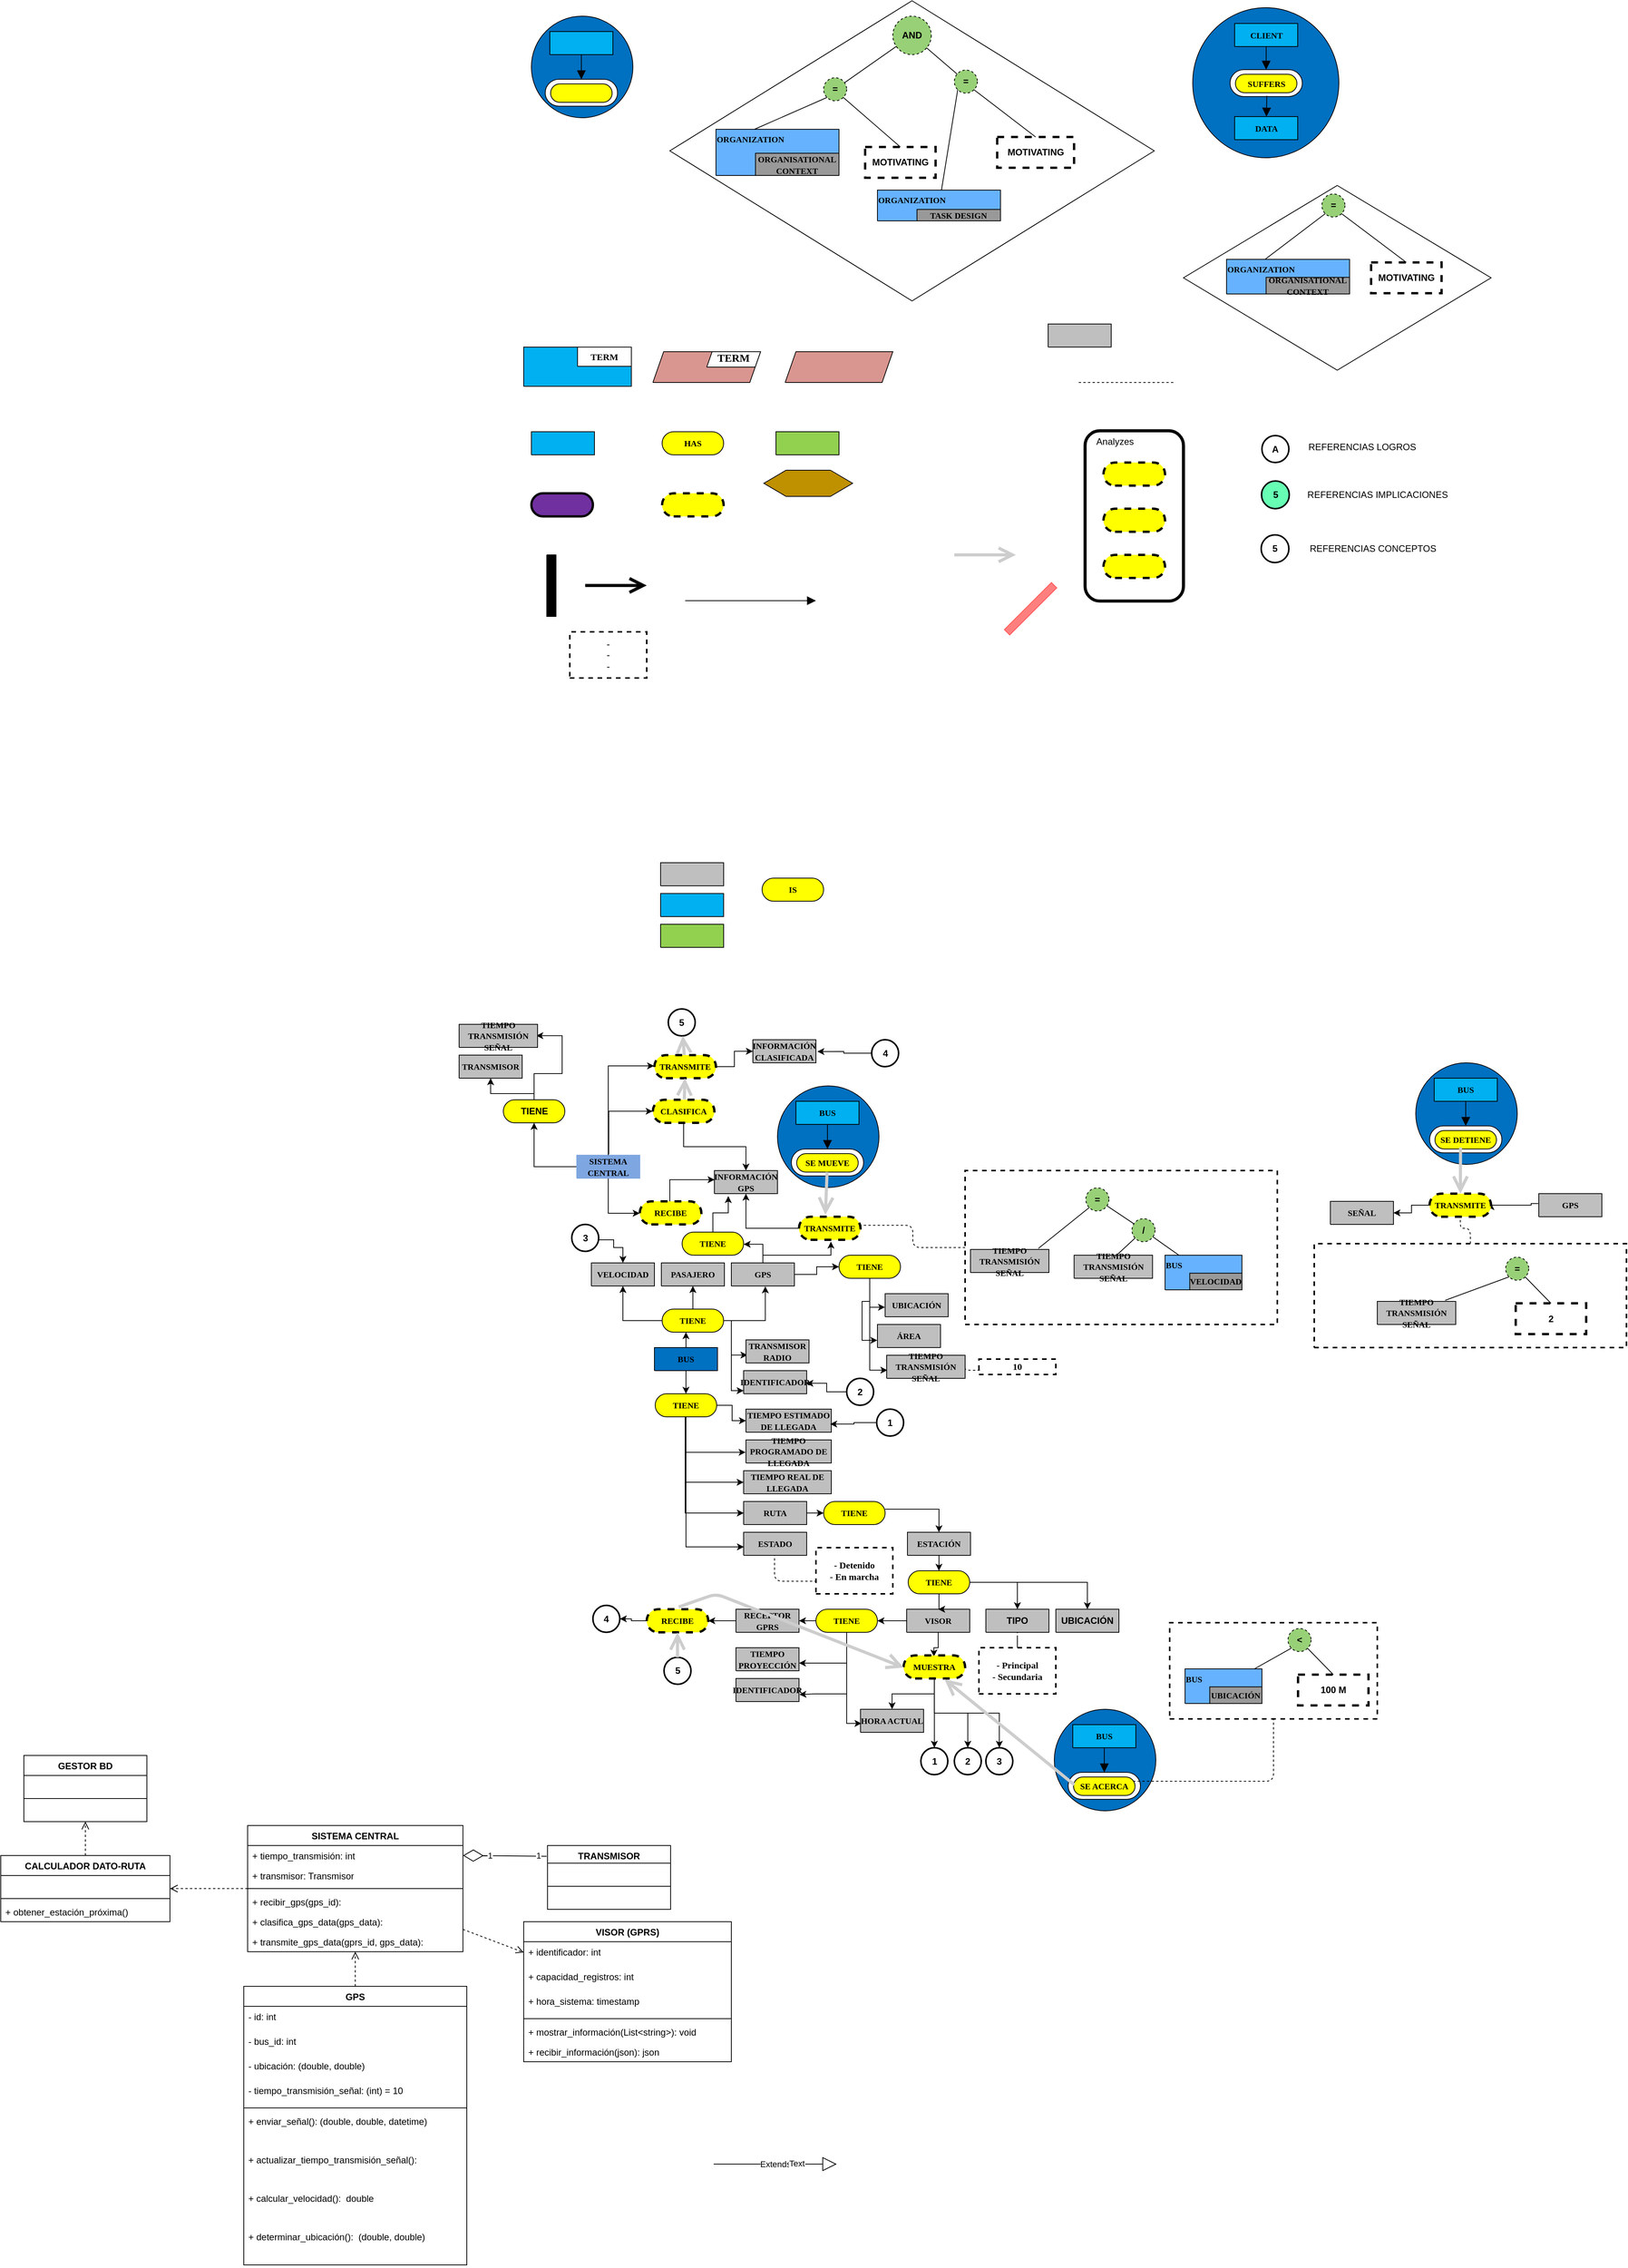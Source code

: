 <mxfile version="21.7.2" type="github" pages="3">
  <diagram id="D9h3iXenDGCqqUBIsyox" name="Pre_conceptual">
    <mxGraphModel dx="2715" dy="1783" grid="1" gridSize="10" guides="1" tooltips="1" connect="1" arrows="1" fold="1" page="1" pageScale="1" pageWidth="1100" pageHeight="900" math="0" shadow="0">
      <root>
        <mxCell id="0" />
        <mxCell id="1" parent="0" />
        <mxCell id="gNVJR5DDrW7frPUomwPy-47" value="&lt;font style=&quot;font-size: 12px ; font-family: &amp;quot;calibri&amp;quot; ; color: #000000 ; direction: ltr ; letter-spacing: 0px ; line-height: 120% ; opacity: 1&quot;&gt;&lt;br&gt;&lt;/font&gt;" style="verticalAlign=middle;align=center;vsdxID=54;fillColor=#FFFFFF;gradientColor=none;shape=stencil(nZBLDoAgDERP0z3SIyjew0SURgSD+Lu9kMZoXLhwN9O+tukAlrNpJg1SzDH4QW/URgNYgZTkjA4UkwJUgGXng+6DX1zLfmoymdXo17xh5zmRJ6Q42BWCfc2oJfdAr+Yv+AP9Cb7OJ3H/2JG1HNGz/84klThPVCc=);dashed=1;strokeWidth=2;labelBackgroundColor=none;rounded=0;html=1;whiteSpace=wrap;fontStyle=1" parent="1" vertex="1">
          <mxGeometry x="1088" y="755" width="406" height="135" as="geometry" />
        </mxCell>
        <mxCell id="umiPMcg7g7ns30VMnE88-1" style="vsdxID=21;fillColor=none;gradientColor=none;labelBackgroundColor=none;rounded=0;strokeColor=none;html=1;whiteSpace=wrap;fontColor=#FFFFFF;" parent="1" vertex="1">
          <mxGeometry x="70" y="-840" width="132" height="132" as="geometry" />
        </mxCell>
        <mxCell id="umiPMcg7g7ns30VMnE88-2" style="vsdxID=22;fillColor=#0070C0;gradientColor=none;shape=stencil(vVHLDsIgEPwajiQI6RfU+h8bu22JCGRB2/69kG1iazx58DazM/vIjjBtmiCi0CplCjecbZ8nYc5Ca+snJJsLEqYTph0C4Ujh4XvmEaqzont41gkL96naodXKrGF6YSfQtUi0OXXDVlqPfJNP6usotUhYbJIUMmQb/GGrAxpRljVycDBuc1hKM2LclX8/7H9nFfB+82Cd45T2+mcspcSRmu4F);labelBackgroundColor=none;rounded=0;html=1;whiteSpace=wrap;fontColor=#FFFFFF;" parent="umiPMcg7g7ns30VMnE88-1" vertex="1">
          <mxGeometry width="132" height="132" as="geometry" />
        </mxCell>
        <mxCell id="umiPMcg7g7ns30VMnE88-3" value="&lt;font style=&quot;font-size:11px;font-family:Calibri;color:#000000;direction:ltr;letter-spacing:0px;line-height:120%;opacity:1&quot;&gt;&lt;br/&gt;&lt;/font&gt;" style="verticalAlign=middle;align=center;vsdxID=23;fillColor=#FFFFFF;gradientColor=none;shape=stencil(tVJBDsIgEHwNRwxCjPZc6z+Ipe1GhGZBW38vSI2ttV6Mt9md2d0MDBG5a2SrCGfOoz2pDkrfELEnnINpFIIPiIiCiLyyqGq0F1OmupVRGdHZXuOGPs2tsxXbxinObkOHsUd9SHINZiTfsVUmvsklHgOH8+046DdJvrzwyVPZg6NovfRgzYTTEmtFwylaaVlPKNcp1c7aH73Mrf/kZPkl/+IlgNefVqB1isSYf89AaKX8iOIO);strokeColor=#000000;spacingTop=-1;spacingBottom=-1;spacingLeft=-1;spacingRight=-1;labelBackgroundColor=none;rounded=0;html=1;whiteSpace=wrap;fontColor=#FFFFFF;" parent="umiPMcg7g7ns30VMnE88-1" vertex="1">
          <mxGeometry x="18" y="82" width="94" height="35" as="geometry" />
        </mxCell>
        <mxCell id="umiPMcg7g7ns30VMnE88-4" value="&lt;font style=&quot;font-size:11px;font-family:Calibri;color:#000000;direction:ltr;letter-spacing:0px;line-height:120%;opacity:1&quot;&gt;&lt;br&gt;&lt;/font&gt;" style="verticalAlign=middle;align=center;vsdxID=24;fillColor=#00B0F0;gradientColor=none;shape=stencil(nZBLDoAgDERP0z3SIyjew0SURgSD+Lu9kMZoXLhwN9O+tukAlrNpJg1SzDH4QW/URgNYgZTkjA4UkwJUgGXng+6DX1zLfmoymdXo17xh5zmRJ6Q42BWCfc2oJfdAr+Yv+AP9Cb7OJ3H/2JG1HNGz/84klThPVCc=);strokeColor=#000000;spacingTop=-1;spacingBottom=-1;spacingLeft=-1;spacingRight=-1;labelBackgroundColor=none;rounded=0;html=1;whiteSpace=wrap;fontColor=#FFFFFF;fontStyle=1" parent="umiPMcg7g7ns30VMnE88-1" vertex="1">
          <mxGeometry x="24" y="20" width="82" height="30" as="geometry" />
        </mxCell>
        <mxCell id="umiPMcg7g7ns30VMnE88-5" value="&lt;font style=&quot;font-size:11px;font-family:Calibri;color:#000000;direction:ltr;letter-spacing:0px;line-height:120%;opacity:1&quot;&gt;&lt;br&gt;&lt;/font&gt;" style="verticalAlign=middle;align=center;vsdxID=25;fillColor=#FFFF00;gradientColor=none;shape=stencil(tVJBDoMgEHwNRxKEmPRu7T9IRd2Ugllo1d8Xik3Vag9NepvZmd3NMhBRuFZ2inDmPNqL6qHyLRFHwjmYViH4gIgoiShqi6pBezNV4p2Mzoiu9h4nDKkvy2MLZ+NEGXvyU/JqMDPv4atX4jlouJqLkzlP3p1RL5HKARxF66UHaxaaltgoGpbQWstmIbleqe6jvHlCtrX3lwN23u0vJwTwjq8GrVP6c30ddyilryLKBw==);strokeColor=#000000;spacingTop=-1;spacingBottom=-1;spacingLeft=-1;spacingRight=-1;labelBackgroundColor=none;rounded=0;html=1;whiteSpace=wrap;fontColor=#FFFFFF;fontStyle=1" parent="umiPMcg7g7ns30VMnE88-1" vertex="1">
          <mxGeometry x="25" y="88" width="80" height="24" as="geometry" />
        </mxCell>
        <mxCell id="umiPMcg7g7ns30VMnE88-6" style="vsdxID=26;edgeStyle=none;startArrow=none;endArrow=block;startSize=5;endSize=9;strokeColor=#000000;spacingTop=0;spacingBottom=0;spacingLeft=0;spacingRight=0;verticalAlign=middle;html=1;labelBackgroundColor=#ffffff;rounded=0;fontColor=#FFFFFF;" parent="umiPMcg7g7ns30VMnE88-1" edge="1">
          <mxGeometry relative="1" as="geometry">
            <mxPoint x="10" as="offset" />
            <Array as="points" />
            <mxPoint x="65" y="50" as="sourcePoint" />
            <mxPoint x="65" y="82" as="targetPoint" />
          </mxGeometry>
        </mxCell>
        <mxCell id="umiPMcg7g7ns30VMnE88-7" value="" style="rhombus;whiteSpace=wrap;html=1;" parent="1" vertex="1">
          <mxGeometry x="250" y="-860" width="630" height="390" as="geometry" />
        </mxCell>
        <mxCell id="umiPMcg7g7ns30VMnE88-8" value="&lt;span style=&quot;font-family: &amp;#34;calibri&amp;#34; ; font-size: 11px ; text-align: center&quot;&gt;&lt;b&gt;ORGANIZATION&lt;/b&gt;&lt;/span&gt;" style="verticalAlign=top;align=left;vsdxID=15;gradientColor=none;shape=stencil(nZBLDoAgDERP0z3SIyjew0SURgSD+Lu9kMZoXLhwN9O+tukAlrNpJg1SzDH4QW/URgNYgZTkjA4UkwJUgGXng+6DX1zLfmoymdXo17xh5zmRJ6Q42BWCfc2oJfdAr+Yv+AP9Cb7OJ3H/2JG1HNGz/84klThPVCc=);strokeColor=#000000;spacingTop=-1;spacingBottom=-1;spacingLeft=-1;spacingRight=-1;labelBackgroundColor=none;rounded=0;html=1;whiteSpace=wrap;fillColor=#66B2FF;" parent="1" vertex="1">
          <mxGeometry x="520" y="-614" width="160" height="40" as="geometry" />
        </mxCell>
        <mxCell id="umiPMcg7g7ns30VMnE88-9" value="&lt;font style=&quot;font-size: 11px ; font-family: &amp;#34;calibri&amp;#34; ; color: #000000 ; direction: ltr ; letter-spacing: 0px ; line-height: 120% ; opacity: 1&quot;&gt;&lt;b&gt;TASK DESIGN&lt;/b&gt;&lt;br&gt;&lt;/font&gt;" style="verticalAlign=middle;align=center;vsdxID=16;gradientColor=none;shape=stencil(nZBLDoAgDERP0z3SIyjew0SURgSD+Lu9kMZoXLhwN9O+tukAlrNpJg1SzDH4QW/URgNYgZTkjA4UkwJUgGXng+6DX1zLfmoymdXo17xh5zmRJ6Q42BWCfc2oJfdAr+Yv+AP9Cb7OJ3H/2JG1HNGz/84klThPVCc=);strokeColor=#000000;spacingTop=-1;spacingBottom=-1;spacingLeft=-1;spacingRight=-1;labelBackgroundColor=none;rounded=0;html=1;whiteSpace=wrap;fillColor=#999999;" parent="1" vertex="1">
          <mxGeometry x="571.43" y="-588.86" width="108.57" height="14.86" as="geometry" />
        </mxCell>
        <mxCell id="umiPMcg7g7ns30VMnE88-10" value="&lt;b&gt;=&lt;/b&gt;" style="ellipse;whiteSpace=wrap;html=1;aspect=fixed;shadow=0;glass=0;sketch=0;strokeWidth=1;gradientColor=none;dashed=1;fillColor=#97D077;" parent="1" vertex="1">
          <mxGeometry x="620" y="-770" width="30" height="30" as="geometry" />
        </mxCell>
        <mxCell id="umiPMcg7g7ns30VMnE88-11" value="&lt;b&gt;MOTIVATING&lt;/b&gt;" style="whiteSpace=wrap;html=1;dashed=1;strokeWidth=3;fillColor=none;" parent="1" vertex="1">
          <mxGeometry x="675.72" y="-683" width="100" height="40" as="geometry" />
        </mxCell>
        <mxCell id="umiPMcg7g7ns30VMnE88-12" value="" style="endArrow=none;html=1;entryX=0;entryY=1;entryDx=0;entryDy=0;rounded=0;" parent="1" source="umiPMcg7g7ns30VMnE88-8" target="umiPMcg7g7ns30VMnE88-10" edge="1">
          <mxGeometry width="50" height="50" relative="1" as="geometry">
            <mxPoint x="60.0" y="-1230" as="sourcePoint" />
            <mxPoint x="110.0" y="-1280" as="targetPoint" />
          </mxGeometry>
        </mxCell>
        <mxCell id="umiPMcg7g7ns30VMnE88-13" value="" style="endArrow=none;html=1;entryX=1;entryY=1;entryDx=0;entryDy=0;exitX=0.5;exitY=0;exitDx=0;exitDy=0;rounded=0;" parent="1" source="umiPMcg7g7ns30VMnE88-11" target="umiPMcg7g7ns30VMnE88-10" edge="1">
          <mxGeometry width="50" height="50" relative="1" as="geometry">
            <mxPoint x="60.0" y="-1230" as="sourcePoint" />
            <mxPoint x="110.0" y="-1280" as="targetPoint" />
          </mxGeometry>
        </mxCell>
        <mxCell id="umiPMcg7g7ns30VMnE88-14" value="&lt;b&gt;AND&lt;/b&gt;" style="ellipse;whiteSpace=wrap;html=1;aspect=fixed;shadow=0;glass=0;sketch=0;strokeWidth=1;gradientColor=none;dashed=1;fillColor=#97D077;" parent="1" vertex="1">
          <mxGeometry x="540" y="-840" width="50" height="50" as="geometry" />
        </mxCell>
        <mxCell id="umiPMcg7g7ns30VMnE88-15" style="vsdxID=62;edgeStyle=none;startArrow=none;endArrow=none;startSize=5;endSize=9;strokeColor=#000000;spacingTop=0;spacingBottom=0;spacingLeft=0;spacingRight=0;verticalAlign=middle;html=1;labelBackgroundColor=#ffffff;rounded=0;fontColor=#0070C0;" parent="1" source="umiPMcg7g7ns30VMnE88-17" target="umiPMcg7g7ns30VMnE88-14" edge="1">
          <mxGeometry relative="1" as="geometry">
            <mxPoint as="offset" />
            <Array as="points" />
            <mxPoint x="450.0" y="-880" as="sourcePoint" />
            <mxPoint x="530" y="-880" as="targetPoint" />
          </mxGeometry>
        </mxCell>
        <mxCell id="umiPMcg7g7ns30VMnE88-16" style="vsdxID=62;edgeStyle=none;startArrow=none;endArrow=none;startSize=5;endSize=9;strokeColor=#000000;spacingTop=0;spacingBottom=0;spacingLeft=0;spacingRight=0;verticalAlign=middle;html=1;labelBackgroundColor=#ffffff;rounded=0;fontColor=#0070C0;" parent="1" source="umiPMcg7g7ns30VMnE88-14" target="umiPMcg7g7ns30VMnE88-10" edge="1">
          <mxGeometry relative="1" as="geometry">
            <mxPoint as="offset" />
            <Array as="points" />
            <mxPoint x="490.0" y="-890" as="sourcePoint" />
            <mxPoint x="570" y="-890" as="targetPoint" />
          </mxGeometry>
        </mxCell>
        <mxCell id="umiPMcg7g7ns30VMnE88-17" value="&lt;b&gt;=&lt;/b&gt;" style="ellipse;whiteSpace=wrap;html=1;aspect=fixed;shadow=0;glass=0;sketch=0;strokeWidth=1;gradientColor=none;dashed=1;fillColor=#97D077;" parent="1" vertex="1">
          <mxGeometry x="450.0" y="-760" width="30" height="30" as="geometry" />
        </mxCell>
        <mxCell id="umiPMcg7g7ns30VMnE88-18" value="&lt;b&gt;MOTIVATING&lt;/b&gt;" style="whiteSpace=wrap;html=1;dashed=1;strokeWidth=3;fillColor=none;" parent="1" vertex="1">
          <mxGeometry x="504.0" y="-670" width="91.62" height="40" as="geometry" />
        </mxCell>
        <mxCell id="umiPMcg7g7ns30VMnE88-19" value="" style="endArrow=none;html=1;entryX=0;entryY=1;entryDx=0;entryDy=0;exitX=0.313;exitY=0;exitDx=0;exitDy=0;exitPerimeter=0;rounded=0;" parent="1" source="umiPMcg7g7ns30VMnE88-22" target="umiPMcg7g7ns30VMnE88-17" edge="1">
          <mxGeometry width="50" height="50" relative="1" as="geometry">
            <mxPoint x="398.38" y="-640" as="sourcePoint" />
            <mxPoint x="448.38" y="-690" as="targetPoint" />
          </mxGeometry>
        </mxCell>
        <mxCell id="umiPMcg7g7ns30VMnE88-20" value="" style="endArrow=none;html=1;entryX=1;entryY=1;entryDx=0;entryDy=0;exitX=0.5;exitY=0;exitDx=0;exitDy=0;rounded=0;" parent="1" source="umiPMcg7g7ns30VMnE88-18" target="umiPMcg7g7ns30VMnE88-17" edge="1">
          <mxGeometry width="50" height="50" relative="1" as="geometry">
            <mxPoint x="398.38" y="-640" as="sourcePoint" />
            <mxPoint x="448.38" y="-690" as="targetPoint" />
          </mxGeometry>
        </mxCell>
        <mxCell id="umiPMcg7g7ns30VMnE88-21" value="" style="group" parent="1" connectable="0" vertex="1">
          <mxGeometry x="310.0" y="-693" width="160" height="60" as="geometry" />
        </mxCell>
        <mxCell id="umiPMcg7g7ns30VMnE88-22" value="&lt;span style=&quot;font-family: &amp;#34;calibri&amp;#34; ; font-size: 11px ; text-align: center&quot;&gt;&lt;b&gt;ORGANIZATION&lt;/b&gt;&lt;/span&gt;" style="verticalAlign=top;align=left;vsdxID=15;gradientColor=none;shape=stencil(nZBLDoAgDERP0z3SIyjew0SURgSD+Lu9kMZoXLhwN9O+tukAlrNpJg1SzDH4QW/URgNYgZTkjA4UkwJUgGXng+6DX1zLfmoymdXo17xh5zmRJ6Q42BWCfc2oJfdAr+Yv+AP9Cb7OJ3H/2JG1HNGz/84klThPVCc=);strokeColor=#000000;spacingTop=-1;spacingBottom=-1;spacingLeft=-1;spacingRight=-1;labelBackgroundColor=none;rounded=0;html=1;whiteSpace=wrap;fillColor=#66B2FF;" parent="umiPMcg7g7ns30VMnE88-21" vertex="1">
          <mxGeometry width="160" height="60" as="geometry" />
        </mxCell>
        <mxCell id="umiPMcg7g7ns30VMnE88-23" value="&lt;font style=&quot;font-size: 11px ; font-family: &amp;#34;calibri&amp;#34; ; color: #000000 ; direction: ltr ; letter-spacing: 0px ; line-height: 120% ; opacity: 1&quot;&gt;&lt;b&gt;ORGANISATIONAL&lt;br&gt;CONTEXT&lt;/b&gt;&lt;br&gt;&lt;/font&gt;" style="verticalAlign=middle;align=center;vsdxID=16;gradientColor=none;shape=stencil(nZBLDoAgDERP0z3SIyjew0SURgSD+Lu9kMZoXLhwN9O+tukAlrNpJg1SzDH4QW/URgNYgZTkjA4UkwJUgGXng+6DX1zLfmoymdXo17xh5zmRJ6Q42BWCfc2oJfdAr+Yv+AP9Cb7OJ3H/2JG1HNGz/84klThPVCc=);strokeColor=#000000;spacingTop=-1;spacingBottom=-1;spacingLeft=-1;spacingRight=-1;labelBackgroundColor=none;rounded=0;html=1;whiteSpace=wrap;fillColor=#999999;" parent="umiPMcg7g7ns30VMnE88-21" vertex="1">
          <mxGeometry x="51.43" y="31.14" width="108.57" height="28.86" as="geometry" />
        </mxCell>
        <mxCell id="umiPMcg7g7ns30VMnE88-24" style="vsdxID=59;edgeStyle=none;startArrow=none;endArrow=open;startSize=5;endSize=14;strokeWidth=4;strokeColor=#CDCDCD;spacingTop=0;spacingBottom=0;spacingLeft=0;spacingRight=0;verticalAlign=middle;html=1;labelBackgroundColor=#ffffff;rounded=1;fontColor=#0070C0;endFill=0;" parent="1" edge="1">
          <mxGeometry relative="1" as="geometry">
            <mxPoint as="offset" />
            <Array as="points" />
            <mxPoint x="620" y="-140" as="sourcePoint" />
            <mxPoint x="700" y="-140" as="targetPoint" />
          </mxGeometry>
        </mxCell>
        <mxCell id="umiPMcg7g7ns30VMnE88-25" style="vsdxID=59;edgeStyle=none;startArrow=none;endArrow=open;startSize=5;endSize=14;strokeWidth=4;strokeColor=#000000;spacingTop=0;spacingBottom=0;spacingLeft=0;spacingRight=0;verticalAlign=middle;html=1;labelBackgroundColor=#ffffff;rounded=1;fontColor=#0070C0;endFill=0;" parent="1" edge="1">
          <mxGeometry relative="1" as="geometry">
            <mxPoint as="offset" />
            <Array as="points" />
            <mxPoint x="140" y="-100.29" as="sourcePoint" />
            <mxPoint x="220" y="-100.29" as="targetPoint" />
          </mxGeometry>
        </mxCell>
        <mxCell id="umiPMcg7g7ns30VMnE88-26" style="vsdxID=17;fillColor=none;gradientColor=none;spacingTop=-3;spacingBottom=-3;spacingLeft=-3;spacingRight=-3;labelBackgroundColor=none;rounded=0;strokeColor=none;html=1;whiteSpace=wrap;shadow=1;fontColor=#0070C0;fontStyle=1" parent="1" vertex="1">
          <mxGeometry x="60" y="-410" width="140" height="51" as="geometry" />
        </mxCell>
        <mxCell id="umiPMcg7g7ns30VMnE88-27" value="&lt;p style=&quot;margin-left: 0 ; margin-right: 0 ; margin-top: 0px ; margin-bottom: 0px ; text-indent: 0 ; direction: ltr&quot;&gt;&lt;font style=&quot;font-size: 11px ; font-family: &amp;#34;calibri&amp;#34; ; color: #000000 ; direction: ltr ; letter-spacing: 0px ; line-height: 120% ; opacity: 1&quot;&gt;&lt;br&gt;&lt;/font&gt;&lt;/p&gt;" style="verticalAlign=middle;align=left;vsdxID=18;fillColor=#00B0F0;gradientColor=none;shape=stencil(nZBLDoAgDERP0z3SIyjew0SURgSD+Lu9kMZoXLhwN9O+tukAlrNpJg1SzDH4QW/URgNYgZTkjA4UkwJUgGXng+6DX1zLfmoymdXo17xh5zmRJ6Q42BWCfc2oJfdAr+Yv+AP9Cb7OJ3H/2JG1HNGz/84klThPVCc=);strokeColor=#000000;spacingTop=-1;spacingBottom=-1;spacingLeft=-1;spacingRight=-1;labelBackgroundColor=none;rounded=0;html=1;whiteSpace=wrap;fontColor=#0070C0;" parent="umiPMcg7g7ns30VMnE88-26" vertex="1">
          <mxGeometry width="140" height="51" as="geometry" />
        </mxCell>
        <mxCell id="umiPMcg7g7ns30VMnE88-28" value="&lt;p style=&quot;margin-left: 0 ; margin-right: 0 ; margin-top: 0px ; margin-bottom: 0px ; text-indent: 0 ; direction: ltr&quot;&gt;&lt;font&gt;TERM&lt;/font&gt;&lt;/p&gt;" style="verticalAlign=middle;align=center;vsdxID=19;fillColor=#FFFFFF;gradientColor=none;shape=stencil(nZBLDoAgDERP0z3SIyjew0SURgSD+Lu9kMZoXLhwN9O+tukAlrNpJg1SzDH4QW/URgNYgZTkjA4UkwJUgGXng+6DX1zLfmoymdXo17xh5zmRJ6Q42BWCfc2oJfdAr+Yv+AP9Cb7OJ3H/2JG1HNGz/84klThPVCc=);strokeColor=#000000;spacingTop=-1;spacingBottom=-1;spacingLeft=-1;spacingRight=-1;labelBackgroundColor=none;rounded=0;html=1;whiteSpace=wrap;fontFamily=calibri;fontColor=#000000;fontStyle=1" parent="umiPMcg7g7ns30VMnE88-26" vertex="1">
          <mxGeometry x="70" width="70" height="25" as="geometry" />
        </mxCell>
        <mxCell id="umiPMcg7g7ns30VMnE88-29" style="vsdxID=11;fillColor=none;gradientColor=none;labelBackgroundColor=none;rounded=0;strokeColor=none;html=1;whiteSpace=wrap;shadow=1;fontColor=#000000;" parent="1" vertex="1">
          <mxGeometry x="228" y="-404" width="140" height="40" as="geometry" />
        </mxCell>
        <mxCell id="umiPMcg7g7ns30VMnE88-30" value="&lt;font style=&quot;font-size: 14px ; font-family: &amp;quot;calibri&amp;quot; ; color: #000000 ; direction: ltr ; letter-spacing: 0px ; line-height: 120% ; opacity: 1&quot;&gt;&lt;br&gt;&lt;/font&gt;" style="verticalAlign=bottom;align=center;vsdxID=12;fillColor=#D99690;gradientColor=none;shape=stencil(UzV2Ls5ILEhVNTIoLinKz04tz0wpyVA1dlE1MsrMy0gtyiwBslSNXVWNndPyi1LTi/JL81Ig/IJEkEoQKze/DGRCBUSfAUiHkUElhGdoAOG7QZTmZOYhKbUkQS1MEqYYr1JiVeK1H8hA+DEtMycHEkTI8uhhAhSChKexKwA=);labelBackgroundColor=none;rounded=0;html=1;whiteSpace=wrap;fontColor=#000000;fontStyle=1" parent="umiPMcg7g7ns30VMnE88-29" vertex="1">
          <mxGeometry width="140" height="40" as="geometry" />
        </mxCell>
        <mxCell id="umiPMcg7g7ns30VMnE88-31" value="&lt;font style=&quot;font-size:14px;font-family:Calibri;color:#000000;direction:ltr;letter-spacing:0px;line-height:120%;opacity:1&quot;&gt;TERM&lt;br&gt;&lt;/font&gt;" style="verticalAlign=bottom;align=center;vsdxID=13;fillColor=#FFFFFF;gradientColor=none;shape=stencil(UzV2Ls5ILEhVNTIoLinKz04tz0wpyVA1dlE1MsrMy0gtyiwBslSNXVWNndPyi1LTi/JL81Ig/IJEkEoQKze/DGRCBUSfAUiHkUElhGdoAOG7QZTmZOYhKbUkQS1MEqYYr1JiVeK1H8hA+DEtMycHEkTI8uhhAhSChKexKwA=);labelBackgroundColor=none;rounded=0;html=1;whiteSpace=wrap;fontColor=#000000;fontStyle=1" parent="umiPMcg7g7ns30VMnE88-29" vertex="1">
          <mxGeometry x="70" width="70" height="20" as="geometry" />
        </mxCell>
        <mxCell id="umiPMcg7g7ns30VMnE88-32" style="vsdxID=8;fillColor=none;gradientColor=none;labelBackgroundColor=none;rounded=0;strokeColor=none;html=1;whiteSpace=wrap;shadow=1;fontColor=#0070C0;fontStyle=1" parent="1" vertex="1">
          <mxGeometry x="400" y="-404" width="140" height="40" as="geometry" />
        </mxCell>
        <mxCell id="umiPMcg7g7ns30VMnE88-33" value="&lt;p style=&quot;margin-left: 0 ; margin-right: 0 ; margin-top: 0px ; margin-bottom: 0px ; text-indent: 0 ; direction: ltr&quot;&gt;&lt;font style=&quot;font-size: 14px ; font-family: &amp;quot;calibri&amp;quot; ; color: #000000 ; direction: ltr ; letter-spacing: 0px ; line-height: 120% ; opacity: 1&quot;&gt;&lt;br&gt;&lt;/font&gt;&lt;/p&gt;" style="verticalAlign=bottom;align=center;vsdxID=9;fillColor=#D99690;gradientColor=none;shape=stencil(UzV2Ls5ILEhVNTIoLinKz04tz0wpyVA1dlE1MsrMy0gtyiwBslSNXVWNndPyi1LTi/JL81Ig/IJEkEoQKze/DGRCBUSfAUiHkUElhGdoAOG7QZTmZOYhKbUkQS1MEqYYr1JiVeK1H8hA+DEtMycHEkTI8uhhAhSChKexKwA=);labelBackgroundColor=none;rounded=0;html=1;whiteSpace=wrap;fontColor=#0070C0;fontStyle=1" parent="umiPMcg7g7ns30VMnE88-32" vertex="1">
          <mxGeometry width="140" height="40" as="geometry" />
        </mxCell>
        <mxCell id="umiPMcg7g7ns30VMnE88-34" value="&lt;font style=&quot;font-size: 11px ; font-family: &amp;#34;calibri&amp;#34; ; color: #000000 ; direction: ltr ; letter-spacing: 0px ; line-height: 120% ; opacity: 1&quot;&gt;&lt;br&gt;&lt;/font&gt;" style="verticalAlign=middle;align=center;vsdxID=7;fillColor=#00B0F0;gradientColor=none;shape=stencil(nZBLDoAgDERP0z3SIyjew0SURgSD+Lu9kMZoXLhwN9O+tukAlrNpJg1SzDH4QW/URgNYgZTkjA4UkwJUgGXng+6DX1zLfmoymdXo17xh5zmRJ6Q42BWCfc2oJfdAr+Yv+AP9Cb7OJ3H/2JG1HNGz/84klThPVCc=);strokeColor=#000000;spacingTop=-1;spacingBottom=-1;spacingLeft=-1;spacingRight=-1;labelBackgroundColor=none;rounded=0;html=1;whiteSpace=wrap;fontStyle=1" parent="1" vertex="1">
          <mxGeometry x="70" y="-300" width="82" height="30" as="geometry" />
        </mxCell>
        <mxCell id="umiPMcg7g7ns30VMnE88-35" value="&lt;font style=&quot;font-size: 11px ; font-family: &amp;quot;calibri&amp;quot; ; color: #000000 ; direction: ltr ; letter-spacing: 0px ; line-height: 120% ; opacity: 1&quot;&gt;HAS&lt;br&gt;&lt;/font&gt;" style="verticalAlign=middle;align=center;vsdxID=2;fillColor=#FFFF00;gradientColor=none;shape=stencil(tVLREoIgEPwaHnEQxsl3s/9gEpSJwDko7e+DsEkze2l627vdu5uFRaxyHe8FosR5sCcxqMZ3iO0Rpcp0ApQPCLEasUpaEC3Yi2lS3fOojOhsr3HDmObyMtsVcYqS29Qh5FEfklwrM5OXeUa/yjkcAwfr7TDpiyTfXvjkMR+Vw2A998qaBac5tAKHU1hq3i4oNwjRr9ofvayt/+Rk+yX/4iWA159KpXWKxJx/z0Bopfyw+g4=);strokeColor=#000000;spacingTop=-1;spacingBottom=-1;spacingLeft=-1;spacingRight=-1;labelBackgroundColor=none;rounded=0;html=1;whiteSpace=wrap;fontStyle=1" parent="1" vertex="1">
          <mxGeometry x="240" y="-300" width="80" height="30" as="geometry" />
        </mxCell>
        <mxCell id="umiPMcg7g7ns30VMnE88-36" value="&lt;font style=&quot;font-size: 11px ; font-family: &amp;#34;calibri&amp;#34; ; color: #000000 ; direction: ltr ; letter-spacing: 0px ; line-height: 120% ; opacity: 1&quot;&gt;&lt;br&gt;&lt;/font&gt;" style="verticalAlign=middle;align=center;vsdxID=7;fillColor=#92D050;gradientColor=none;shape=stencil(nZBLDoAgDERP0z3SIyjew0SURgSD+Lu9kMZoXLhwN9O+tukAlrNpJg1SzDH4QW/URgNYgZTkjA4UkwJUgGXng+6DX1zLfmoymdXo17xh5zmRJ6Q42BWCfc2oJfdAr+Yv+AP9Cb7OJ3H/2JG1HNGz/84klThPVCc=);strokeColor=#000000;spacingTop=-1;spacingBottom=-1;spacingLeft=-1;spacingRight=-1;labelBackgroundColor=none;rounded=0;html=1;whiteSpace=wrap;fontStyle=1" parent="1" vertex="1">
          <mxGeometry x="388" y="-300" width="82" height="30" as="geometry" />
        </mxCell>
        <mxCell id="umiPMcg7g7ns30VMnE88-37" value="&lt;font style=&quot;font-size: 12px ; font-family: &amp;#34;calibri&amp;#34; ; color: #000000 ; direction: ltr ; letter-spacing: 0px ; line-height: 120% ; opacity: 1&quot;&gt;-&lt;br&gt;-&lt;br&gt;-&lt;br&gt;&lt;/font&gt;" style="verticalAlign=middle;align=center;vsdxID=54;fillColor=#FFFFFF;gradientColor=none;shape=stencil(nZBLDoAgDERP0z3SIyjew0SURgSD+Lu9kMZoXLhwN9O+tukAlrNpJg1SzDH4QW/URgNYgZTkjA4UkwJUgGXng+6DX1zLfmoymdXo17xh5zmRJ6Q42BWCfc2oJfdAr+Yv+AP9Cb7OJ3H/2JG1HNGz/84klThPVCc=);dashed=1;strokeWidth=2;labelBackgroundColor=none;rounded=0;html=1;whiteSpace=wrap;fontStyle=1" parent="1" vertex="1">
          <mxGeometry x="120" y="-40" width="100" height="60" as="geometry" />
        </mxCell>
        <mxCell id="umiPMcg7g7ns30VMnE88-38" style="edgeStyle=orthogonalEdgeStyle;rounded=1;orthogonalLoop=1;jettySize=auto;html=1;startSize=5;endArrow=none;endSize=9;endFill=0;dashed=1;fontStyle=1;entryX=0.991;entryY=0.4;entryDx=0;entryDy=0;entryPerimeter=0;" parent="1" edge="1">
          <mxGeometry relative="1" as="geometry">
            <mxPoint x="780.002" y="-364.0" as="targetPoint" />
            <mxPoint x="904.74" y="-364.0" as="sourcePoint" />
          </mxGeometry>
        </mxCell>
        <mxCell id="umiPMcg7g7ns30VMnE88-39" style="edgeStyle=orthogonalEdgeStyle;rounded=1;orthogonalLoop=1;jettySize=auto;html=1;fontColor=#0070C0;endArrow=block;endFill=1;endSize=9;" parent="1" edge="1">
          <mxGeometry relative="1" as="geometry">
            <mxPoint x="270" y="-80.5" as="sourcePoint" />
            <mxPoint x="440" y="-80.5" as="targetPoint" />
            <Array as="points">
              <mxPoint x="280" y="-80.5" />
              <mxPoint x="430" y="-80.5" />
            </Array>
          </mxGeometry>
        </mxCell>
        <mxCell id="umiPMcg7g7ns30VMnE88-40" value="&lt;font style=&quot;font-size: 11px ; font-family: &amp;#34;calibri&amp;#34; ; direction: ltr ; letter-spacing: 0px ; line-height: 120% ; opacity: 1&quot;&gt;&lt;br&gt;&lt;/font&gt;" style="verticalAlign=middle;align=center;vsdxID=3;shape=stencil(tVLREoIgEPwaHnEQxsl3s/9gEpSJwDko7e+DsEkze2l627vdu5uFRaxyHe8FosR5sCcxqMZ3iO0Rpcp0ApQPCLEasUpaEC3Yi2lS3fOojOhsr3HDmObyMtsVcYqS29Qh5FEfklwrM5OXeUa/yjkcAwfr7TDpiyTfXvjkMR+Vw2A998qaBac5tAKHU1hq3i4oNwjRr9ofvayt/+Rk+yX/4iWA159KpXWKxJx/z0Bopfyw+g4=);strokeWidth=3;spacingTop=-1;spacingBottom=-1;spacingLeft=-1;spacingRight=-1;labelBackgroundColor=none;rounded=0;html=1;whiteSpace=wrap;fillColor=#7030A0;fontStyle=1;fontColor=#FFFFFF;" parent="1" vertex="1">
          <mxGeometry x="70" y="-220" width="80" height="30" as="geometry" />
        </mxCell>
        <mxCell id="umiPMcg7g7ns30VMnE88-41" value="&lt;font style=&quot;font-size: 11px ; font-family: &amp;quot;calibri&amp;quot; ; color: #000000 ; direction: ltr ; letter-spacing: 0px ; line-height: 120% ; opacity: 1&quot;&gt;&lt;br&gt;&lt;/font&gt;" style="verticalAlign=middle;align=center;vsdxID=1;fillColor=#FFFF00;gradientColor=none;shape=stencil(tVLREoIgEPwaHnEQxsl3s/9gEpSJwDko7e+DsEkze2l627vdu5uFRaxyHe8FosR5sCcxqMZ3iO0Rpcp0ApQPCLEasUpaEC3Yi2lS3fOojOhsr3HDmObyMtsVcYqS29Qh5FEfklwrM5OXeUa/yjkcAwfr7TDpiyTfXvjkMR+Vw2A998qaBac5tAKHU1hq3i4oNwjRr9ofvayt/+Rk+yX/4iWA159KpXWKxJx/z0Bopfyw+g4=);dashed=1;strokeColor=#000000;strokeWidth=3;spacingTop=-1;spacingBottom=-1;spacingLeft=-1;spacingRight=-1;labelBackgroundColor=none;rounded=0;html=1;whiteSpace=wrap;fontColor=#FFFFFF;fontStyle=1" parent="1" vertex="1">
          <mxGeometry x="240" y="-220" width="80" height="30" as="geometry" />
        </mxCell>
        <mxCell id="umiPMcg7g7ns30VMnE88-42" value="&lt;font style=&quot;font-size: 9px ; font-family: &amp;quot;arial&amp;quot; ; color: #000000 ; direction: ltr ; letter-spacing: 0px ; line-height: 120% ; opacity: 1&quot;&gt;&lt;br&gt;&lt;/font&gt;" style="verticalAlign=middle;align=center;vsdxID=3793;fillColor=#BF9000;gradientColor=none;shape=stencil(lZHdDsIgDIWfppcSoBp2P+d7LBkTIsLCmD9vL9gLpybT3Z22X5uTU8B6NO2gQfIxxXDSV9slA7gHKa03OtqUFWADWPch6mMMk++oHtpCFnUOl3LhRnuqYpUqW5LfqcOf1YFgZ/0MloIJ/BfeKKa2b/Bu1WnBF/Bv24u44KvM/Agli1ecvXWOvjGff8afW/Q6bB4=);strokeColor=#000000;labelBackgroundColor=none;rounded=0;html=1;whiteSpace=wrap;fontColor=#0070C0;fontStyle=1" parent="1" vertex="1">
          <mxGeometry x="380" y="-250" width="100" height="34" as="geometry" />
        </mxCell>
        <mxCell id="umiPMcg7g7ns30VMnE88-43" style="vsdxID=4394;fillColor=#000000;gradientColor=none;shape=stencil(nZBLDoAgDERP0z3SIyjew0SURgSD+Lu9kMZoXLhwN9O+tukAlrNpJg1SzDH4QW/URgNYgZTkjA4UkwJUgGXng+6DX1zLfmoymdXo17xh5zmRJ6Q42BWCfc2oJfdAr+Yv+AP9Cb7OJ3H/2JG1HNGz/84klThPVCc=);strokeColor=#000000;labelBackgroundColor=none;rounded=0;html=1;whiteSpace=wrap;direction=south;fontColor=#FF3333;" parent="1" vertex="1">
          <mxGeometry x="90.0" y="-140.0" width="12" height="80" as="geometry" />
        </mxCell>
        <mxCell id="umiPMcg7g7ns30VMnE88-44" value="&lt;font color=&quot;#000000&quot;&gt;&amp;nbsp; &amp;nbsp; Analyzes&lt;/font&gt;" style="rounded=1;whiteSpace=wrap;html=1;strokeWidth=4;align=left;verticalAlign=top;fontColor=#FF3333;fillColor=none;" parent="1" vertex="1">
          <mxGeometry x="790" y="-301.25" width="127.94" height="221.25" as="geometry" />
        </mxCell>
        <mxCell id="umiPMcg7g7ns30VMnE88-45" value="&lt;b&gt;5&lt;/b&gt;" style="ellipse;whiteSpace=wrap;html=1;aspect=fixed;fillColor=#66FFB3;fontColor=#000000;strokeColor=default;strokeWidth=2;" parent="1" vertex="1">
          <mxGeometry x="1019.5" y="-236" width="36" height="36" as="geometry" />
        </mxCell>
        <mxCell id="umiPMcg7g7ns30VMnE88-46" value="" style="rhombus;whiteSpace=wrap;html=1;" parent="1" vertex="1">
          <mxGeometry x="917.94" y="-620" width="400" height="240" as="geometry" />
        </mxCell>
        <mxCell id="umiPMcg7g7ns30VMnE88-47" value="&lt;b&gt;=&lt;/b&gt;" style="ellipse;whiteSpace=wrap;html=1;aspect=fixed;shadow=0;glass=0;sketch=0;strokeWidth=1;gradientColor=none;dashed=1;fillColor=#97D077;" parent="1" vertex="1">
          <mxGeometry x="1097.94" y="-609" width="30" height="30" as="geometry" />
        </mxCell>
        <mxCell id="umiPMcg7g7ns30VMnE88-48" value="&lt;b&gt;MOTIVATING&lt;/b&gt;" style="whiteSpace=wrap;html=1;dashed=1;strokeWidth=3;fillColor=none;" parent="1" vertex="1">
          <mxGeometry x="1161.94" y="-520" width="91.62" height="40" as="geometry" />
        </mxCell>
        <mxCell id="umiPMcg7g7ns30VMnE88-49" value="" style="endArrow=none;html=1;entryX=0;entryY=1;entryDx=0;entryDy=0;exitX=0.313;exitY=0;exitDx=0;exitDy=0;exitPerimeter=0;rounded=0;" parent="1" source="umiPMcg7g7ns30VMnE88-52" target="umiPMcg7g7ns30VMnE88-47" edge="1">
          <mxGeometry width="50" height="50" relative="1" as="geometry">
            <mxPoint x="1046.32" y="-399" as="sourcePoint" />
            <mxPoint x="1096.32" y="-449" as="targetPoint" />
          </mxGeometry>
        </mxCell>
        <mxCell id="umiPMcg7g7ns30VMnE88-50" value="" style="endArrow=none;html=1;entryX=1;entryY=1;entryDx=0;entryDy=0;exitX=0.5;exitY=0;exitDx=0;exitDy=0;rounded=0;" parent="1" source="umiPMcg7g7ns30VMnE88-48" target="umiPMcg7g7ns30VMnE88-47" edge="1">
          <mxGeometry width="50" height="50" relative="1" as="geometry">
            <mxPoint x="1046.32" y="-399" as="sourcePoint" />
            <mxPoint x="1096.32" y="-449" as="targetPoint" />
          </mxGeometry>
        </mxCell>
        <mxCell id="umiPMcg7g7ns30VMnE88-51" value="" style="group" parent="1" connectable="0" vertex="1">
          <mxGeometry x="973.94" y="-524" width="160" height="45" as="geometry" />
        </mxCell>
        <mxCell id="umiPMcg7g7ns30VMnE88-52" value="&lt;span style=&quot;font-family: &amp;#34;calibri&amp;#34; ; font-size: 11px ; text-align: center&quot;&gt;&lt;b&gt;ORGANIZATION&lt;/b&gt;&lt;/span&gt;" style="verticalAlign=top;align=left;vsdxID=15;gradientColor=none;shape=stencil(nZBLDoAgDERP0z3SIyjew0SURgSD+Lu9kMZoXLhwN9O+tukAlrNpJg1SzDH4QW/URgNYgZTkjA4UkwJUgGXng+6DX1zLfmoymdXo17xh5zmRJ6Q42BWCfc2oJfdAr+Yv+AP9Cb7OJ3H/2JG1HNGz/84klThPVCc=);strokeColor=#000000;spacingTop=-1;spacingBottom=-1;spacingLeft=-1;spacingRight=-1;labelBackgroundColor=none;rounded=0;html=1;whiteSpace=wrap;fillColor=#66B2FF;" parent="umiPMcg7g7ns30VMnE88-51" vertex="1">
          <mxGeometry width="160" height="45.0" as="geometry" />
        </mxCell>
        <mxCell id="umiPMcg7g7ns30VMnE88-53" value="&lt;font style=&quot;font-size: 11px ; font-family: &amp;#34;calibri&amp;#34; ; color: #000000 ; direction: ltr ; letter-spacing: 0px ; line-height: 120% ; opacity: 1&quot;&gt;&lt;b&gt;ORGANISATIONAL&lt;br&gt;CONTEXT&lt;/b&gt;&lt;br&gt;&lt;/font&gt;" style="verticalAlign=middle;align=center;vsdxID=16;gradientColor=none;shape=stencil(nZBLDoAgDERP0z3SIyjew0SURgSD+Lu9kMZoXLhwN9O+tukAlrNpJg1SzDH4QW/URgNYgZTkjA4UkwJUgGXng+6DX1zLfmoymdXo17xh5zmRJ6Q42BWCfc2oJfdAr+Yv+AP9Cb7OJ3H/2JG1HNGz/84klThPVCc=);strokeColor=#000000;spacingTop=-1;spacingBottom=-1;spacingLeft=-1;spacingRight=-1;labelBackgroundColor=none;rounded=0;html=1;whiteSpace=wrap;fillColor=#999999;" parent="umiPMcg7g7ns30VMnE88-51" vertex="1">
          <mxGeometry x="51.43" y="23.355" width="108.57" height="21.645" as="geometry" />
        </mxCell>
        <mxCell id="umiPMcg7g7ns30VMnE88-54" value="&lt;font style=&quot;font-size: 11px ; font-family: &amp;#34;calibri&amp;#34; ; color: #000000 ; direction: ltr ; letter-spacing: 0px ; line-height: 120% ; opacity: 1&quot;&gt;&lt;br&gt;&lt;/font&gt;" style="verticalAlign=middle;align=center;vsdxID=7;fillColor=#BFBFBF;gradientColor=none;shape=stencil(nZBLDoAgDERP0z3SIyjew0SURgSD+Lu9kMZoXLhwN9O+tukAlrNpJg1SzDH4QW/URgNYgZTkjA4UkwJUgGXng+6DX1zLfmoymdXo17xh5zmRJ6Q42BWCfc2oJfdAr+Yv+AP9Cb7OJ3H/2JG1HNGz/84klThPVCc=);strokeColor=#000000;spacingTop=-1;spacingBottom=-1;spacingLeft=-1;spacingRight=-1;labelBackgroundColor=none;rounded=0;html=1;whiteSpace=wrap;fontStyle=1" parent="1" vertex="1">
          <mxGeometry x="741.97" y="-440" width="82" height="30" as="geometry" />
        </mxCell>
        <mxCell id="umiPMcg7g7ns30VMnE88-55" value="" style="rounded=0;whiteSpace=wrap;html=1;rotation=-45;strokeColor=#FF0000;opacity=50;fillColor=#FF0000;gradientColor=none;" parent="1" vertex="1">
          <mxGeometry x="675.72" y="-75" width="86.76" height="10" as="geometry" />
        </mxCell>
        <mxCell id="umiPMcg7g7ns30VMnE88-56" value="&lt;font style=&quot;font-size: 11px ; font-family: &amp;quot;calibri&amp;quot; ; color: #000000 ; direction: ltr ; letter-spacing: 0px ; line-height: 120% ; opacity: 1&quot;&gt;&lt;br&gt;&lt;/font&gt;" style="verticalAlign=middle;align=center;vsdxID=1;fillColor=#FFFF00;gradientColor=none;shape=stencil(tVLREoIgEPwaHnEQxsl3s/9gEpSJwDko7e+DsEkze2l627vdu5uFRaxyHe8FosR5sCcxqMZ3iO0Rpcp0ApQPCLEasUpaEC3Yi2lS3fOojOhsr3HDmObyMtsVcYqS29Qh5FEfklwrM5OXeUa/yjkcAwfr7TDpiyTfXvjkMR+Vw2A998qaBac5tAKHU1hq3i4oNwjRr9ofvayt/+Rk+yX/4iWA159KpXWKxJx/z0Bopfyw+g4=);dashed=1;strokeColor=#000000;strokeWidth=3;spacingTop=-1;spacingBottom=-1;spacingLeft=-1;spacingRight=-1;labelBackgroundColor=none;rounded=0;html=1;whiteSpace=wrap;fontColor=#FFFFFF;fontStyle=1" parent="1" vertex="1">
          <mxGeometry x="813.97" y="-260" width="80" height="30" as="geometry" />
        </mxCell>
        <mxCell id="umiPMcg7g7ns30VMnE88-57" value="&lt;font style=&quot;font-size: 11px ; font-family: &amp;quot;calibri&amp;quot; ; color: #000000 ; direction: ltr ; letter-spacing: 0px ; line-height: 120% ; opacity: 1&quot;&gt;&lt;br&gt;&lt;/font&gt;" style="verticalAlign=middle;align=center;vsdxID=1;fillColor=#FFFF00;gradientColor=none;shape=stencil(tVLREoIgEPwaHnEQxsl3s/9gEpSJwDko7e+DsEkze2l627vdu5uFRaxyHe8FosR5sCcxqMZ3iO0Rpcp0ApQPCLEasUpaEC3Yi2lS3fOojOhsr3HDmObyMtsVcYqS29Qh5FEfklwrM5OXeUa/yjkcAwfr7TDpiyTfXvjkMR+Vw2A998qaBac5tAKHU1hq3i4oNwjRr9ofvayt/+Rk+yX/4iWA159KpXWKxJx/z0Bopfyw+g4=);dashed=1;strokeColor=#000000;strokeWidth=3;spacingTop=-1;spacingBottom=-1;spacingLeft=-1;spacingRight=-1;labelBackgroundColor=none;rounded=0;html=1;whiteSpace=wrap;fontColor=#FFFFFF;fontStyle=1" parent="1" vertex="1">
          <mxGeometry x="813.97" y="-200" width="80" height="30" as="geometry" />
        </mxCell>
        <mxCell id="umiPMcg7g7ns30VMnE88-58" value="&lt;font style=&quot;font-size: 11px ; font-family: &amp;quot;calibri&amp;quot; ; color: #000000 ; direction: ltr ; letter-spacing: 0px ; line-height: 120% ; opacity: 1&quot;&gt;&lt;br&gt;&lt;/font&gt;" style="verticalAlign=middle;align=center;vsdxID=1;fillColor=#FFFF00;gradientColor=none;shape=stencil(tVLREoIgEPwaHnEQxsl3s/9gEpSJwDko7e+DsEkze2l627vdu5uFRaxyHe8FosR5sCcxqMZ3iO0Rpcp0ApQPCLEasUpaEC3Yi2lS3fOojOhsr3HDmObyMtsVcYqS29Qh5FEfklwrM5OXeUa/yjkcAwfr7TDpiyTfXvjkMR+Vw2A998qaBac5tAKHU1hq3i4oNwjRr9ofvayt/+Rk+yX/4iWA159KpXWKxJx/z0Bopfyw+g4=);dashed=1;strokeColor=#000000;strokeWidth=3;spacingTop=-1;spacingBottom=-1;spacingLeft=-1;spacingRight=-1;labelBackgroundColor=none;rounded=0;html=1;whiteSpace=wrap;fontColor=#FFFFFF;fontStyle=1" parent="1" vertex="1">
          <mxGeometry x="813.97" y="-140" width="80" height="30" as="geometry" />
        </mxCell>
        <mxCell id="umiPMcg7g7ns30VMnE88-59" value="&lt;b&gt;A&lt;/b&gt;" style="ellipse;whiteSpace=wrap;html=1;aspect=fixed;strokeWidth=2;" parent="1" vertex="1">
          <mxGeometry x="1020" y="-295" width="35" height="35" as="geometry" />
        </mxCell>
        <mxCell id="OHFpvrc4kWZRPl41_yLZ-1" value="&lt;b&gt;5&lt;/b&gt;" style="ellipse;whiteSpace=wrap;html=1;aspect=fixed;fillColor=none;fontColor=#000000;strokeColor=default;strokeWidth=2;" parent="1" vertex="1">
          <mxGeometry x="1019" y="-166" width="36" height="36" as="geometry" />
        </mxCell>
        <mxCell id="OHFpvrc4kWZRPl41_yLZ-2" value="REFERENCIAS LOGROS" style="text;html=1;align=center;verticalAlign=middle;resizable=0;points=[];autosize=1;strokeColor=none;fillColor=none;" parent="1" vertex="1">
          <mxGeometry x="1070" y="-290" width="160" height="20" as="geometry" />
        </mxCell>
        <mxCell id="OHFpvrc4kWZRPl41_yLZ-3" value="REFERENCIAS IMPLICACIONES" style="text;html=1;align=center;verticalAlign=middle;resizable=0;points=[];autosize=1;strokeColor=none;fillColor=none;" parent="1" vertex="1">
          <mxGeometry x="1070" y="-228" width="200" height="20" as="geometry" />
        </mxCell>
        <mxCell id="OHFpvrc4kWZRPl41_yLZ-4" value="REFERENCIAS CONCEPTOS" style="text;html=1;align=center;verticalAlign=middle;resizable=0;points=[];autosize=1;strokeColor=none;fillColor=none;" parent="1" vertex="1">
          <mxGeometry x="1073.56" y="-158" width="180" height="20" as="geometry" />
        </mxCell>
        <mxCell id="5rb9FH29p7dVSMQJsu8E-1" style="vsdxID=21;fillColor=default;gradientColor=none;labelBackgroundColor=none;rounded=0;strokeColor=none;html=1;whiteSpace=wrap;fontColor=#FFFFFF;container=0;" parent="1" vertex="1">
          <mxGeometry x="956" y="-854" width="132" height="132" as="geometry" />
        </mxCell>
        <mxCell id="5rb9FH29p7dVSMQJsu8E-2" style="vsdxID=22;fillColor=#0070C0;gradientColor=none;shape=stencil(vVHLDsIgEPwajiQI6RfU+h8bu22JCGRB2/69kG1iazx58DazM/vIjjBtmiCi0CplCjecbZ8nYc5Ca+snJJsLEqYTph0C4Ujh4XvmEaqzont41gkL96naodXKrGF6YSfQtUi0OXXDVlqPfJNP6usotUhYbJIUMmQb/GGrAxpRljVycDBuc1hKM2LclX8/7H9nFfB+82Cd45T2+mcspcSRmu4F);labelBackgroundColor=none;rounded=0;html=1;whiteSpace=wrap;fontColor=#FFFFFF;" parent="1" vertex="1">
          <mxGeometry x="930" y="-851" width="190" height="195" as="geometry" />
        </mxCell>
        <mxCell id="5rb9FH29p7dVSMQJsu8E-3" value="&lt;font style=&quot;font-size:11px;font-family:Calibri;color:#000000;direction:ltr;letter-spacing:0px;line-height:120%;opacity:1&quot;&gt;&lt;br/&gt;&lt;/font&gt;" style="verticalAlign=middle;align=center;vsdxID=23;fillColor=#FFFFFF;gradientColor=none;shape=stencil(tVJBDsIgEHwNRwxCjPZc6z+Ipe1GhGZBW38vSI2ttV6Mt9md2d0MDBG5a2SrCGfOoz2pDkrfELEnnINpFIIPiIiCiLyyqGq0F1OmupVRGdHZXuOGPs2tsxXbxinObkOHsUd9SHINZiTfsVUmvsklHgOH8+046DdJvrzwyVPZg6NovfRgzYTTEmtFwylaaVlPKNcp1c7aH73Mrf/kZPkl/+IlgNefVqB1isSYf89AaKX8iOIO);strokeColor=#000000;spacingTop=-1;spacingBottom=-1;spacingLeft=-1;spacingRight=-1;labelBackgroundColor=none;rounded=0;html=1;whiteSpace=wrap;fontColor=#FFFFFF;" parent="1" vertex="1">
          <mxGeometry x="978.5" y="-770.5" width="94" height="35" as="geometry" />
        </mxCell>
        <mxCell id="5rb9FH29p7dVSMQJsu8E-4" value="&lt;font style=&quot;font-size: 11px ; font-family: &amp;#34;calibri&amp;#34; ; color: #000000 ; direction: ltr ; letter-spacing: 0px ; line-height: 120% ; opacity: 1&quot;&gt;CLIENT&lt;br&gt;&lt;/font&gt;" style="verticalAlign=middle;align=center;vsdxID=24;fillColor=#00B0F0;gradientColor=none;shape=stencil(nZBLDoAgDERP0z3SIyjew0SURgSD+Lu9kMZoXLhwN9O+tukAlrNpJg1SzDH4QW/URgNYgZTkjA4UkwJUgGXng+6DX1zLfmoymdXo17xh5zmRJ6Q42BWCfc2oJfdAr+Yv+AP9Cb7OJ3H/2JG1HNGz/84klThPVCc=);strokeColor=#000000;spacingTop=-1;spacingBottom=-1;spacingLeft=-1;spacingRight=-1;labelBackgroundColor=none;rounded=0;html=1;whiteSpace=wrap;fontColor=#FFFFFF;fontStyle=1" parent="1" vertex="1">
          <mxGeometry x="984.5" y="-830.5" width="82" height="30" as="geometry" />
        </mxCell>
        <mxCell id="5rb9FH29p7dVSMQJsu8E-5" value="&lt;font style=&quot;font-size: 11px ; font-family: &amp;#34;calibri&amp;#34; ; color: #000000 ; direction: ltr ; letter-spacing: 0px ; line-height: 120% ; opacity: 1&quot;&gt;SUFFERS&lt;br&gt;&lt;/font&gt;" style="verticalAlign=middle;align=center;vsdxID=25;fillColor=#FFFF00;gradientColor=none;shape=stencil(tVJBDoMgEHwNRxKEmPRu7T9IRd2Ugllo1d8Xik3Vag9NepvZmd3NMhBRuFZ2inDmPNqL6qHyLRFHwjmYViH4gIgoiShqi6pBezNV4p2Mzoiu9h4nDKkvy2MLZ+NEGXvyU/JqMDPv4atX4jlouJqLkzlP3p1RL5HKARxF66UHaxaaltgoGpbQWstmIbleqe6jvHlCtrX3lwN23u0vJwTwjq8GrVP6c30ddyilryLKBw==);strokeColor=#000000;spacingTop=-1;spacingBottom=-1;spacingLeft=-1;spacingRight=-1;labelBackgroundColor=none;rounded=0;html=1;whiteSpace=wrap;fontColor=#FFFFFF;fontStyle=1" parent="1" vertex="1">
          <mxGeometry x="985.5" y="-764.5" width="80" height="24" as="geometry" />
        </mxCell>
        <mxCell id="5rb9FH29p7dVSMQJsu8E-6" style="vsdxID=26;edgeStyle=none;startArrow=none;endArrow=block;startSize=5;endSize=9;strokeColor=#000000;spacingTop=0;spacingBottom=0;spacingLeft=0;spacingRight=0;verticalAlign=middle;html=1;labelBackgroundColor=#ffffff;rounded=0;fontColor=#FFFFFF;" parent="1" source="5rb9FH29p7dVSMQJsu8E-4" target="5rb9FH29p7dVSMQJsu8E-3" edge="1">
          <mxGeometry relative="1" as="geometry">
            <mxPoint x="10" as="offset" />
            <Array as="points" />
            <mxPoint x="1021" y="-804" as="sourcePoint" />
            <mxPoint x="1021" y="-772" as="targetPoint" />
          </mxGeometry>
        </mxCell>
        <mxCell id="5rb9FH29p7dVSMQJsu8E-7" value="&lt;font style=&quot;font-size: 11px ; font-family: &amp;#34;calibri&amp;#34; ; direction: ltr ; letter-spacing: 0px ; line-height: 120% ; opacity: 1&quot;&gt;DATA&lt;br&gt;&lt;/font&gt;" style="verticalAlign=middle;align=center;vsdxID=7;fillColor=#00B0F0;gradientColor=none;shape=stencil(nZBLDoAgDERP0z3SIyjew0SURgSD+Lu9kMZoXLhwN9O+tukAlrNpJg1SzDH4QW/URgNYgZTkjA4UkwJUgGXng+6DX1zLfmoymdXo17xh5zmRJ6Q42BWCfc2oJfdAr+Yv+AP9Cb7OJ3H/2JG1HNGz/84klThPVCc=);strokeColor=#000000;spacingTop=-1;spacingBottom=-1;spacingLeft=-1;spacingRight=-1;labelBackgroundColor=none;rounded=0;html=1;whiteSpace=wrap;fontStyle=1" parent="1" vertex="1">
          <mxGeometry x="984.5" y="-709.5" width="82" height="30" as="geometry" />
        </mxCell>
        <mxCell id="5rb9FH29p7dVSMQJsu8E-8" style="vsdxID=26;edgeStyle=none;startArrow=none;endArrow=block;startSize=5;endSize=9;strokeColor=#000000;spacingTop=0;spacingBottom=0;spacingLeft=0;spacingRight=0;verticalAlign=middle;html=1;labelBackgroundColor=#ffffff;rounded=0;fontColor=#FFFFFF;exitX=0.509;exitY=0.973;exitDx=0;exitDy=0;exitPerimeter=0;" parent="1" source="5rb9FH29p7dVSMQJsu8E-3" target="5rb9FH29p7dVSMQJsu8E-7" edge="1">
          <mxGeometry relative="1" as="geometry">
            <mxPoint x="10" as="offset" />
            <Array as="points" />
            <mxPoint x="1031" y="-794" as="sourcePoint" />
            <mxPoint x="1031" y="-762" as="targetPoint" />
          </mxGeometry>
        </mxCell>
        <mxCell id="o_b_mdm1r2fPvl-oRpWe-1" value="&lt;font style=&quot;font-size: 11px ; font-family: &amp;#34;calibri&amp;#34; ; color: #000000 ; direction: ltr ; letter-spacing: 0px ; line-height: 120% ; opacity: 1&quot;&gt;&lt;br&gt;&lt;/font&gt;" style="verticalAlign=middle;align=center;vsdxID=7;fillColor=#00B0F0;gradientColor=none;shape=stencil(nZBLDoAgDERP0z3SIyjew0SURgSD+Lu9kMZoXLhwN9O+tukAlrNpJg1SzDH4QW/URgNYgZTkjA4UkwJUgGXng+6DX1zLfmoymdXo17xh5zmRJ6Q42BWCfc2oJfdAr+Yv+AP9Cb7OJ3H/2JG1HNGz/84klThPVCc=);strokeColor=#000000;spacingTop=-1;spacingBottom=-1;spacingLeft=-1;spacingRight=-1;labelBackgroundColor=none;rounded=0;html=1;whiteSpace=wrap;fontStyle=1" parent="1" vertex="1">
          <mxGeometry x="238" y="300" width="82" height="30" as="geometry" />
        </mxCell>
        <mxCell id="o_b_mdm1r2fPvl-oRpWe-29" style="edgeStyle=orthogonalEdgeStyle;rounded=0;orthogonalLoop=1;jettySize=auto;html=1;" parent="1" source="o_b_mdm1r2fPvl-oRpWe-2" target="o_b_mdm1r2fPvl-oRpWe-12" edge="1">
          <mxGeometry relative="1" as="geometry" />
        </mxCell>
        <mxCell id="o_b_mdm1r2fPvl-oRpWe-30" style="edgeStyle=orthogonalEdgeStyle;rounded=0;orthogonalLoop=1;jettySize=auto;html=1;entryX=0.539;entryY=1.015;entryDx=0;entryDy=0;entryPerimeter=0;" parent="1" source="o_b_mdm1r2fPvl-oRpWe-2" target="o_b_mdm1r2fPvl-oRpWe-7" edge="1">
          <mxGeometry relative="1" as="geometry" />
        </mxCell>
        <mxCell id="o_b_mdm1r2fPvl-oRpWe-31" style="edgeStyle=orthogonalEdgeStyle;rounded=0;orthogonalLoop=1;jettySize=auto;html=1;" parent="1" source="o_b_mdm1r2fPvl-oRpWe-2" target="o_b_mdm1r2fPvl-oRpWe-26" edge="1">
          <mxGeometry relative="1" as="geometry">
            <Array as="points">
              <mxPoint x="330" y="855" />
              <mxPoint x="330" y="946" />
            </Array>
          </mxGeometry>
        </mxCell>
        <mxCell id="o_b_mdm1r2fPvl-oRpWe-33" style="edgeStyle=orthogonalEdgeStyle;rounded=0;orthogonalLoop=1;jettySize=auto;html=1;" parent="1" source="o_b_mdm1r2fPvl-oRpWe-2" target="o_b_mdm1r2fPvl-oRpWe-32" edge="1">
          <mxGeometry relative="1" as="geometry" />
        </mxCell>
        <mxCell id="o_b_mdm1r2fPvl-oRpWe-49" style="edgeStyle=orthogonalEdgeStyle;rounded=0;orthogonalLoop=1;jettySize=auto;html=1;entryX=0.024;entryY=0.659;entryDx=0;entryDy=0;entryPerimeter=0;" parent="1" source="o_b_mdm1r2fPvl-oRpWe-2" target="o_b_mdm1r2fPvl-oRpWe-48" edge="1">
          <mxGeometry relative="1" as="geometry">
            <Array as="points">
              <mxPoint x="330" y="855" />
              <mxPoint x="330" y="900" />
            </Array>
          </mxGeometry>
        </mxCell>
        <mxCell id="o_b_mdm1r2fPvl-oRpWe-2" value="&lt;font style=&quot;font-size: 11px ; font-family: &amp;quot;calibri&amp;quot; ; color: #000000 ; direction: ltr ; letter-spacing: 0px ; line-height: 120% ; opacity: 1&quot;&gt;TIENE&lt;br&gt;&lt;/font&gt;" style="verticalAlign=middle;align=center;vsdxID=2;fillColor=#FFFF00;gradientColor=none;shape=stencil(tVLREoIgEPwaHnEQxsl3s/9gEpSJwDko7e+DsEkze2l627vdu5uFRaxyHe8FosR5sCcxqMZ3iO0Rpcp0ApQPCLEasUpaEC3Yi2lS3fOojOhsr3HDmObyMtsVcYqS29Qh5FEfklwrM5OXeUa/yjkcAwfr7TDpiyTfXvjkMR+Vw2A998qaBac5tAKHU1hq3i4oNwjRr9ofvayt/+Rk+yX/4iWA159KpXWKxJx/z0Bopfyw+g4=);strokeColor=#000000;spacingTop=-1;spacingBottom=-1;spacingLeft=-1;spacingRight=-1;labelBackgroundColor=none;rounded=0;html=1;whiteSpace=wrap;fontStyle=1" parent="1" vertex="1">
          <mxGeometry x="240" y="840" width="80" height="30" as="geometry" />
        </mxCell>
        <mxCell id="o_b_mdm1r2fPvl-oRpWe-3" value="&lt;font style=&quot;font-size: 11px ; font-family: &amp;#34;calibri&amp;#34; ; color: #000000 ; direction: ltr ; letter-spacing: 0px ; line-height: 120% ; opacity: 1&quot;&gt;&lt;br&gt;&lt;/font&gt;" style="verticalAlign=middle;align=center;vsdxID=7;fillColor=#92D050;gradientColor=none;shape=stencil(nZBLDoAgDERP0z3SIyjew0SURgSD+Lu9kMZoXLhwN9O+tukAlrNpJg1SzDH4QW/URgNYgZTkjA4UkwJUgGXng+6DX1zLfmoymdXo17xh5zmRJ6Q42BWCfc2oJfdAr+Yv+AP9Cb7OJ3H/2JG1HNGz/84klThPVCc=);strokeColor=#000000;spacingTop=-1;spacingBottom=-1;spacingLeft=-1;spacingRight=-1;labelBackgroundColor=none;rounded=0;html=1;whiteSpace=wrap;fontStyle=1" parent="1" vertex="1">
          <mxGeometry x="238" y="340" width="82" height="30" as="geometry" />
        </mxCell>
        <mxCell id="o_b_mdm1r2fPvl-oRpWe-5" value="&lt;font style=&quot;font-size: 11px ; font-family: &amp;#34;calibri&amp;#34; ; color: #000000 ; direction: ltr ; letter-spacing: 0px ; line-height: 120% ; opacity: 1&quot;&gt;&lt;br&gt;&lt;/font&gt;" style="verticalAlign=middle;align=center;vsdxID=7;fillColor=#BFBFBF;gradientColor=none;shape=stencil(nZBLDoAgDERP0z3SIyjew0SURgSD+Lu9kMZoXLhwN9O+tukAlrNpJg1SzDH4QW/URgNYgZTkjA4UkwJUgGXng+6DX1zLfmoymdXo17xh5zmRJ6Q42BWCfc2oJfdAr+Yv+AP9Cb7OJ3H/2JG1HNGz/84klThPVCc=);strokeColor=#000000;spacingTop=-1;spacingBottom=-1;spacingLeft=-1;spacingRight=-1;labelBackgroundColor=none;rounded=0;html=1;whiteSpace=wrap;fontStyle=1" parent="1" vertex="1">
          <mxGeometry x="238" y="260" width="82" height="30" as="geometry" />
        </mxCell>
        <mxCell id="o_b_mdm1r2fPvl-oRpWe-6" value="&lt;font style=&quot;font-size: 11px ; font-family: &amp;quot;calibri&amp;quot; ; color: #000000 ; direction: ltr ; letter-spacing: 0px ; line-height: 120% ; opacity: 1&quot;&gt;IS&lt;br&gt;&lt;/font&gt;" style="verticalAlign=middle;align=center;vsdxID=2;fillColor=#FFFF00;gradientColor=none;shape=stencil(tVLREoIgEPwaHnEQxsl3s/9gEpSJwDko7e+DsEkze2l627vdu5uFRaxyHe8FosR5sCcxqMZ3iO0Rpcp0ApQPCLEasUpaEC3Yi2lS3fOojOhsr3HDmObyMtsVcYqS29Qh5FEfklwrM5OXeUa/yjkcAwfr7TDpiyTfXvjkMR+Vw2A998qaBac5tAKHU1hq3i4oNwjRr9ofvayt/+Rk+yX/4iWA159KpXWKxJx/z0Bopfyw+g4=);strokeColor=#000000;spacingTop=-1;spacingBottom=-1;spacingLeft=-1;spacingRight=-1;labelBackgroundColor=none;rounded=0;html=1;whiteSpace=wrap;fontStyle=1" parent="1" vertex="1">
          <mxGeometry x="370" y="280" width="80" height="30" as="geometry" />
        </mxCell>
        <mxCell id="o_b_mdm1r2fPvl-oRpWe-44" style="edgeStyle=orthogonalEdgeStyle;rounded=0;orthogonalLoop=1;jettySize=auto;html=1;" parent="1" source="o_b_mdm1r2fPvl-oRpWe-7" target="o_b_mdm1r2fPvl-oRpWe-43" edge="1">
          <mxGeometry relative="1" as="geometry" />
        </mxCell>
        <mxCell id="o_b_mdm1r2fPvl-oRpWe-85" style="edgeStyle=orthogonalEdgeStyle;rounded=0;orthogonalLoop=1;jettySize=auto;html=1;entryX=0.519;entryY=1.079;entryDx=0;entryDy=0;entryPerimeter=0;" parent="1" source="o_b_mdm1r2fPvl-oRpWe-7" target="o_b_mdm1r2fPvl-oRpWe-84" edge="1">
          <mxGeometry relative="1" as="geometry">
            <Array as="points">
              <mxPoint x="371" y="770" />
              <mxPoint x="459" y="770" />
            </Array>
          </mxGeometry>
        </mxCell>
        <mxCell id="gNVJR5DDrW7frPUomwPy-101" style="edgeStyle=orthogonalEdgeStyle;rounded=0;orthogonalLoop=1;jettySize=auto;html=1;entryX=1;entryY=0.526;entryDx=0;entryDy=0;entryPerimeter=0;" parent="1" source="o_b_mdm1r2fPvl-oRpWe-7" target="gNVJR5DDrW7frPUomwPy-100" edge="1">
          <mxGeometry relative="1" as="geometry" />
        </mxCell>
        <mxCell id="o_b_mdm1r2fPvl-oRpWe-7" value="&lt;font style=&quot;font-size: 11px ; font-family: &amp;quot;calibri&amp;quot; ; color: #000000 ; direction: ltr ; letter-spacing: 0px ; line-height: 120% ; opacity: 1&quot;&gt;GPS&lt;br&gt;&lt;/font&gt;" style="verticalAlign=middle;align=center;vsdxID=7;fillColor=#BFBFBF;gradientColor=none;shape=stencil(nZBLDoAgDERP0z3SIyjew0SURgSD+Lu9kMZoXLhwN9O+tukAlrNpJg1SzDH4QW/URgNYgZTkjA4UkwJUgGXng+6DX1zLfmoymdXo17xh5zmRJ6Q42BWCfc2oJfdAr+Yv+AP9Cb7OJ3H/2JG1HNGz/84klThPVCc=);strokeColor=#000000;spacingTop=-1;spacingBottom=-1;spacingLeft=-1;spacingRight=-1;labelBackgroundColor=none;rounded=0;html=1;whiteSpace=wrap;fontStyle=1" parent="1" vertex="1">
          <mxGeometry x="330" y="780" width="82" height="30" as="geometry" />
        </mxCell>
        <mxCell id="o_b_mdm1r2fPvl-oRpWe-28" style="edgeStyle=orthogonalEdgeStyle;rounded=0;orthogonalLoop=1;jettySize=auto;html=1;entryX=0.391;entryY=0.996;entryDx=0;entryDy=0;entryPerimeter=0;" parent="1" source="o_b_mdm1r2fPvl-oRpWe-8" target="o_b_mdm1r2fPvl-oRpWe-2" edge="1">
          <mxGeometry relative="1" as="geometry" />
        </mxCell>
        <mxCell id="o_b_mdm1r2fPvl-oRpWe-51" style="edgeStyle=orthogonalEdgeStyle;rounded=0;orthogonalLoop=1;jettySize=auto;html=1;" parent="1" source="o_b_mdm1r2fPvl-oRpWe-8" target="o_b_mdm1r2fPvl-oRpWe-50" edge="1">
          <mxGeometry relative="1" as="geometry" />
        </mxCell>
        <mxCell id="o_b_mdm1r2fPvl-oRpWe-8" value="&lt;font style=&quot;font-size: 11px ; font-family: &amp;quot;calibri&amp;quot; ; color: #000000 ; direction: ltr ; letter-spacing: 0px ; line-height: 120% ; opacity: 1&quot;&gt;BUS&lt;br&gt;&lt;/font&gt;" style="verticalAlign=middle;align=center;vsdxID=7;fillColor=#0070C0;gradientColor=none;shape=stencil(nZBLDoAgDERP0z3SIyjew0SURgSD+Lu9kMZoXLhwN9O+tukAlrNpJg1SzDH4QW/URgNYgZTkjA4UkwJUgGXng+6DX1zLfmoymdXo17xh5zmRJ6Q42BWCfc2oJfdAr+Yv+AP9Cb7OJ3H/2JG1HNGz/84klThPVCc=);strokeColor=#000000;spacingTop=-1;spacingBottom=-1;spacingLeft=-1;spacingRight=-1;labelBackgroundColor=none;rounded=0;html=1;whiteSpace=wrap;fontStyle=1" parent="1" vertex="1">
          <mxGeometry x="230" y="890" width="82" height="30" as="geometry" />
        </mxCell>
        <mxCell id="o_b_mdm1r2fPvl-oRpWe-42" style="edgeStyle=orthogonalEdgeStyle;rounded=0;orthogonalLoop=1;jettySize=auto;html=1;" parent="1" source="o_b_mdm1r2fPvl-oRpWe-10" target="o_b_mdm1r2fPvl-oRpWe-41" edge="1">
          <mxGeometry relative="1" as="geometry">
            <mxPoint x="550" y="1290" as="targetPoint" />
          </mxGeometry>
        </mxCell>
        <mxCell id="gNVJR5DDrW7frPUomwPy-67" style="edgeStyle=orthogonalEdgeStyle;rounded=0;orthogonalLoop=1;jettySize=auto;html=1;entryX=0.493;entryY=0.051;entryDx=0;entryDy=0;entryPerimeter=0;" parent="1" source="o_b_mdm1r2fPvl-oRpWe-10" target="gNVJR5DDrW7frPUomwPy-66" edge="1">
          <mxGeometry relative="1" as="geometry" />
        </mxCell>
        <mxCell id="o_b_mdm1r2fPvl-oRpWe-10" value="&lt;font style=&quot;font-size: 11px ; font-family: &amp;quot;calibri&amp;quot; ; color: #000000 ; direction: ltr ; letter-spacing: 0px ; line-height: 120% ; opacity: 1&quot;&gt;VISOR&lt;br&gt;&lt;/font&gt;" style="verticalAlign=middle;align=center;vsdxID=7;fillColor=#BFBFBF;gradientColor=none;shape=stencil(nZBLDoAgDERP0z3SIyjew0SURgSD+Lu9kMZoXLhwN9O+tukAlrNpJg1SzDH4QW/URgNYgZTkjA4UkwJUgGXng+6DX1zLfmoymdXo17xh5zmRJ6Q42BWCfc2oJfdAr+Yv+AP9Cb7OJ3H/2JG1HNGz/84klThPVCc=);strokeColor=#000000;spacingTop=-1;spacingBottom=-1;spacingLeft=-1;spacingRight=-1;labelBackgroundColor=none;rounded=0;html=1;whiteSpace=wrap;fontStyle=1" parent="1" vertex="1">
          <mxGeometry x="558" y="1230" width="82" height="30" as="geometry" />
        </mxCell>
        <mxCell id="gNVJR5DDrW7frPUomwPy-110" style="edgeStyle=orthogonalEdgeStyle;rounded=0;orthogonalLoop=1;jettySize=auto;html=1;" parent="1" source="o_b_mdm1r2fPvl-oRpWe-11" target="gNVJR5DDrW7frPUomwPy-109" edge="1">
          <mxGeometry relative="1" as="geometry" />
        </mxCell>
        <mxCell id="o_b_mdm1r2fPvl-oRpWe-11" value="&lt;font style=&quot;font-size: 11px ; font-family: &amp;quot;calibri&amp;quot; ; color: #000000 ; direction: ltr ; letter-spacing: 0px ; line-height: 120% ; opacity: 1&quot;&gt;RECEPTOR GPRS&lt;br&gt;&lt;/font&gt;" style="verticalAlign=middle;align=center;vsdxID=7;fillColor=#BFBFBF;gradientColor=none;shape=stencil(nZBLDoAgDERP0z3SIyjew0SURgSD+Lu9kMZoXLhwN9O+tukAlrNpJg1SzDH4QW/URgNYgZTkjA4UkwJUgGXng+6DX1zLfmoymdXo17xh5zmRJ6Q42BWCfc2oJfdAr+Yv+AP9Cb7OJ3H/2JG1HNGz/84klThPVCc=);strokeColor=#000000;spacingTop=-1;spacingBottom=-1;spacingLeft=-1;spacingRight=-1;labelBackgroundColor=none;rounded=0;html=1;whiteSpace=wrap;fontStyle=1" parent="1" vertex="1">
          <mxGeometry x="336" y="1230" width="82" height="30" as="geometry" />
        </mxCell>
        <mxCell id="o_b_mdm1r2fPvl-oRpWe-12" value="&lt;font style=&quot;font-size: 11px ; font-family: &amp;quot;calibri&amp;quot; ; color: #000000 ; direction: ltr ; letter-spacing: 0px ; line-height: 120% ; opacity: 1&quot;&gt;PASAJERO&lt;br&gt;&lt;/font&gt;" style="verticalAlign=middle;align=center;vsdxID=7;fillColor=#BFBFBF;gradientColor=none;shape=stencil(nZBLDoAgDERP0z3SIyjew0SURgSD+Lu9kMZoXLhwN9O+tukAlrNpJg1SzDH4QW/URgNYgZTkjA4UkwJUgGXng+6DX1zLfmoymdXo17xh5zmRJ6Q42BWCfc2oJfdAr+Yv+AP9Cb7OJ3H/2JG1HNGz/84klThPVCc=);strokeColor=#000000;spacingTop=-1;spacingBottom=-1;spacingLeft=-1;spacingRight=-1;labelBackgroundColor=none;rounded=0;html=1;whiteSpace=wrap;fontStyle=1" parent="1" vertex="1">
          <mxGeometry x="239" y="780" width="82" height="30" as="geometry" />
        </mxCell>
        <mxCell id="o_b_mdm1r2fPvl-oRpWe-35" style="edgeStyle=orthogonalEdgeStyle;rounded=0;orthogonalLoop=1;jettySize=auto;html=1;" parent="1" source="o_b_mdm1r2fPvl-oRpWe-13" target="o_b_mdm1r2fPvl-oRpWe-34" edge="1">
          <mxGeometry relative="1" as="geometry" />
        </mxCell>
        <mxCell id="o_b_mdm1r2fPvl-oRpWe-13" value="&lt;font style=&quot;font-size: 11px ; font-family: &amp;quot;calibri&amp;quot; ; color: #000000 ; direction: ltr ; letter-spacing: 0px ; line-height: 120% ; opacity: 1&quot;&gt;ESTACIÓN&lt;br&gt;&lt;/font&gt;" style="verticalAlign=middle;align=center;vsdxID=7;fillColor=#BFBFBF;gradientColor=none;shape=stencil(nZBLDoAgDERP0z3SIyjew0SURgSD+Lu9kMZoXLhwN9O+tukAlrNpJg1SzDH4QW/URgNYgZTkjA4UkwJUgGXng+6DX1zLfmoymdXo17xh5zmRJ6Q42BWCfc2oJfdAr+Yv+AP9Cb7OJ3H/2JG1HNGz/84klThPVCc=);strokeColor=#000000;spacingTop=-1;spacingBottom=-1;spacingLeft=-1;spacingRight=-1;labelBackgroundColor=none;rounded=0;html=1;whiteSpace=wrap;fontStyle=1" parent="1" vertex="1">
          <mxGeometry x="559" y="1130" width="82" height="30" as="geometry" />
        </mxCell>
        <mxCell id="o_b_mdm1r2fPvl-oRpWe-55" style="edgeStyle=orthogonalEdgeStyle;rounded=0;orthogonalLoop=1;jettySize=auto;html=1;" parent="1" source="o_b_mdm1r2fPvl-oRpWe-14" target="o_b_mdm1r2fPvl-oRpWe-54" edge="1">
          <mxGeometry relative="1" as="geometry" />
        </mxCell>
        <mxCell id="o_b_mdm1r2fPvl-oRpWe-14" value="&lt;font style=&quot;font-size: 11px ; font-family: &amp;quot;calibri&amp;quot; ; color: #000000 ; direction: ltr ; letter-spacing: 0px ; line-height: 120% ; opacity: 1&quot;&gt;RUTA&lt;br&gt;&lt;/font&gt;" style="verticalAlign=middle;align=center;vsdxID=7;fillColor=#BFBFBF;gradientColor=none;shape=stencil(nZBLDoAgDERP0z3SIyjew0SURgSD+Lu9kMZoXLhwN9O+tukAlrNpJg1SzDH4QW/URgNYgZTkjA4UkwJUgGXng+6DX1zLfmoymdXo17xh5zmRJ6Q42BWCfc2oJfdAr+Yv+AP9Cb7OJ3H/2JG1HNGz/84klThPVCc=);strokeColor=#000000;spacingTop=-1;spacingBottom=-1;spacingLeft=-1;spacingRight=-1;labelBackgroundColor=none;rounded=0;html=1;whiteSpace=wrap;fontStyle=1" parent="1" vertex="1">
          <mxGeometry x="346" y="1090" width="82" height="30" as="geometry" />
        </mxCell>
        <mxCell id="o_b_mdm1r2fPvl-oRpWe-15" value="&lt;font style=&quot;font-size: 11px ; font-family: &amp;quot;calibri&amp;quot; ; color: #000000 ; direction: ltr ; letter-spacing: 0px ; line-height: 120% ; opacity: 1&quot;&gt;UBICACIÓN&lt;br&gt;&lt;/font&gt;" style="verticalAlign=middle;align=center;vsdxID=7;fillColor=#BFBFBF;gradientColor=none;shape=stencil(nZBLDoAgDERP0z3SIyjew0SURgSD+Lu9kMZoXLhwN9O+tukAlrNpJg1SzDH4QW/URgNYgZTkjA4UkwJUgGXng+6DX1zLfmoymdXo17xh5zmRJ6Q42BWCfc2oJfdAr+Yv+AP9Cb7OJ3H/2JG1HNGz/84klThPVCc=);strokeColor=#000000;spacingTop=-1;spacingBottom=-1;spacingLeft=-1;spacingRight=-1;labelBackgroundColor=none;rounded=0;html=1;whiteSpace=wrap;fontStyle=1" parent="1" vertex="1">
          <mxGeometry x="530" y="820" width="82" height="30" as="geometry" />
        </mxCell>
        <mxCell id="o_b_mdm1r2fPvl-oRpWe-16" value="&lt;font style=&quot;font-size: 11px ; font-family: &amp;quot;calibri&amp;quot; ; color: #000000 ; direction: ltr ; letter-spacing: 0px ; line-height: 120% ; opacity: 1&quot;&gt;TRANSMISOR&lt;br&gt;&lt;/font&gt;" style="verticalAlign=middle;align=center;vsdxID=7;fillColor=#BFBFBF;gradientColor=none;shape=stencil(nZBLDoAgDERP0z3SIyjew0SURgSD+Lu9kMZoXLhwN9O+tukAlrNpJg1SzDH4QW/URgNYgZTkjA4UkwJUgGXng+6DX1zLfmoymdXo17xh5zmRJ6Q42BWCfc2oJfdAr+Yv+AP9Cb7OJ3H/2JG1HNGz/84klThPVCc=);strokeColor=#000000;spacingTop=-1;spacingBottom=-1;spacingLeft=-1;spacingRight=-1;labelBackgroundColor=none;rounded=0;html=1;whiteSpace=wrap;fontStyle=1" parent="1" vertex="1">
          <mxGeometry x="-23.97" y="510" width="82" height="30" as="geometry" />
        </mxCell>
        <mxCell id="o_b_mdm1r2fPvl-oRpWe-38" style="edgeStyle=orthogonalEdgeStyle;rounded=0;orthogonalLoop=1;jettySize=auto;html=1;" parent="1" source="o_b_mdm1r2fPvl-oRpWe-17" target="o_b_mdm1r2fPvl-oRpWe-37" edge="1">
          <mxGeometry relative="1" as="geometry" />
        </mxCell>
        <mxCell id="o_b_mdm1r2fPvl-oRpWe-91" style="edgeStyle=orthogonalEdgeStyle;rounded=0;orthogonalLoop=1;jettySize=auto;html=1;entryX=-0.002;entryY=0.517;entryDx=0;entryDy=0;entryPerimeter=0;" parent="1" source="o_b_mdm1r2fPvl-oRpWe-17" target="o_b_mdm1r2fPvl-oRpWe-90" edge="1">
          <mxGeometry relative="1" as="geometry" />
        </mxCell>
        <mxCell id="gNVJR5DDrW7frPUomwPy-53" style="edgeStyle=orthogonalEdgeStyle;rounded=0;orthogonalLoop=1;jettySize=auto;html=1;entryX=-0.004;entryY=0.498;entryDx=0;entryDy=0;entryPerimeter=0;exitX=0.507;exitY=-0.042;exitDx=0;exitDy=0;exitPerimeter=0;" parent="1" source="o_b_mdm1r2fPvl-oRpWe-17" target="gNVJR5DDrW7frPUomwPy-50" edge="1">
          <mxGeometry relative="1" as="geometry">
            <Array as="points">
              <mxPoint x="171" y="583" />
            </Array>
          </mxGeometry>
        </mxCell>
        <mxCell id="o_b_mdm1r2fPvl-oRpWe-17" value="&lt;font style=&quot;font-size: 11px ; font-family: &amp;quot;calibri&amp;quot; ; color: #000000 ; direction: ltr ; letter-spacing: 0px ; line-height: 120% ; opacity: 1&quot;&gt;SISTEMA CENTRAL&lt;br&gt;&lt;/font&gt;" style="verticalAlign=middle;align=center;vsdxID=7;fillColor=#7EA6E0;gradientColor=none;shape=stencil(nZBLDoAgDERP0z3SIyjew0SURgSD+Lu9kMZoXLhwN9O+tukAlrNpJg1SzDH4QW/URgNYgZTkjA4UkwJUgGXng+6DX1zLfmoymdXo17xh5zmRJ6Q42BWCfc2oJfdAr+Yv+AP9Cb7OJ3H/2JG1HNGz/84klThPVCc=);strokeColor=#7EA6E0;spacingTop=-1;spacingBottom=-1;spacingLeft=-1;spacingRight=-1;labelBackgroundColor=none;rounded=0;html=1;whiteSpace=wrap;fontStyle=1" parent="1" vertex="1">
          <mxGeometry x="129" y="640" width="82" height="30" as="geometry" />
        </mxCell>
        <mxCell id="o_b_mdm1r2fPvl-oRpWe-20" value="&lt;font style=&quot;font-size: 11px ; font-family: &amp;quot;calibri&amp;quot; ; color: #000000 ; direction: ltr ; letter-spacing: 0px ; line-height: 120% ; opacity: 1&quot;&gt;TIEMPO PROYECCIÓN&lt;br&gt;&lt;/font&gt;" style="verticalAlign=middle;align=center;vsdxID=7;fillColor=#BFBFBF;gradientColor=none;shape=stencil(nZBLDoAgDERP0z3SIyjew0SURgSD+Lu9kMZoXLhwN9O+tukAlrNpJg1SzDH4QW/URgNYgZTkjA4UkwJUgGXng+6DX1zLfmoymdXo17xh5zmRJ6Q42BWCfc2oJfdAr+Yv+AP9Cb7OJ3H/2JG1HNGz/84klThPVCc=);strokeColor=#000000;spacingTop=-1;spacingBottom=-1;spacingLeft=-1;spacingRight=-1;labelBackgroundColor=none;rounded=0;html=1;whiteSpace=wrap;fontStyle=1" parent="1" vertex="1">
          <mxGeometry x="336" y="1280" width="82" height="30" as="geometry" />
        </mxCell>
        <mxCell id="o_b_mdm1r2fPvl-oRpWe-21" value="&lt;font style=&quot;font-size: 11px ; font-family: &amp;quot;calibri&amp;quot; ; color: #000000 ; direction: ltr ; letter-spacing: 0px ; line-height: 120% ; opacity: 1&quot;&gt;ÁREA&lt;br&gt;&lt;/font&gt;" style="verticalAlign=middle;align=center;vsdxID=7;fillColor=#BFBFBF;gradientColor=none;shape=stencil(nZBLDoAgDERP0z3SIyjew0SURgSD+Lu9kMZoXLhwN9O+tukAlrNpJg1SzDH4QW/URgNYgZTkjA4UkwJUgGXng+6DX1zLfmoymdXo17xh5zmRJ6Q42BWCfc2oJfdAr+Yv+AP9Cb7OJ3H/2JG1HNGz/84klThPVCc=);strokeColor=#000000;spacingTop=-1;spacingBottom=-1;spacingLeft=-1;spacingRight=-1;labelBackgroundColor=none;rounded=0;html=1;whiteSpace=wrap;fontStyle=1" parent="1" vertex="1">
          <mxGeometry x="520" y="860" width="82" height="30" as="geometry" />
        </mxCell>
        <mxCell id="o_b_mdm1r2fPvl-oRpWe-22" value="&lt;font style=&quot;font-size: 11px ; font-family: &amp;quot;calibri&amp;quot; ; color: #000000 ; direction: ltr ; letter-spacing: 0px ; line-height: 120% ; opacity: 1&quot;&gt;&lt;b&gt;TIEMPO ESTIMADO DE LLEGADA&lt;/b&gt;&lt;br&gt;&lt;/font&gt;" style="verticalAlign=middle;align=center;vsdxID=7;fillColor=#BFBFBF;gradientColor=none;shape=stencil(nZBLDoAgDERP0z3SIyjew0SURgSD+Lu9kMZoXLhwN9O+tukAlrNpJg1SzDH4QW/URgNYgZTkjA4UkwJUgGXng+6DX1zLfmoymdXo17xh5zmRJ6Q42BWCfc2oJfdAr+Yv+AP9Cb7OJ3H/2JG1HNGz/84klThPVCc=);strokeColor=#000000;spacingTop=-1;spacingBottom=-1;spacingLeft=-1;spacingRight=-1;labelBackgroundColor=none;rounded=0;html=1;whiteSpace=wrap;fontStyle=0" parent="1" vertex="1">
          <mxGeometry x="349" y="970" width="111" height="30" as="geometry" />
        </mxCell>
        <mxCell id="o_b_mdm1r2fPvl-oRpWe-23" value="&lt;font style=&quot;font-size: 11px ; font-family: &amp;quot;calibri&amp;quot; ; color: #000000 ; direction: ltr ; letter-spacing: 0px ; line-height: 120% ; opacity: 1&quot;&gt;TIEMPO TRANSMISIÓN SEÑAL&lt;br&gt;&lt;/font&gt;" style="verticalAlign=middle;align=center;vsdxID=7;fillColor=#BFBFBF;gradientColor=none;shape=stencil(nZBLDoAgDERP0z3SIyjew0SURgSD+Lu9kMZoXLhwN9O+tukAlrNpJg1SzDH4QW/URgNYgZTkjA4UkwJUgGXng+6DX1zLfmoymdXo17xh5zmRJ6Q42BWCfc2oJfdAr+Yv+AP9Cb7OJ3H/2JG1HNGz/84klThPVCc=);strokeColor=#000000;spacingTop=-1;spacingBottom=-1;spacingLeft=-1;spacingRight=-1;labelBackgroundColor=none;rounded=0;html=1;whiteSpace=wrap;fontStyle=1" parent="1" vertex="1">
          <mxGeometry x="532" y="900" width="102" height="30" as="geometry" />
        </mxCell>
        <mxCell id="o_b_mdm1r2fPvl-oRpWe-24" value="&lt;font style=&quot;font-size: 11px ; font-family: &amp;quot;calibri&amp;quot; ; color: #000000 ; direction: ltr ; letter-spacing: 0px ; line-height: 120% ; opacity: 1&quot;&gt;&lt;b&gt;TIEMPO PROGRAMADO DE LLEGADA&lt;/b&gt;&lt;br&gt;&lt;/font&gt;" style="verticalAlign=middle;align=center;vsdxID=7;fillColor=#BFBFBF;gradientColor=none;shape=stencil(nZBLDoAgDERP0z3SIyjew0SURgSD+Lu9kMZoXLhwN9O+tukAlrNpJg1SzDH4QW/URgNYgZTkjA4UkwJUgGXng+6DX1zLfmoymdXo17xh5zmRJ6Q42BWCfc2oJfdAr+Yv+AP9Cb7OJ3H/2JG1HNGz/84klThPVCc=);strokeColor=#000000;spacingTop=-1;spacingBottom=-1;spacingLeft=-1;spacingRight=-1;labelBackgroundColor=none;rounded=0;html=1;whiteSpace=wrap;fontStyle=0" parent="1" vertex="1">
          <mxGeometry x="349" y="1010" width="111" height="30" as="geometry" />
        </mxCell>
        <mxCell id="o_b_mdm1r2fPvl-oRpWe-25" value="&lt;font style=&quot;font-size: 11px ; font-family: &amp;quot;calibri&amp;quot; ; color: #000000 ; direction: ltr ; letter-spacing: 0px ; line-height: 120% ; opacity: 1&quot;&gt;&lt;b&gt;TIEMPO REAL DE LLEGADA&lt;/b&gt;&lt;br&gt;&lt;/font&gt;" style="verticalAlign=middle;align=center;vsdxID=7;fillColor=#BFBFBF;gradientColor=none;shape=stencil(nZBLDoAgDERP0z3SIyjew0SURgSD+Lu9kMZoXLhwN9O+tukAlrNpJg1SzDH4QW/URgNYgZTkjA4UkwJUgGXng+6DX1zLfmoymdXo17xh5zmRJ6Q42BWCfc2oJfdAr+Yv+AP9Cb7OJ3H/2JG1HNGz/84klThPVCc=);strokeColor=#000000;spacingTop=-1;spacingBottom=-1;spacingLeft=-1;spacingRight=-1;labelBackgroundColor=none;rounded=0;html=1;whiteSpace=wrap;fontStyle=0" parent="1" vertex="1">
          <mxGeometry x="346" y="1050" width="114" height="30" as="geometry" />
        </mxCell>
        <mxCell id="o_b_mdm1r2fPvl-oRpWe-26" value="&lt;font style=&quot;font-size: 11px ; font-family: &amp;quot;calibri&amp;quot; ; color: #000000 ; direction: ltr ; letter-spacing: 0px ; line-height: 120% ; opacity: 1&quot;&gt;IDENTIFICADOR&lt;br&gt;&lt;/font&gt;" style="verticalAlign=middle;align=center;vsdxID=7;fillColor=#BFBFBF;gradientColor=none;shape=stencil(nZBLDoAgDERP0z3SIyjew0SURgSD+Lu9kMZoXLhwN9O+tukAlrNpJg1SzDH4QW/URgNYgZTkjA4UkwJUgGXng+6DX1zLfmoymdXo17xh5zmRJ6Q42BWCfc2oJfdAr+Yv+AP9Cb7OJ3H/2JG1HNGz/84klThPVCc=);strokeColor=#000000;spacingTop=-1;spacingBottom=-1;spacingLeft=-1;spacingRight=-1;labelBackgroundColor=none;rounded=0;html=1;whiteSpace=wrap;fontStyle=1" parent="1" vertex="1">
          <mxGeometry x="346" y="920" width="82" height="30" as="geometry" />
        </mxCell>
        <mxCell id="o_b_mdm1r2fPvl-oRpWe-32" value="&lt;font style=&quot;font-size: 11px ; font-family: &amp;quot;calibri&amp;quot; ; color: #000000 ; direction: ltr ; letter-spacing: 0px ; line-height: 120% ; opacity: 1&quot;&gt;VELOCIDAD&lt;br&gt;&lt;/font&gt;" style="verticalAlign=middle;align=center;vsdxID=7;fillColor=#BFBFBF;gradientColor=none;shape=stencil(nZBLDoAgDERP0z3SIyjew0SURgSD+Lu9kMZoXLhwN9O+tukAlrNpJg1SzDH4QW/URgNYgZTkjA4UkwJUgGXng+6DX1zLfmoymdXo17xh5zmRJ6Q42BWCfc2oJfdAr+Yv+AP9Cb7OJ3H/2JG1HNGz/84klThPVCc=);strokeColor=#000000;spacingTop=-1;spacingBottom=-1;spacingLeft=-1;spacingRight=-1;labelBackgroundColor=none;rounded=0;html=1;whiteSpace=wrap;fontStyle=1" parent="1" vertex="1">
          <mxGeometry x="148" y="780" width="82" height="30" as="geometry" />
        </mxCell>
        <mxCell id="o_b_mdm1r2fPvl-oRpWe-36" style="edgeStyle=orthogonalEdgeStyle;rounded=0;orthogonalLoop=1;jettySize=auto;html=1;" parent="1" source="o_b_mdm1r2fPvl-oRpWe-34" target="o_b_mdm1r2fPvl-oRpWe-10" edge="1">
          <mxGeometry relative="1" as="geometry" />
        </mxCell>
        <mxCell id="gNVJR5DDrW7frPUomwPy-56" style="edgeStyle=orthogonalEdgeStyle;rounded=0;orthogonalLoop=1;jettySize=auto;html=1;" parent="1" source="o_b_mdm1r2fPvl-oRpWe-34" target="gNVJR5DDrW7frPUomwPy-55" edge="1">
          <mxGeometry relative="1" as="geometry" />
        </mxCell>
        <mxCell id="gNVJR5DDrW7frPUomwPy-60" style="edgeStyle=orthogonalEdgeStyle;rounded=0;orthogonalLoop=1;jettySize=auto;html=1;" parent="1" source="o_b_mdm1r2fPvl-oRpWe-34" target="gNVJR5DDrW7frPUomwPy-59" edge="1">
          <mxGeometry relative="1" as="geometry" />
        </mxCell>
        <mxCell id="o_b_mdm1r2fPvl-oRpWe-34" value="&lt;font style=&quot;font-size: 11px ; font-family: &amp;quot;calibri&amp;quot; ; color: #000000 ; direction: ltr ; letter-spacing: 0px ; line-height: 120% ; opacity: 1&quot;&gt;TIENE&lt;br&gt;&lt;/font&gt;" style="verticalAlign=middle;align=center;vsdxID=2;fillColor=#FFFF00;gradientColor=none;shape=stencil(tVLREoIgEPwaHnEQxsl3s/9gEpSJwDko7e+DsEkze2l627vdu5uFRaxyHe8FosR5sCcxqMZ3iO0Rpcp0ApQPCLEasUpaEC3Yi2lS3fOojOhsr3HDmObyMtsVcYqS29Qh5FEfklwrM5OXeUa/yjkcAwfr7TDpiyTfXvjkMR+Vw2A998qaBac5tAKHU1hq3i4oNwjRr9ofvayt/+Rk+yX/4iWA159KpXWKxJx/z0Bopfyw+g4=);strokeColor=#000000;spacingTop=-1;spacingBottom=-1;spacingLeft=-1;spacingRight=-1;labelBackgroundColor=none;rounded=0;html=1;whiteSpace=wrap;fontStyle=1" parent="1" vertex="1">
          <mxGeometry x="560" y="1180" width="80" height="30" as="geometry" />
        </mxCell>
        <mxCell id="o_b_mdm1r2fPvl-oRpWe-39" style="edgeStyle=orthogonalEdgeStyle;rounded=0;orthogonalLoop=1;jettySize=auto;html=1;" parent="1" source="o_b_mdm1r2fPvl-oRpWe-37" target="o_b_mdm1r2fPvl-oRpWe-16" edge="1">
          <mxGeometry relative="1" as="geometry">
            <Array as="points">
              <mxPoint x="73" y="560" />
              <mxPoint x="17" y="560" />
            </Array>
          </mxGeometry>
        </mxCell>
        <mxCell id="o_b_mdm1r2fPvl-oRpWe-40" style="edgeStyle=orthogonalEdgeStyle;rounded=0;orthogonalLoop=1;jettySize=auto;html=1;" parent="1" source="o_b_mdm1r2fPvl-oRpWe-41" target="o_b_mdm1r2fPvl-oRpWe-11" edge="1">
          <mxGeometry relative="1" as="geometry">
            <mxPoint x="216.9" y="1480" as="sourcePoint" />
            <mxPoint x="198.9" y="1370" as="targetPoint" />
          </mxGeometry>
        </mxCell>
        <mxCell id="o_b_mdm1r2fPvl-oRpWe-62" style="edgeStyle=orthogonalEdgeStyle;rounded=0;orthogonalLoop=1;jettySize=auto;html=1;entryX=0.984;entryY=0.49;entryDx=0;entryDy=0;entryPerimeter=0;" parent="1" source="o_b_mdm1r2fPvl-oRpWe-37" target="o_b_mdm1r2fPvl-oRpWe-61" edge="1">
          <mxGeometry relative="1" as="geometry">
            <Array as="points">
              <mxPoint x="73" y="534" />
              <mxPoint x="110" y="534" />
              <mxPoint x="110" y="485" />
            </Array>
          </mxGeometry>
        </mxCell>
        <mxCell id="o_b_mdm1r2fPvl-oRpWe-37" value="TIENE" style="verticalAlign=middle;align=center;vsdxID=2;fillColor=#FFFF00;gradientColor=none;shape=stencil(tVLREoIgEPwaHnEQxsl3s/9gEpSJwDko7e+DsEkze2l627vdu5uFRaxyHe8FosR5sCcxqMZ3iO0Rpcp0ApQPCLEasUpaEC3Yi2lS3fOojOhsr3HDmObyMtsVcYqS29Qh5FEfklwrM5OXeUa/yjkcAwfr7TDpiyTfXvjkMR+Vw2A998qaBac5tAKHU1hq3i4oNwjRr9ofvayt/+Rk+yX/4iWA159KpXWKxJx/z0Bopfyw+g4=);strokeColor=#000000;spacingTop=-1;spacingBottom=-1;spacingLeft=-1;spacingRight=-1;labelBackgroundColor=none;rounded=0;html=1;whiteSpace=wrap;fontStyle=1" parent="1" vertex="1">
          <mxGeometry x="33.5" y="568" width="80" height="30" as="geometry" />
        </mxCell>
        <mxCell id="o_b_mdm1r2fPvl-oRpWe-60" style="edgeStyle=orthogonalEdgeStyle;rounded=0;orthogonalLoop=1;jettySize=auto;html=1;" parent="1" source="o_b_mdm1r2fPvl-oRpWe-41" target="o_b_mdm1r2fPvl-oRpWe-20" edge="1">
          <mxGeometry relative="1" as="geometry">
            <Array as="points">
              <mxPoint x="480" y="1300" />
            </Array>
          </mxGeometry>
        </mxCell>
        <mxCell id="gNVJR5DDrW7frPUomwPy-63" style="edgeStyle=orthogonalEdgeStyle;rounded=0;orthogonalLoop=1;jettySize=auto;html=1;entryX=1.006;entryY=0.695;entryDx=0;entryDy=0;entryPerimeter=0;" parent="1" source="o_b_mdm1r2fPvl-oRpWe-41" target="gNVJR5DDrW7frPUomwPy-62" edge="1">
          <mxGeometry relative="1" as="geometry">
            <Array as="points">
              <mxPoint x="480" y="1340" />
              <mxPoint x="438" y="1340" />
            </Array>
          </mxGeometry>
        </mxCell>
        <mxCell id="gNVJR5DDrW7frPUomwPy-65" style="edgeStyle=orthogonalEdgeStyle;rounded=0;orthogonalLoop=1;jettySize=auto;html=1;entryX=0.015;entryY=0.613;entryDx=0;entryDy=0;entryPerimeter=0;" parent="1" source="o_b_mdm1r2fPvl-oRpWe-41" target="gNVJR5DDrW7frPUomwPy-64" edge="1">
          <mxGeometry relative="1" as="geometry">
            <Array as="points">
              <mxPoint x="480" y="1378" />
            </Array>
          </mxGeometry>
        </mxCell>
        <mxCell id="o_b_mdm1r2fPvl-oRpWe-41" value="&lt;font style=&quot;font-size: 11px ; font-family: &amp;quot;calibri&amp;quot; ; color: #000000 ; direction: ltr ; letter-spacing: 0px ; line-height: 120% ; opacity: 1&quot;&gt;TIENE&lt;br&gt;&lt;/font&gt;" style="verticalAlign=middle;align=center;vsdxID=2;fillColor=#FFFF00;gradientColor=none;shape=stencil(tVLREoIgEPwaHnEQxsl3s/9gEpSJwDko7e+DsEkze2l627vdu5uFRaxyHe8FosR5sCcxqMZ3iO0Rpcp0ApQPCLEasUpaEC3Yi2lS3fOojOhsr3HDmObyMtsVcYqS29Qh5FEfklwrM5OXeUa/yjkcAwfr7TDpiyTfXvjkMR+Vw2A998qaBac5tAKHU1hq3i4oNwjRr9ofvayt/+Rk+yX/4iWA159KpXWKxJx/z0Bopfyw+g4=);strokeColor=#000000;spacingTop=-1;spacingBottom=-1;spacingLeft=-1;spacingRight=-1;labelBackgroundColor=none;rounded=0;html=1;whiteSpace=wrap;fontStyle=1" parent="1" vertex="1">
          <mxGeometry x="440" y="1230" width="80" height="30" as="geometry" />
        </mxCell>
        <mxCell id="o_b_mdm1r2fPvl-oRpWe-45" style="edgeStyle=orthogonalEdgeStyle;rounded=0;orthogonalLoop=1;jettySize=auto;html=1;entryX=-0.002;entryY=0.587;entryDx=0;entryDy=0;entryPerimeter=0;" parent="1" source="o_b_mdm1r2fPvl-oRpWe-43" target="o_b_mdm1r2fPvl-oRpWe-15" edge="1">
          <mxGeometry relative="1" as="geometry" />
        </mxCell>
        <mxCell id="o_b_mdm1r2fPvl-oRpWe-46" style="edgeStyle=orthogonalEdgeStyle;rounded=0;orthogonalLoop=1;jettySize=auto;html=1;entryX=-0.002;entryY=0.686;entryDx=0;entryDy=0;entryPerimeter=0;" parent="1" source="o_b_mdm1r2fPvl-oRpWe-43" target="o_b_mdm1r2fPvl-oRpWe-21" edge="1">
          <mxGeometry relative="1" as="geometry" />
        </mxCell>
        <mxCell id="o_b_mdm1r2fPvl-oRpWe-47" style="edgeStyle=orthogonalEdgeStyle;rounded=0;orthogonalLoop=1;jettySize=auto;html=1;entryX=0.009;entryY=0.648;entryDx=0;entryDy=0;entryPerimeter=0;" parent="1" source="o_b_mdm1r2fPvl-oRpWe-43" target="o_b_mdm1r2fPvl-oRpWe-23" edge="1">
          <mxGeometry relative="1" as="geometry" />
        </mxCell>
        <mxCell id="o_b_mdm1r2fPvl-oRpWe-43" value="&lt;font style=&quot;font-size: 11px ; font-family: &amp;quot;calibri&amp;quot; ; color: #000000 ; direction: ltr ; letter-spacing: 0px ; line-height: 120% ; opacity: 1&quot;&gt;TIENE&lt;br&gt;&lt;/font&gt;" style="verticalAlign=middle;align=center;vsdxID=2;fillColor=#FFFF00;gradientColor=none;shape=stencil(tVLREoIgEPwaHnEQxsl3s/9gEpSJwDko7e+DsEkze2l627vdu5uFRaxyHe8FosR5sCcxqMZ3iO0Rpcp0ApQPCLEasUpaEC3Yi2lS3fOojOhsr3HDmObyMtsVcYqS29Qh5FEfklwrM5OXeUa/yjkcAwfr7TDpiyTfXvjkMR+Vw2A998qaBac5tAKHU1hq3i4oNwjRr9ofvayt/+Rk+yX/4iWA159KpXWKxJx/z0Bopfyw+g4=);strokeColor=#000000;spacingTop=-1;spacingBottom=-1;spacingLeft=-1;spacingRight=-1;labelBackgroundColor=none;rounded=0;html=1;whiteSpace=wrap;fontStyle=1" parent="1" vertex="1">
          <mxGeometry x="470" y="770" width="80" height="30" as="geometry" />
        </mxCell>
        <mxCell id="o_b_mdm1r2fPvl-oRpWe-48" value="&lt;font style=&quot;font-size: 11px ; font-family: &amp;quot;calibri&amp;quot; ; color: #000000 ; direction: ltr ; letter-spacing: 0px ; line-height: 120% ; opacity: 1&quot;&gt;TRANSMISOR RADIO&lt;br&gt;&lt;/font&gt;" style="verticalAlign=middle;align=center;vsdxID=7;fillColor=#BFBFBF;gradientColor=none;shape=stencil(nZBLDoAgDERP0z3SIyjew0SURgSD+Lu9kMZoXLhwN9O+tukAlrNpJg1SzDH4QW/URgNYgZTkjA4UkwJUgGXng+6DX1zLfmoymdXo17xh5zmRJ6Q42BWCfc2oJfdAr+Yv+AP9Cb7OJ3H/2JG1HNGz/84klThPVCc=);strokeColor=#000000;spacingTop=-1;spacingBottom=-1;spacingLeft=-1;spacingRight=-1;labelBackgroundColor=none;rounded=0;html=1;whiteSpace=wrap;fontStyle=1" parent="1" vertex="1">
          <mxGeometry x="349" y="880" width="82" height="30" as="geometry" />
        </mxCell>
        <mxCell id="o_b_mdm1r2fPvl-oRpWe-53" style="edgeStyle=orthogonalEdgeStyle;rounded=0;orthogonalLoop=1;jettySize=auto;html=1;entryX=-0.004;entryY=0.537;entryDx=0;entryDy=0;entryPerimeter=0;" parent="1" source="o_b_mdm1r2fPvl-oRpWe-50" target="o_b_mdm1r2fPvl-oRpWe-24" edge="1">
          <mxGeometry relative="1" as="geometry">
            <Array as="points">
              <mxPoint x="270" y="1026" />
            </Array>
          </mxGeometry>
        </mxCell>
        <mxCell id="o_b_mdm1r2fPvl-oRpWe-57" style="edgeStyle=orthogonalEdgeStyle;rounded=0;orthogonalLoop=1;jettySize=auto;html=1;entryX=0.003;entryY=0.516;entryDx=0;entryDy=0;entryPerimeter=0;" parent="1" source="o_b_mdm1r2fPvl-oRpWe-50" target="o_b_mdm1r2fPvl-oRpWe-14" edge="1">
          <mxGeometry relative="1" as="geometry">
            <mxPoint x="550" y="1160" as="targetPoint" />
            <Array as="points">
              <mxPoint x="270" y="1105" />
              <mxPoint x="346" y="1105" />
            </Array>
          </mxGeometry>
        </mxCell>
        <mxCell id="o_b_mdm1r2fPvl-oRpWe-58" style="edgeStyle=orthogonalEdgeStyle;rounded=0;orthogonalLoop=1;jettySize=auto;html=1;" parent="1" source="o_b_mdm1r2fPvl-oRpWe-50" target="o_b_mdm1r2fPvl-oRpWe-22" edge="1">
          <mxGeometry relative="1" as="geometry" />
        </mxCell>
        <mxCell id="o_b_mdm1r2fPvl-oRpWe-59" style="edgeStyle=orthogonalEdgeStyle;rounded=0;orthogonalLoop=1;jettySize=auto;html=1;" parent="1" source="o_b_mdm1r2fPvl-oRpWe-50" target="o_b_mdm1r2fPvl-oRpWe-25" edge="1">
          <mxGeometry relative="1" as="geometry">
            <Array as="points">
              <mxPoint x="271" y="1065" />
            </Array>
          </mxGeometry>
        </mxCell>
        <mxCell id="o_b_mdm1r2fPvl-oRpWe-81" style="edgeStyle=orthogonalEdgeStyle;rounded=0;orthogonalLoop=1;jettySize=auto;html=1;entryX=0.004;entryY=0.634;entryDx=0;entryDy=0;entryPerimeter=0;" parent="1" source="o_b_mdm1r2fPvl-oRpWe-50" target="o_b_mdm1r2fPvl-oRpWe-80" edge="1">
          <mxGeometry relative="1" as="geometry">
            <Array as="points">
              <mxPoint x="271" y="1149" />
            </Array>
          </mxGeometry>
        </mxCell>
        <mxCell id="o_b_mdm1r2fPvl-oRpWe-50" value="&lt;font style=&quot;font-size: 11px ; font-family: &amp;quot;calibri&amp;quot; ; color: #000000 ; direction: ltr ; letter-spacing: 0px ; line-height: 120% ; opacity: 1&quot;&gt;TIENE&lt;br&gt;&lt;/font&gt;" style="verticalAlign=middle;align=center;vsdxID=2;fillColor=#FFFF00;gradientColor=none;shape=stencil(tVLREoIgEPwaHnEQxsl3s/9gEpSJwDko7e+DsEkze2l627vdu5uFRaxyHe8FosR5sCcxqMZ3iO0Rpcp0ApQPCLEasUpaEC3Yi2lS3fOojOhsr3HDmObyMtsVcYqS29Qh5FEfklwrM5OXeUa/yjkcAwfr7TDpiyTfXvjkMR+Vw2A998qaBac5tAKHU1hq3i4oNwjRr9ofvayt/+Rk+yX/4iWA159KpXWKxJx/z0Bopfyw+g4=);strokeColor=#000000;spacingTop=-1;spacingBottom=-1;spacingLeft=-1;spacingRight=-1;labelBackgroundColor=none;rounded=0;html=1;whiteSpace=wrap;fontStyle=1" parent="1" vertex="1">
          <mxGeometry x="231" y="950" width="80" height="30" as="geometry" />
        </mxCell>
        <mxCell id="o_b_mdm1r2fPvl-oRpWe-56" style="edgeStyle=orthogonalEdgeStyle;rounded=0;orthogonalLoop=1;jettySize=auto;html=1;" parent="1" source="o_b_mdm1r2fPvl-oRpWe-54" target="o_b_mdm1r2fPvl-oRpWe-13" edge="1">
          <mxGeometry relative="1" as="geometry">
            <Array as="points">
              <mxPoint x="600" y="1100" />
            </Array>
          </mxGeometry>
        </mxCell>
        <mxCell id="o_b_mdm1r2fPvl-oRpWe-54" value="&lt;font style=&quot;font-size: 11px ; font-family: &amp;quot;calibri&amp;quot; ; color: #000000 ; direction: ltr ; letter-spacing: 0px ; line-height: 120% ; opacity: 1&quot;&gt;TIENE&lt;br&gt;&lt;/font&gt;" style="verticalAlign=middle;align=center;vsdxID=2;fillColor=#FFFF00;gradientColor=none;shape=stencil(tVLREoIgEPwaHnEQxsl3s/9gEpSJwDko7e+DsEkze2l627vdu5uFRaxyHe8FosR5sCcxqMZ3iO0Rpcp0ApQPCLEasUpaEC3Yi2lS3fOojOhsr3HDmObyMtsVcYqS29Qh5FEfklwrM5OXeUa/yjkcAwfr7TDpiyTfXvjkMR+Vw2A998qaBac5tAKHU1hq3i4oNwjRr9ofvayt/+Rk+yX/4iWA159KpXWKxJx/z0Bopfyw+g4=);strokeColor=#000000;spacingTop=-1;spacingBottom=-1;spacingLeft=-1;spacingRight=-1;labelBackgroundColor=none;rounded=0;html=1;whiteSpace=wrap;fontStyle=1" parent="1" vertex="1">
          <mxGeometry x="450" y="1090" width="80" height="30" as="geometry" />
        </mxCell>
        <mxCell id="o_b_mdm1r2fPvl-oRpWe-61" value="&lt;font style=&quot;font-size: 11px ; font-family: &amp;quot;calibri&amp;quot; ; color: #000000 ; direction: ltr ; letter-spacing: 0px ; line-height: 120% ; opacity: 1&quot;&gt;TIEMPO TRANSMISIÓN SEÑAL&lt;br&gt;&lt;/font&gt;" style="verticalAlign=middle;align=center;vsdxID=7;fillColor=#BFBFBF;gradientColor=none;shape=stencil(nZBLDoAgDERP0z3SIyjew0SURgSD+Lu9kMZoXLhwN9O+tukAlrNpJg1SzDH4QW/URgNYgZTkjA4UkwJUgGXng+6DX1zLfmoymdXo17xh5zmRJ6Q42BWCfc2oJfdAr+Yv+AP9Cb7OJ3H/2JG1HNGz/84klThPVCc=);strokeColor=#000000;spacingTop=-1;spacingBottom=-1;spacingLeft=-1;spacingRight=-1;labelBackgroundColor=none;rounded=0;html=1;whiteSpace=wrap;fontStyle=1" parent="1" vertex="1">
          <mxGeometry x="-23.97" y="470" width="102" height="30" as="geometry" />
        </mxCell>
        <mxCell id="o_b_mdm1r2fPvl-oRpWe-64" style="vsdxID=21;fillColor=none;gradientColor=none;labelBackgroundColor=none;rounded=0;strokeColor=none;html=1;whiteSpace=wrap;fontColor=#FFFFFF;" parent="1" vertex="1">
          <mxGeometry x="390" y="550" width="132" height="132" as="geometry" />
        </mxCell>
        <mxCell id="o_b_mdm1r2fPvl-oRpWe-65" style="vsdxID=22;fillColor=#0070C0;gradientColor=none;shape=stencil(vVHLDsIgEPwajiQI6RfU+h8bu22JCGRB2/69kG1iazx58DazM/vIjjBtmiCi0CplCjecbZ8nYc5Ca+snJJsLEqYTph0C4Ujh4XvmEaqzont41gkL96naodXKrGF6YSfQtUi0OXXDVlqPfJNP6usotUhYbJIUMmQb/GGrAxpRljVycDBuc1hKM2LclX8/7H9nFfB+82Cd45T2+mcspcSRmu4F);labelBackgroundColor=none;rounded=0;html=1;whiteSpace=wrap;fontColor=#FFFFFF;" parent="o_b_mdm1r2fPvl-oRpWe-64" vertex="1">
          <mxGeometry width="132" height="132" as="geometry" />
        </mxCell>
        <mxCell id="o_b_mdm1r2fPvl-oRpWe-66" value="&lt;font style=&quot;font-size:11px;font-family:Calibri;color:#000000;direction:ltr;letter-spacing:0px;line-height:120%;opacity:1&quot;&gt;&lt;br/&gt;&lt;/font&gt;" style="verticalAlign=middle;align=center;vsdxID=23;fillColor=#FFFFFF;gradientColor=none;shape=stencil(tVJBDsIgEHwNRwxCjPZc6z+Ipe1GhGZBW38vSI2ttV6Mt9md2d0MDBG5a2SrCGfOoz2pDkrfELEnnINpFIIPiIiCiLyyqGq0F1OmupVRGdHZXuOGPs2tsxXbxinObkOHsUd9SHINZiTfsVUmvsklHgOH8+046DdJvrzwyVPZg6NovfRgzYTTEmtFwylaaVlPKNcp1c7aH73Mrf/kZPkl/+IlgNefVqB1isSYf89AaKX8iOIO);strokeColor=#000000;spacingTop=-1;spacingBottom=-1;spacingLeft=-1;spacingRight=-1;labelBackgroundColor=none;rounded=0;html=1;whiteSpace=wrap;fontColor=#FFFFFF;" parent="o_b_mdm1r2fPvl-oRpWe-64" vertex="1">
          <mxGeometry x="18" y="82" width="94" height="35" as="geometry" />
        </mxCell>
        <mxCell id="o_b_mdm1r2fPvl-oRpWe-67" value="&lt;font style=&quot;font-size:11px;font-family:Calibri;color:#000000;direction:ltr;letter-spacing:0px;line-height:120%;opacity:1&quot;&gt;BUS&lt;br&gt;&lt;/font&gt;" style="verticalAlign=middle;align=center;vsdxID=24;fillColor=#00B0F0;gradientColor=none;shape=stencil(nZBLDoAgDERP0z3SIyjew0SURgSD+Lu9kMZoXLhwN9O+tukAlrNpJg1SzDH4QW/URgNYgZTkjA4UkwJUgGXng+6DX1zLfmoymdXo17xh5zmRJ6Q42BWCfc2oJfdAr+Yv+AP9Cb7OJ3H/2JG1HNGz/84klThPVCc=);strokeColor=#000000;spacingTop=-1;spacingBottom=-1;spacingLeft=-1;spacingRight=-1;labelBackgroundColor=none;rounded=0;html=1;whiteSpace=wrap;fontColor=#FFFFFF;fontStyle=1" parent="o_b_mdm1r2fPvl-oRpWe-64" vertex="1">
          <mxGeometry x="24" y="20" width="82" height="30" as="geometry" />
        </mxCell>
        <mxCell id="o_b_mdm1r2fPvl-oRpWe-68" value="&lt;font style=&quot;font-size:11px;font-family:Calibri;color:#000000;direction:ltr;letter-spacing:0px;line-height:120%;opacity:1&quot;&gt;SE MUEVE&lt;br&gt;&lt;/font&gt;" style="verticalAlign=middle;align=center;vsdxID=25;fillColor=#FFFF00;gradientColor=none;shape=stencil(tVJBDoMgEHwNRxKEmPRu7T9IRd2Ugllo1d8Xik3Vag9NepvZmd3NMhBRuFZ2inDmPNqL6qHyLRFHwjmYViH4gIgoiShqi6pBezNV4p2Mzoiu9h4nDKkvy2MLZ+NEGXvyU/JqMDPv4atX4jlouJqLkzlP3p1RL5HKARxF66UHaxaaltgoGpbQWstmIbleqe6jvHlCtrX3lwN23u0vJwTwjq8GrVP6c30ddyilryLKBw==);strokeColor=#000000;spacingTop=-1;spacingBottom=-1;spacingLeft=-1;spacingRight=-1;labelBackgroundColor=none;rounded=0;html=1;whiteSpace=wrap;fontColor=#FFFFFF;fontStyle=1" parent="o_b_mdm1r2fPvl-oRpWe-64" vertex="1">
          <mxGeometry x="25" y="88" width="80" height="24" as="geometry" />
        </mxCell>
        <mxCell id="o_b_mdm1r2fPvl-oRpWe-69" style="vsdxID=26;edgeStyle=none;startArrow=none;endArrow=block;startSize=5;endSize=9;strokeColor=#000000;spacingTop=0;spacingBottom=0;spacingLeft=0;spacingRight=0;verticalAlign=middle;html=1;labelBackgroundColor=#ffffff;rounded=0;fontColor=#FFFFFF;" parent="o_b_mdm1r2fPvl-oRpWe-64" edge="1">
          <mxGeometry relative="1" as="geometry">
            <mxPoint x="10" as="offset" />
            <Array as="points" />
            <mxPoint x="65" y="50" as="sourcePoint" />
            <mxPoint x="65" y="82" as="targetPoint" />
          </mxGeometry>
        </mxCell>
        <mxCell id="o_b_mdm1r2fPvl-oRpWe-70" style="vsdxID=21;fillColor=none;gradientColor=none;labelBackgroundColor=none;rounded=0;strokeColor=none;html=1;whiteSpace=wrap;fontColor=#FFFFFF;" parent="1" vertex="1">
          <mxGeometry x="1220" y="520" width="132" height="132" as="geometry" />
        </mxCell>
        <mxCell id="o_b_mdm1r2fPvl-oRpWe-71" style="vsdxID=22;fillColor=#0070C0;gradientColor=none;shape=stencil(vVHLDsIgEPwajiQI6RfU+h8bu22JCGRB2/69kG1iazx58DazM/vIjjBtmiCi0CplCjecbZ8nYc5Ca+snJJsLEqYTph0C4Ujh4XvmEaqzont41gkL96naodXKrGF6YSfQtUi0OXXDVlqPfJNP6usotUhYbJIUMmQb/GGrAxpRljVycDBuc1hKM2LclX8/7H9nFfB+82Cd45T2+mcspcSRmu4F);labelBackgroundColor=none;rounded=0;html=1;whiteSpace=wrap;fontColor=#FFFFFF;" parent="o_b_mdm1r2fPvl-oRpWe-70" vertex="1">
          <mxGeometry width="132" height="132" as="geometry" />
        </mxCell>
        <mxCell id="o_b_mdm1r2fPvl-oRpWe-72" value="&lt;font style=&quot;font-size:11px;font-family:Calibri;color:#000000;direction:ltr;letter-spacing:0px;line-height:120%;opacity:1&quot;&gt;&lt;br/&gt;&lt;/font&gt;" style="verticalAlign=middle;align=center;vsdxID=23;fillColor=#FFFFFF;gradientColor=none;shape=stencil(tVJBDsIgEHwNRwxCjPZc6z+Ipe1GhGZBW38vSI2ttV6Mt9md2d0MDBG5a2SrCGfOoz2pDkrfELEnnINpFIIPiIiCiLyyqGq0F1OmupVRGdHZXuOGPs2tsxXbxinObkOHsUd9SHINZiTfsVUmvsklHgOH8+046DdJvrzwyVPZg6NovfRgzYTTEmtFwylaaVlPKNcp1c7aH73Mrf/kZPkl/+IlgNefVqB1isSYf89AaKX8iOIO);strokeColor=#000000;spacingTop=-1;spacingBottom=-1;spacingLeft=-1;spacingRight=-1;labelBackgroundColor=none;rounded=0;html=1;whiteSpace=wrap;fontColor=#FFFFFF;" parent="o_b_mdm1r2fPvl-oRpWe-70" vertex="1">
          <mxGeometry x="18" y="82" width="94" height="35" as="geometry" />
        </mxCell>
        <mxCell id="o_b_mdm1r2fPvl-oRpWe-73" value="&lt;font style=&quot;font-size:11px;font-family:Calibri;color:#000000;direction:ltr;letter-spacing:0px;line-height:120%;opacity:1&quot;&gt;BUS&lt;br&gt;&lt;/font&gt;" style="verticalAlign=middle;align=center;vsdxID=24;fillColor=#00B0F0;gradientColor=none;shape=stencil(nZBLDoAgDERP0z3SIyjew0SURgSD+Lu9kMZoXLhwN9O+tukAlrNpJg1SzDH4QW/URgNYgZTkjA4UkwJUgGXng+6DX1zLfmoymdXo17xh5zmRJ6Q42BWCfc2oJfdAr+Yv+AP9Cb7OJ3H/2JG1HNGz/84klThPVCc=);strokeColor=#000000;spacingTop=-1;spacingBottom=-1;spacingLeft=-1;spacingRight=-1;labelBackgroundColor=none;rounded=0;html=1;whiteSpace=wrap;fontColor=#FFFFFF;fontStyle=1" parent="o_b_mdm1r2fPvl-oRpWe-70" vertex="1">
          <mxGeometry x="24" y="20" width="82" height="30" as="geometry" />
        </mxCell>
        <mxCell id="o_b_mdm1r2fPvl-oRpWe-74" value="&lt;font style=&quot;font-size:11px;font-family:Calibri;color:#000000;direction:ltr;letter-spacing:0px;line-height:120%;opacity:1&quot;&gt;SE DETIENE&lt;br&gt;&lt;/font&gt;" style="verticalAlign=middle;align=center;vsdxID=25;fillColor=#FFFF00;gradientColor=none;shape=stencil(tVJBDoMgEHwNRxKEmPRu7T9IRd2Ugllo1d8Xik3Vag9NepvZmd3NMhBRuFZ2inDmPNqL6qHyLRFHwjmYViH4gIgoiShqi6pBezNV4p2Mzoiu9h4nDKkvy2MLZ+NEGXvyU/JqMDPv4atX4jlouJqLkzlP3p1RL5HKARxF66UHaxaaltgoGpbQWstmIbleqe6jvHlCtrX3lwN23u0vJwTwjq8GrVP6c30ddyilryLKBw==);strokeColor=#000000;spacingTop=-1;spacingBottom=-1;spacingLeft=-1;spacingRight=-1;labelBackgroundColor=none;rounded=0;html=1;whiteSpace=wrap;fontColor=#FFFFFF;fontStyle=1" parent="o_b_mdm1r2fPvl-oRpWe-70" vertex="1">
          <mxGeometry x="25" y="88" width="80" height="24" as="geometry" />
        </mxCell>
        <mxCell id="o_b_mdm1r2fPvl-oRpWe-75" style="vsdxID=26;edgeStyle=none;startArrow=none;endArrow=block;startSize=5;endSize=9;strokeColor=#000000;spacingTop=0;spacingBottom=0;spacingLeft=0;spacingRight=0;verticalAlign=middle;html=1;labelBackgroundColor=#ffffff;rounded=0;fontColor=#FFFFFF;" parent="o_b_mdm1r2fPvl-oRpWe-70" edge="1">
          <mxGeometry relative="1" as="geometry">
            <mxPoint x="10" as="offset" />
            <Array as="points" />
            <mxPoint x="65" y="50" as="sourcePoint" />
            <mxPoint x="65" y="82" as="targetPoint" />
          </mxGeometry>
        </mxCell>
        <mxCell id="o_b_mdm1r2fPvl-oRpWe-80" value="&lt;font style=&quot;font-size: 11px ; font-family: &amp;quot;calibri&amp;quot; ; color: #000000 ; direction: ltr ; letter-spacing: 0px ; line-height: 120% ; opacity: 1&quot;&gt;ESTADO&lt;br&gt;&lt;/font&gt;" style="verticalAlign=middle;align=center;vsdxID=7;fillColor=#BFBFBF;gradientColor=none;shape=stencil(nZBLDoAgDERP0z3SIyjew0SURgSD+Lu9kMZoXLhwN9O+tukAlrNpJg1SzDH4QW/URgNYgZTkjA4UkwJUgGXng+6DX1zLfmoymdXo17xh5zmRJ6Q42BWCfc2oJfdAr+Yv+AP9Cb7OJ3H/2JG1HNGz/84klThPVCc=);strokeColor=#000000;spacingTop=-1;spacingBottom=-1;spacingLeft=-1;spacingRight=-1;labelBackgroundColor=none;rounded=0;html=1;whiteSpace=wrap;fontStyle=1" parent="1" vertex="1">
          <mxGeometry x="346" y="1130" width="82" height="30" as="geometry" />
        </mxCell>
        <mxCell id="o_b_mdm1r2fPvl-oRpWe-82" value="&lt;font style=&quot;font-size: 12px ; font-family: &amp;quot;calibri&amp;quot; ; color: #000000 ; direction: ltr ; letter-spacing: 0px ; line-height: 120% ; opacity: 1&quot;&gt;- Detenido&lt;br&gt;- En marcha&lt;br&gt;&lt;/font&gt;" style="verticalAlign=middle;align=center;vsdxID=54;fillColor=#FFFFFF;gradientColor=none;shape=stencil(nZBLDoAgDERP0z3SIyjew0SURgSD+Lu9kMZoXLhwN9O+tukAlrNpJg1SzDH4QW/URgNYgZTkjA4UkwJUgGXng+6DX1zLfmoymdXo17xh5zmRJ6Q42BWCfc2oJfdAr+Yv+AP9Cb7OJ3H/2JG1HNGz/84klThPVCc=);dashed=1;strokeWidth=2;labelBackgroundColor=none;rounded=0;html=1;whiteSpace=wrap;fontStyle=1" parent="1" vertex="1">
          <mxGeometry x="440" y="1150" width="100" height="60" as="geometry" />
        </mxCell>
        <mxCell id="o_b_mdm1r2fPvl-oRpWe-83" style="edgeStyle=orthogonalEdgeStyle;rounded=1;orthogonalLoop=1;jettySize=auto;html=1;startSize=5;endArrow=none;endSize=9;endFill=0;dashed=1;fontStyle=1;exitX=0.012;exitY=0.727;exitDx=0;exitDy=0;exitPerimeter=0;entryX=0.49;entryY=0.991;entryDx=0;entryDy=0;entryPerimeter=0;" parent="1" source="o_b_mdm1r2fPvl-oRpWe-82" target="o_b_mdm1r2fPvl-oRpWe-80" edge="1">
          <mxGeometry relative="1" as="geometry">
            <mxPoint x="287.262" y="1180.0" as="targetPoint" />
            <mxPoint x="412.0" y="1180.0" as="sourcePoint" />
          </mxGeometry>
        </mxCell>
        <mxCell id="o_b_mdm1r2fPvl-oRpWe-87" style="edgeStyle=orthogonalEdgeStyle;rounded=0;orthogonalLoop=1;jettySize=auto;html=1;" parent="1" source="o_b_mdm1r2fPvl-oRpWe-84" target="o_b_mdm1r2fPvl-oRpWe-86" edge="1">
          <mxGeometry relative="1" as="geometry" />
        </mxCell>
        <mxCell id="o_b_mdm1r2fPvl-oRpWe-84" value="&lt;font style=&quot;font-size: 11px ; font-family: &amp;quot;calibri&amp;quot; ; color: #000000 ; direction: ltr ; letter-spacing: 0px ; line-height: 120% ; opacity: 1&quot;&gt;TRANSMITE&lt;br&gt;&lt;/font&gt;" style="verticalAlign=middle;align=center;vsdxID=1;fillColor=#FFFF00;gradientColor=none;shape=stencil(tVLREoIgEPwaHnEQxsl3s/9gEpSJwDko7e+DsEkze2l627vdu5uFRaxyHe8FosR5sCcxqMZ3iO0Rpcp0ApQPCLEasUpaEC3Yi2lS3fOojOhsr3HDmObyMtsVcYqS29Qh5FEfklwrM5OXeUa/yjkcAwfr7TDpiyTfXvjkMR+Vw2A998qaBac5tAKHU1hq3i4oNwjRr9ofvayt/+Rk+yX/4iWA159KpXWKxJx/z0Bopfyw+g4=);dashed=1;strokeColor=#000000;strokeWidth=3;spacingTop=-1;spacingBottom=-1;spacingLeft=-1;spacingRight=-1;labelBackgroundColor=none;rounded=0;html=1;whiteSpace=wrap;fontColor=#FFFFFF;fontStyle=1" parent="1" vertex="1">
          <mxGeometry x="418" y="720" width="80" height="30" as="geometry" />
        </mxCell>
        <mxCell id="o_b_mdm1r2fPvl-oRpWe-86" value="&lt;font style=&quot;font-size: 11px ; font-family: &amp;quot;calibri&amp;quot; ; color: #000000 ; direction: ltr ; letter-spacing: 0px ; line-height: 120% ; opacity: 1&quot;&gt;INFORMACIÓN GPS&lt;br&gt;&lt;/font&gt;" style="verticalAlign=middle;align=center;vsdxID=7;fillColor=#BFBFBF;gradientColor=none;shape=stencil(nZBLDoAgDERP0z3SIyjew0SURgSD+Lu9kMZoXLhwN9O+tukAlrNpJg1SzDH4QW/URgNYgZTkjA4UkwJUgGXng+6DX1zLfmoymdXo17xh5zmRJ6Q42BWCfc2oJfdAr+Yv+AP9Cb7OJ3H/2JG1HNGz/84klThPVCc=);strokeColor=#000000;spacingTop=-1;spacingBottom=-1;spacingLeft=-1;spacingRight=-1;labelBackgroundColor=none;rounded=0;html=1;whiteSpace=wrap;fontStyle=1" parent="1" vertex="1">
          <mxGeometry x="308" y="660" width="82" height="30" as="geometry" />
        </mxCell>
        <mxCell id="o_b_mdm1r2fPvl-oRpWe-88" style="vsdxID=59;edgeStyle=none;startArrow=none;endArrow=open;startSize=5;endSize=14;strokeWidth=4;strokeColor=#CDCDCD;spacingTop=0;spacingBottom=0;spacingLeft=0;spacingRight=0;verticalAlign=middle;html=1;labelBackgroundColor=#ffffff;rounded=1;fontColor=#0070C0;endFill=0;entryX=0.429;entryY=-0.085;entryDx=0;entryDy=0;entryPerimeter=0;" parent="1" source="o_b_mdm1r2fPvl-oRpWe-68" target="o_b_mdm1r2fPvl-oRpWe-84" edge="1">
          <mxGeometry relative="1" as="geometry">
            <mxPoint as="offset" />
            <Array as="points" />
            <mxPoint x="695.72" y="740" as="sourcePoint" />
            <mxPoint x="775.72" y="740" as="targetPoint" />
          </mxGeometry>
        </mxCell>
        <mxCell id="o_b_mdm1r2fPvl-oRpWe-92" style="edgeStyle=orthogonalEdgeStyle;rounded=0;orthogonalLoop=1;jettySize=auto;html=1;entryX=0.003;entryY=0.396;entryDx=0;entryDy=0;entryPerimeter=0;" parent="1" source="o_b_mdm1r2fPvl-oRpWe-90" target="o_b_mdm1r2fPvl-oRpWe-86" edge="1">
          <mxGeometry relative="1" as="geometry">
            <Array as="points">
              <mxPoint x="250" y="672" />
            </Array>
          </mxGeometry>
        </mxCell>
        <mxCell id="o_b_mdm1r2fPvl-oRpWe-90" value="&lt;font style=&quot;font-size: 11px ; font-family: &amp;quot;calibri&amp;quot; ; color: #000000 ; direction: ltr ; letter-spacing: 0px ; line-height: 120% ; opacity: 1&quot;&gt;RECIBE&lt;br&gt;&lt;/font&gt;" style="verticalAlign=middle;align=center;vsdxID=1;fillColor=#FFFF00;gradientColor=none;shape=stencil(tVLREoIgEPwaHnEQxsl3s/9gEpSJwDko7e+DsEkze2l627vdu5uFRaxyHe8FosR5sCcxqMZ3iO0Rpcp0ApQPCLEasUpaEC3Yi2lS3fOojOhsr3HDmObyMtsVcYqS29Qh5FEfklwrM5OXeUa/yjkcAwfr7TDpiyTfXvjkMR+Vw2A998qaBac5tAKHU1hq3i4oNwjRr9ofvayt/+Rk+yX/4iWA159KpXWKxJx/z0Bopfyw+g4=);dashed=1;strokeColor=#000000;strokeWidth=3;spacingTop=-1;spacingBottom=-1;spacingLeft=-1;spacingRight=-1;labelBackgroundColor=none;rounded=0;html=1;whiteSpace=wrap;fontColor=#FFFFFF;fontStyle=1" parent="1" vertex="1">
          <mxGeometry x="211" y="700" width="80" height="30" as="geometry" />
        </mxCell>
        <mxCell id="o_b_mdm1r2fPvl-oRpWe-93" value="&lt;font style=&quot;font-size: 12px ; font-family: &amp;quot;calibri&amp;quot; ; color: #000000 ; direction: ltr ; letter-spacing: 0px ; line-height: 120% ; opacity: 1&quot;&gt;&lt;br&gt;&lt;/font&gt;" style="verticalAlign=middle;align=center;vsdxID=54;fillColor=#FFFFFF;gradientColor=none;shape=stencil(nZBLDoAgDERP0z3SIyjew0SURgSD+Lu9kMZoXLhwN9O+tukAlrNpJg1SzDH4QW/URgNYgZTkjA4UkwJUgGXng+6DX1zLfmoymdXo17xh5zmRJ6Q42BWCfc2oJfdAr+Yv+AP9Cb7OJ3H/2JG1HNGz/84klThPVCc=);dashed=1;strokeWidth=2;labelBackgroundColor=none;rounded=0;html=1;whiteSpace=wrap;fontStyle=1" parent="1" vertex="1">
          <mxGeometry x="634" y="660" width="406" height="200" as="geometry" />
        </mxCell>
        <mxCell id="o_b_mdm1r2fPvl-oRpWe-94" style="edgeStyle=orthogonalEdgeStyle;rounded=1;orthogonalLoop=1;jettySize=auto;html=1;startSize=5;endArrow=none;endSize=9;endFill=0;dashed=1;fontStyle=1;entryX=0.98;entryY=0.369;entryDx=0;entryDy=0;entryPerimeter=0;" parent="1" source="o_b_mdm1r2fPvl-oRpWe-93" target="o_b_mdm1r2fPvl-oRpWe-84" edge="1">
          <mxGeometry relative="1" as="geometry">
            <mxPoint x="543.5" y="722.73" as="targetPoint" />
            <mxPoint x="598.5" y="756.73" as="sourcePoint" />
          </mxGeometry>
        </mxCell>
        <mxCell id="o_b_mdm1r2fPvl-oRpWe-98" value="" style="group" parent="1" connectable="0" vertex="1">
          <mxGeometry x="893.97" y="770" width="100" height="45" as="geometry" />
        </mxCell>
        <mxCell id="o_b_mdm1r2fPvl-oRpWe-99" value="&lt;span style=&quot;font-family: &amp;quot;calibri&amp;quot; ; font-size: 11px ; text-align: center&quot;&gt;&lt;b&gt;BUS&lt;/b&gt;&lt;/span&gt;" style="verticalAlign=top;align=left;vsdxID=15;gradientColor=none;shape=stencil(nZBLDoAgDERP0z3SIyjew0SURgSD+Lu9kMZoXLhwN9O+tukAlrNpJg1SzDH4QW/URgNYgZTkjA4UkwJUgGXng+6DX1zLfmoymdXo17xh5zmRJ6Q42BWCfc2oJfdAr+Yv+AP9Cb7OJ3H/2JG1HNGz/84klThPVCc=);strokeColor=#000000;spacingTop=-1;spacingBottom=-1;spacingLeft=-1;spacingRight=-1;labelBackgroundColor=none;rounded=0;html=1;whiteSpace=wrap;fillColor=#66B2FF;" parent="o_b_mdm1r2fPvl-oRpWe-98" vertex="1">
          <mxGeometry width="100" height="45.0" as="geometry" />
        </mxCell>
        <mxCell id="o_b_mdm1r2fPvl-oRpWe-100" value="&lt;font style=&quot;font-size: 11px ; font-family: &amp;quot;calibri&amp;quot; ; color: #000000 ; direction: ltr ; letter-spacing: 0px ; line-height: 120% ; opacity: 1&quot;&gt;&lt;b&gt;VELOCIDAD&lt;/b&gt;&lt;br&gt;&lt;/font&gt;" style="verticalAlign=middle;align=center;vsdxID=16;gradientColor=none;shape=stencil(nZBLDoAgDERP0z3SIyjew0SURgSD+Lu9kMZoXLhwN9O+tukAlrNpJg1SzDH4QW/URgNYgZTkjA4UkwJUgGXng+6DX1zLfmoymdXo17xh5zmRJ6Q42BWCfc2oJfdAr+Yv+AP9Cb7OJ3H/2JG1HNGz/84klThPVCc=);strokeColor=#000000;spacingTop=-1;spacingBottom=-1;spacingLeft=-1;spacingRight=-1;labelBackgroundColor=none;rounded=0;html=1;whiteSpace=wrap;fillColor=#999999;" parent="o_b_mdm1r2fPvl-oRpWe-98" vertex="1">
          <mxGeometry x="32.144" y="23.355" width="67.856" height="21.645" as="geometry" />
        </mxCell>
        <mxCell id="o_b_mdm1r2fPvl-oRpWe-111" value="&lt;font style=&quot;font-size: 11px ; font-family: &amp;quot;calibri&amp;quot; ; color: #000000 ; direction: ltr ; letter-spacing: 0px ; line-height: 120% ; opacity: 1&quot;&gt;TIEMPO TRANSMISIÓN SEÑAL&lt;br&gt;&lt;/font&gt;" style="verticalAlign=middle;align=center;vsdxID=7;fillColor=#BFBFBF;gradientColor=none;shape=stencil(nZBLDoAgDERP0z3SIyjew0SURgSD+Lu9kMZoXLhwN9O+tukAlrNpJg1SzDH4QW/URgNYgZTkjA4UkwJUgGXng+6DX1zLfmoymdXo17xh5zmRJ6Q42BWCfc2oJfdAr+Yv+AP9Cb7OJ3H/2JG1HNGz/84klThPVCc=);strokeColor=#000000;spacingTop=-1;spacingBottom=-1;spacingLeft=-1;spacingRight=-1;labelBackgroundColor=none;rounded=0;html=1;whiteSpace=wrap;fontStyle=1" parent="1" vertex="1">
          <mxGeometry x="641" y="762.5" width="102" height="30" as="geometry" />
        </mxCell>
        <mxCell id="o_b_mdm1r2fPvl-oRpWe-112" value="&lt;font style=&quot;font-size: 12px ; font-family: &amp;quot;calibri&amp;quot; ; color: #000000 ; direction: ltr ; letter-spacing: 0px ; line-height: 120% ; opacity: 1&quot;&gt;10&lt;br&gt;&lt;/font&gt;" style="verticalAlign=middle;align=center;vsdxID=54;fillColor=#FFFFFF;gradientColor=none;shape=stencil(nZBLDoAgDERP0z3SIyjew0SURgSD+Lu9kMZoXLhwN9O+tukAlrNpJg1SzDH4QW/URgNYgZTkjA4UkwJUgGXng+6DX1zLfmoymdXo17xh5zmRJ6Q42BWCfc2oJfdAr+Yv+AP9Cb7OJ3H/2JG1HNGz/84klThPVCc=);dashed=1;strokeWidth=2;labelBackgroundColor=none;rounded=0;html=1;whiteSpace=wrap;fontStyle=1" parent="1" vertex="1">
          <mxGeometry x="652" y="905" width="100" height="20" as="geometry" />
        </mxCell>
        <mxCell id="o_b_mdm1r2fPvl-oRpWe-113" style="edgeStyle=orthogonalEdgeStyle;rounded=1;orthogonalLoop=1;jettySize=auto;html=1;startSize=5;endArrow=none;endSize=9;endFill=0;dashed=1;fontStyle=1;exitX=0.012;exitY=0.727;exitDx=0;exitDy=0;exitPerimeter=0;entryX=1.001;entryY=0.514;entryDx=0;entryDy=0;entryPerimeter=0;" parent="1" source="o_b_mdm1r2fPvl-oRpWe-112" target="o_b_mdm1r2fPvl-oRpWe-23" edge="1">
          <mxGeometry relative="1" as="geometry">
            <mxPoint x="650" y="990" as="targetPoint" />
            <mxPoint x="676.0" y="1010.0" as="sourcePoint" />
          </mxGeometry>
        </mxCell>
        <mxCell id="o_b_mdm1r2fPvl-oRpWe-114" value="&lt;b&gt;=&lt;/b&gt;" style="ellipse;whiteSpace=wrap;html=1;aspect=fixed;shadow=0;glass=0;sketch=0;strokeWidth=1;gradientColor=none;dashed=1;fillColor=#97D077;" parent="1" vertex="1">
          <mxGeometry x="791" y="682.5" width="30" height="30" as="geometry" />
        </mxCell>
        <mxCell id="o_b_mdm1r2fPvl-oRpWe-115" value="" style="endArrow=none;html=1;entryX=0;entryY=1;entryDx=0;entryDy=0;exitX=0.866;exitY=-0.046;exitDx=0;exitDy=0;exitPerimeter=0;rounded=0;" parent="1" source="o_b_mdm1r2fPvl-oRpWe-111" target="o_b_mdm1r2fPvl-oRpWe-114" edge="1">
          <mxGeometry width="50" height="50" relative="1" as="geometry">
            <mxPoint x="637" y="738.5" as="sourcePoint" />
            <mxPoint x="709.38" y="813.5" as="targetPoint" />
          </mxGeometry>
        </mxCell>
        <mxCell id="o_b_mdm1r2fPvl-oRpWe-116" value="" style="endArrow=none;html=1;rounded=0;" parent="1" source="o_b_mdm1r2fPvl-oRpWe-99" target="o_b_mdm1r2fPvl-oRpWe-120" edge="1">
          <mxGeometry width="50" height="50" relative="1" as="geometry">
            <mxPoint x="821" y="742.5" as="sourcePoint" />
            <mxPoint x="709.38" y="813.5" as="targetPoint" />
          </mxGeometry>
        </mxCell>
        <mxCell id="o_b_mdm1r2fPvl-oRpWe-119" value="&lt;font style=&quot;font-size: 11px ; font-family: &amp;quot;calibri&amp;quot; ; color: #000000 ; direction: ltr ; letter-spacing: 0px ; line-height: 120% ; opacity: 1&quot;&gt;TIEMPO TRANSMISIÓN SEÑAL&lt;br&gt;&lt;/font&gt;" style="verticalAlign=middle;align=center;vsdxID=7;fillColor=#BFBFBF;gradientColor=none;shape=stencil(nZBLDoAgDERP0z3SIyjew0SURgSD+Lu9kMZoXLhwN9O+tukAlrNpJg1SzDH4QW/URgNYgZTkjA4UkwJUgGXng+6DX1zLfmoymdXo17xh5zmRJ6Q42BWCfc2oJfdAr+Yv+AP9Cb7OJ3H/2JG1HNGz/84klThPVCc=);strokeColor=#000000;spacingTop=-1;spacingBottom=-1;spacingLeft=-1;spacingRight=-1;labelBackgroundColor=none;rounded=0;html=1;whiteSpace=wrap;fontStyle=1" parent="1" vertex="1">
          <mxGeometry x="775.72" y="770" width="102" height="30" as="geometry" />
        </mxCell>
        <mxCell id="o_b_mdm1r2fPvl-oRpWe-120" value="&lt;b&gt;/&lt;/b&gt;" style="ellipse;whiteSpace=wrap;html=1;aspect=fixed;shadow=0;glass=0;sketch=0;strokeWidth=1;gradientColor=none;dashed=1;fillColor=#97D077;" parent="1" vertex="1">
          <mxGeometry x="851" y="722.5" width="30" height="30" as="geometry" />
        </mxCell>
        <mxCell id="o_b_mdm1r2fPvl-oRpWe-121" value="" style="endArrow=none;html=1;exitX=0.541;exitY=0.004;exitDx=0;exitDy=0;exitPerimeter=0;rounded=0;" parent="1" source="o_b_mdm1r2fPvl-oRpWe-119" target="o_b_mdm1r2fPvl-oRpWe-120" edge="1">
          <mxGeometry width="50" height="50" relative="1" as="geometry">
            <mxPoint x="771" y="797.5" as="sourcePoint" />
            <mxPoint x="836" y="732.5" as="targetPoint" />
          </mxGeometry>
        </mxCell>
        <mxCell id="o_b_mdm1r2fPvl-oRpWe-122" value="" style="endArrow=none;html=1;rounded=0;" parent="1" source="o_b_mdm1r2fPvl-oRpWe-120" target="o_b_mdm1r2fPvl-oRpWe-114" edge="1">
          <mxGeometry width="50" height="50" relative="1" as="geometry">
            <mxPoint x="834" y="800.5" as="sourcePoint" />
            <mxPoint x="867" y="759.5" as="targetPoint" />
          </mxGeometry>
        </mxCell>
        <mxCell id="gNVJR5DDrW7frPUomwPy-33" value="&lt;b&gt;=&lt;/b&gt;" style="ellipse;whiteSpace=wrap;html=1;aspect=fixed;shadow=0;glass=0;sketch=0;strokeWidth=1;gradientColor=none;dashed=1;fillColor=#97D077;" parent="1" vertex="1">
          <mxGeometry x="1336.94" y="772.5" width="30" height="30" as="geometry" />
        </mxCell>
        <mxCell id="gNVJR5DDrW7frPUomwPy-32" value="&lt;font style=&quot;font-size: 11px ; font-family: &amp;quot;calibri&amp;quot; ; color: #000000 ; direction: ltr ; letter-spacing: 0px ; line-height: 120% ; opacity: 1&quot;&gt;TIEMPO TRANSMISIÓN SEÑAL&lt;br&gt;&lt;/font&gt;" style="verticalAlign=middle;align=center;vsdxID=7;fillColor=#BFBFBF;gradientColor=none;shape=stencil(nZBLDoAgDERP0z3SIyjew0SURgSD+Lu9kMZoXLhwN9O+tukAlrNpJg1SzDH4QW/URgNYgZTkjA4UkwJUgGXng+6DX1zLfmoymdXo17xh5zmRJ6Q42BWCfc2oJfdAr+Yv+AP9Cb7OJ3H/2JG1HNGz/84klThPVCc=);strokeColor=#000000;spacingTop=-1;spacingBottom=-1;spacingLeft=-1;spacingRight=-1;labelBackgroundColor=none;rounded=0;html=1;whiteSpace=wrap;fontStyle=1" parent="1" vertex="1">
          <mxGeometry x="1170" y="830" width="102" height="30" as="geometry" />
        </mxCell>
        <mxCell id="gNVJR5DDrW7frPUomwPy-34" value="" style="endArrow=none;html=1;entryX=0;entryY=1;entryDx=0;entryDy=0;exitX=0.866;exitY=-0.046;exitDx=0;exitDy=0;exitPerimeter=0;rounded=0;" parent="1" source="gNVJR5DDrW7frPUomwPy-32" target="gNVJR5DDrW7frPUomwPy-33" edge="1">
          <mxGeometry width="50" height="50" relative="1" as="geometry">
            <mxPoint x="1182.94" y="828.5" as="sourcePoint" />
            <mxPoint x="1255.32" y="903.5" as="targetPoint" />
          </mxGeometry>
        </mxCell>
        <mxCell id="gNVJR5DDrW7frPUomwPy-35" value="" style="endArrow=none;html=1;rounded=0;exitX=0.5;exitY=0;exitDx=0;exitDy=0;" parent="1" source="gNVJR5DDrW7frPUomwPy-36" target="gNVJR5DDrW7frPUomwPy-33" edge="1">
          <mxGeometry width="50" height="50" relative="1" as="geometry">
            <mxPoint x="1399.459" y="819.179" as="sourcePoint" />
            <mxPoint x="1412.94" y="849.5" as="targetPoint" />
          </mxGeometry>
        </mxCell>
        <mxCell id="gNVJR5DDrW7frPUomwPy-36" value="&lt;b&gt;2&lt;/b&gt;" style="whiteSpace=wrap;html=1;dashed=1;strokeWidth=3;fillColor=none;" parent="1" vertex="1">
          <mxGeometry x="1350" y="832.5" width="91.62" height="40" as="geometry" />
        </mxCell>
        <mxCell id="gNVJR5DDrW7frPUomwPy-40" style="edgeStyle=orthogonalEdgeStyle;rounded=0;orthogonalLoop=1;jettySize=auto;html=1;entryX=1;entryY=0.41;entryDx=0;entryDy=0;entryPerimeter=0;exitX=-0.008;exitY=0.43;exitDx=0;exitDy=0;exitPerimeter=0;" parent="1" source="gNVJR5DDrW7frPUomwPy-41" target="gNVJR5DDrW7frPUomwPy-43" edge="1">
          <mxGeometry relative="1" as="geometry">
            <Array as="points">
              <mxPoint x="1370" y="703" />
              <mxPoint x="1370" y="705" />
              <mxPoint x="1318" y="705" />
            </Array>
          </mxGeometry>
        </mxCell>
        <mxCell id="gNVJR5DDrW7frPUomwPy-41" value="&lt;font style=&quot;font-size: 11px ; font-family: &amp;quot;calibri&amp;quot; ; color: #000000 ; direction: ltr ; letter-spacing: 0px ; line-height: 120% ; opacity: 1&quot;&gt;GPS&lt;br&gt;&lt;/font&gt;" style="verticalAlign=middle;align=center;vsdxID=7;fillColor=#BFBFBF;gradientColor=none;shape=stencil(nZBLDoAgDERP0z3SIyjew0SURgSD+Lu9kMZoXLhwN9O+tukAlrNpJg1SzDH4QW/URgNYgZTkjA4UkwJUgGXng+6DX1zLfmoymdXo17xh5zmRJ6Q42BWCfc2oJfdAr+Yv+AP9Cb7OJ3H/2JG1HNGz/84klThPVCc=);strokeColor=#000000;spacingTop=-1;spacingBottom=-1;spacingLeft=-1;spacingRight=-1;labelBackgroundColor=none;rounded=0;html=1;whiteSpace=wrap;fontStyle=1" parent="1" vertex="1">
          <mxGeometry x="1380" y="690" width="82" height="30" as="geometry" />
        </mxCell>
        <mxCell id="gNVJR5DDrW7frPUomwPy-42" style="edgeStyle=orthogonalEdgeStyle;rounded=0;orthogonalLoop=1;jettySize=auto;html=1;" parent="1" source="gNVJR5DDrW7frPUomwPy-43" target="gNVJR5DDrW7frPUomwPy-44" edge="1">
          <mxGeometry relative="1" as="geometry" />
        </mxCell>
        <mxCell id="gNVJR5DDrW7frPUomwPy-43" value="&lt;font style=&quot;font-size: 11px ; font-family: &amp;quot;calibri&amp;quot; ; color: #000000 ; direction: ltr ; letter-spacing: 0px ; line-height: 120% ; opacity: 1&quot;&gt;TRANSMITE&lt;br&gt;&lt;/font&gt;" style="verticalAlign=middle;align=center;vsdxID=1;fillColor=#FFFF00;gradientColor=none;shape=stencil(tVLREoIgEPwaHnEQxsl3s/9gEpSJwDko7e+DsEkze2l627vdu5uFRaxyHe8FosR5sCcxqMZ3iO0Rpcp0ApQPCLEasUpaEC3Yi2lS3fOojOhsr3HDmObyMtsVcYqS29Qh5FEfklwrM5OXeUa/yjkcAwfr7TDpiyTfXvjkMR+Vw2A998qaBac5tAKHU1hq3i4oNwjRr9ofvayt/+Rk+yX/4iWA159KpXWKxJx/z0Bopfyw+g4=);dashed=1;strokeColor=#000000;strokeWidth=3;spacingTop=-1;spacingBottom=-1;spacingLeft=-1;spacingRight=-1;labelBackgroundColor=none;rounded=0;html=1;whiteSpace=wrap;fontColor=#FFFFFF;fontStyle=1" parent="1" vertex="1">
          <mxGeometry x="1237.94" y="690" width="80" height="30" as="geometry" />
        </mxCell>
        <mxCell id="gNVJR5DDrW7frPUomwPy-44" value="&lt;font style=&quot;font-size: 11px ; font-family: &amp;quot;calibri&amp;quot; ; color: #000000 ; direction: ltr ; letter-spacing: 0px ; line-height: 120% ; opacity: 1&quot;&gt;SEÑAL&lt;br&gt;&lt;/font&gt;" style="verticalAlign=middle;align=center;vsdxID=7;fillColor=#BFBFBF;gradientColor=none;shape=stencil(nZBLDoAgDERP0z3SIyjew0SURgSD+Lu9kMZoXLhwN9O+tukAlrNpJg1SzDH4QW/URgNYgZTkjA4UkwJUgGXng+6DX1zLfmoymdXo17xh5zmRJ6Q42BWCfc2oJfdAr+Yv+AP9Cb7OJ3H/2JG1HNGz/84klThPVCc=);strokeColor=#000000;spacingTop=-1;spacingBottom=-1;spacingLeft=-1;spacingRight=-1;labelBackgroundColor=none;rounded=0;html=1;whiteSpace=wrap;fontStyle=1" parent="1" vertex="1">
          <mxGeometry x="1109" y="700" width="82" height="30" as="geometry" />
        </mxCell>
        <mxCell id="gNVJR5DDrW7frPUomwPy-45" style="edgeStyle=orthogonalEdgeStyle;rounded=1;orthogonalLoop=1;jettySize=auto;html=1;startSize=5;endArrow=none;endSize=9;endFill=0;dashed=1;fontStyle=1;" parent="1" source="gNVJR5DDrW7frPUomwPy-47" target="gNVJR5DDrW7frPUomwPy-43" edge="1">
          <mxGeometry relative="1" as="geometry">
            <mxPoint x="1127.94" y="910" as="targetPoint" />
            <mxPoint x="1278" y="770" as="sourcePoint" />
          </mxGeometry>
        </mxCell>
        <mxCell id="gNVJR5DDrW7frPUomwPy-48" style="vsdxID=59;edgeStyle=none;startArrow=none;endArrow=open;startSize=5;endSize=14;strokeWidth=4;strokeColor=#CDCDCD;spacingTop=0;spacingBottom=0;spacingLeft=0;spacingRight=0;verticalAlign=middle;html=1;labelBackgroundColor=#ffffff;rounded=1;fontColor=#0070C0;endFill=0;exitX=0.416;exitY=0.918;exitDx=0;exitDy=0;exitPerimeter=0;" parent="1" source="o_b_mdm1r2fPvl-oRpWe-74" target="gNVJR5DDrW7frPUomwPy-43" edge="1">
          <mxGeometry relative="1" as="geometry">
            <mxPoint as="offset" />
            <Array as="points" />
            <mxPoint x="1292.5" y="635" as="sourcePoint" />
            <mxPoint x="1289.5" y="690" as="targetPoint" />
          </mxGeometry>
        </mxCell>
        <mxCell id="gNVJR5DDrW7frPUomwPy-54" style="edgeStyle=orthogonalEdgeStyle;rounded=0;orthogonalLoop=1;jettySize=auto;html=1;" parent="1" source="gNVJR5DDrW7frPUomwPy-50" target="o_b_mdm1r2fPvl-oRpWe-86" edge="1">
          <mxGeometry relative="1" as="geometry" />
        </mxCell>
        <mxCell id="gNVJR5DDrW7frPUomwPy-50" value="&lt;font style=&quot;font-size: 11px ; font-family: &amp;quot;calibri&amp;quot; ; color: #000000 ; direction: ltr ; letter-spacing: 0px ; line-height: 120% ; opacity: 1&quot;&gt;CLASIFICA&lt;br&gt;&lt;/font&gt;" style="verticalAlign=middle;align=center;vsdxID=1;fillColor=#FFFF00;gradientColor=none;shape=stencil(tVLREoIgEPwaHnEQxsl3s/9gEpSJwDko7e+DsEkze2l627vdu5uFRaxyHe8FosR5sCcxqMZ3iO0Rpcp0ApQPCLEasUpaEC3Yi2lS3fOojOhsr3HDmObyMtsVcYqS29Qh5FEfklwrM5OXeUa/yjkcAwfr7TDpiyTfXvjkMR+Vw2A998qaBac5tAKHU1hq3i4oNwjRr9ofvayt/+Rk+yX/4iWA159KpXWKxJx/z0Bopfyw+g4=);dashed=1;strokeColor=#000000;strokeWidth=3;spacingTop=-1;spacingBottom=-1;spacingLeft=-1;spacingRight=-1;labelBackgroundColor=none;rounded=0;html=1;whiteSpace=wrap;fontColor=#FFFFFF;fontStyle=1" parent="1" vertex="1">
          <mxGeometry x="228" y="568" width="80" height="30" as="geometry" />
        </mxCell>
        <mxCell id="gNVJR5DDrW7frPUomwPy-55" value="TIPO" style="verticalAlign=middle;align=center;vsdxID=7;fillColor=#BFBFBF;gradientColor=none;shape=stencil(nZBLDoAgDERP0z3SIyjew0SURgSD+Lu9kMZoXLhwN9O+tukAlrNpJg1SzDH4QW/URgNYgZTkjA4UkwJUgGXng+6DX1zLfmoymdXo17xh5zmRJ6Q42BWCfc2oJfdAr+Yv+AP9Cb7OJ3H/2JG1HNGz/84klThPVCc=);strokeColor=#000000;spacingTop=-1;spacingBottom=-1;spacingLeft=-1;spacingRight=-1;labelBackgroundColor=none;rounded=0;html=1;whiteSpace=wrap;fontStyle=1" parent="1" vertex="1">
          <mxGeometry x="661" y="1230" width="82" height="30" as="geometry" />
        </mxCell>
        <mxCell id="gNVJR5DDrW7frPUomwPy-57" value="&lt;font style=&quot;font-size: 12px ; font-family: &amp;quot;calibri&amp;quot; ; color: #000000 ; direction: ltr ; letter-spacing: 0px ; line-height: 120% ; opacity: 1&quot;&gt;- Principal&lt;br&gt;- Secundaria&lt;br&gt;&lt;/font&gt;" style="verticalAlign=middle;align=center;vsdxID=54;fillColor=#FFFFFF;gradientColor=none;shape=stencil(nZBLDoAgDERP0z3SIyjew0SURgSD+Lu9kMZoXLhwN9O+tukAlrNpJg1SzDH4QW/URgNYgZTkjA4UkwJUgGXng+6DX1zLfmoymdXo17xh5zmRJ6Q42BWCfc2oJfdAr+Yv+AP9Cb7OJ3H/2JG1HNGz/84klThPVCc=);dashed=1;strokeWidth=2;labelBackgroundColor=none;rounded=0;html=1;whiteSpace=wrap;fontStyle=1" parent="1" vertex="1">
          <mxGeometry x="652" y="1280" width="100" height="60" as="geometry" />
        </mxCell>
        <mxCell id="gNVJR5DDrW7frPUomwPy-58" style="edgeStyle=orthogonalEdgeStyle;rounded=1;orthogonalLoop=1;jettySize=auto;html=1;startSize=5;endArrow=none;endSize=9;endFill=0;dashed=1;fontStyle=1;" parent="1" source="gNVJR5DDrW7frPUomwPy-57" target="gNVJR5DDrW7frPUomwPy-55" edge="1">
          <mxGeometry relative="1" as="geometry">
            <mxPoint x="667" y="1310" as="targetPoint" />
            <mxPoint x="693.0" y="1330.0" as="sourcePoint" />
          </mxGeometry>
        </mxCell>
        <mxCell id="gNVJR5DDrW7frPUomwPy-59" value="UBICACIÓN" style="verticalAlign=middle;align=center;vsdxID=7;fillColor=#BFBFBF;gradientColor=none;shape=stencil(nZBLDoAgDERP0z3SIyjew0SURgSD+Lu9kMZoXLhwN9O+tukAlrNpJg1SzDH4QW/URgNYgZTkjA4UkwJUgGXng+6DX1zLfmoymdXo17xh5zmRJ6Q42BWCfc2oJfdAr+Yv+AP9Cb7OJ3H/2JG1HNGz/84klThPVCc=);strokeColor=#000000;spacingTop=-1;spacingBottom=-1;spacingLeft=-1;spacingRight=-1;labelBackgroundColor=none;rounded=0;html=1;whiteSpace=wrap;fontStyle=1" parent="1" vertex="1">
          <mxGeometry x="752" y="1230" width="82" height="30" as="geometry" />
        </mxCell>
        <mxCell id="gNVJR5DDrW7frPUomwPy-62" value="&lt;font style=&quot;font-size: 11px ; font-family: &amp;quot;calibri&amp;quot; ; color: #000000 ; direction: ltr ; letter-spacing: 0px ; line-height: 120% ; opacity: 1&quot;&gt;IDENTIFICADOR&lt;br&gt;&lt;/font&gt;" style="verticalAlign=middle;align=center;vsdxID=7;fillColor=#BFBFBF;gradientColor=none;shape=stencil(nZBLDoAgDERP0z3SIyjew0SURgSD+Lu9kMZoXLhwN9O+tukAlrNpJg1SzDH4QW/URgNYgZTkjA4UkwJUgGXng+6DX1zLfmoymdXo17xh5zmRJ6Q42BWCfc2oJfdAr+Yv+AP9Cb7OJ3H/2JG1HNGz/84klThPVCc=);strokeColor=#000000;spacingTop=-1;spacingBottom=-1;spacingLeft=-1;spacingRight=-1;labelBackgroundColor=none;rounded=0;html=1;whiteSpace=wrap;fontStyle=1" parent="1" vertex="1">
          <mxGeometry x="336" y="1320" width="82" height="30" as="geometry" />
        </mxCell>
        <mxCell id="gNVJR5DDrW7frPUomwPy-64" value="&lt;font style=&quot;font-size: 11px ; font-family: &amp;quot;calibri&amp;quot; ; color: #000000 ; direction: ltr ; letter-spacing: 0px ; line-height: 120% ; opacity: 1&quot;&gt;HORA ACTUAL&lt;br&gt;&lt;/font&gt;" style="verticalAlign=middle;align=center;vsdxID=7;fillColor=#BFBFBF;gradientColor=none;shape=stencil(nZBLDoAgDERP0z3SIyjew0SURgSD+Lu9kMZoXLhwN9O+tukAlrNpJg1SzDH4QW/URgNYgZTkjA4UkwJUgGXng+6DX1zLfmoymdXo17xh5zmRJ6Q42BWCfc2oJfdAr+Yv+AP9Cb7OJ3H/2JG1HNGz/84klThPVCc=);strokeColor=#000000;spacingTop=-1;spacingBottom=-1;spacingLeft=-1;spacingRight=-1;labelBackgroundColor=none;rounded=0;html=1;whiteSpace=wrap;fontStyle=1" parent="1" vertex="1">
          <mxGeometry x="498" y="1360" width="82" height="30" as="geometry" />
        </mxCell>
        <mxCell id="gNVJR5DDrW7frPUomwPy-68" style="edgeStyle=orthogonalEdgeStyle;rounded=0;orthogonalLoop=1;jettySize=auto;html=1;" parent="1" source="gNVJR5DDrW7frPUomwPy-66" target="gNVJR5DDrW7frPUomwPy-64" edge="1">
          <mxGeometry relative="1" as="geometry" />
        </mxCell>
        <mxCell id="gNVJR5DDrW7frPUomwPy-70" style="edgeStyle=orthogonalEdgeStyle;rounded=0;orthogonalLoop=1;jettySize=auto;html=1;entryX=0.5;entryY=0;entryDx=0;entryDy=0;" parent="1" source="gNVJR5DDrW7frPUomwPy-66" target="gNVJR5DDrW7frPUomwPy-69" edge="1">
          <mxGeometry relative="1" as="geometry" />
        </mxCell>
        <mxCell id="gNVJR5DDrW7frPUomwPy-66" value="&lt;font style=&quot;font-size: 11px ; font-family: &amp;quot;calibri&amp;quot; ; color: #000000 ; direction: ltr ; letter-spacing: 0px ; line-height: 120% ; opacity: 1&quot;&gt;MUESTRA&lt;br&gt;&lt;/font&gt;" style="verticalAlign=middle;align=center;vsdxID=1;fillColor=#FFFF00;gradientColor=none;shape=stencil(tVLREoIgEPwaHnEQxsl3s/9gEpSJwDko7e+DsEkze2l627vdu5uFRaxyHe8FosR5sCcxqMZ3iO0Rpcp0ApQPCLEasUpaEC3Yi2lS3fOojOhsr3HDmObyMtsVcYqS29Qh5FEfklwrM5OXeUa/yjkcAwfr7TDpiyTfXvjkMR+Vw2A998qaBac5tAKHU1hq3i4oNwjRr9ofvayt/+Rk+yX/4iWA159KpXWKxJx/z0Bopfyw+g4=);dashed=1;strokeColor=#000000;strokeWidth=3;spacingTop=-1;spacingBottom=-1;spacingLeft=-1;spacingRight=-1;labelBackgroundColor=none;rounded=0;html=1;whiteSpace=wrap;fontColor=#FFFFFF;fontStyle=1" parent="1" vertex="1">
          <mxGeometry x="554" y="1290" width="80" height="30" as="geometry" />
        </mxCell>
        <mxCell id="gNVJR5DDrW7frPUomwPy-69" value="&lt;b&gt;1&lt;/b&gt;" style="ellipse;whiteSpace=wrap;html=1;aspect=fixed;strokeWidth=2;" parent="1" vertex="1">
          <mxGeometry x="576.5" y="1410" width="35" height="35" as="geometry" />
        </mxCell>
        <mxCell id="gNVJR5DDrW7frPUomwPy-72" style="edgeStyle=orthogonalEdgeStyle;rounded=0;orthogonalLoop=1;jettySize=auto;html=1;entryX=0.987;entryY=0.646;entryDx=0;entryDy=0;entryPerimeter=0;" parent="1" source="gNVJR5DDrW7frPUomwPy-71" target="o_b_mdm1r2fPvl-oRpWe-22" edge="1">
          <mxGeometry relative="1" as="geometry" />
        </mxCell>
        <mxCell id="gNVJR5DDrW7frPUomwPy-71" value="&lt;b&gt;1&lt;/b&gt;" style="ellipse;whiteSpace=wrap;html=1;aspect=fixed;strokeWidth=2;" parent="1" vertex="1">
          <mxGeometry x="519" y="970" width="35" height="35" as="geometry" />
        </mxCell>
        <mxCell id="gNVJR5DDrW7frPUomwPy-73" style="edgeStyle=orthogonalEdgeStyle;rounded=0;orthogonalLoop=1;jettySize=auto;html=1;" parent="1" source="gNVJR5DDrW7frPUomwPy-66" target="gNVJR5DDrW7frPUomwPy-74" edge="1">
          <mxGeometry relative="1" as="geometry">
            <mxPoint x="604" y="1330" as="sourcePoint" />
            <mxPoint x="643" y="1420" as="targetPoint" />
          </mxGeometry>
        </mxCell>
        <mxCell id="gNVJR5DDrW7frPUomwPy-74" value="&lt;b&gt;2&lt;/b&gt;" style="ellipse;whiteSpace=wrap;html=1;aspect=fixed;strokeWidth=2;" parent="1" vertex="1">
          <mxGeometry x="620" y="1410" width="35" height="35" as="geometry" />
        </mxCell>
        <mxCell id="gNVJR5DDrW7frPUomwPy-75" value="&lt;b&gt;2&lt;/b&gt;" style="ellipse;whiteSpace=wrap;html=1;aspect=fixed;strokeWidth=2;" parent="1" vertex="1">
          <mxGeometry x="480" y="930" width="35" height="35" as="geometry" />
        </mxCell>
        <mxCell id="gNVJR5DDrW7frPUomwPy-76" style="edgeStyle=orthogonalEdgeStyle;rounded=0;orthogonalLoop=1;jettySize=auto;html=1;entryX=0.994;entryY=0.545;entryDx=0;entryDy=0;entryPerimeter=0;" parent="1" source="gNVJR5DDrW7frPUomwPy-75" target="o_b_mdm1r2fPvl-oRpWe-26" edge="1">
          <mxGeometry relative="1" as="geometry">
            <mxPoint x="529" y="997" as="sourcePoint" />
            <mxPoint x="469" y="999" as="targetPoint" />
          </mxGeometry>
        </mxCell>
        <mxCell id="gNVJR5DDrW7frPUomwPy-77" style="edgeStyle=orthogonalEdgeStyle;rounded=0;orthogonalLoop=1;jettySize=auto;html=1;exitX=0.499;exitY=0.996;exitDx=0;exitDy=0;exitPerimeter=0;" parent="1" source="gNVJR5DDrW7frPUomwPy-66" target="gNVJR5DDrW7frPUomwPy-78" edge="1">
          <mxGeometry relative="1" as="geometry">
            <mxPoint x="640" y="1365" as="sourcePoint" />
            <mxPoint x="689" y="1465" as="targetPoint" />
          </mxGeometry>
        </mxCell>
        <mxCell id="gNVJR5DDrW7frPUomwPy-78" value="&lt;b&gt;3&lt;/b&gt;" style="ellipse;whiteSpace=wrap;html=1;aspect=fixed;strokeWidth=2;" parent="1" vertex="1">
          <mxGeometry x="661" y="1410" width="35" height="35" as="geometry" />
        </mxCell>
        <mxCell id="gNVJR5DDrW7frPUomwPy-79" style="edgeStyle=orthogonalEdgeStyle;rounded=0;orthogonalLoop=1;jettySize=auto;html=1;" parent="1" source="gNVJR5DDrW7frPUomwPy-80" target="o_b_mdm1r2fPvl-oRpWe-32" edge="1">
          <mxGeometry relative="1" as="geometry">
            <mxPoint x="62.5" y="749" as="targetPoint" />
            <Array as="points">
              <mxPoint x="177" y="750" />
              <mxPoint x="177" y="760" />
              <mxPoint x="189" y="760" />
            </Array>
          </mxGeometry>
        </mxCell>
        <mxCell id="gNVJR5DDrW7frPUomwPy-80" value="&lt;b&gt;3&lt;/b&gt;" style="ellipse;whiteSpace=wrap;html=1;aspect=fixed;strokeWidth=2;" parent="1" vertex="1">
          <mxGeometry x="122.5" y="730" width="35" height="35" as="geometry" />
        </mxCell>
        <mxCell id="gNVJR5DDrW7frPUomwPy-81" style="vsdxID=21;fillColor=none;gradientColor=none;labelBackgroundColor=none;rounded=0;strokeColor=none;html=1;whiteSpace=wrap;fontColor=#FFFFFF;" parent="1" vertex="1">
          <mxGeometry x="750" y="1360" width="132" height="132" as="geometry" />
        </mxCell>
        <mxCell id="gNVJR5DDrW7frPUomwPy-82" style="vsdxID=22;fillColor=#0070C0;gradientColor=none;shape=stencil(vVHLDsIgEPwajiQI6RfU+h8bu22JCGRB2/69kG1iazx58DazM/vIjjBtmiCi0CplCjecbZ8nYc5Ca+snJJsLEqYTph0C4Ujh4XvmEaqzont41gkL96naodXKrGF6YSfQtUi0OXXDVlqPfJNP6usotUhYbJIUMmQb/GGrAxpRljVycDBuc1hKM2LclX8/7H9nFfB+82Cd45T2+mcspcSRmu4F);labelBackgroundColor=none;rounded=0;html=1;whiteSpace=wrap;fontColor=#FFFFFF;" parent="gNVJR5DDrW7frPUomwPy-81" vertex="1">
          <mxGeometry width="132" height="132" as="geometry" />
        </mxCell>
        <mxCell id="gNVJR5DDrW7frPUomwPy-83" value="&lt;font style=&quot;font-size:11px;font-family:Calibri;color:#000000;direction:ltr;letter-spacing:0px;line-height:120%;opacity:1&quot;&gt;&lt;br/&gt;&lt;/font&gt;" style="verticalAlign=middle;align=center;vsdxID=23;fillColor=#FFFFFF;gradientColor=none;shape=stencil(tVJBDsIgEHwNRwxCjPZc6z+Ipe1GhGZBW38vSI2ttV6Mt9md2d0MDBG5a2SrCGfOoz2pDkrfELEnnINpFIIPiIiCiLyyqGq0F1OmupVRGdHZXuOGPs2tsxXbxinObkOHsUd9SHINZiTfsVUmvsklHgOH8+046DdJvrzwyVPZg6NovfRgzYTTEmtFwylaaVlPKNcp1c7aH73Mrf/kZPkl/+IlgNefVqB1isSYf89AaKX8iOIO);strokeColor=#000000;spacingTop=-1;spacingBottom=-1;spacingLeft=-1;spacingRight=-1;labelBackgroundColor=none;rounded=0;html=1;whiteSpace=wrap;fontColor=#FFFFFF;" parent="gNVJR5DDrW7frPUomwPy-81" vertex="1">
          <mxGeometry x="18" y="82" width="94" height="35" as="geometry" />
        </mxCell>
        <mxCell id="gNVJR5DDrW7frPUomwPy-84" value="&lt;font style=&quot;font-size:11px;font-family:Calibri;color:#000000;direction:ltr;letter-spacing:0px;line-height:120%;opacity:1&quot;&gt;BUS&lt;br&gt;&lt;/font&gt;" style="verticalAlign=middle;align=center;vsdxID=24;fillColor=#00B0F0;gradientColor=none;shape=stencil(nZBLDoAgDERP0z3SIyjew0SURgSD+Lu9kMZoXLhwN9O+tukAlrNpJg1SzDH4QW/URgNYgZTkjA4UkwJUgGXng+6DX1zLfmoymdXo17xh5zmRJ6Q42BWCfc2oJfdAr+Yv+AP9Cb7OJ3H/2JG1HNGz/84klThPVCc=);strokeColor=#000000;spacingTop=-1;spacingBottom=-1;spacingLeft=-1;spacingRight=-1;labelBackgroundColor=none;rounded=0;html=1;whiteSpace=wrap;fontColor=#FFFFFF;fontStyle=1" parent="gNVJR5DDrW7frPUomwPy-81" vertex="1">
          <mxGeometry x="24" y="20" width="82" height="30" as="geometry" />
        </mxCell>
        <mxCell id="gNVJR5DDrW7frPUomwPy-85" value="&lt;font style=&quot;font-size:11px;font-family:Calibri;color:#000000;direction:ltr;letter-spacing:0px;line-height:120%;opacity:1&quot;&gt;SE ACERCA&lt;br&gt;&lt;/font&gt;" style="verticalAlign=middle;align=center;vsdxID=25;fillColor=#FFFF00;gradientColor=none;shape=stencil(tVJBDoMgEHwNRxKEmPRu7T9IRd2Ugllo1d8Xik3Vag9NepvZmd3NMhBRuFZ2inDmPNqL6qHyLRFHwjmYViH4gIgoiShqi6pBezNV4p2Mzoiu9h4nDKkvy2MLZ+NEGXvyU/JqMDPv4atX4jlouJqLkzlP3p1RL5HKARxF66UHaxaaltgoGpbQWstmIbleqe6jvHlCtrX3lwN23u0vJwTwjq8GrVP6c30ddyilryLKBw==);strokeColor=#000000;spacingTop=-1;spacingBottom=-1;spacingLeft=-1;spacingRight=-1;labelBackgroundColor=none;rounded=0;html=1;whiteSpace=wrap;fontColor=#FFFFFF;fontStyle=1" parent="gNVJR5DDrW7frPUomwPy-81" vertex="1">
          <mxGeometry x="25" y="88" width="80" height="24" as="geometry" />
        </mxCell>
        <mxCell id="gNVJR5DDrW7frPUomwPy-86" style="vsdxID=26;edgeStyle=none;startArrow=none;endArrow=block;startSize=5;endSize=9;strokeColor=#000000;spacingTop=0;spacingBottom=0;spacingLeft=0;spacingRight=0;verticalAlign=middle;html=1;labelBackgroundColor=#ffffff;rounded=0;fontColor=#FFFFFF;" parent="gNVJR5DDrW7frPUomwPy-81" edge="1">
          <mxGeometry relative="1" as="geometry">
            <mxPoint x="10" as="offset" />
            <Array as="points" />
            <mxPoint x="65" y="50" as="sourcePoint" />
            <mxPoint x="65" y="82" as="targetPoint" />
          </mxGeometry>
        </mxCell>
        <mxCell id="gNVJR5DDrW7frPUomwPy-87" style="vsdxID=59;edgeStyle=none;startArrow=none;endArrow=open;startSize=5;endSize=14;strokeWidth=4;strokeColor=#CDCDCD;spacingTop=0;spacingBottom=0;spacingLeft=0;spacingRight=0;verticalAlign=middle;html=1;labelBackgroundColor=#ffffff;rounded=1;fontColor=#0070C0;endFill=0;entryX=0.665;entryY=1.032;entryDx=0;entryDy=0;entryPerimeter=0;exitX=0.012;exitY=0.421;exitDx=0;exitDy=0;exitPerimeter=0;" parent="1" source="gNVJR5DDrW7frPUomwPy-85" target="gNVJR5DDrW7frPUomwPy-66" edge="1">
          <mxGeometry relative="1" as="geometry">
            <mxPoint as="offset" />
            <Array as="points" />
            <mxPoint x="727.22" y="1510" as="sourcePoint" />
            <mxPoint x="724.22" y="1565" as="targetPoint" />
          </mxGeometry>
        </mxCell>
        <mxCell id="gNVJR5DDrW7frPUomwPy-90" value="&lt;font style=&quot;font-size: 12px ; font-family: &amp;quot;calibri&amp;quot; ; color: #000000 ; direction: ltr ; letter-spacing: 0px ; line-height: 120% ; opacity: 1&quot;&gt;&lt;br&gt;&lt;/font&gt;" style="verticalAlign=middle;align=center;vsdxID=54;fillColor=#FFFFFF;gradientColor=none;shape=stencil(nZBLDoAgDERP0z3SIyjew0SURgSD+Lu9kMZoXLhwN9O+tukAlrNpJg1SzDH4QW/URgNYgZTkjA4UkwJUgGXng+6DX1zLfmoymdXo17xh5zmRJ6Q42BWCfc2oJfdAr+Yv+AP9Cb7OJ3H/2JG1HNGz/84klThPVCc=);dashed=1;strokeWidth=2;labelBackgroundColor=none;rounded=0;html=1;whiteSpace=wrap;fontStyle=1" parent="1" vertex="1">
          <mxGeometry x="900" y="1247.5" width="270" height="125" as="geometry" />
        </mxCell>
        <mxCell id="gNVJR5DDrW7frPUomwPy-91" value="&lt;b&gt;&amp;lt;&lt;/b&gt;" style="ellipse;whiteSpace=wrap;html=1;aspect=fixed;shadow=0;glass=0;sketch=0;strokeWidth=1;gradientColor=none;dashed=1;fillColor=#97D077;" parent="1" vertex="1">
          <mxGeometry x="1053.88" y="1255" width="30" height="30" as="geometry" />
        </mxCell>
        <mxCell id="gNVJR5DDrW7frPUomwPy-93" value="" style="endArrow=none;html=1;entryX=0;entryY=1;entryDx=0;entryDy=0;rounded=0;" parent="1" source="gNVJR5DDrW7frPUomwPy-98" target="gNVJR5DDrW7frPUomwPy-91" edge="1">
          <mxGeometry width="50" height="50" relative="1" as="geometry">
            <mxPoint x="899.88" y="1311" as="sourcePoint" />
            <mxPoint x="972.26" y="1386" as="targetPoint" />
          </mxGeometry>
        </mxCell>
        <mxCell id="gNVJR5DDrW7frPUomwPy-94" value="" style="endArrow=none;html=1;rounded=0;exitX=0.5;exitY=0;exitDx=0;exitDy=0;" parent="1" source="gNVJR5DDrW7frPUomwPy-95" target="gNVJR5DDrW7frPUomwPy-91" edge="1">
          <mxGeometry width="50" height="50" relative="1" as="geometry">
            <mxPoint x="1116.399" y="1301.679" as="sourcePoint" />
            <mxPoint x="1129.88" y="1332" as="targetPoint" />
          </mxGeometry>
        </mxCell>
        <mxCell id="gNVJR5DDrW7frPUomwPy-95" value="&lt;b&gt;100 M&lt;/b&gt;" style="whiteSpace=wrap;html=1;dashed=1;strokeWidth=3;fillColor=none;" parent="1" vertex="1">
          <mxGeometry x="1066.94" y="1315" width="91.62" height="40" as="geometry" />
        </mxCell>
        <mxCell id="gNVJR5DDrW7frPUomwPy-96" style="edgeStyle=orthogonalEdgeStyle;rounded=1;orthogonalLoop=1;jettySize=auto;html=1;startSize=5;endArrow=none;endSize=9;endFill=0;dashed=1;fontStyle=1;exitX=0.968;exitY=0.228;exitDx=0;exitDy=0;exitPerimeter=0;" parent="1" source="gNVJR5DDrW7frPUomwPy-85" target="gNVJR5DDrW7frPUomwPy-90" edge="1">
          <mxGeometry relative="1" as="geometry">
            <mxPoint x="712" y="1270" as="targetPoint" />
            <mxPoint x="712" y="1290" as="sourcePoint" />
          </mxGeometry>
        </mxCell>
        <mxCell id="gNVJR5DDrW7frPUomwPy-97" value="" style="group" parent="1" connectable="0" vertex="1">
          <mxGeometry x="920" y="1307.5" width="100" height="45" as="geometry" />
        </mxCell>
        <mxCell id="gNVJR5DDrW7frPUomwPy-98" value="&lt;span style=&quot;font-family: &amp;quot;calibri&amp;quot; ; font-size: 11px ; text-align: center&quot;&gt;&lt;b&gt;BUS&lt;/b&gt;&lt;/span&gt;" style="verticalAlign=top;align=left;vsdxID=15;gradientColor=none;shape=stencil(nZBLDoAgDERP0z3SIyjew0SURgSD+Lu9kMZoXLhwN9O+tukAlrNpJg1SzDH4QW/URgNYgZTkjA4UkwJUgGXng+6DX1zLfmoymdXo17xh5zmRJ6Q42BWCfc2oJfdAr+Yv+AP9Cb7OJ3H/2JG1HNGz/84klThPVCc=);strokeColor=#000000;spacingTop=-1;spacingBottom=-1;spacingLeft=-1;spacingRight=-1;labelBackgroundColor=none;rounded=0;html=1;whiteSpace=wrap;fillColor=#66B2FF;" parent="gNVJR5DDrW7frPUomwPy-97" vertex="1">
          <mxGeometry width="100" height="45.0" as="geometry" />
        </mxCell>
        <mxCell id="gNVJR5DDrW7frPUomwPy-99" value="&lt;font style=&quot;font-size: 11px ; font-family: &amp;quot;calibri&amp;quot; ; color: #000000 ; direction: ltr ; letter-spacing: 0px ; line-height: 120% ; opacity: 1&quot;&gt;&lt;b&gt;UBICACIÓN&lt;/b&gt;&lt;br&gt;&lt;/font&gt;" style="verticalAlign=middle;align=center;vsdxID=16;gradientColor=none;shape=stencil(nZBLDoAgDERP0z3SIyjew0SURgSD+Lu9kMZoXLhwN9O+tukAlrNpJg1SzDH4QW/URgNYgZTkjA4UkwJUgGXng+6DX1zLfmoymdXo17xh5zmRJ6Q42BWCfc2oJfdAr+Yv+AP9Cb7OJ3H/2JG1HNGz/84klThPVCc=);strokeColor=#000000;spacingTop=-1;spacingBottom=-1;spacingLeft=-1;spacingRight=-1;labelBackgroundColor=none;rounded=0;html=1;whiteSpace=wrap;fillColor=#999999;" parent="gNVJR5DDrW7frPUomwPy-97" vertex="1">
          <mxGeometry x="32.144" y="23.355" width="67.856" height="21.645" as="geometry" />
        </mxCell>
        <mxCell id="gNVJR5DDrW7frPUomwPy-102" style="edgeStyle=orthogonalEdgeStyle;rounded=0;orthogonalLoop=1;jettySize=auto;html=1;entryX=0.22;entryY=1.105;entryDx=0;entryDy=0;entryPerimeter=0;" parent="1" source="gNVJR5DDrW7frPUomwPy-100" target="o_b_mdm1r2fPvl-oRpWe-86" edge="1">
          <mxGeometry relative="1" as="geometry" />
        </mxCell>
        <mxCell id="gNVJR5DDrW7frPUomwPy-100" value="&lt;font style=&quot;font-size: 11px ; font-family: &amp;quot;calibri&amp;quot; ; color: #000000 ; direction: ltr ; letter-spacing: 0px ; line-height: 120% ; opacity: 1&quot;&gt;TIENE&lt;br&gt;&lt;/font&gt;" style="verticalAlign=middle;align=center;vsdxID=2;fillColor=#FFFF00;gradientColor=none;shape=stencil(tVLREoIgEPwaHnEQxsl3s/9gEpSJwDko7e+DsEkze2l627vdu5uFRaxyHe8FosR5sCcxqMZ3iO0Rpcp0ApQPCLEasUpaEC3Yi2lS3fOojOhsr3HDmObyMtsVcYqS29Qh5FEfklwrM5OXeUa/yjkcAwfr7TDpiyTfXvjkMR+Vw2A998qaBac5tAKHU1hq3i4oNwjRr9ofvayt/+Rk+yX/4iWA159KpXWKxJx/z0Bopfyw+g4=);strokeColor=#000000;spacingTop=-1;spacingBottom=-1;spacingLeft=-1;spacingRight=-1;labelBackgroundColor=none;rounded=0;html=1;whiteSpace=wrap;fontStyle=1" parent="1" vertex="1">
          <mxGeometry x="266" y="740" width="80" height="30" as="geometry" />
        </mxCell>
        <mxCell id="gNVJR5DDrW7frPUomwPy-103" style="edgeStyle=orthogonalEdgeStyle;rounded=0;orthogonalLoop=1;jettySize=auto;html=1;entryX=-0.006;entryY=0.482;entryDx=0;entryDy=0;entryPerimeter=0;" parent="1" source="o_b_mdm1r2fPvl-oRpWe-17" target="gNVJR5DDrW7frPUomwPy-104" edge="1">
          <mxGeometry relative="1" as="geometry">
            <mxPoint x="170" y="640" as="sourcePoint" />
            <mxPoint x="200" y="500" as="targetPoint" />
            <Array as="points">
              <mxPoint x="170" y="524" />
              <mxPoint x="229" y="524" />
            </Array>
          </mxGeometry>
        </mxCell>
        <mxCell id="gNVJR5DDrW7frPUomwPy-107" style="edgeStyle=orthogonalEdgeStyle;rounded=0;orthogonalLoop=1;jettySize=auto;html=1;" parent="1" source="gNVJR5DDrW7frPUomwPy-104" target="gNVJR5DDrW7frPUomwPy-106" edge="1">
          <mxGeometry relative="1" as="geometry" />
        </mxCell>
        <mxCell id="gNVJR5DDrW7frPUomwPy-104" value="&lt;font style=&quot;font-size: 11px ; font-family: &amp;quot;calibri&amp;quot; ; color: #000000 ; direction: ltr ; letter-spacing: 0px ; line-height: 120% ; opacity: 1&quot;&gt;TRANSMITE&lt;br&gt;&lt;/font&gt;" style="verticalAlign=middle;align=center;vsdxID=1;fillColor=#FFFF00;gradientColor=none;shape=stencil(tVLREoIgEPwaHnEQxsl3s/9gEpSJwDko7e+DsEkze2l627vdu5uFRaxyHe8FosR5sCcxqMZ3iO0Rpcp0ApQPCLEasUpaEC3Yi2lS3fOojOhsr3HDmObyMtsVcYqS29Qh5FEfklwrM5OXeUa/yjkcAwfr7TDpiyTfXvjkMR+Vw2A998qaBac5tAKHU1hq3i4oNwjRr9ofvayt/+Rk+yX/4iWA159KpXWKxJx/z0Bopfyw+g4=);dashed=1;strokeColor=#000000;strokeWidth=3;spacingTop=-1;spacingBottom=-1;spacingLeft=-1;spacingRight=-1;labelBackgroundColor=none;rounded=0;html=1;whiteSpace=wrap;fontColor=#FFFFFF;fontStyle=1" parent="1" vertex="1">
          <mxGeometry x="230" y="510" width="80" height="30" as="geometry" />
        </mxCell>
        <mxCell id="gNVJR5DDrW7frPUomwPy-105" style="vsdxID=59;edgeStyle=none;startArrow=none;endArrow=open;startSize=5;endSize=14;strokeWidth=4;strokeColor=#CDCDCD;spacingTop=0;spacingBottom=0;spacingLeft=0;spacingRight=0;verticalAlign=middle;html=1;labelBackgroundColor=#ffffff;rounded=1;fontColor=#0070C0;endFill=0;exitX=0.511;exitY=-0.019;exitDx=0;exitDy=0;exitPerimeter=0;" parent="1" source="gNVJR5DDrW7frPUomwPy-50" target="gNVJR5DDrW7frPUomwPy-104" edge="1">
          <mxGeometry relative="1" as="geometry">
            <mxPoint as="offset" />
            <Array as="points" />
            <mxPoint x="465" y="672" as="sourcePoint" />
            <mxPoint x="462" y="727" as="targetPoint" />
          </mxGeometry>
        </mxCell>
        <mxCell id="gNVJR5DDrW7frPUomwPy-106" value="&lt;font style=&quot;font-size: 11px ; font-family: &amp;quot;calibri&amp;quot; ; color: #000000 ; direction: ltr ; letter-spacing: 0px ; line-height: 120% ; opacity: 1&quot;&gt;INFORMACIÓN CLASIFICADA&lt;br&gt;&lt;/font&gt;" style="verticalAlign=middle;align=center;vsdxID=7;fillColor=#BFBFBF;gradientColor=none;shape=stencil(nZBLDoAgDERP0z3SIyjew0SURgSD+Lu9kMZoXLhwN9O+tukAlrNpJg1SzDH4QW/URgNYgZTkjA4UkwJUgGXng+6DX1zLfmoymdXo17xh5zmRJ6Q42BWCfc2oJfdAr+Yv+AP9Cb7OJ3H/2JG1HNGz/84klThPVCc=);strokeColor=#000000;spacingTop=-1;spacingBottom=-1;spacingLeft=-1;spacingRight=-1;labelBackgroundColor=none;rounded=0;html=1;whiteSpace=wrap;fontStyle=1" parent="1" vertex="1">
          <mxGeometry x="358" y="490" width="82" height="30" as="geometry" />
        </mxCell>
        <mxCell id="gNVJR5DDrW7frPUomwPy-108" value="&lt;b&gt;4&lt;/b&gt;" style="ellipse;whiteSpace=wrap;html=1;aspect=fixed;strokeWidth=2;" parent="1" vertex="1">
          <mxGeometry x="150" y="1225" width="35" height="35" as="geometry" />
        </mxCell>
        <mxCell id="gNVJR5DDrW7frPUomwPy-111" style="edgeStyle=orthogonalEdgeStyle;rounded=0;orthogonalLoop=1;jettySize=auto;html=1;" parent="1" source="gNVJR5DDrW7frPUomwPy-109" target="gNVJR5DDrW7frPUomwPy-108" edge="1">
          <mxGeometry relative="1" as="geometry" />
        </mxCell>
        <mxCell id="gNVJR5DDrW7frPUomwPy-109" value="&lt;font style=&quot;font-size: 11px ; font-family: &amp;quot;calibri&amp;quot; ; color: #000000 ; direction: ltr ; letter-spacing: 0px ; line-height: 120% ; opacity: 1&quot;&gt;RECIBE&lt;br&gt;&lt;/font&gt;" style="verticalAlign=middle;align=center;vsdxID=1;fillColor=#FFFF00;gradientColor=none;shape=stencil(tVLREoIgEPwaHnEQxsl3s/9gEpSJwDko7e+DsEkze2l627vdu5uFRaxyHe8FosR5sCcxqMZ3iO0Rpcp0ApQPCLEasUpaEC3Yi2lS3fOojOhsr3HDmObyMtsVcYqS29Qh5FEfklwrM5OXeUa/yjkcAwfr7TDpiyTfXvjkMR+Vw2A998qaBac5tAKHU1hq3i4oNwjRr9ofvayt/+Rk+yX/4iWA159KpXWKxJx/z0Bopfyw+g4=);dashed=1;strokeColor=#000000;strokeWidth=3;spacingTop=-1;spacingBottom=-1;spacingLeft=-1;spacingRight=-1;labelBackgroundColor=none;rounded=0;html=1;whiteSpace=wrap;fontColor=#FFFFFF;fontStyle=1" parent="1" vertex="1">
          <mxGeometry x="220" y="1230" width="80" height="30" as="geometry" />
        </mxCell>
        <mxCell id="gNVJR5DDrW7frPUomwPy-112" style="edgeStyle=orthogonalEdgeStyle;rounded=0;orthogonalLoop=1;jettySize=auto;html=1;entryX=1.023;entryY=0.511;entryDx=0;entryDy=0;entryPerimeter=0;" parent="1" source="gNVJR5DDrW7frPUomwPy-113" target="gNVJR5DDrW7frPUomwPy-106" edge="1">
          <mxGeometry relative="1" as="geometry">
            <mxPoint x="452.5" y="509" as="targetPoint" />
          </mxGeometry>
        </mxCell>
        <mxCell id="gNVJR5DDrW7frPUomwPy-113" value="&lt;b&gt;4&lt;/b&gt;" style="ellipse;whiteSpace=wrap;html=1;aspect=fixed;strokeWidth=2;" parent="1" vertex="1">
          <mxGeometry x="512.5" y="490" width="35" height="35" as="geometry" />
        </mxCell>
        <mxCell id="gNVJR5DDrW7frPUomwPy-114" value="&lt;b&gt;5&lt;/b&gt;" style="ellipse;whiteSpace=wrap;html=1;aspect=fixed;strokeWidth=2;" parent="1" vertex="1">
          <mxGeometry x="248" y="450" width="35" height="35" as="geometry" />
        </mxCell>
        <mxCell id="gNVJR5DDrW7frPUomwPy-115" style="vsdxID=59;edgeStyle=none;startArrow=none;endArrow=open;startSize=5;endSize=14;strokeWidth=4;strokeColor=#CDCDCD;spacingTop=0;spacingBottom=0;spacingLeft=0;spacingRight=0;verticalAlign=middle;html=1;labelBackgroundColor=#ffffff;rounded=1;fontColor=#0070C0;endFill=0;" parent="1" source="gNVJR5DDrW7frPUomwPy-104" target="gNVJR5DDrW7frPUomwPy-114" edge="1">
          <mxGeometry relative="1" as="geometry">
            <mxPoint as="offset" />
            <Array as="points" />
            <mxPoint x="279" y="577" as="sourcePoint" />
            <mxPoint x="280" y="550" as="targetPoint" />
          </mxGeometry>
        </mxCell>
        <mxCell id="gNVJR5DDrW7frPUomwPy-117" value="&lt;b&gt;5&lt;/b&gt;" style="ellipse;whiteSpace=wrap;html=1;aspect=fixed;strokeWidth=2;" parent="1" vertex="1">
          <mxGeometry x="242.5" y="1292.5" width="35" height="35" as="geometry" />
        </mxCell>
        <mxCell id="gNVJR5DDrW7frPUomwPy-118" style="vsdxID=59;edgeStyle=none;startArrow=none;endArrow=open;startSize=5;endSize=14;strokeWidth=4;strokeColor=#CDCDCD;spacingTop=0;spacingBottom=0;spacingLeft=0;spacingRight=0;verticalAlign=middle;html=1;labelBackgroundColor=#ffffff;rounded=1;fontColor=#0070C0;endFill=0;" parent="1" source="gNVJR5DDrW7frPUomwPy-117" target="gNVJR5DDrW7frPUomwPy-109" edge="1">
          <mxGeometry relative="1" as="geometry">
            <mxPoint as="offset" />
            <Array as="points" />
            <mxPoint x="268" y="1300" as="sourcePoint" />
            <mxPoint x="266" y="1275" as="targetPoint" />
          </mxGeometry>
        </mxCell>
        <mxCell id="gNVJR5DDrW7frPUomwPy-119" style="vsdxID=59;edgeStyle=none;startArrow=none;endArrow=open;startSize=5;endSize=14;strokeWidth=4;strokeColor=#CDCDCD;spacingTop=0;spacingBottom=0;spacingLeft=0;spacingRight=0;verticalAlign=middle;html=1;labelBackgroundColor=#ffffff;rounded=1;fontColor=#0070C0;endFill=0;entryX=0.002;entryY=0.524;entryDx=0;entryDy=0;entryPerimeter=0;exitX=0.519;exitY=-0.097;exitDx=0;exitDy=0;exitPerimeter=0;" parent="1" source="gNVJR5DDrW7frPUomwPy-109" target="gNVJR5DDrW7frPUomwPy-66" edge="1">
          <mxGeometry relative="1" as="geometry">
            <mxPoint as="offset" />
            <Array as="points">
              <mxPoint x="310" y="1210" />
            </Array>
            <mxPoint x="330" y="1370" as="sourcePoint" />
            <mxPoint x="617" y="1331" as="targetPoint" />
          </mxGeometry>
        </mxCell>
        <mxCell id="gNVJR5DDrW7frPUomwPy-124" value="SISTEMA CENTRAL" style="swimlane;fontStyle=1;align=center;verticalAlign=top;childLayout=stackLayout;horizontal=1;startSize=26;horizontalStack=0;resizeParent=1;resizeParentMax=0;resizeLast=0;collapsible=1;marginBottom=0;whiteSpace=wrap;html=1;" parent="1" vertex="1">
          <mxGeometry x="-299" y="1511" width="280" height="164" as="geometry" />
        </mxCell>
        <mxCell id="gNVJR5DDrW7frPUomwPy-125" value="+ tiempo_transmisión: int" style="text;strokeColor=none;fillColor=none;align=left;verticalAlign=top;spacingLeft=4;spacingRight=4;overflow=hidden;rotatable=0;points=[[0,0.5],[1,0.5]];portConstraint=eastwest;whiteSpace=wrap;html=1;" parent="gNVJR5DDrW7frPUomwPy-124" vertex="1">
          <mxGeometry y="26" width="280" height="26" as="geometry" />
        </mxCell>
        <mxCell id="gNVJR5DDrW7frPUomwPy-138" value="+ transmisor: Transmisor" style="text;strokeColor=none;fillColor=none;align=left;verticalAlign=top;spacingLeft=4;spacingRight=4;overflow=hidden;rotatable=0;points=[[0,0.5],[1,0.5]];portConstraint=eastwest;whiteSpace=wrap;html=1;" parent="gNVJR5DDrW7frPUomwPy-124" vertex="1">
          <mxGeometry y="52" width="280" height="26" as="geometry" />
        </mxCell>
        <mxCell id="gNVJR5DDrW7frPUomwPy-126" value="" style="line;strokeWidth=1;fillColor=none;align=left;verticalAlign=middle;spacingTop=-1;spacingLeft=3;spacingRight=3;rotatable=0;labelPosition=right;points=[];portConstraint=eastwest;strokeColor=inherit;" parent="gNVJR5DDrW7frPUomwPy-124" vertex="1">
          <mxGeometry y="78" width="280" height="8" as="geometry" />
        </mxCell>
        <mxCell id="gNVJR5DDrW7frPUomwPy-127" value="+ recibir_gps(gps_id):&amp;nbsp;" style="text;strokeColor=none;fillColor=none;align=left;verticalAlign=top;spacingLeft=4;spacingRight=4;overflow=hidden;rotatable=0;points=[[0,0.5],[1,0.5]];portConstraint=eastwest;whiteSpace=wrap;html=1;" parent="gNVJR5DDrW7frPUomwPy-124" vertex="1">
          <mxGeometry y="86" width="280" height="26" as="geometry" />
        </mxCell>
        <mxCell id="gNVJR5DDrW7frPUomwPy-184" value="+ clasifica_gps_data(gps_data):&amp;nbsp;" style="text;strokeColor=none;fillColor=none;align=left;verticalAlign=top;spacingLeft=4;spacingRight=4;overflow=hidden;rotatable=0;points=[[0,0.5],[1,0.5]];portConstraint=eastwest;whiteSpace=wrap;html=1;" parent="gNVJR5DDrW7frPUomwPy-124" vertex="1">
          <mxGeometry y="112" width="280" height="26" as="geometry" />
        </mxCell>
        <mxCell id="gNVJR5DDrW7frPUomwPy-183" value="+ transmite_gps_data(gprs_id, gps_data):&amp;nbsp;" style="text;strokeColor=none;fillColor=none;align=left;verticalAlign=top;spacingLeft=4;spacingRight=4;overflow=hidden;rotatable=0;points=[[0,0.5],[1,0.5]];portConstraint=eastwest;whiteSpace=wrap;html=1;" parent="gNVJR5DDrW7frPUomwPy-124" vertex="1">
          <mxGeometry y="138" width="280" height="26" as="geometry" />
        </mxCell>
        <mxCell id="gNVJR5DDrW7frPUomwPy-133" value="" style="html=1;verticalAlign=bottom;endArrow=open;dashed=1;endSize=8;curved=0;rounded=0;exitX=0.5;exitY=0;exitDx=0;exitDy=0;" parent="1" source="gNVJR5DDrW7frPUomwPy-185" target="gNVJR5DDrW7frPUomwPy-178" edge="1">
          <mxGeometry x="-0.006" relative="1" as="geometry">
            <mxPoint x="-494" y="1662" as="sourcePoint" />
            <mxPoint x="-350" y="1652" as="targetPoint" />
            <mxPoint as="offset" />
          </mxGeometry>
        </mxCell>
        <mxCell id="gNVJR5DDrW7frPUomwPy-134" value="Extends" style="endArrow=block;endSize=16;endFill=0;html=1;rounded=0;" parent="1" edge="1">
          <mxGeometry width="160" relative="1" as="geometry">
            <mxPoint x="307" y="1951" as="sourcePoint" />
            <mxPoint x="467" y="1951" as="targetPoint" />
          </mxGeometry>
        </mxCell>
        <mxCell id="gNVJR5DDrW7frPUomwPy-137" value="Text" style="edgeLabel;html=1;align=center;verticalAlign=middle;resizable=0;points=[];" parent="gNVJR5DDrW7frPUomwPy-134" vertex="1" connectable="0">
          <mxGeometry x="0.35" y="1" relative="1" as="geometry">
            <mxPoint as="offset" />
          </mxGeometry>
        </mxCell>
        <mxCell id="gNVJR5DDrW7frPUomwPy-135" value="" style="endArrow=diamondThin;endFill=0;endSize=24;html=1;rounded=0;entryX=1;entryY=0.5;entryDx=0;entryDy=0;exitX=-0.007;exitY=0.168;exitDx=0;exitDy=0;exitPerimeter=0;" parent="1" source="gNVJR5DDrW7frPUomwPy-139" target="gNVJR5DDrW7frPUomwPy-125" edge="1">
          <mxGeometry width="160" relative="1" as="geometry">
            <mxPoint x="80" y="1712.52" as="sourcePoint" />
            <mxPoint x="228" y="1712.52" as="targetPoint" />
          </mxGeometry>
        </mxCell>
        <mxCell id="gNVJR5DDrW7frPUomwPy-144" value="1" style="edgeLabel;html=1;align=center;verticalAlign=middle;resizable=0;points=[];" parent="gNVJR5DDrW7frPUomwPy-135" vertex="1" connectable="0">
          <mxGeometry x="0.365" y="-1" relative="1" as="geometry">
            <mxPoint as="offset" />
          </mxGeometry>
        </mxCell>
        <mxCell id="gNVJR5DDrW7frPUomwPy-145" value="1" style="edgeLabel;html=1;align=center;verticalAlign=middle;resizable=0;points=[];" parent="gNVJR5DDrW7frPUomwPy-135" vertex="1" connectable="0">
          <mxGeometry x="-0.792" y="-1" relative="1" as="geometry">
            <mxPoint as="offset" />
          </mxGeometry>
        </mxCell>
        <mxCell id="gNVJR5DDrW7frPUomwPy-139" value="TRANSMISOR" style="swimlane;fontStyle=1;align=center;verticalAlign=top;childLayout=stackLayout;horizontal=1;startSize=23;horizontalStack=0;resizeParent=1;resizeParentMax=0;resizeLast=0;collapsible=1;marginBottom=0;whiteSpace=wrap;html=1;" parent="1" vertex="1">
          <mxGeometry x="91" y="1537" width="160" height="83" as="geometry" />
        </mxCell>
        <mxCell id="gNVJR5DDrW7frPUomwPy-140" value="&amp;nbsp;&amp;nbsp;" style="text;strokeColor=none;fillColor=none;align=left;verticalAlign=top;spacingLeft=4;spacingRight=4;overflow=hidden;rotatable=0;points=[[0,0.5],[1,0.5]];portConstraint=eastwest;whiteSpace=wrap;html=1;" parent="gNVJR5DDrW7frPUomwPy-139" vertex="1">
          <mxGeometry y="23" width="160" height="26" as="geometry" />
        </mxCell>
        <mxCell id="gNVJR5DDrW7frPUomwPy-142" value="" style="line;strokeWidth=1;fillColor=none;align=left;verticalAlign=middle;spacingTop=-1;spacingLeft=3;spacingRight=3;rotatable=0;labelPosition=right;points=[];portConstraint=eastwest;strokeColor=inherit;" parent="gNVJR5DDrW7frPUomwPy-139" vertex="1">
          <mxGeometry y="49" width="160" height="8" as="geometry" />
        </mxCell>
        <mxCell id="gNVJR5DDrW7frPUomwPy-143" value="&amp;nbsp; &amp;nbsp;" style="text;strokeColor=none;fillColor=none;align=left;verticalAlign=top;spacingLeft=4;spacingRight=4;overflow=hidden;rotatable=0;points=[[0,0.5],[1,0.5]];portConstraint=eastwest;whiteSpace=wrap;html=1;" parent="gNVJR5DDrW7frPUomwPy-139" vertex="1">
          <mxGeometry y="57" width="160" height="26" as="geometry" />
        </mxCell>
        <mxCell id="gNVJR5DDrW7frPUomwPy-147" value="GPS" style="swimlane;fontStyle=1;align=center;verticalAlign=top;childLayout=stackLayout;horizontal=1;startSize=26;horizontalStack=0;resizeParent=1;resizeParentMax=0;resizeLast=0;collapsible=1;marginBottom=0;whiteSpace=wrap;html=1;" parent="1" vertex="1">
          <mxGeometry x="-304" y="1720" width="290" height="362" as="geometry" />
        </mxCell>
        <mxCell id="gNVJR5DDrW7frPUomwPy-148" value="- id: int" style="text;strokeColor=none;fillColor=none;align=left;verticalAlign=top;spacingLeft=4;spacingRight=4;overflow=hidden;rotatable=0;points=[[0,0.5],[1,0.5]];portConstraint=eastwest;whiteSpace=wrap;html=1;" parent="gNVJR5DDrW7frPUomwPy-147" vertex="1">
          <mxGeometry y="26" width="290" height="32" as="geometry" />
        </mxCell>
        <mxCell id="gNVJR5DDrW7frPUomwPy-155" value="- bus_id: int" style="text;strokeColor=none;fillColor=none;align=left;verticalAlign=top;spacingLeft=4;spacingRight=4;overflow=hidden;rotatable=0;points=[[0,0.5],[1,0.5]];portConstraint=eastwest;whiteSpace=wrap;html=1;" parent="gNVJR5DDrW7frPUomwPy-147" vertex="1">
          <mxGeometry y="58" width="290" height="32" as="geometry" />
        </mxCell>
        <mxCell id="gNVJR5DDrW7frPUomwPy-156" value="- ubicación: (double, double)" style="text;strokeColor=none;fillColor=none;align=left;verticalAlign=top;spacingLeft=4;spacingRight=4;overflow=hidden;rotatable=0;points=[[0,0.5],[1,0.5]];portConstraint=eastwest;whiteSpace=wrap;html=1;" parent="gNVJR5DDrW7frPUomwPy-147" vertex="1">
          <mxGeometry y="90" width="290" height="32" as="geometry" />
        </mxCell>
        <mxCell id="gNVJR5DDrW7frPUomwPy-165" value="- tiempo_transmisión_señal: (int) = 10" style="text;strokeColor=none;fillColor=none;align=left;verticalAlign=top;spacingLeft=4;spacingRight=4;overflow=hidden;rotatable=0;points=[[0,0.5],[1,0.5]];portConstraint=eastwest;whiteSpace=wrap;html=1;" parent="gNVJR5DDrW7frPUomwPy-147" vertex="1">
          <mxGeometry y="122" width="290" height="32" as="geometry" />
        </mxCell>
        <mxCell id="gNVJR5DDrW7frPUomwPy-149" value="" style="line;strokeWidth=1;fillColor=none;align=left;verticalAlign=middle;spacingTop=-1;spacingLeft=3;spacingRight=3;rotatable=0;labelPosition=right;points=[];portConstraint=eastwest;strokeColor=inherit;" parent="gNVJR5DDrW7frPUomwPy-147" vertex="1">
          <mxGeometry y="154" width="290" height="8" as="geometry" />
        </mxCell>
        <mxCell id="gNVJR5DDrW7frPUomwPy-150" value="+ enviar_señal(): (double, double, datetime)" style="text;strokeColor=none;fillColor=none;align=left;verticalAlign=top;spacingLeft=4;spacingRight=4;overflow=hidden;rotatable=0;points=[[0,0.5],[1,0.5]];portConstraint=eastwest;whiteSpace=wrap;html=1;" parent="gNVJR5DDrW7frPUomwPy-147" vertex="1">
          <mxGeometry y="162" width="290" height="50" as="geometry" />
        </mxCell>
        <mxCell id="gNVJR5DDrW7frPUomwPy-166" value="+ actualizar_tiempo_transmisión_señal():&amp;nbsp;" style="text;strokeColor=none;fillColor=none;align=left;verticalAlign=top;spacingLeft=4;spacingRight=4;overflow=hidden;rotatable=0;points=[[0,0.5],[1,0.5]];portConstraint=eastwest;whiteSpace=wrap;html=1;" parent="gNVJR5DDrW7frPUomwPy-147" vertex="1">
          <mxGeometry y="212" width="290" height="50" as="geometry" />
        </mxCell>
        <mxCell id="gNVJR5DDrW7frPUomwPy-172" value="+ calcular_velocidad():&amp;nbsp; double" style="text;strokeColor=none;fillColor=none;align=left;verticalAlign=top;spacingLeft=4;spacingRight=4;overflow=hidden;rotatable=0;points=[[0,0.5],[1,0.5]];portConstraint=eastwest;whiteSpace=wrap;html=1;" parent="gNVJR5DDrW7frPUomwPy-147" vertex="1">
          <mxGeometry y="262" width="290" height="50" as="geometry" />
        </mxCell>
        <mxCell id="gNVJR5DDrW7frPUomwPy-173" value="+ determinar_ubicación():&amp;nbsp; (double, double)" style="text;strokeColor=none;fillColor=none;align=left;verticalAlign=top;spacingLeft=4;spacingRight=4;overflow=hidden;rotatable=0;points=[[0,0.5],[1,0.5]];portConstraint=eastwest;whiteSpace=wrap;html=1;" parent="gNVJR5DDrW7frPUomwPy-147" vertex="1">
          <mxGeometry y="312" width="290" height="50" as="geometry" />
        </mxCell>
        <mxCell id="gNVJR5DDrW7frPUomwPy-151" value="VISOR (GPRS)" style="swimlane;fontStyle=1;align=center;verticalAlign=top;childLayout=stackLayout;horizontal=1;startSize=26;horizontalStack=0;resizeParent=1;resizeParentMax=0;resizeLast=0;collapsible=1;marginBottom=0;whiteSpace=wrap;html=1;" parent="1" vertex="1">
          <mxGeometry x="60" y="1636" width="270" height="182" as="geometry" />
        </mxCell>
        <mxCell id="gNVJR5DDrW7frPUomwPy-152" value="+ identificador: int" style="text;strokeColor=none;fillColor=none;align=left;verticalAlign=top;spacingLeft=4;spacingRight=4;overflow=hidden;rotatable=0;points=[[0,0.5],[1,0.5]];portConstraint=eastwest;whiteSpace=wrap;html=1;" parent="gNVJR5DDrW7frPUomwPy-151" vertex="1">
          <mxGeometry y="26" width="270" height="32" as="geometry" />
        </mxCell>
        <mxCell id="gNVJR5DDrW7frPUomwPy-174" value="+ capacidad_registros: int" style="text;strokeColor=none;fillColor=none;align=left;verticalAlign=top;spacingLeft=4;spacingRight=4;overflow=hidden;rotatable=0;points=[[0,0.5],[1,0.5]];portConstraint=eastwest;whiteSpace=wrap;html=1;" parent="gNVJR5DDrW7frPUomwPy-151" vertex="1">
          <mxGeometry y="58" width="270" height="32" as="geometry" />
        </mxCell>
        <mxCell id="gNVJR5DDrW7frPUomwPy-176" value="+ hora_sistema: timestamp" style="text;strokeColor=none;fillColor=none;align=left;verticalAlign=top;spacingLeft=4;spacingRight=4;overflow=hidden;rotatable=0;points=[[0,0.5],[1,0.5]];portConstraint=eastwest;whiteSpace=wrap;html=1;" parent="gNVJR5DDrW7frPUomwPy-151" vertex="1">
          <mxGeometry y="90" width="270" height="32" as="geometry" />
        </mxCell>
        <mxCell id="gNVJR5DDrW7frPUomwPy-153" value="" style="line;strokeWidth=1;fillColor=none;align=left;verticalAlign=middle;spacingTop=-1;spacingLeft=3;spacingRight=3;rotatable=0;labelPosition=right;points=[];portConstraint=eastwest;strokeColor=inherit;" parent="gNVJR5DDrW7frPUomwPy-151" vertex="1">
          <mxGeometry y="122" width="270" height="8" as="geometry" />
        </mxCell>
        <mxCell id="gNVJR5DDrW7frPUomwPy-154" value="+ mostrar_información(List&amp;lt;string&amp;gt;): void" style="text;strokeColor=none;fillColor=none;align=left;verticalAlign=top;spacingLeft=4;spacingRight=4;overflow=hidden;rotatable=0;points=[[0,0.5],[1,0.5]];portConstraint=eastwest;whiteSpace=wrap;html=1;" parent="gNVJR5DDrW7frPUomwPy-151" vertex="1">
          <mxGeometry y="130" width="270" height="26" as="geometry" />
        </mxCell>
        <mxCell id="gNVJR5DDrW7frPUomwPy-177" value="+ recibir_información(json): json" style="text;strokeColor=none;fillColor=none;align=left;verticalAlign=top;spacingLeft=4;spacingRight=4;overflow=hidden;rotatable=0;points=[[0,0.5],[1,0.5]];portConstraint=eastwest;whiteSpace=wrap;html=1;" parent="gNVJR5DDrW7frPUomwPy-151" vertex="1">
          <mxGeometry y="156" width="270" height="26" as="geometry" />
        </mxCell>
        <mxCell id="gNVJR5DDrW7frPUomwPy-178" value="GESTOR BD" style="swimlane;fontStyle=1;align=center;verticalAlign=top;childLayout=stackLayout;horizontal=1;startSize=26;horizontalStack=0;resizeParent=1;resizeParentMax=0;resizeLast=0;collapsible=1;marginBottom=0;whiteSpace=wrap;html=1;" parent="1" vertex="1">
          <mxGeometry x="-590" y="1420" width="160" height="86" as="geometry" />
        </mxCell>
        <mxCell id="gNVJR5DDrW7frPUomwPy-179" value="&amp;nbsp;&amp;nbsp;" style="text;strokeColor=none;fillColor=none;align=left;verticalAlign=top;spacingLeft=4;spacingRight=4;overflow=hidden;rotatable=0;points=[[0,0.5],[1,0.5]];portConstraint=eastwest;whiteSpace=wrap;html=1;" parent="gNVJR5DDrW7frPUomwPy-178" vertex="1">
          <mxGeometry y="26" width="160" height="26" as="geometry" />
        </mxCell>
        <mxCell id="gNVJR5DDrW7frPUomwPy-181" value="" style="line;strokeWidth=1;fillColor=none;align=left;verticalAlign=middle;spacingTop=-1;spacingLeft=3;spacingRight=3;rotatable=0;labelPosition=right;points=[];portConstraint=eastwest;strokeColor=inherit;" parent="gNVJR5DDrW7frPUomwPy-178" vertex="1">
          <mxGeometry y="52" width="160" height="8" as="geometry" />
        </mxCell>
        <mxCell id="gNVJR5DDrW7frPUomwPy-182" value="&amp;nbsp;&amp;nbsp;" style="text;strokeColor=none;fillColor=none;align=left;verticalAlign=top;spacingLeft=4;spacingRight=4;overflow=hidden;rotatable=0;points=[[0,0.5],[1,0.5]];portConstraint=eastwest;whiteSpace=wrap;html=1;" parent="gNVJR5DDrW7frPUomwPy-178" vertex="1">
          <mxGeometry y="60" width="160" height="26" as="geometry" />
        </mxCell>
        <mxCell id="gNVJR5DDrW7frPUomwPy-185" value="CALCULADOR DATO-RUTA" style="swimlane;fontStyle=1;align=center;verticalAlign=top;childLayout=stackLayout;horizontal=1;startSize=26;horizontalStack=0;resizeParent=1;resizeParentMax=0;resizeLast=0;collapsible=1;marginBottom=0;whiteSpace=wrap;html=1;" parent="1" vertex="1">
          <mxGeometry x="-620" y="1550" width="220" height="86" as="geometry" />
        </mxCell>
        <mxCell id="gNVJR5DDrW7frPUomwPy-186" value="&amp;nbsp;&amp;nbsp;" style="text;strokeColor=none;fillColor=none;align=left;verticalAlign=top;spacingLeft=4;spacingRight=4;overflow=hidden;rotatable=0;points=[[0,0.5],[1,0.5]];portConstraint=eastwest;whiteSpace=wrap;html=1;" parent="gNVJR5DDrW7frPUomwPy-185" vertex="1">
          <mxGeometry y="26" width="220" height="26" as="geometry" />
        </mxCell>
        <mxCell id="gNVJR5DDrW7frPUomwPy-187" value="" style="line;strokeWidth=1;fillColor=none;align=left;verticalAlign=middle;spacingTop=-1;spacingLeft=3;spacingRight=3;rotatable=0;labelPosition=right;points=[];portConstraint=eastwest;strokeColor=inherit;" parent="gNVJR5DDrW7frPUomwPy-185" vertex="1">
          <mxGeometry y="52" width="220" height="8" as="geometry" />
        </mxCell>
        <mxCell id="gNVJR5DDrW7frPUomwPy-188" value="+ obtener_estación_próxima()" style="text;strokeColor=none;fillColor=none;align=left;verticalAlign=top;spacingLeft=4;spacingRight=4;overflow=hidden;rotatable=0;points=[[0,0.5],[1,0.5]];portConstraint=eastwest;whiteSpace=wrap;html=1;" parent="gNVJR5DDrW7frPUomwPy-185" vertex="1">
          <mxGeometry y="60" width="220" height="26" as="geometry" />
        </mxCell>
        <mxCell id="gNVJR5DDrW7frPUomwPy-189" value="" style="html=1;verticalAlign=bottom;endArrow=open;dashed=1;endSize=8;curved=0;rounded=0;" parent="1" source="gNVJR5DDrW7frPUomwPy-124" target="gNVJR5DDrW7frPUomwPy-185" edge="1">
          <mxGeometry x="-0.006" relative="1" as="geometry">
            <mxPoint x="-289" y="1642" as="sourcePoint" />
            <mxPoint x="-350" y="1642" as="targetPoint" />
            <mxPoint as="offset" />
          </mxGeometry>
        </mxCell>
        <mxCell id="gNVJR5DDrW7frPUomwPy-191" value="" style="html=1;verticalAlign=bottom;endArrow=open;dashed=1;endSize=8;curved=0;rounded=0;" parent="1" source="gNVJR5DDrW7frPUomwPy-147" target="gNVJR5DDrW7frPUomwPy-124" edge="1">
          <mxGeometry x="-0.006" relative="1" as="geometry">
            <mxPoint x="-289" y="1603" as="sourcePoint" />
            <mxPoint x="-420" y="1690" as="targetPoint" />
            <mxPoint as="offset" />
          </mxGeometry>
        </mxCell>
        <mxCell id="gNVJR5DDrW7frPUomwPy-192" value="" style="html=1;verticalAlign=bottom;endArrow=open;dashed=1;endSize=8;curved=0;rounded=0;" parent="1" source="gNVJR5DDrW7frPUomwPy-124" target="gNVJR5DDrW7frPUomwPy-151" edge="1">
          <mxGeometry x="-0.006" relative="1" as="geometry">
            <mxPoint x="-149" y="1730" as="sourcePoint" />
            <mxPoint x="130" y="1670" as="targetPoint" />
            <mxPoint as="offset" />
          </mxGeometry>
        </mxCell>
      </root>
    </mxGraphModel>
  </diagram>
  <diagram name="Pre_conceptual_DinoTrack" id="qF8yofwi0jYQhBcnuPl0">
    <mxGraphModel dx="2774" dy="790" grid="1" gridSize="10" guides="1" tooltips="1" connect="0" arrows="1" fold="1" page="1" pageScale="1" pageWidth="1100" pageHeight="900" math="0" shadow="0">
      <root>
        <mxCell id="XXWAqgbXjoSJ_NWyzFIz-0" />
        <mxCell id="XXWAqgbXjoSJ_NWyzFIz-1" parent="XXWAqgbXjoSJ_NWyzFIz-0" />
        <mxCell id="9e1lW-8P4KehakE9pHtX-0" style="edgeStyle=orthogonalEdgeStyle;rounded=0;orthogonalLoop=1;jettySize=auto;html=1;endArrow=none;endFill=0;dashed=1;" parent="XXWAqgbXjoSJ_NWyzFIz-1" source="UtYJyMKsl78Mt2WcbuDb-1" target="XXWAqgbXjoSJ_NWyzFIz-231" edge="1">
          <mxGeometry relative="1" as="geometry" />
        </mxCell>
        <mxCell id="XXWAqgbXjoSJ_NWyzFIz-89" style="edgeStyle=orthogonalEdgeStyle;rounded=0;orthogonalLoop=1;jettySize=auto;html=1;" parent="XXWAqgbXjoSJ_NWyzFIz-1" source="XXWAqgbXjoSJ_NWyzFIz-90" target="XXWAqgbXjoSJ_NWyzFIz-137" edge="1">
          <mxGeometry relative="1" as="geometry" />
        </mxCell>
        <mxCell id="XXWAqgbXjoSJ_NWyzFIz-90" value="&lt;font style=&quot;font-size: 11px ; font-family: &amp;quot;calibri&amp;quot; ; color: #000000 ; direction: ltr ; letter-spacing: 0px ; line-height: 120% ; opacity: 1&quot;&gt;MOTO&lt;br&gt;&lt;/font&gt;" style="verticalAlign=middle;align=center;vsdxID=7;fillColor=#92D050;gradientColor=none;shape=stencil(nZBLDoAgDERP0z3SIyjew0SURgSD+Lu9kMZoXLhwN9O+tukAlrNpJg1SzDH4QW/URgNYgZTkjA4UkwJUgGXng+6DX1zLfmoymdXo17xh5zmRJ6Q42BWCfc2oJfdAr+Yv+AP9Cb7OJ3H/2JG1HNGz/84klThPVCc=);strokeColor=#000000;spacingTop=-1;spacingBottom=-1;spacingLeft=-1;spacingRight=-1;labelBackgroundColor=none;rounded=0;html=1;whiteSpace=wrap;fontStyle=1" parent="XXWAqgbXjoSJ_NWyzFIz-1" vertex="1">
          <mxGeometry x="-217" y="1000" width="82" height="30" as="geometry" />
        </mxCell>
        <mxCell id="XXWAqgbXjoSJ_NWyzFIz-99" style="edgeStyle=orthogonalEdgeStyle;rounded=0;orthogonalLoop=1;jettySize=auto;html=1;exitX=0.505;exitY=0.985;exitDx=0;exitDy=0;exitPerimeter=0;entryX=0.509;entryY=-0.015;entryDx=0;entryDy=0;entryPerimeter=0;" parent="XXWAqgbXjoSJ_NWyzFIz-1" source="1KzBwpvhcsNTiXDpsDE0-32" target="XXWAqgbXjoSJ_NWyzFIz-153" edge="1">
          <mxGeometry relative="1" as="geometry">
            <mxPoint x="165" y="1105" as="sourcePoint" />
            <mxPoint x="187.0" y="1105" as="targetPoint" />
          </mxGeometry>
        </mxCell>
        <mxCell id="XXWAqgbXjoSJ_NWyzFIz-104" style="edgeStyle=orthogonalEdgeStyle;rounded=0;orthogonalLoop=1;jettySize=auto;html=1;entryX=-0.002;entryY=0.517;entryDx=0;entryDy=0;entryPerimeter=0;" parent="XXWAqgbXjoSJ_NWyzFIz-1" target="XXWAqgbXjoSJ_NWyzFIz-161" edge="1">
          <mxGeometry relative="1" as="geometry">
            <mxPoint x="-133" y="697.517" as="sourcePoint" />
          </mxGeometry>
        </mxCell>
        <mxCell id="GlknPx3JQ5q4WVLIavV4-54" style="edgeStyle=orthogonalEdgeStyle;rounded=0;orthogonalLoop=1;jettySize=auto;html=1;entryX=0.02;entryY=0.671;entryDx=0;entryDy=0;entryPerimeter=0;" parent="XXWAqgbXjoSJ_NWyzFIz-1" source="XXWAqgbXjoSJ_NWyzFIz-137" target="GlknPx3JQ5q4WVLIavV4-48" edge="1">
          <mxGeometry relative="1" as="geometry">
            <Array as="points">
              <mxPoint x="-250" y="1075" />
              <mxPoint x="-250" y="1227" />
            </Array>
          </mxGeometry>
        </mxCell>
        <mxCell id="GlknPx3JQ5q4WVLIavV4-55" style="edgeStyle=orthogonalEdgeStyle;rounded=0;orthogonalLoop=1;jettySize=auto;html=1;" parent="XXWAqgbXjoSJ_NWyzFIz-1" source="XXWAqgbXjoSJ_NWyzFIz-137" target="30FK4C16Tj_Wrpx9sC1i-41" edge="1">
          <mxGeometry relative="1" as="geometry">
            <Array as="points">
              <mxPoint x="-250" y="1075" />
              <mxPoint x="-250" y="1189" />
            </Array>
          </mxGeometry>
        </mxCell>
        <mxCell id="GlknPx3JQ5q4WVLIavV4-56" style="edgeStyle=orthogonalEdgeStyle;rounded=0;orthogonalLoop=1;jettySize=auto;html=1;" parent="XXWAqgbXjoSJ_NWyzFIz-1" source="XXWAqgbXjoSJ_NWyzFIz-137" target="1KzBwpvhcsNTiXDpsDE0-16" edge="1">
          <mxGeometry relative="1" as="geometry">
            <Array as="points">
              <mxPoint x="-250" y="1075" />
              <mxPoint x="-250" y="1156" />
            </Array>
          </mxGeometry>
        </mxCell>
        <mxCell id="GlknPx3JQ5q4WVLIavV4-57" style="edgeStyle=orthogonalEdgeStyle;rounded=0;orthogonalLoop=1;jettySize=auto;html=1;" parent="XXWAqgbXjoSJ_NWyzFIz-1" source="XXWAqgbXjoSJ_NWyzFIz-137" target="1KzBwpvhcsNTiXDpsDE0-15" edge="1">
          <mxGeometry relative="1" as="geometry">
            <Array as="points">
              <mxPoint x="-250" y="1075" />
              <mxPoint x="-250" y="1123" />
            </Array>
          </mxGeometry>
        </mxCell>
        <mxCell id="GlknPx3JQ5q4WVLIavV4-58" style="edgeStyle=orthogonalEdgeStyle;rounded=0;orthogonalLoop=1;jettySize=auto;html=1;" parent="XXWAqgbXjoSJ_NWyzFIz-1" source="XXWAqgbXjoSJ_NWyzFIz-137" target="UtYJyMKsl78Mt2WcbuDb-9" edge="1">
          <mxGeometry relative="1" as="geometry">
            <Array as="points">
              <mxPoint x="-250" y="1075" />
              <mxPoint x="-250" y="1271" />
            </Array>
          </mxGeometry>
        </mxCell>
        <mxCell id="XXWAqgbXjoSJ_NWyzFIz-137" value="&lt;font style=&quot;font-size: 11px ; font-family: &amp;quot;calibri&amp;quot; ; color: #000000 ; direction: ltr ; letter-spacing: 0px ; line-height: 120% ; opacity: 1&quot;&gt;TIENE&lt;br&gt;&lt;/font&gt;" style="verticalAlign=middle;align=center;vsdxID=2;fillColor=#FFFF00;gradientColor=none;shape=stencil(tVLREoIgEPwaHnEQxsl3s/9gEpSJwDko7e+DsEkze2l627vdu5uFRaxyHe8FosR5sCcxqMZ3iO0Rpcp0ApQPCLEasUpaEC3Yi2lS3fOojOhsr3HDmObyMtsVcYqS29Qh5FEfklwrM5OXeUa/yjkcAwfr7TDpiyTfXvjkMR+Vw2A998qaBac5tAKHU1hq3i4oNwjRr9ofvayt/+Rk+yX/4iWA159KpXWKxJx/z0Bopfyw+g4=);strokeColor=#000000;spacingTop=-1;spacingBottom=-1;spacingLeft=-1;spacingRight=-1;labelBackgroundColor=none;rounded=0;html=1;whiteSpace=wrap;fontStyle=1" parent="XXWAqgbXjoSJ_NWyzFIz-1" vertex="1">
          <mxGeometry x="-215" y="1060" width="80" height="30" as="geometry" />
        </mxCell>
        <mxCell id="XXWAqgbXjoSJ_NWyzFIz-141" style="vsdxID=21;fillColor=none;gradientColor=none;labelBackgroundColor=none;rounded=0;strokeColor=none;html=1;whiteSpace=wrap;fontColor=#FFFFFF;" parent="XXWAqgbXjoSJ_NWyzFIz-1" vertex="1">
          <mxGeometry x="70" y="768" width="132" height="132" as="geometry" />
        </mxCell>
        <mxCell id="XXWAqgbXjoSJ_NWyzFIz-142" style="vsdxID=22;fillColor=#0070C0;gradientColor=none;shape=stencil(vVHLDsIgEPwajiQI6RfU+h8bu22JCGRB2/69kG1iazx58DazM/vIjjBtmiCi0CplCjecbZ8nYc5Ca+snJJsLEqYTph0C4Ujh4XvmEaqzont41gkL96naodXKrGF6YSfQtUi0OXXDVlqPfJNP6usotUhYbJIUMmQb/GGrAxpRljVycDBuc1hKM2LclX8/7H9nFfB+82Cd45T2+mcspcSRmu4F);labelBackgroundColor=none;rounded=0;html=1;whiteSpace=wrap;fontColor=#FFFFFF;" parent="XXWAqgbXjoSJ_NWyzFIz-141" vertex="1">
          <mxGeometry width="132" height="132" as="geometry" />
        </mxCell>
        <mxCell id="XXWAqgbXjoSJ_NWyzFIz-143" value="&lt;font style=&quot;font-size:11px;font-family:Calibri;color:#000000;direction:ltr;letter-spacing:0px;line-height:120%;opacity:1&quot;&gt;&lt;br/&gt;&lt;/font&gt;" style="verticalAlign=middle;align=center;vsdxID=23;fillColor=#FFFFFF;gradientColor=none;shape=stencil(tVJBDsIgEHwNRwxCjPZc6z+Ipe1GhGZBW38vSI2ttV6Mt9md2d0MDBG5a2SrCGfOoz2pDkrfELEnnINpFIIPiIiCiLyyqGq0F1OmupVRGdHZXuOGPs2tsxXbxinObkOHsUd9SHINZiTfsVUmvsklHgOH8+046DdJvrzwyVPZg6NovfRgzYTTEmtFwylaaVlPKNcp1c7aH73Mrf/kZPkl/+IlgNefVqB1isSYf89AaKX8iOIO);strokeColor=#000000;spacingTop=-1;spacingBottom=-1;spacingLeft=-1;spacingRight=-1;labelBackgroundColor=none;rounded=0;html=1;whiteSpace=wrap;fontColor=#FFFFFF;" parent="XXWAqgbXjoSJ_NWyzFIz-141" vertex="1">
          <mxGeometry x="18" y="82" width="94" height="35" as="geometry" />
        </mxCell>
        <mxCell id="XXWAqgbXjoSJ_NWyzFIz-144" value="&lt;font style=&quot;font-size:11px;font-family:Calibri;color:#000000;direction:ltr;letter-spacing:0px;line-height:120%;opacity:1&quot;&gt;CELULAR - GPS&lt;br&gt;&lt;/font&gt;" style="verticalAlign=middle;align=center;vsdxID=24;fillColor=#00B0F0;gradientColor=none;shape=stencil(nZBLDoAgDERP0z3SIyjew0SURgSD+Lu9kMZoXLhwN9O+tukAlrNpJg1SzDH4QW/URgNYgZTkjA4UkwJUgGXng+6DX1zLfmoymdXo17xh5zmRJ6Q42BWCfc2oJfdAr+Yv+AP9Cb7OJ3H/2JG1HNGz/84klThPVCc=);strokeColor=#000000;spacingTop=-1;spacingBottom=-1;spacingLeft=-1;spacingRight=-1;labelBackgroundColor=none;rounded=0;html=1;whiteSpace=wrap;fontColor=#FFFFFF;fontStyle=1" parent="XXWAqgbXjoSJ_NWyzFIz-141" vertex="1">
          <mxGeometry x="24" y="20" width="82" height="30" as="geometry" />
        </mxCell>
        <mxCell id="XXWAqgbXjoSJ_NWyzFIz-145" value="&lt;font style=&quot;font-size:11px;font-family:Calibri;color:#000000;direction:ltr;letter-spacing:0px;line-height:120%;opacity:1&quot;&gt;EN MARCHA&lt;br&gt;&lt;/font&gt;" style="verticalAlign=middle;align=center;vsdxID=25;fillColor=#FFFF00;gradientColor=none;shape=stencil(tVJBDoMgEHwNRxKEmPRu7T9IRd2Ugllo1d8Xik3Vag9NepvZmd3NMhBRuFZ2inDmPNqL6qHyLRFHwjmYViH4gIgoiShqi6pBezNV4p2Mzoiu9h4nDKkvy2MLZ+NEGXvyU/JqMDPv4atX4jlouJqLkzlP3p1RL5HKARxF66UHaxaaltgoGpbQWstmIbleqe6jvHlCtrX3lwN23u0vJwTwjq8GrVP6c30ddyilryLKBw==);strokeColor=#000000;spacingTop=-1;spacingBottom=-1;spacingLeft=-1;spacingRight=-1;labelBackgroundColor=none;rounded=0;html=1;whiteSpace=wrap;fontColor=#FFFFFF;fontStyle=1" parent="XXWAqgbXjoSJ_NWyzFIz-141" vertex="1">
          <mxGeometry x="25" y="88" width="80" height="24" as="geometry" />
        </mxCell>
        <mxCell id="XXWAqgbXjoSJ_NWyzFIz-146" style="vsdxID=26;edgeStyle=none;startArrow=none;endArrow=block;startSize=5;endSize=9;strokeColor=#000000;spacingTop=0;spacingBottom=0;spacingLeft=0;spacingRight=0;verticalAlign=middle;html=1;labelBackgroundColor=#ffffff;rounded=0;fontColor=#FFFFFF;" parent="XXWAqgbXjoSJ_NWyzFIz-141" edge="1">
          <mxGeometry relative="1" as="geometry">
            <mxPoint x="10" as="offset" />
            <Array as="points" />
            <mxPoint x="65" y="50" as="sourcePoint" />
            <mxPoint x="65" y="82" as="targetPoint" />
          </mxGeometry>
        </mxCell>
        <mxCell id="XXWAqgbXjoSJ_NWyzFIz-153" value="&lt;font style=&quot;font-size: 11px ; font-family: &amp;quot;calibri&amp;quot; ; color: #000000 ; direction: ltr ; letter-spacing: 0px ; line-height: 120% ; opacity: 1&quot;&gt;ESTADO&lt;br&gt;&lt;/font&gt;" style="verticalAlign=middle;align=center;vsdxID=7;fillColor=#BFBFBF;gradientColor=none;shape=stencil(nZBLDoAgDERP0z3SIyjew0SURgSD+Lu9kMZoXLhwN9O+tukAlrNpJg1SzDH4QW/URgNYgZTkjA4UkwJUgGXng+6DX1zLfmoymdXo17xh5zmRJ6Q42BWCfc2oJfdAr+Yv+AP9Cb7OJ3H/2JG1HNGz/84klThPVCc=);strokeColor=#000000;spacingTop=-1;spacingBottom=-1;spacingLeft=-1;spacingRight=-1;labelBackgroundColor=none;rounded=0;html=1;whiteSpace=wrap;fontStyle=1" parent="XXWAqgbXjoSJ_NWyzFIz-1" vertex="1">
          <mxGeometry x="37" y="1110" width="82" height="30" as="geometry" />
        </mxCell>
        <mxCell id="XXWAqgbXjoSJ_NWyzFIz-154" value="&lt;font style=&quot;font-size: 12px ; font-family: &amp;quot;calibri&amp;quot; ; color: #000000 ; direction: ltr ; letter-spacing: 0px ; line-height: 120% ; opacity: 1&quot;&gt;- Detenido&lt;br&gt;- En marcha&lt;br&gt;&lt;/font&gt;" style="verticalAlign=middle;align=left;vsdxID=54;fillColor=#FFFFFF;gradientColor=none;shape=stencil(nZBLDoAgDERP0z3SIyjew0SURgSD+Lu9kMZoXLhwN9O+tukAlrNpJg1SzDH4QW/URgNYgZTkjA4UkwJUgGXng+6DX1zLfmoymdXo17xh5zmRJ6Q42BWCfc2oJfdAr+Yv+AP9Cb7OJ3H/2JG1HNGz/84klThPVCc=);dashed=1;strokeWidth=2;labelBackgroundColor=none;rounded=0;html=1;whiteSpace=wrap;fontStyle=1" parent="XXWAqgbXjoSJ_NWyzFIz-1" vertex="1">
          <mxGeometry x="34" y="1165" width="76" height="35" as="geometry" />
        </mxCell>
        <mxCell id="XXWAqgbXjoSJ_NWyzFIz-155" style="edgeStyle=orthogonalEdgeStyle;rounded=1;orthogonalLoop=1;jettySize=auto;html=1;startSize=5;endArrow=none;endSize=9;endFill=0;dashed=1;fontStyle=1;exitX=0.447;exitY=0;exitDx=0;exitDy=0;exitPerimeter=0;entryX=0.49;entryY=0.991;entryDx=0;entryDy=0;entryPerimeter=0;" parent="XXWAqgbXjoSJ_NWyzFIz-1" source="XXWAqgbXjoSJ_NWyzFIz-154" target="XXWAqgbXjoSJ_NWyzFIz-153" edge="1">
          <mxGeometry relative="1" as="geometry">
            <mxPoint x="24.262" y="1180.0" as="targetPoint" />
            <mxPoint x="149.0" y="1180.0" as="sourcePoint" />
          </mxGeometry>
        </mxCell>
        <mxCell id="t-OTCBx-tZeWi7lvr2pi-3" style="edgeStyle=orthogonalEdgeStyle;rounded=0;orthogonalLoop=1;jettySize=auto;html=1;entryX=0.524;entryY=0.967;entryDx=0;entryDy=0;entryPerimeter=0;" parent="XXWAqgbXjoSJ_NWyzFIz-1" source="XXWAqgbXjoSJ_NWyzFIz-157" target="XXWAqgbXjoSJ_NWyzFIz-158" edge="1">
          <mxGeometry relative="1" as="geometry" />
        </mxCell>
        <mxCell id="XXWAqgbXjoSJ_NWyzFIz-157" value="&lt;font style=&quot;font-size: 11px ; font-family: &amp;quot;calibri&amp;quot; ; color: #000000 ; direction: ltr ; letter-spacing: 0px ; line-height: 120% ; opacity: 1&quot;&gt;TRANSMITE&lt;br&gt;&lt;/font&gt;" style="verticalAlign=middle;align=center;vsdxID=1;fillColor=#FFFF00;gradientColor=none;shape=stencil(tVLREoIgEPwaHnEQxsl3s/9gEpSJwDko7e+DsEkze2l627vdu5uFRaxyHe8FosR5sCcxqMZ3iO0Rpcp0ApQPCLEasUpaEC3Yi2lS3fOojOhsr3HDmObyMtsVcYqS29Qh5FEfklwrM5OXeUa/yjkcAwfr7TDpiyTfXvjkMR+Vw2A998qaBac5tAKHU1hq3i4oNwjRr9ofvayt/+Rk+yX/4iWA159KpXWKxJx/z0Bopfyw+g4=);dashed=1;strokeColor=#000000;strokeWidth=3;spacingTop=-1;spacingBottom=-1;spacingLeft=-1;spacingRight=-1;labelBackgroundColor=none;rounded=0;html=1;whiteSpace=wrap;fontColor=#FFFFFF;fontStyle=1" parent="XXWAqgbXjoSJ_NWyzFIz-1" vertex="1">
          <mxGeometry x="-74" y="926" width="80" height="30" as="geometry" />
        </mxCell>
        <mxCell id="XXWAqgbXjoSJ_NWyzFIz-158" value="&lt;font style=&quot;font-size: 11px ; font-family: &amp;quot;calibri&amp;quot; ; color: #000000 ; direction: ltr ; letter-spacing: 0px ; line-height: 120% ; opacity: 1&quot;&gt;INFORMACIÓN GPS&lt;br&gt;&lt;/font&gt;" style="verticalAlign=middle;align=center;vsdxID=7;fillColor=#BFBFBF;gradientColor=none;shape=stencil(nZBLDoAgDERP0z3SIyjew0SURgSD+Lu9kMZoXLhwN9O+tukAlrNpJg1SzDH4QW/URgNYgZTkjA4UkwJUgGXng+6DX1zLfmoymdXo17xh5zmRJ6Q42BWCfc2oJfdAr+Yv+AP9Cb7OJ3H/2JG1HNGz/84klThPVCc=);strokeColor=#000000;spacingTop=-1;spacingBottom=-1;spacingLeft=-1;spacingRight=-1;labelBackgroundColor=none;rounded=0;html=1;whiteSpace=wrap;fontStyle=1" parent="XXWAqgbXjoSJ_NWyzFIz-1" vertex="1">
          <mxGeometry x="-78" y="819" width="82" height="30" as="geometry" />
        </mxCell>
        <mxCell id="XXWAqgbXjoSJ_NWyzFIz-159" style="vsdxID=59;edgeStyle=none;startArrow=none;endArrow=open;startSize=5;endSize=14;strokeWidth=4;strokeColor=#CDCDCD;spacingTop=0;spacingBottom=0;spacingLeft=0;spacingRight=0;verticalAlign=middle;html=1;labelBackgroundColor=#ffffff;rounded=1;fontColor=#0070C0;endFill=0;exitX=0.504;exitY=1.018;exitDx=0;exitDy=0;exitPerimeter=0;" parent="XXWAqgbXjoSJ_NWyzFIz-1" source="XXWAqgbXjoSJ_NWyzFIz-142" target="XXWAqgbXjoSJ_NWyzFIz-157" edge="1">
          <mxGeometry relative="1" as="geometry">
            <mxPoint as="offset" />
            <Array as="points" />
            <mxPoint x="432.72" y="740" as="sourcePoint" />
            <mxPoint x="512.72" y="740" as="targetPoint" />
          </mxGeometry>
        </mxCell>
        <mxCell id="t-OTCBx-tZeWi7lvr2pi-5" style="edgeStyle=orthogonalEdgeStyle;rounded=0;orthogonalLoop=1;jettySize=auto;html=1;" parent="XXWAqgbXjoSJ_NWyzFIz-1" source="XXWAqgbXjoSJ_NWyzFIz-161" target="XXWAqgbXjoSJ_NWyzFIz-158" edge="1">
          <mxGeometry relative="1" as="geometry" />
        </mxCell>
        <mxCell id="XXWAqgbXjoSJ_NWyzFIz-161" value="&lt;font style=&quot;font-size: 11px ; font-family: &amp;quot;calibri&amp;quot; ; color: #000000 ; direction: ltr ; letter-spacing: 0px ; line-height: 120% ; opacity: 1&quot;&gt;RECIBE&lt;br&gt;&lt;/font&gt;" style="verticalAlign=middle;align=center;vsdxID=1;fillColor=#FFFF00;gradientColor=none;shape=stencil(tVLREoIgEPwaHnEQxsl3s/9gEpSJwDko7e+DsEkze2l627vdu5uFRaxyHe8FosR5sCcxqMZ3iO0Rpcp0ApQPCLEasUpaEC3Yi2lS3fOojOhsr3HDmObyMtsVcYqS29Qh5FEfklwrM5OXeUa/yjkcAwfr7TDpiyTfXvjkMR+Vw2A998qaBac5tAKHU1hq3i4oNwjRr9ofvayt/+Rk+yX/4iWA159KpXWKxJx/z0Bopfyw+g4=);dashed=1;strokeColor=#000000;strokeWidth=3;spacingTop=-1;spacingBottom=-1;spacingLeft=-1;spacingRight=-1;labelBackgroundColor=none;rounded=0;html=1;whiteSpace=wrap;fontColor=#FFFFFF;fontStyle=1" parent="XXWAqgbXjoSJ_NWyzFIz-1" vertex="1">
          <mxGeometry x="-76" y="682.5" width="80" height="30" as="geometry" />
        </mxCell>
        <mxCell id="XXWAqgbXjoSJ_NWyzFIz-230" style="edgeStyle=orthogonalEdgeStyle;rounded=0;orthogonalLoop=1;jettySize=auto;html=1;" parent="XXWAqgbXjoSJ_NWyzFIz-1" source="XXWAqgbXjoSJ_NWyzFIz-231" target="XXWAqgbXjoSJ_NWyzFIz-233" edge="1">
          <mxGeometry relative="1" as="geometry" />
        </mxCell>
        <mxCell id="XXWAqgbXjoSJ_NWyzFIz-231" value="&lt;font style=&quot;font-size: 11px ; font-family: &amp;quot;calibri&amp;quot; ; color: #000000 ; direction: ltr ; letter-spacing: 0px ; line-height: 120% ; opacity: 1&quot;&gt;ENVIA&lt;br&gt;&lt;/font&gt;" style="verticalAlign=middle;align=center;vsdxID=1;fillColor=#FFFF00;gradientColor=none;shape=stencil(tVLREoIgEPwaHnEQxsl3s/9gEpSJwDko7e+DsEkze2l627vdu5uFRaxyHe8FosR5sCcxqMZ3iO0Rpcp0ApQPCLEasUpaEC3Yi2lS3fOojOhsr3HDmObyMtsVcYqS29Qh5FEfklwrM5OXeUa/yjkcAwfr7TDpiyTfXvjkMR+Vw2A998qaBac5tAKHU1hq3i4oNwjRr9ofvayt/+Rk+yX/4iWA159KpXWKxJx/z0Bopfyw+g4=);dashed=1;strokeColor=#000000;strokeWidth=3;spacingTop=-1;spacingBottom=-1;spacingLeft=-1;spacingRight=-1;labelBackgroundColor=none;rounded=0;html=1;whiteSpace=wrap;fontColor=#FFFFFF;fontStyle=1" parent="XXWAqgbXjoSJ_NWyzFIz-1" vertex="1">
          <mxGeometry x="-367.97" y="682.5" width="80" height="30" as="geometry" />
        </mxCell>
        <mxCell id="mL_p-tQahIL7aBKDmdaV-4" style="edgeStyle=orthogonalEdgeStyle;rounded=0;orthogonalLoop=1;jettySize=auto;html=1;" edge="1" parent="XXWAqgbXjoSJ_NWyzFIz-1" source="XXWAqgbXjoSJ_NWyzFIz-233" target="mL_p-tQahIL7aBKDmdaV-0">
          <mxGeometry relative="1" as="geometry" />
        </mxCell>
        <mxCell id="XXWAqgbXjoSJ_NWyzFIz-233" value="&lt;font style=&quot;font-size: 11px ; font-family: &amp;quot;calibri&amp;quot; ; color: #000000 ; direction: ltr ; letter-spacing: 0px ; line-height: 120% ; opacity: 1&quot;&gt;NOTIFICACION&lt;br&gt;&lt;/font&gt;" style="verticalAlign=middle;align=center;vsdxID=7;fillColor=#BFBFBF;gradientColor=none;shape=stencil(nZBLDoAgDERP0z3SIyjew0SURgSD+Lu9kMZoXLhwN9O+tukAlrNpJg1SzDH4QW/URgNYgZTkjA4UkwJUgGXng+6DX1zLfmoymdXo17xh5zmRJ6Q42BWCfc2oJfdAr+Yv+AP9Cb7OJ3H/2JG1HNGz/84klThPVCc=);strokeColor=#000000;spacingTop=-1;spacingBottom=-1;spacingLeft=-1;spacingRight=-1;labelBackgroundColor=none;rounded=0;html=1;whiteSpace=wrap;fontStyle=1" parent="XXWAqgbXjoSJ_NWyzFIz-1" vertex="1">
          <mxGeometry x="-368.97" y="752.5" width="82" height="30" as="geometry" />
        </mxCell>
        <mxCell id="Q7koYM6ZaIBJWcAFswlZ-0" style="edgeStyle=orthogonalEdgeStyle;rounded=0;orthogonalLoop=1;jettySize=auto;html=1;" parent="XXWAqgbXjoSJ_NWyzFIz-1" source="1KzBwpvhcsNTiXDpsDE0-0" target="1KzBwpvhcsNTiXDpsDE0-3" edge="1">
          <mxGeometry relative="1" as="geometry" />
        </mxCell>
        <mxCell id="GlknPx3JQ5q4WVLIavV4-40" style="edgeStyle=orthogonalEdgeStyle;rounded=0;orthogonalLoop=1;jettySize=auto;html=1;" parent="XXWAqgbXjoSJ_NWyzFIz-1" source="1KzBwpvhcsNTiXDpsDE0-0" target="GlknPx3JQ5q4WVLIavV4-39" edge="1">
          <mxGeometry relative="1" as="geometry" />
        </mxCell>
        <mxCell id="GlknPx3JQ5q4WVLIavV4-42" style="edgeStyle=orthogonalEdgeStyle;rounded=0;orthogonalLoop=1;jettySize=auto;html=1;" parent="XXWAqgbXjoSJ_NWyzFIz-1" source="1KzBwpvhcsNTiXDpsDE0-0" target="30FK4C16Tj_Wrpx9sC1i-45" edge="1">
          <mxGeometry relative="1" as="geometry">
            <Array as="points">
              <mxPoint x="-330" y="900" />
              <mxPoint x="-392" y="900" />
            </Array>
          </mxGeometry>
        </mxCell>
        <mxCell id="GlknPx3JQ5q4WVLIavV4-65" style="edgeStyle=orthogonalEdgeStyle;rounded=0;orthogonalLoop=1;jettySize=auto;html=1;" parent="XXWAqgbXjoSJ_NWyzFIz-1" source="1KzBwpvhcsNTiXDpsDE0-0" target="GlknPx3JQ5q4WVLIavV4-32" edge="1">
          <mxGeometry relative="1" as="geometry">
            <Array as="points">
              <mxPoint x="-330" y="900" />
              <mxPoint x="-431" y="900" />
            </Array>
          </mxGeometry>
        </mxCell>
        <mxCell id="GlknPx3JQ5q4WVLIavV4-83" style="edgeStyle=orthogonalEdgeStyle;rounded=0;orthogonalLoop=1;jettySize=auto;html=1;" parent="XXWAqgbXjoSJ_NWyzFIz-1" source="1KzBwpvhcsNTiXDpsDE0-0" target="GlknPx3JQ5q4WVLIavV4-82" edge="1">
          <mxGeometry relative="1" as="geometry">
            <Array as="points">
              <mxPoint x="-330" y="900" />
              <mxPoint x="-200" y="900" />
            </Array>
          </mxGeometry>
        </mxCell>
        <mxCell id="-pMWMTtqpkT0GnCH9Fmb-0" style="edgeStyle=orthogonalEdgeStyle;rounded=0;orthogonalLoop=1;jettySize=auto;html=1;" parent="XXWAqgbXjoSJ_NWyzFIz-1" source="1KzBwpvhcsNTiXDpsDE0-0" target="GlknPx3JQ5q4WVLIavV4-33" edge="1">
          <mxGeometry relative="1" as="geometry">
            <Array as="points">
              <mxPoint x="-328" y="900" />
              <mxPoint x="-472" y="900" />
            </Array>
          </mxGeometry>
        </mxCell>
        <mxCell id="-pMWMTtqpkT0GnCH9Fmb-14" style="edgeStyle=orthogonalEdgeStyle;rounded=0;orthogonalLoop=1;jettySize=auto;html=1;" parent="XXWAqgbXjoSJ_NWyzFIz-1" source="1KzBwpvhcsNTiXDpsDE0-0" target="GlknPx3JQ5q4WVLIavV4-37" edge="1">
          <mxGeometry relative="1" as="geometry">
            <Array as="points">
              <mxPoint x="-328" y="900" />
              <mxPoint x="-512" y="900" />
            </Array>
          </mxGeometry>
        </mxCell>
        <mxCell id="1KzBwpvhcsNTiXDpsDE0-0" value="&lt;font style=&quot;font-size: 11px; font-family: calibri; direction: ltr; letter-spacing: 0px; line-height: 120%; opacity: 1;&quot;&gt;USURIO&lt;br&gt;&lt;/font&gt;" style="verticalAlign=middle;align=center;vsdxID=7;fillColor=#0070C0;gradientColor=none;shape=stencil(nZBLDoAgDERP0z3SIyjew0SURgSD+Lu9kMZoXLhwN9O+tukAlrNpJg1SzDH4QW/URgNYgZTkjA4UkwJUgGXng+6DX1zLfmoymdXo17xh5zmRJ6Q42BWCfc2oJfdAr+Yv+AP9Cb7OJ3H/2JG1HNGz/84klThPVCc=);strokeColor=#000000;spacingTop=-1;spacingBottom=-1;spacingLeft=-1;spacingRight=-1;labelBackgroundColor=none;rounded=0;html=1;whiteSpace=wrap;fontStyle=1;fontColor=#000000;" parent="XXWAqgbXjoSJ_NWyzFIz-1" vertex="1">
          <mxGeometry x="-368.97" y="925" width="82" height="30" as="geometry" />
        </mxCell>
        <mxCell id="Q7koYM6ZaIBJWcAFswlZ-1" style="edgeStyle=orthogonalEdgeStyle;rounded=0;orthogonalLoop=1;jettySize=auto;html=1;" parent="XXWAqgbXjoSJ_NWyzFIz-1" source="1KzBwpvhcsNTiXDpsDE0-3" target="XXWAqgbXjoSJ_NWyzFIz-90" edge="1">
          <mxGeometry relative="1" as="geometry" />
        </mxCell>
        <mxCell id="GlknPx3JQ5q4WVLIavV4-14" style="edgeStyle=orthogonalEdgeStyle;rounded=0;orthogonalLoop=1;jettySize=auto;html=1;" parent="XXWAqgbXjoSJ_NWyzFIz-1" source="1KzBwpvhcsNTiXDpsDE0-3" target="cbO3k7c87Axg01gz9aJy-6" edge="1">
          <mxGeometry relative="1" as="geometry">
            <Array as="points">
              <mxPoint x="-400" y="1015" />
              <mxPoint x="-400" y="1304" />
            </Array>
          </mxGeometry>
        </mxCell>
        <mxCell id="GlknPx3JQ5q4WVLIavV4-16" style="edgeStyle=orthogonalEdgeStyle;rounded=0;orthogonalLoop=1;jettySize=auto;html=1;entryX=-0.002;entryY=0.6;entryDx=0;entryDy=0;entryPerimeter=0;" parent="XXWAqgbXjoSJ_NWyzFIz-1" source="1KzBwpvhcsNTiXDpsDE0-3" target="UtYJyMKsl78Mt2WcbuDb-2" edge="1">
          <mxGeometry relative="1" as="geometry">
            <Array as="points">
              <mxPoint x="-400" y="1015" />
              <mxPoint x="-400" y="1238" />
            </Array>
          </mxGeometry>
        </mxCell>
        <mxCell id="GlknPx3JQ5q4WVLIavV4-17" style="edgeStyle=orthogonalEdgeStyle;rounded=0;orthogonalLoop=1;jettySize=auto;html=1;entryX=0.015;entryY=0.581;entryDx=0;entryDy=0;entryPerimeter=0;" parent="XXWAqgbXjoSJ_NWyzFIz-1" source="1KzBwpvhcsNTiXDpsDE0-3" target="1KzBwpvhcsNTiXDpsDE0-8" edge="1">
          <mxGeometry relative="1" as="geometry">
            <mxPoint x="-380" y="1197" as="targetPoint" />
            <Array as="points">
              <mxPoint x="-400" y="1015" />
              <mxPoint x="-400" y="1197" />
            </Array>
          </mxGeometry>
        </mxCell>
        <mxCell id="GlknPx3JQ5q4WVLIavV4-18" style="edgeStyle=orthogonalEdgeStyle;rounded=0;orthogonalLoop=1;jettySize=auto;html=1;entryX=0.003;entryY=0.581;entryDx=0;entryDy=0;entryPerimeter=0;" parent="XXWAqgbXjoSJ_NWyzFIz-1" source="1KzBwpvhcsNTiXDpsDE0-3" target="1KzBwpvhcsNTiXDpsDE0-5" edge="1">
          <mxGeometry relative="1" as="geometry">
            <Array as="points">
              <mxPoint x="-400" y="1015" />
              <mxPoint x="-400" y="1077" />
            </Array>
          </mxGeometry>
        </mxCell>
        <mxCell id="GlknPx3JQ5q4WVLIavV4-19" style="edgeStyle=orthogonalEdgeStyle;rounded=0;orthogonalLoop=1;jettySize=auto;html=1;entryX=0.005;entryY=0.589;entryDx=0;entryDy=0;entryPerimeter=0;" parent="XXWAqgbXjoSJ_NWyzFIz-1" source="1KzBwpvhcsNTiXDpsDE0-3" target="1KzBwpvhcsNTiXDpsDE0-6" edge="1">
          <mxGeometry relative="1" as="geometry">
            <Array as="points">
              <mxPoint x="-400" y="1015" />
              <mxPoint x="-400" y="1118" />
            </Array>
          </mxGeometry>
        </mxCell>
        <mxCell id="GlknPx3JQ5q4WVLIavV4-20" style="edgeStyle=orthogonalEdgeStyle;rounded=0;orthogonalLoop=1;jettySize=auto;html=1;entryX=-0.012;entryY=0.581;entryDx=0;entryDy=0;entryPerimeter=0;" parent="XXWAqgbXjoSJ_NWyzFIz-1" source="1KzBwpvhcsNTiXDpsDE0-3" target="1KzBwpvhcsNTiXDpsDE0-7" edge="1">
          <mxGeometry relative="1" as="geometry">
            <Array as="points">
              <mxPoint x="-400" y="1015" />
              <mxPoint x="-400" y="1157" />
            </Array>
          </mxGeometry>
        </mxCell>
        <mxCell id="1KzBwpvhcsNTiXDpsDE0-3" value="&lt;font style=&quot;font-size: 11px ; font-family: &amp;quot;calibri&amp;quot; ; color: #000000 ; direction: ltr ; letter-spacing: 0px ; line-height: 120% ; opacity: 1&quot;&gt;TIENE&lt;br&gt;&lt;/font&gt;" style="verticalAlign=middle;align=center;vsdxID=2;fillColor=#FFFF00;gradientColor=none;shape=stencil(tVLREoIgEPwaHnEQxsl3s/9gEpSJwDko7e+DsEkze2l627vdu5uFRaxyHe8FosR5sCcxqMZ3iO0Rpcp0ApQPCLEasUpaEC3Yi2lS3fOojOhsr3HDmObyMtsVcYqS29Qh5FEfklwrM5OXeUa/yjkcAwfr7TDpiyTfXvjkMR+Vw2A998qaBac5tAKHU1hq3i4oNwjRr9ofvayt/+Rk+yX/4iWA159KpXWKxJx/z0Bopfyw+g4=);strokeColor=#000000;spacingTop=-1;spacingBottom=-1;spacingLeft=-1;spacingRight=-1;labelBackgroundColor=none;rounded=0;html=1;whiteSpace=wrap;fontStyle=1" parent="XXWAqgbXjoSJ_NWyzFIz-1" vertex="1">
          <mxGeometry x="-368" y="1000" width="80" height="30" as="geometry" />
        </mxCell>
        <mxCell id="1KzBwpvhcsNTiXDpsDE0-5" value="&lt;font style=&quot;font-size: 11px ; font-family: &amp;quot;calibri&amp;quot; ; color: #000000 ; direction: ltr ; letter-spacing: 0px ; line-height: 120% ; opacity: 1&quot;&gt;ID&lt;br&gt;&lt;/font&gt;" style="verticalAlign=middle;align=center;vsdxID=7;fillColor=#BFBFBF;gradientColor=none;shape=stencil(nZBLDoAgDERP0z3SIyjew0SURgSD+Lu9kMZoXLhwN9O+tukAlrNpJg1SzDH4QW/URgNYgZTkjA4UkwJUgGXng+6DX1zLfmoymdXo17xh5zmRJ6Q42BWCfc2oJfdAr+Yv+AP9Cb7OJ3H/2JG1HNGz/84klThPVCc=);strokeColor=#000000;spacingTop=-1;spacingBottom=-1;spacingLeft=-1;spacingRight=-1;labelBackgroundColor=none;rounded=0;html=1;whiteSpace=wrap;fontStyle=1" parent="XXWAqgbXjoSJ_NWyzFIz-1" vertex="1">
          <mxGeometry x="-374" y="1060" width="82" height="30" as="geometry" />
        </mxCell>
        <mxCell id="1KzBwpvhcsNTiXDpsDE0-6" value="&lt;font style=&quot;font-size: 11px ; font-family: &amp;quot;calibri&amp;quot; ; color: #000000 ; direction: ltr ; letter-spacing: 0px ; line-height: 120% ; opacity: 1&quot;&gt;NOMBRE&lt;br&gt;&lt;/font&gt;" style="verticalAlign=middle;align=center;vsdxID=7;fillColor=#BFBFBF;gradientColor=none;shape=stencil(nZBLDoAgDERP0z3SIyjew0SURgSD+Lu9kMZoXLhwN9O+tukAlrNpJg1SzDH4QW/URgNYgZTkjA4UkwJUgGXng+6DX1zLfmoymdXo17xh5zmRJ6Q42BWCfc2oJfdAr+Yv+AP9Cb7OJ3H/2JG1HNGz/84klThPVCc=);strokeColor=#000000;spacingTop=-1;spacingBottom=-1;spacingLeft=-1;spacingRight=-1;labelBackgroundColor=none;rounded=0;html=1;whiteSpace=wrap;fontStyle=1" parent="XXWAqgbXjoSJ_NWyzFIz-1" vertex="1">
          <mxGeometry x="-374" y="1100" width="82" height="30" as="geometry" />
        </mxCell>
        <mxCell id="1KzBwpvhcsNTiXDpsDE0-7" value="&lt;font style=&quot;font-size: 11px ; font-family: &amp;quot;calibri&amp;quot; ; color: #000000 ; direction: ltr ; letter-spacing: 0px ; line-height: 120% ; opacity: 1&quot;&gt;EMAIL&lt;br&gt;&lt;/font&gt;" style="verticalAlign=middle;align=center;vsdxID=7;fillColor=#BFBFBF;gradientColor=none;shape=stencil(nZBLDoAgDERP0z3SIyjew0SURgSD+Lu9kMZoXLhwN9O+tukAlrNpJg1SzDH4QW/URgNYgZTkjA4UkwJUgGXng+6DX1zLfmoymdXo17xh5zmRJ6Q42BWCfc2oJfdAr+Yv+AP9Cb7OJ3H/2JG1HNGz/84klThPVCc=);strokeColor=#000000;spacingTop=-1;spacingBottom=-1;spacingLeft=-1;spacingRight=-1;labelBackgroundColor=none;rounded=0;html=1;whiteSpace=wrap;fontStyle=1" parent="XXWAqgbXjoSJ_NWyzFIz-1" vertex="1">
          <mxGeometry x="-375" y="1140" width="82" height="30" as="geometry" />
        </mxCell>
        <mxCell id="1KzBwpvhcsNTiXDpsDE0-8" value="&lt;font style=&quot;font-size: 11px ; font-family: &amp;quot;calibri&amp;quot; ; color: #000000 ; direction: ltr ; letter-spacing: 0px ; line-height: 120% ; opacity: 1&quot;&gt;CELULAR&lt;br&gt;&lt;/font&gt;" style="verticalAlign=middle;align=center;vsdxID=7;fillColor=#BFBFBF;gradientColor=none;shape=stencil(nZBLDoAgDERP0z3SIyjew0SURgSD+Lu9kMZoXLhwN9O+tukAlrNpJg1SzDH4QW/URgNYgZTkjA4UkwJUgGXng+6DX1zLfmoymdXo17xh5zmRJ6Q42BWCfc2oJfdAr+Yv+AP9Cb7OJ3H/2JG1HNGz/84klThPVCc=);strokeColor=#000000;spacingTop=-1;spacingBottom=-1;spacingLeft=-1;spacingRight=-1;labelBackgroundColor=none;rounded=0;html=1;whiteSpace=wrap;fontStyle=1" parent="XXWAqgbXjoSJ_NWyzFIz-1" vertex="1">
          <mxGeometry x="-375" y="1180" width="82" height="30" as="geometry" />
        </mxCell>
        <mxCell id="1KzBwpvhcsNTiXDpsDE0-15" value="&lt;font style=&quot;font-size: 11px ; font-family: &amp;quot;calibri&amp;quot; ; color: #000000 ; direction: ltr ; letter-spacing: 0px ; line-height: 120% ; opacity: 1&quot;&gt;ID&lt;br&gt;&lt;/font&gt;" style="verticalAlign=middle;align=center;vsdxID=7;fillColor=#BFBFBF;gradientColor=none;shape=stencil(nZBLDoAgDERP0z3SIyjew0SURgSD+Lu9kMZoXLhwN9O+tukAlrNpJg1SzDH4QW/URgNYgZTkjA4UkwJUgGXng+6DX1zLfmoymdXo17xh5zmRJ6Q42BWCfc2oJfdAr+Yv+AP9Cb7OJ3H/2JG1HNGz/84klThPVCc=);strokeColor=#000000;spacingTop=-1;spacingBottom=-1;spacingLeft=-1;spacingRight=-1;labelBackgroundColor=none;rounded=0;html=1;whiteSpace=wrap;fontStyle=1" parent="XXWAqgbXjoSJ_NWyzFIz-1" vertex="1">
          <mxGeometry x="-208" y="1108" width="82" height="30" as="geometry" />
        </mxCell>
        <mxCell id="1KzBwpvhcsNTiXDpsDE0-16" value="&lt;font style=&quot;font-size: 11px ; font-family: &amp;quot;calibri&amp;quot; ; color: #000000 ; direction: ltr ; letter-spacing: 0px ; line-height: 120% ; opacity: 1&quot;&gt;PLACA&lt;br&gt;&lt;/font&gt;" style="verticalAlign=middle;align=center;vsdxID=7;fillColor=#BFBFBF;gradientColor=none;shape=stencil(nZBLDoAgDERP0z3SIyjew0SURgSD+Lu9kMZoXLhwN9O+tukAlrNpJg1SzDH4QW/URgNYgZTkjA4UkwJUgGXng+6DX1zLfmoymdXo17xh5zmRJ6Q42BWCfc2oJfdAr+Yv+AP9Cb7OJ3H/2JG1HNGz/84klThPVCc=);strokeColor=#000000;spacingTop=-1;spacingBottom=-1;spacingLeft=-1;spacingRight=-1;labelBackgroundColor=none;rounded=0;html=1;whiteSpace=wrap;fontStyle=1" parent="XXWAqgbXjoSJ_NWyzFIz-1" vertex="1">
          <mxGeometry x="-208" y="1141" width="82" height="30" as="geometry" />
        </mxCell>
        <mxCell id="1KzBwpvhcsNTiXDpsDE0-25" value="" style="endArrow=classic;html=1;rounded=0;entryX=0.025;entryY=0.439;entryDx=0;entryDy=0;entryPerimeter=0;" parent="XXWAqgbXjoSJ_NWyzFIz-1" target="1KzBwpvhcsNTiXDpsDE0-27" edge="1">
          <mxGeometry width="50" height="50" relative="1" as="geometry">
            <mxPoint x="-133" y="1075" as="sourcePoint" />
            <mxPoint x="-77.001" y="1074.01" as="targetPoint" />
          </mxGeometry>
        </mxCell>
        <mxCell id="t-OTCBx-tZeWi7lvr2pi-2" style="edgeStyle=orthogonalEdgeStyle;rounded=0;orthogonalLoop=1;jettySize=auto;html=1;entryX=0.525;entryY=1.167;entryDx=0;entryDy=0;entryPerimeter=0;" parent="XXWAqgbXjoSJ_NWyzFIz-1" edge="1">
          <mxGeometry relative="1" as="geometry">
            <mxPoint x="-38" y="1061" as="sourcePoint" />
            <mxPoint x="-38" y="961.01" as="targetPoint" />
            <Array as="points">
              <mxPoint x="-38" y="1040" />
              <mxPoint x="-38" y="1040" />
            </Array>
          </mxGeometry>
        </mxCell>
        <mxCell id="1KzBwpvhcsNTiXDpsDE0-27" value="&lt;font style=&quot;font-size: 11px ; font-family: &amp;quot;calibri&amp;quot; ; color: #000000 ; direction: ltr ; letter-spacing: 0px ; line-height: 120% ; opacity: 1&quot;&gt;CELULAR - GPS&lt;br&gt;&lt;/font&gt;" style="verticalAlign=middle;align=center;vsdxID=7;fillColor=#92D050;gradientColor=none;shape=stencil(nZBLDoAgDERP0z3SIyjew0SURgSD+Lu9kMZoXLhwN9O+tukAlrNpJg1SzDH4QW/URgNYgZTkjA4UkwJUgGXng+6DX1zLfmoymdXo17xh5zmRJ6Q42BWCfc2oJfdAr+Yv+AP9Cb7OJ3H/2JG1HNGz/84klThPVCc=);strokeColor=#000000;spacingTop=-1;spacingBottom=-1;spacingLeft=-1;spacingRight=-1;labelBackgroundColor=none;rounded=0;html=1;whiteSpace=wrap;fontStyle=1" parent="XXWAqgbXjoSJ_NWyzFIz-1" vertex="1">
          <mxGeometry x="-82" y="1061" width="82" height="30" as="geometry" />
        </mxCell>
        <mxCell id="ho3q5REitDim4u5siEDX-12" style="edgeStyle=orthogonalEdgeStyle;rounded=0;orthogonalLoop=1;jettySize=auto;html=1;entryX=0.451;entryY=0.054;entryDx=0;entryDy=0;entryPerimeter=0;" parent="XXWAqgbXjoSJ_NWyzFIz-1" source="1KzBwpvhcsNTiXDpsDE0-32" target="ho3q5REitDim4u5siEDX-11" edge="1">
          <mxGeometry relative="1" as="geometry" />
        </mxCell>
        <mxCell id="1KzBwpvhcsNTiXDpsDE0-32" value="&lt;font style=&quot;font-size: 11px ; font-family: &amp;quot;calibri&amp;quot; ; color: #000000 ; direction: ltr ; letter-spacing: 0px ; line-height: 120% ; opacity: 1&quot;&gt;TIENE&lt;br&gt;&lt;/font&gt;" style="verticalAlign=middle;align=center;vsdxID=2;fillColor=#FFFF00;gradientColor=none;shape=stencil(tVLREoIgEPwaHnEQxsl3s/9gEpSJwDko7e+DsEkze2l627vdu5uFRaxyHe8FosR5sCcxqMZ3iO0Rpcp0ApQPCLEasUpaEC3Yi2lS3fOojOhsr3HDmObyMtsVcYqS29Qh5FEfklwrM5OXeUa/yjkcAwfr7TDpiyTfXvjkMR+Vw2A998qaBac5tAKHU1hq3i4oNwjRr9ofvayt/+Rk+yX/4iWA159KpXWKxJx/z0Bopfyw+g4=);strokeColor=#000000;spacingTop=-1;spacingBottom=-1;spacingLeft=-1;spacingRight=-1;labelBackgroundColor=none;rounded=0;html=1;whiteSpace=wrap;fontStyle=1" parent="XXWAqgbXjoSJ_NWyzFIz-1" vertex="1">
          <mxGeometry x="37" y="1060" width="80" height="30" as="geometry" />
        </mxCell>
        <mxCell id="1KzBwpvhcsNTiXDpsDE0-34" value="" style="endArrow=classic;html=1;rounded=0;entryX=-0.009;entryY=0.514;entryDx=0;entryDy=0;entryPerimeter=0;" parent="XXWAqgbXjoSJ_NWyzFIz-1" source="1KzBwpvhcsNTiXDpsDE0-27" target="1KzBwpvhcsNTiXDpsDE0-32" edge="1">
          <mxGeometry width="50" height="50" relative="1" as="geometry">
            <mxPoint x="37" y="1180" as="sourcePoint" />
            <mxPoint x="87" y="1130" as="targetPoint" />
          </mxGeometry>
        </mxCell>
        <mxCell id="GlknPx3JQ5q4WVLIavV4-12" style="edgeStyle=orthogonalEdgeStyle;rounded=0;orthogonalLoop=1;jettySize=auto;html=1;" parent="XXWAqgbXjoSJ_NWyzFIz-1" source="1KzBwpvhcsNTiXDpsDE0-36" target="XXWAqgbXjoSJ_NWyzFIz-233" edge="1">
          <mxGeometry relative="1" as="geometry" />
        </mxCell>
        <mxCell id="1KzBwpvhcsNTiXDpsDE0-36" value="&lt;font style=&quot;font-size: 11px ; font-family: &amp;quot;calibri&amp;quot; ; color: #000000 ; direction: ltr ; letter-spacing: 0px ; line-height: 120% ; opacity: 1&quot;&gt;RECIBE&lt;br&gt;&lt;/font&gt;" style="verticalAlign=middle;align=center;vsdxID=1;fillColor=#FFFF00;gradientColor=none;shape=stencil(tVLREoIgEPwaHnEQxsl3s/9gEpSJwDko7e+DsEkze2l627vdu5uFRaxyHe8FosR5sCcxqMZ3iO0Rpcp0ApQPCLEasUpaEC3Yi2lS3fOojOhsr3HDmObyMtsVcYqS29Qh5FEfklwrM5OXeUa/yjkcAwfr7TDpiyTfXvjkMR+Vw2A998qaBac5tAKHU1hq3i4oNwjRr9ofvayt/+Rk+yX/4iWA159KpXWKxJx/z0Bopfyw+g4=);dashed=1;strokeColor=#000000;strokeWidth=3;spacingTop=-1;spacingBottom=-1;spacingLeft=-1;spacingRight=-1;labelBackgroundColor=none;rounded=0;html=1;whiteSpace=wrap;fontColor=#FFFFFF;fontStyle=1" parent="XXWAqgbXjoSJ_NWyzFIz-1" vertex="1">
          <mxGeometry x="-368" y="830" width="80" height="30" as="geometry" />
        </mxCell>
        <mxCell id="1KzBwpvhcsNTiXDpsDE0-39" value="" style="endArrow=classic;html=1;rounded=0;exitX=0.01;exitY=0.507;exitDx=0;exitDy=0;exitPerimeter=0;" parent="XXWAqgbXjoSJ_NWyzFIz-1" edge="1">
          <mxGeometry width="50" height="50" relative="1" as="geometry">
            <mxPoint x="-214.18" y="697.71" as="sourcePoint" />
            <mxPoint x="-283" y="698" as="targetPoint" />
          </mxGeometry>
        </mxCell>
        <mxCell id="1KzBwpvhcsNTiXDpsDE0-40" value="" style="endArrow=classic;html=1;rounded=0;entryX=0.502;entryY=1.035;entryDx=0;entryDy=0;entryPerimeter=0;exitX=0.454;exitY=0.002;exitDx=0;exitDy=0;exitPerimeter=0;" parent="XXWAqgbXjoSJ_NWyzFIz-1" edge="1">
          <mxGeometry width="50" height="50" relative="1" as="geometry">
            <mxPoint x="-329.742" y="925.06" as="sourcePoint" />
            <mxPoint x="-329.84" y="861.05" as="targetPoint" />
          </mxGeometry>
        </mxCell>
        <mxCell id="vrdkscnOYU7d36lqQYoY-4" style="edgeStyle=orthogonalEdgeStyle;rounded=0;orthogonalLoop=1;jettySize=auto;html=1;" parent="XXWAqgbXjoSJ_NWyzFIz-1" source="UtYJyMKsl78Mt2WcbuDb-0" target="vrdkscnOYU7d36lqQYoY-3" edge="1">
          <mxGeometry relative="1" as="geometry">
            <Array as="points">
              <mxPoint x="-170" y="770" />
              <mxPoint x="-114" y="770" />
            </Array>
          </mxGeometry>
        </mxCell>
        <mxCell id="Z2CKoz0j54wqVuSOibqe-2" style="edgeStyle=orthogonalEdgeStyle;rounded=0;orthogonalLoop=1;jettySize=auto;html=1;" parent="XXWAqgbXjoSJ_NWyzFIz-1" source="UtYJyMKsl78Mt2WcbuDb-0" target="Z2CKoz0j54wqVuSOibqe-1" edge="1">
          <mxGeometry relative="1" as="geometry">
            <Array as="points">
              <mxPoint x="-174" y="620" />
            </Array>
          </mxGeometry>
        </mxCell>
        <mxCell id="UtYJyMKsl78Mt2WcbuDb-0" value="&lt;font style=&quot;font-size: 11px; font-family: calibri; direction: ltr; letter-spacing: 0px; line-height: 120%; opacity: 1;&quot;&gt;SISTEMA CENTRAL&lt;br&gt;&lt;/font&gt;" style="verticalAlign=middle;align=center;vsdxID=7;fillColor=#0070C0;gradientColor=none;shape=stencil(nZBLDoAgDERP0z3SIyjew0SURgSD+Lu9kMZoXLhwN9O+tukAlrNpJg1SzDH4QW/URgNYgZTkjA4UkwJUgGXng+6DX1zLfmoymdXo17xh5zmRJ6Q42BWCfc2oJfdAr+Yv+AP9Cb7OJ3H/2JG1HNGz/84klThPVCc=);strokeColor=#000000;spacingTop=-1;spacingBottom=-1;spacingLeft=-1;spacingRight=-1;labelBackgroundColor=none;rounded=0;html=1;whiteSpace=wrap;fontStyle=1;fontColor=#000000;" parent="XXWAqgbXjoSJ_NWyzFIz-1" vertex="1">
          <mxGeometry x="-215" y="682.5" width="82" height="30" as="geometry" />
        </mxCell>
        <mxCell id="UtYJyMKsl78Mt2WcbuDb-2" value="&lt;font style=&quot;font-size: 11px ; font-family: &amp;quot;calibri&amp;quot; ; color: #000000 ; direction: ltr ; letter-spacing: 0px ; line-height: 120% ; opacity: 1&quot;&gt;CONTRASEÑA&lt;br&gt;&lt;/font&gt;" style="verticalAlign=middle;align=center;vsdxID=7;fillColor=#BFBFBF;gradientColor=none;shape=stencil(nZBLDoAgDERP0z3SIyjew0SURgSD+Lu9kMZoXLhwN9O+tukAlrNpJg1SzDH4QW/URgNYgZTkjA4UkwJUgGXng+6DX1zLfmoymdXo17xh5zmRJ6Q42BWCfc2oJfdAr+Yv+AP9Cb7OJ3H/2JG1HNGz/84klThPVCc=);strokeColor=#000000;spacingTop=-1;spacingBottom=-1;spacingLeft=-1;spacingRight=-1;labelBackgroundColor=none;rounded=0;html=1;whiteSpace=wrap;fontStyle=1" parent="XXWAqgbXjoSJ_NWyzFIz-1" vertex="1">
          <mxGeometry x="-373" y="1220" width="82" height="30" as="geometry" />
        </mxCell>
        <mxCell id="UtYJyMKsl78Mt2WcbuDb-5" value="&lt;font style=&quot;font-size: 11px; font-family: calibri; direction: ltr; letter-spacing: 0px; line-height: 120%; opacity: 1;&quot;&gt;ADMINISTRADOR&lt;br&gt;&lt;/font&gt;" style="verticalAlign=middle;align=center;vsdxID=7;fillColor=#0070C0;gradientColor=none;shape=stencil(nZBLDoAgDERP0z3SIyjew0SURgSD+Lu9kMZoXLhwN9O+tukAlrNpJg1SzDH4QW/URgNYgZTkjA4UkwJUgGXng+6DX1zLfmoymdXo17xh5zmRJ6Q42BWCfc2oJfdAr+Yv+AP9Cb7OJ3H/2JG1HNGz/84klThPVCc=);strokeColor=#000000;spacingTop=-1;spacingBottom=-1;spacingLeft=-1;spacingRight=-1;labelBackgroundColor=none;rounded=0;html=1;whiteSpace=wrap;fontStyle=1;fontColor=#000000;" parent="XXWAqgbXjoSJ_NWyzFIz-1" vertex="1">
          <mxGeometry x="-730.25" y="926" width="100" height="30" as="geometry" />
        </mxCell>
        <mxCell id="UtYJyMKsl78Mt2WcbuDb-6" value="&lt;font style=&quot;font-size: 11px ; font-family: &amp;quot;calibri&amp;quot; ; color: #000000 ; direction: ltr ; letter-spacing: 0px ; line-height: 120% ; opacity: 1&quot;&gt;ES&lt;br&gt;&lt;/font&gt;" style="verticalAlign=middle;align=center;vsdxID=2;fillColor=#FFFF00;gradientColor=none;shape=stencil(tVLREoIgEPwaHnEQxsl3s/9gEpSJwDko7e+DsEkze2l627vdu5uFRaxyHe8FosR5sCcxqMZ3iO0Rpcp0ApQPCLEasUpaEC3Yi2lS3fOojOhsr3HDmObyMtsVcYqS29Qh5FEfklwrM5OXeUa/yjkcAwfr7TDpiyTfXvjkMR+Vw2A998qaBac5tAKHU1hq3i4oNwjRr9ofvayt/+Rk+yX/4iWA159KpXWKxJx/z0Bopfyw+g4=);strokeColor=#000000;spacingTop=-1;spacingBottom=-1;spacingLeft=-1;spacingRight=-1;labelBackgroundColor=none;rounded=0;html=1;whiteSpace=wrap;fontStyle=1" parent="XXWAqgbXjoSJ_NWyzFIz-1" vertex="1">
          <mxGeometry x="-570" y="925" width="80" height="30" as="geometry" />
        </mxCell>
        <mxCell id="UtYJyMKsl78Mt2WcbuDb-7" value="" style="endArrow=classic;html=1;rounded=0;exitX=1.002;exitY=0.496;exitDx=0;exitDy=0;exitPerimeter=0;entryX=-0.002;entryY=0.519;entryDx=0;entryDy=0;entryPerimeter=0;" parent="XXWAqgbXjoSJ_NWyzFIz-1" source="UtYJyMKsl78Mt2WcbuDb-5" target="UtYJyMKsl78Mt2WcbuDb-6" edge="1">
          <mxGeometry width="50" height="50" relative="1" as="geometry">
            <mxPoint x="-503" y="1010" as="sourcePoint" />
            <mxPoint x="-453" y="960" as="targetPoint" />
          </mxGeometry>
        </mxCell>
        <mxCell id="UtYJyMKsl78Mt2WcbuDb-8" value="" style="endArrow=classic;html=1;rounded=0;entryX=0.004;entryY=0.496;entryDx=0;entryDy=0;entryPerimeter=0;" parent="XXWAqgbXjoSJ_NWyzFIz-1" source="UtYJyMKsl78Mt2WcbuDb-6" target="1KzBwpvhcsNTiXDpsDE0-0" edge="1">
          <mxGeometry width="50" height="50" relative="1" as="geometry">
            <mxPoint x="-503" y="1010" as="sourcePoint" />
            <mxPoint x="-373" y="940" as="targetPoint" />
          </mxGeometry>
        </mxCell>
        <mxCell id="UtYJyMKsl78Mt2WcbuDb-9" value="&lt;font style=&quot;font-size: 11px ; font-family: &amp;quot;calibri&amp;quot; ; color: #000000 ; direction: ltr ; letter-spacing: 0px ; line-height: 120% ; opacity: 1&quot;&gt;REFERENCIA&lt;br&gt;&lt;/font&gt;" style="verticalAlign=middle;align=center;vsdxID=7;fillColor=#92D050;gradientColor=none;shape=stencil(nZBLDoAgDERP0z3SIyjew0SURgSD+Lu9kMZoXLhwN9O+tukAlrNpJg1SzDH4QW/URgNYgZTkjA4UkwJUgGXng+6DX1zLfmoymdXo17xh5zmRJ6Q42BWCfc2oJfdAr+Yv+AP9Cb7OJ3H/2JG1HNGz/84klThPVCc=);strokeColor=#000000;spacingTop=-1;spacingBottom=-1;spacingLeft=-1;spacingRight=-1;labelBackgroundColor=none;rounded=0;html=1;whiteSpace=wrap;fontStyle=1" parent="XXWAqgbXjoSJ_NWyzFIz-1" vertex="1">
          <mxGeometry x="-203" y="1256" width="82" height="30" as="geometry" />
        </mxCell>
        <mxCell id="UtYJyMKsl78Mt2WcbuDb-11" value="&lt;font style=&quot;font-size: 11px ; font-family: &amp;quot;calibri&amp;quot; ; color: #000000 ; direction: ltr ; letter-spacing: 0px ; line-height: 120% ; opacity: 1&quot;&gt;MARCA&lt;br&gt;&lt;/font&gt;" style="verticalAlign=middle;align=center;vsdxID=7;fillColor=#92D050;gradientColor=none;shape=stencil(nZBLDoAgDERP0z3SIyjew0SURgSD+Lu9kMZoXLhwN9O+tukAlrNpJg1SzDH4QW/URgNYgZTkjA4UkwJUgGXng+6DX1zLfmoymdXo17xh5zmRJ6Q42BWCfc2oJfdAr+Yv+AP9Cb7OJ3H/2JG1HNGz/84klThPVCc=);strokeColor=#000000;spacingTop=-1;spacingBottom=-1;spacingLeft=-1;spacingRight=-1;labelBackgroundColor=none;rounded=0;html=1;whiteSpace=wrap;fontStyle=1" parent="XXWAqgbXjoSJ_NWyzFIz-1" vertex="1">
          <mxGeometry x="-63" y="1321" width="82" height="30" as="geometry" />
        </mxCell>
        <mxCell id="GlknPx3JQ5q4WVLIavV4-62" value="" style="edgeStyle=orthogonalEdgeStyle;rounded=0;orthogonalLoop=1;jettySize=auto;html=1;" parent="XXWAqgbXjoSJ_NWyzFIz-1" source="UtYJyMKsl78Mt2WcbuDb-12" target="30FK4C16Tj_Wrpx9sC1i-36" edge="1">
          <mxGeometry relative="1" as="geometry" />
        </mxCell>
        <mxCell id="UtYJyMKsl78Mt2WcbuDb-12" value="&lt;font style=&quot;font-size: 11px ; font-family: &amp;quot;calibri&amp;quot; ; color: #000000 ; direction: ltr ; letter-spacing: 0px ; line-height: 120% ; opacity: 1&quot;&gt;PLAN&lt;br&gt;MANTENIMIENTO&lt;br&gt;&lt;/font&gt;" style="verticalAlign=middle;align=center;vsdxID=7;fillColor=#92D050;gradientColor=none;shape=stencil(nZBLDoAgDERP0z3SIyjew0SURgSD+Lu9kMZoXLhwN9O+tukAlrNpJg1SzDH4QW/URgNYgZTkjA4UkwJUgGXng+6DX1zLfmoymdXo17xh5zmRJ6Q42BWCfc2oJfdAr+Yv+AP9Cb7OJ3H/2JG1HNGz/84klThPVCc=);strokeColor=#000000;spacingTop=-1;spacingBottom=-1;spacingLeft=-1;spacingRight=-1;labelBackgroundColor=none;rounded=0;html=1;whiteSpace=wrap;fontStyle=1" parent="XXWAqgbXjoSJ_NWyzFIz-1" vertex="1">
          <mxGeometry x="-213.75" y="1480" width="109.5" height="32.5" as="geometry" />
        </mxCell>
        <mxCell id="GlknPx3JQ5q4WVLIavV4-4" style="edgeStyle=orthogonalEdgeStyle;rounded=0;orthogonalLoop=1;jettySize=auto;html=1;entryX=0.5;entryY=0;entryDx=0;entryDy=0;" parent="XXWAqgbXjoSJ_NWyzFIz-1" source="UtYJyMKsl78Mt2WcbuDb-13" target="cbO3k7c87Axg01gz9aJy-32" edge="1">
          <mxGeometry relative="1" as="geometry" />
        </mxCell>
        <mxCell id="GlknPx3JQ5q4WVLIavV4-5" style="edgeStyle=orthogonalEdgeStyle;rounded=0;orthogonalLoop=1;jettySize=auto;html=1;entryX=0.5;entryY=0;entryDx=0;entryDy=0;" parent="XXWAqgbXjoSJ_NWyzFIz-1" source="UtYJyMKsl78Mt2WcbuDb-13" target="cbO3k7c87Axg01gz9aJy-31" edge="1">
          <mxGeometry relative="1" as="geometry" />
        </mxCell>
        <mxCell id="GlknPx3JQ5q4WVLIavV4-6" style="edgeStyle=orthogonalEdgeStyle;rounded=0;orthogonalLoop=1;jettySize=auto;html=1;entryX=0.5;entryY=0;entryDx=0;entryDy=0;" parent="XXWAqgbXjoSJ_NWyzFIz-1" source="UtYJyMKsl78Mt2WcbuDb-13" target="cbO3k7c87Axg01gz9aJy-30" edge="1">
          <mxGeometry relative="1" as="geometry">
            <Array as="points">
              <mxPoint x="-627" y="1045" />
            </Array>
          </mxGeometry>
        </mxCell>
        <mxCell id="GlknPx3JQ5q4WVLIavV4-7" style="edgeStyle=orthogonalEdgeStyle;rounded=0;orthogonalLoop=1;jettySize=auto;html=1;entryX=0.5;entryY=0;entryDx=0;entryDy=0;" parent="XXWAqgbXjoSJ_NWyzFIz-1" source="UtYJyMKsl78Mt2WcbuDb-13" target="30FK4C16Tj_Wrpx9sC1i-0" edge="1">
          <mxGeometry relative="1" as="geometry" />
        </mxCell>
        <mxCell id="GlknPx3JQ5q4WVLIavV4-8" style="edgeStyle=orthogonalEdgeStyle;rounded=0;orthogonalLoop=1;jettySize=auto;html=1;entryX=0.5;entryY=0;entryDx=0;entryDy=0;" parent="XXWAqgbXjoSJ_NWyzFIz-1" source="UtYJyMKsl78Mt2WcbuDb-13" target="30FK4C16Tj_Wrpx9sC1i-3" edge="1">
          <mxGeometry relative="1" as="geometry" />
        </mxCell>
        <mxCell id="GlknPx3JQ5q4WVLIavV4-10" style="edgeStyle=orthogonalEdgeStyle;rounded=0;orthogonalLoop=1;jettySize=auto;html=1;entryX=0.5;entryY=0;entryDx=0;entryDy=0;" parent="XXWAqgbXjoSJ_NWyzFIz-1" source="UtYJyMKsl78Mt2WcbuDb-13" target="30FK4C16Tj_Wrpx9sC1i-4" edge="1">
          <mxGeometry relative="1" as="geometry" />
        </mxCell>
        <mxCell id="GlknPx3JQ5q4WVLIavV4-11" style="edgeStyle=orthogonalEdgeStyle;rounded=0;orthogonalLoop=1;jettySize=auto;html=1;" parent="XXWAqgbXjoSJ_NWyzFIz-1" source="UtYJyMKsl78Mt2WcbuDb-13" target="cbO3k7c87Axg01gz9aJy-49" edge="1">
          <mxGeometry relative="1" as="geometry" />
        </mxCell>
        <mxCell id="UtYJyMKsl78Mt2WcbuDb-13" value="&lt;font style=&quot;font-size: 11px ; font-family: &amp;quot;calibri&amp;quot; ; color: #000000 ; direction: ltr ; letter-spacing: 0px ; line-height: 120% ; opacity: 1&quot;&gt;CREA&lt;br&gt;&lt;/font&gt;" style="verticalAlign=middle;align=center;vsdxID=1;fillColor=#FFFF00;gradientColor=none;shape=stencil(tVLREoIgEPwaHnEQxsl3s/9gEpSJwDko7e+DsEkze2l627vdu5uFRaxyHe8FosR5sCcxqMZ3iO0Rpcp0ApQPCLEasUpaEC3Yi2lS3fOojOhsr3HDmObyMtsVcYqS29Qh5FEfklwrM5OXeUa/yjkcAwfr7TDpiyTfXvjkMR+Vw2A998qaBac5tAKHU1hq3i4oNwjRr9ofvayt/+Rk+yX/4iWA159KpXWKxJx/z0Bopfyw+g4=);dashed=1;strokeColor=#000000;strokeWidth=3;spacingTop=-1;spacingBottom=-1;spacingLeft=-1;spacingRight=-1;labelBackgroundColor=none;rounded=0;html=1;whiteSpace=wrap;fontColor=#FFFFFF;fontStyle=1" parent="XXWAqgbXjoSJ_NWyzFIz-1" vertex="1">
          <mxGeometry x="-720.25" y="1030" width="80" height="30" as="geometry" />
        </mxCell>
        <mxCell id="UtYJyMKsl78Mt2WcbuDb-14" value="&lt;font style=&quot;font-size: 11px ; font-family: &amp;quot;calibri&amp;quot; ; color: #000000 ; direction: ltr ; letter-spacing: 0px ; line-height: 120% ; opacity: 1&quot;&gt;ID&lt;br&gt;&lt;/font&gt;" style="verticalAlign=middle;align=center;vsdxID=7;fillColor=#BFBFBF;gradientColor=none;shape=stencil(nZBLDoAgDERP0z3SIyjew0SURgSD+Lu9kMZoXLhwN9O+tukAlrNpJg1SzDH4QW/URgNYgZTkjA4UkwJUgGXng+6DX1zLfmoymdXo17xh5zmRJ6Q42BWCfc2oJfdAr+Yv+AP9Cb7OJ3H/2JG1HNGz/84klThPVCc=);strokeColor=#000000;spacingTop=-1;spacingBottom=-1;spacingLeft=-1;spacingRight=-1;labelBackgroundColor=none;rounded=0;html=1;whiteSpace=wrap;fontStyle=1" parent="XXWAqgbXjoSJ_NWyzFIz-1" vertex="1">
          <mxGeometry x="-200" y="1371" width="82" height="30" as="geometry" />
        </mxCell>
        <mxCell id="UtYJyMKsl78Mt2WcbuDb-15" value="&lt;font style=&quot;font-size: 11px ; font-family: &amp;quot;calibri&amp;quot; ; color: #000000 ; direction: ltr ; letter-spacing: 0px ; line-height: 120% ; opacity: 1&quot;&gt;NOMBRE&lt;br&gt;&lt;/font&gt;" style="verticalAlign=middle;align=center;vsdxID=7;fillColor=#BFBFBF;gradientColor=none;shape=stencil(nZBLDoAgDERP0z3SIyjew0SURgSD+Lu9kMZoXLhwN9O+tukAlrNpJg1SzDH4QW/URgNYgZTkjA4UkwJUgGXng+6DX1zLfmoymdXo17xh5zmRJ6Q42BWCfc2oJfdAr+Yv+AP9Cb7OJ3H/2JG1HNGz/84klThPVCc=);strokeColor=#000000;spacingTop=-1;spacingBottom=-1;spacingLeft=-1;spacingRight=-1;labelBackgroundColor=none;rounded=0;html=1;whiteSpace=wrap;fontStyle=1" parent="XXWAqgbXjoSJ_NWyzFIz-1" vertex="1">
          <mxGeometry x="-200" y="1405" width="82" height="30" as="geometry" />
        </mxCell>
        <mxCell id="UtYJyMKsl78Mt2WcbuDb-16" value="" style="endArrow=classic;html=1;rounded=0;exitX=0.485;exitY=0.971;exitDx=0;exitDy=0;exitPerimeter=0;entryX=0.47;entryY=-0.051;entryDx=0;entryDy=0;entryPerimeter=0;" parent="XXWAqgbXjoSJ_NWyzFIz-1" source="UtYJyMKsl78Mt2WcbuDb-5" target="UtYJyMKsl78Mt2WcbuDb-13" edge="1">
          <mxGeometry width="50" height="50" relative="1" as="geometry">
            <mxPoint x="-143" y="1160" as="sourcePoint" />
            <mxPoint x="-93" y="1110" as="targetPoint" />
          </mxGeometry>
        </mxCell>
        <mxCell id="30FK4C16Tj_Wrpx9sC1i-0" value="&lt;b&gt;1&lt;/b&gt;" style="ellipse;whiteSpace=wrap;html=1;aspect=fixed;strokeWidth=2;fillColor=#FF66FF;" parent="XXWAqgbXjoSJ_NWyzFIz-1" vertex="1">
          <mxGeometry x="-843" y="1085" width="35" height="35" as="geometry" />
        </mxCell>
        <mxCell id="30FK4C16Tj_Wrpx9sC1i-3" value="&lt;b&gt;2&lt;/b&gt;" style="ellipse;whiteSpace=wrap;html=1;aspect=fixed;strokeWidth=2;fillColor=#FF66FF;" parent="XXWAqgbXjoSJ_NWyzFIz-1" vertex="1">
          <mxGeometry x="-798.75" y="1085" width="35" height="35" as="geometry" />
        </mxCell>
        <mxCell id="30FK4C16Tj_Wrpx9sC1i-4" value="&lt;b&gt;3&lt;/b&gt;" style="ellipse;whiteSpace=wrap;html=1;aspect=fixed;strokeWidth=2;fillColor=#FF66FF;" parent="XXWAqgbXjoSJ_NWyzFIz-1" vertex="1">
          <mxGeometry x="-756.25" y="1085" width="35" height="35" as="geometry" />
        </mxCell>
        <mxCell id="Nw5rKTROdE272Pvf195j-1" style="edgeStyle=orthogonalEdgeStyle;rounded=0;orthogonalLoop=1;jettySize=auto;html=1;" parent="XXWAqgbXjoSJ_NWyzFIz-1" source="30FK4C16Tj_Wrpx9sC1i-8" target="UtYJyMKsl78Mt2WcbuDb-9" edge="1">
          <mxGeometry relative="1" as="geometry" />
        </mxCell>
        <mxCell id="30FK4C16Tj_Wrpx9sC1i-8" value="&lt;b&gt;1&lt;/b&gt;" style="ellipse;whiteSpace=wrap;html=1;aspect=fixed;strokeWidth=2;fillColor=#FF00FF;" parent="XXWAqgbXjoSJ_NWyzFIz-1" vertex="1">
          <mxGeometry x="-74" y="1253.5" width="35" height="35" as="geometry" />
        </mxCell>
        <mxCell id="GlknPx3JQ5q4WVLIavV4-59" style="edgeStyle=orthogonalEdgeStyle;rounded=0;orthogonalLoop=1;jettySize=auto;html=1;" parent="XXWAqgbXjoSJ_NWyzFIz-1" source="30FK4C16Tj_Wrpx9sC1i-13" target="UtYJyMKsl78Mt2WcbuDb-15" edge="1">
          <mxGeometry relative="1" as="geometry">
            <Array as="points">
              <mxPoint x="-230" y="1336" />
              <mxPoint x="-230" y="1420" />
            </Array>
          </mxGeometry>
        </mxCell>
        <mxCell id="GlknPx3JQ5q4WVLIavV4-60" style="edgeStyle=orthogonalEdgeStyle;rounded=0;orthogonalLoop=1;jettySize=auto;html=1;" parent="XXWAqgbXjoSJ_NWyzFIz-1" source="30FK4C16Tj_Wrpx9sC1i-13" target="UtYJyMKsl78Mt2WcbuDb-14" edge="1">
          <mxGeometry relative="1" as="geometry">
            <Array as="points">
              <mxPoint x="-230" y="1336" />
              <mxPoint x="-230" y="1386" />
            </Array>
          </mxGeometry>
        </mxCell>
        <mxCell id="GlknPx3JQ5q4WVLIavV4-61" style="edgeStyle=orthogonalEdgeStyle;rounded=0;orthogonalLoop=1;jettySize=auto;html=1;" parent="XXWAqgbXjoSJ_NWyzFIz-1" source="30FK4C16Tj_Wrpx9sC1i-13" target="UtYJyMKsl78Mt2WcbuDb-12" edge="1">
          <mxGeometry relative="1" as="geometry">
            <Array as="points">
              <mxPoint x="-230" y="1336" />
            </Array>
          </mxGeometry>
        </mxCell>
        <mxCell id="30FK4C16Tj_Wrpx9sC1i-13" value="&lt;font style=&quot;font-size: 11px ; font-family: &amp;quot;calibri&amp;quot; ; color: #000000 ; direction: ltr ; letter-spacing: 0px ; line-height: 120% ; opacity: 1&quot;&gt;TIENE&lt;br&gt;&lt;/font&gt;" style="verticalAlign=middle;align=center;vsdxID=2;fillColor=#FFFF00;gradientColor=none;shape=stencil(tVLREoIgEPwaHnEQxsl3s/9gEpSJwDko7e+DsEkze2l627vdu5uFRaxyHe8FosR5sCcxqMZ3iO0Rpcp0ApQPCLEasUpaEC3Yi2lS3fOojOhsr3HDmObyMtsVcYqS29Qh5FEfklwrM5OXeUa/yjkcAwfr7TDpiyTfXvjkMR+Vw2A998qaBac5tAKHU1hq3i4oNwjRr9ofvayt/+Rk+yX/4iWA159KpXWKxJx/z0Bopfyw+g4=);strokeColor=#000000;spacingTop=-1;spacingBottom=-1;spacingLeft=-1;spacingRight=-1;labelBackgroundColor=none;rounded=0;html=1;whiteSpace=wrap;fontStyle=1" parent="XXWAqgbXjoSJ_NWyzFIz-1" vertex="1">
          <mxGeometry x="-201" y="1321" width="80" height="30" as="geometry" />
        </mxCell>
        <mxCell id="30FK4C16Tj_Wrpx9sC1i-14" value="" style="endArrow=classic;html=1;rounded=0;entryX=0.497;entryY=-0.025;entryDx=0;entryDy=0;entryPerimeter=0;exitX=0.506;exitY=0.999;exitDx=0;exitDy=0;exitPerimeter=0;" parent="XXWAqgbXjoSJ_NWyzFIz-1" source="UtYJyMKsl78Mt2WcbuDb-9" target="30FK4C16Tj_Wrpx9sC1i-13" edge="1">
          <mxGeometry width="50" height="50" relative="1" as="geometry">
            <mxPoint x="-161" y="1301" as="sourcePoint" />
            <mxPoint x="-133" y="1181" as="targetPoint" />
          </mxGeometry>
        </mxCell>
        <mxCell id="30FK4C16Tj_Wrpx9sC1i-18" value="" style="endArrow=classic;html=1;rounded=0;exitX=1.014;exitY=0.494;exitDx=0;exitDy=0;exitPerimeter=0;entryX=-0.006;entryY=0.474;entryDx=0;entryDy=0;entryPerimeter=0;" parent="XXWAqgbXjoSJ_NWyzFIz-1" source="30FK4C16Tj_Wrpx9sC1i-13" target="UtYJyMKsl78Mt2WcbuDb-11" edge="1">
          <mxGeometry width="50" height="50" relative="1" as="geometry">
            <mxPoint x="-83" y="1421" as="sourcePoint" />
            <mxPoint x="-33" y="1371" as="targetPoint" />
          </mxGeometry>
        </mxCell>
        <mxCell id="30FK4C16Tj_Wrpx9sC1i-20" value="&lt;font style=&quot;font-size: 11px ; font-family: &amp;quot;calibri&amp;quot; ; color: #000000 ; direction: ltr ; letter-spacing: 0px ; line-height: 120% ; opacity: 1&quot;&gt;TIENE&lt;br&gt;&lt;/font&gt;" style="verticalAlign=middle;align=center;vsdxID=2;fillColor=#FFFF00;gradientColor=none;shape=stencil(tVLREoIgEPwaHnEQxsl3s/9gEpSJwDko7e+DsEkze2l627vdu5uFRaxyHe8FosR5sCcxqMZ3iO0Rpcp0ApQPCLEasUpaEC3Yi2lS3fOojOhsr3HDmObyMtsVcYqS29Qh5FEfklwrM5OXeUa/yjkcAwfr7TDpiyTfXvjkMR+Vw2A998qaBac5tAKHU1hq3i4oNwjRr9ofvayt/+Rk+yX/4iWA159KpXWKxJx/z0Bopfyw+g4=);strokeColor=#000000;spacingTop=-1;spacingBottom=-1;spacingLeft=-1;spacingRight=-1;labelBackgroundColor=none;rounded=0;html=1;whiteSpace=wrap;fontStyle=1" parent="XXWAqgbXjoSJ_NWyzFIz-1" vertex="1">
          <mxGeometry x="-53" y="1371" width="80" height="30" as="geometry" />
        </mxCell>
        <mxCell id="30FK4C16Tj_Wrpx9sC1i-21" value="&lt;b&gt;2&lt;/b&gt;" style="ellipse;whiteSpace=wrap;html=1;aspect=fixed;strokeWidth=2;fillColor=#FF00FF;" parent="XXWAqgbXjoSJ_NWyzFIz-1" vertex="1">
          <mxGeometry x="72" y="1318.5" width="35" height="35" as="geometry" />
        </mxCell>
        <mxCell id="30FK4C16Tj_Wrpx9sC1i-23" value="" style="endArrow=classic;html=1;rounded=0;exitX=0;exitY=0.5;exitDx=0;exitDy=0;entryX=1.008;entryY=0.53;entryDx=0;entryDy=0;entryPerimeter=0;" parent="XXWAqgbXjoSJ_NWyzFIz-1" source="30FK4C16Tj_Wrpx9sC1i-21" target="UtYJyMKsl78Mt2WcbuDb-11" edge="1">
          <mxGeometry width="50" height="50" relative="1" as="geometry">
            <mxPoint x="-83" y="1361" as="sourcePoint" />
            <mxPoint x="-33" y="1311" as="targetPoint" />
          </mxGeometry>
        </mxCell>
        <mxCell id="30FK4C16Tj_Wrpx9sC1i-24" value="" style="endArrow=classic;html=1;rounded=0;entryX=0.009;entryY=0.484;entryDx=0;entryDy=0;entryPerimeter=0;exitX=0.008;exitY=0.489;exitDx=0;exitDy=0;exitPerimeter=0;" parent="XXWAqgbXjoSJ_NWyzFIz-1" target="30FK4C16Tj_Wrpx9sC1i-25" edge="1">
          <mxGeometry width="50" height="50" relative="1" as="geometry">
            <mxPoint x="-53" y="1386" as="sourcePoint" />
            <mxPoint x="-47" y="1484" as="targetPoint" />
            <Array as="points">
              <mxPoint x="-76" y="1386" />
              <mxPoint x="-76" y="1441" />
              <mxPoint x="-76" y="1486" />
            </Array>
          </mxGeometry>
        </mxCell>
        <mxCell id="30FK4C16Tj_Wrpx9sC1i-25" value="&lt;font style=&quot;font-size: 11px ; font-family: &amp;quot;calibri&amp;quot; ; color: #000000 ; direction: ltr ; letter-spacing: 0px ; line-height: 120% ; opacity: 1&quot;&gt;NOMBRE&lt;br&gt;&lt;/font&gt;" style="verticalAlign=middle;align=center;vsdxID=7;fillColor=#BFBFBF;gradientColor=none;shape=stencil(nZBLDoAgDERP0z3SIyjew0SURgSD+Lu9kMZoXLhwN9O+tukAlrNpJg1SzDH4QW/URgNYgZTkjA4UkwJUgGXng+6DX1zLfmoymdXo17xh5zmRJ6Q42BWCfc2oJfdAr+Yv+AP9Cb7OJ3H/2JG1HNGz/84klThPVCc=);strokeColor=#000000;spacingTop=-1;spacingBottom=-1;spacingLeft=-1;spacingRight=-1;labelBackgroundColor=none;rounded=0;html=1;whiteSpace=wrap;fontStyle=1" parent="XXWAqgbXjoSJ_NWyzFIz-1" vertex="1">
          <mxGeometry x="-48" y="1471" width="82" height="30" as="geometry" />
        </mxCell>
        <mxCell id="30FK4C16Tj_Wrpx9sC1i-27" value="&lt;font style=&quot;font-size: 11px ; font-family: &amp;quot;calibri&amp;quot; ; color: #000000 ; direction: ltr ; letter-spacing: 0px ; line-height: 120% ; opacity: 1&quot;&gt;ID&lt;br&gt;&lt;/font&gt;" style="verticalAlign=middle;align=center;vsdxID=7;fillColor=#BFBFBF;gradientColor=none;shape=stencil(nZBLDoAgDERP0z3SIyjew0SURgSD+Lu9kMZoXLhwN9O+tukAlrNpJg1SzDH4QW/URgNYgZTkjA4UkwJUgGXng+6DX1zLfmoymdXo17xh5zmRJ6Q42BWCfc2oJfdAr+Yv+AP9Cb7OJ3H/2JG1HNGz/84klThPVCc=);strokeColor=#000000;spacingTop=-1;spacingBottom=-1;spacingLeft=-1;spacingRight=-1;labelBackgroundColor=none;rounded=0;html=1;whiteSpace=wrap;fontStyle=1" parent="XXWAqgbXjoSJ_NWyzFIz-1" vertex="1">
          <mxGeometry x="-48" y="1421" width="82" height="30" as="geometry" />
        </mxCell>
        <mxCell id="30FK4C16Tj_Wrpx9sC1i-28" value="" style="endArrow=classic;html=1;rounded=0;" parent="XXWAqgbXjoSJ_NWyzFIz-1" edge="1">
          <mxGeometry width="50" height="50" relative="1" as="geometry">
            <mxPoint x="-76" y="1435.83" as="sourcePoint" />
            <mxPoint x="-46" y="1435.83" as="targetPoint" />
          </mxGeometry>
        </mxCell>
        <mxCell id="30FK4C16Tj_Wrpx9sC1i-29" value="" style="endArrow=classic;html=1;rounded=0;entryX=0.456;entryY=0.036;entryDx=0;entryDy=0;entryPerimeter=0;exitX=0.562;exitY=1.036;exitDx=0;exitDy=0;exitPerimeter=0;" parent="XXWAqgbXjoSJ_NWyzFIz-1" source="UtYJyMKsl78Mt2WcbuDb-11" target="30FK4C16Tj_Wrpx9sC1i-20" edge="1">
          <mxGeometry width="50" height="50" relative="1" as="geometry">
            <mxPoint x="-83" y="1461" as="sourcePoint" />
            <mxPoint x="-33" y="1411" as="targetPoint" />
          </mxGeometry>
        </mxCell>
        <mxCell id="30FK4C16Tj_Wrpx9sC1i-32" value="" style="endArrow=classic;html=1;rounded=0;exitX=0.006;exitY=0.67;exitDx=0;exitDy=0;exitPerimeter=0;" parent="XXWAqgbXjoSJ_NWyzFIz-1" source="30FK4C16Tj_Wrpx9sC1i-36" edge="1">
          <mxGeometry width="50" height="50" relative="1" as="geometry">
            <mxPoint x="-227" y="1562.5" as="sourcePoint" />
            <mxPoint x="-217" y="1692.5" as="targetPoint" />
            <Array as="points">
              <mxPoint x="-243.5" y="1552.5" />
              <mxPoint x="-243.5" y="1607.5" />
              <mxPoint x="-244" y="1692.5" />
            </Array>
          </mxGeometry>
        </mxCell>
        <mxCell id="30FK4C16Tj_Wrpx9sC1i-33" value="&lt;font style=&quot;font-size: 11px ; font-family: &amp;quot;calibri&amp;quot; ; color: #000000 ; direction: ltr ; letter-spacing: 0px ; line-height: 120% ; opacity: 1&quot;&gt;DESCRIPCION&lt;br&gt;&lt;/font&gt;" style="verticalAlign=middle;align=center;vsdxID=7;fillColor=#BFBFBF;gradientColor=none;shape=stencil(nZBLDoAgDERP0z3SIyjew0SURgSD+Lu9kMZoXLhwN9O+tukAlrNpJg1SzDH4QW/URgNYgZTkjA4UkwJUgGXng+6DX1zLfmoymdXo17xh5zmRJ6Q42BWCfc2oJfdAr+Yv+AP9Cb7OJ3H/2JG1HNGz/84klThPVCc=);strokeColor=#000000;spacingTop=-1;spacingBottom=-1;spacingLeft=-1;spacingRight=-1;labelBackgroundColor=none;rounded=0;html=1;whiteSpace=wrap;fontStyle=1" parent="XXWAqgbXjoSJ_NWyzFIz-1" vertex="1">
          <mxGeometry x="-215.5" y="1637.5" width="82" height="30" as="geometry" />
        </mxCell>
        <mxCell id="30FK4C16Tj_Wrpx9sC1i-34" value="&lt;font style=&quot;font-size: 11px ; font-family: &amp;quot;calibri&amp;quot; ; color: #000000 ; direction: ltr ; letter-spacing: 0px ; line-height: 120% ; opacity: 1&quot;&gt;ID&lt;br&gt;&lt;/font&gt;" style="verticalAlign=middle;align=center;vsdxID=7;fillColor=#BFBFBF;gradientColor=none;shape=stencil(nZBLDoAgDERP0z3SIyjew0SURgSD+Lu9kMZoXLhwN9O+tukAlrNpJg1SzDH4QW/URgNYgZTkjA4UkwJUgGXng+6DX1zLfmoymdXo17xh5zmRJ6Q42BWCfc2oJfdAr+Yv+AP9Cb7OJ3H/2JG1HNGz/84klThPVCc=);strokeColor=#000000;spacingTop=-1;spacingBottom=-1;spacingLeft=-1;spacingRight=-1;labelBackgroundColor=none;rounded=0;html=1;whiteSpace=wrap;fontStyle=1" parent="XXWAqgbXjoSJ_NWyzFIz-1" vertex="1">
          <mxGeometry x="-215.5" y="1587.5" width="82" height="30" as="geometry" />
        </mxCell>
        <mxCell id="30FK4C16Tj_Wrpx9sC1i-35" value="" style="endArrow=classic;html=1;rounded=0;" parent="XXWAqgbXjoSJ_NWyzFIz-1" edge="1">
          <mxGeometry width="50" height="50" relative="1" as="geometry">
            <mxPoint x="-243.5" y="1602.33" as="sourcePoint" />
            <mxPoint x="-213.5" y="1602.33" as="targetPoint" />
          </mxGeometry>
        </mxCell>
        <mxCell id="30FK4C16Tj_Wrpx9sC1i-36" value="&lt;font style=&quot;font-size: 11px ; font-family: &amp;quot;calibri&amp;quot; ; color: #000000 ; direction: ltr ; letter-spacing: 0px ; line-height: 120% ; opacity: 1&quot;&gt;TIENE&lt;br&gt;&lt;/font&gt;" style="verticalAlign=middle;align=center;vsdxID=2;fillColor=#FFFF00;gradientColor=none;shape=stencil(tVLREoIgEPwaHnEQxsl3s/9gEpSJwDko7e+DsEkze2l627vdu5uFRaxyHe8FosR5sCcxqMZ3iO0Rpcp0ApQPCLEasUpaEC3Yi2lS3fOojOhsr3HDmObyMtsVcYqS29Qh5FEfklwrM5OXeUa/yjkcAwfr7TDpiyTfXvjkMR+Vw2A998qaBac5tAKHU1hq3i4oNwjRr9ofvayt/+Rk+yX/4iWA159KpXWKxJx/z0Bopfyw+g4=);strokeColor=#000000;spacingTop=-1;spacingBottom=-1;spacingLeft=-1;spacingRight=-1;labelBackgroundColor=none;rounded=0;html=1;whiteSpace=wrap;fontStyle=1" parent="XXWAqgbXjoSJ_NWyzFIz-1" vertex="1">
          <mxGeometry x="-198" y="1532.5" width="80" height="30" as="geometry" />
        </mxCell>
        <mxCell id="30FK4C16Tj_Wrpx9sC1i-39" value="&lt;font style=&quot;font-size: 11px ; font-family: &amp;quot;calibri&amp;quot; ; color: #000000 ; direction: ltr ; letter-spacing: 0px ; line-height: 120% ; opacity: 1&quot;&gt;KILOMETROS DESGASTE&lt;br&gt;&lt;/font&gt;" style="verticalAlign=middle;align=center;vsdxID=7;fillColor=#BFBFBF;gradientColor=none;shape=stencil(nZBLDoAgDERP0z3SIyjew0SURgSD+Lu9kMZoXLhwN9O+tukAlrNpJg1SzDH4QW/URgNYgZTkjA4UkwJUgGXng+6DX1zLfmoymdXo17xh5zmRJ6Q42BWCfc2oJfdAr+Yv+AP9Cb7OJ3H/2JG1HNGz/84klThPVCc=);strokeColor=#000000;spacingTop=-1;spacingBottom=-1;spacingLeft=-1;spacingRight=-1;labelBackgroundColor=none;rounded=0;html=1;whiteSpace=wrap;fontStyle=1" parent="XXWAqgbXjoSJ_NWyzFIz-1" vertex="1">
          <mxGeometry x="-215" y="1682.5" width="82" height="30" as="geometry" />
        </mxCell>
        <mxCell id="30FK4C16Tj_Wrpx9sC1i-40" value="" style="endArrow=classic;html=1;rounded=0;" parent="XXWAqgbXjoSJ_NWyzFIz-1" edge="1">
          <mxGeometry width="50" height="50" relative="1" as="geometry">
            <mxPoint x="-243.5" y="1652.31" as="sourcePoint" />
            <mxPoint x="-213.5" y="1652.31" as="targetPoint" />
          </mxGeometry>
        </mxCell>
        <mxCell id="30FK4C16Tj_Wrpx9sC1i-41" value="&lt;font style=&quot;font-size: 11px ; font-family: &amp;quot;calibri&amp;quot; ; color: #000000 ; direction: ltr ; letter-spacing: 0px ; line-height: 120% ; opacity: 1&quot;&gt;KILOMETRAJE ACTUAL&lt;br&gt;&lt;/font&gt;" style="verticalAlign=middle;align=center;vsdxID=7;fillColor=#BFBFBF;gradientColor=none;shape=stencil(nZBLDoAgDERP0z3SIyjew0SURgSD+Lu9kMZoXLhwN9O+tukAlrNpJg1SzDH4QW/URgNYgZTkjA4UkwJUgGXng+6DX1zLfmoymdXo17xh5zmRJ6Q42BWCfc2oJfdAr+Yv+AP9Cb7OJ3H/2JG1HNGz/84klThPVCc=);strokeColor=#000000;spacingTop=-1;spacingBottom=-1;spacingLeft=-1;spacingRight=-1;labelBackgroundColor=none;rounded=0;html=1;whiteSpace=wrap;fontStyle=1" parent="XXWAqgbXjoSJ_NWyzFIz-1" vertex="1">
          <mxGeometry x="-208" y="1174" width="82" height="30" as="geometry" />
        </mxCell>
        <mxCell id="cbO3k7c87Axg01gz9aJy-5" style="edgeStyle=orthogonalEdgeStyle;rounded=0;orthogonalLoop=1;jettySize=auto;html=1;entryX=1.029;entryY=0.49;entryDx=0;entryDy=0;entryPerimeter=0;" parent="XXWAqgbXjoSJ_NWyzFIz-1" source="30FK4C16Tj_Wrpx9sC1i-43" target="30FK4C16Tj_Wrpx9sC1i-52" edge="1">
          <mxGeometry relative="1" as="geometry" />
        </mxCell>
        <mxCell id="Z2CKoz0j54wqVuSOibqe-10" value="" style="edgeStyle=orthogonalEdgeStyle;rounded=0;orthogonalLoop=1;jettySize=auto;html=1;" parent="XXWAqgbXjoSJ_NWyzFIz-1" source="30FK4C16Tj_Wrpx9sC1i-43" target="Z2CKoz0j54wqVuSOibqe-7" edge="1">
          <mxGeometry relative="1" as="geometry" />
        </mxCell>
        <mxCell id="30FK4C16Tj_Wrpx9sC1i-43" value="&lt;font style=&quot;font-size: 11px; font-family: calibri; direction: ltr; letter-spacing: 0px; line-height: 120%; opacity: 1;&quot;&gt;MANTENIMIENTO&lt;br&gt;&lt;/font&gt;" style="verticalAlign=middle;align=center;vsdxID=7;fillColor=#0070C0;gradientColor=none;shape=stencil(nZBLDoAgDERP0z3SIyjew0SURgSD+Lu9kMZoXLhwN9O+tukAlrNpJg1SzDH4QW/URgNYgZTkjA4UkwJUgGXng+6DX1zLfmoymdXo17xh5zmRJ6Q42BWCfc2oJfdAr+Yv+AP9Cb7OJ3H/2JG1HNGz/84klThPVCc=);strokeColor=#000000;spacingTop=-1;spacingBottom=-1;spacingLeft=-1;spacingRight=-1;labelBackgroundColor=none;rounded=0;html=1;whiteSpace=wrap;fontStyle=1;fontColor=#000000;" parent="XXWAqgbXjoSJ_NWyzFIz-1" vertex="1">
          <mxGeometry x="57" y="1625" width="113" height="30" as="geometry" />
        </mxCell>
        <mxCell id="30FK4C16Tj_Wrpx9sC1i-45" value="&lt;b&gt;4&lt;/b&gt;" style="ellipse;whiteSpace=wrap;html=1;aspect=fixed;strokeWidth=2;fillColor=#3333FF;fontColor=#000000;" parent="XXWAqgbXjoSJ_NWyzFIz-1" vertex="1">
          <mxGeometry x="-410" y="827.5" width="35" height="35" as="geometry" />
        </mxCell>
        <mxCell id="GlknPx3JQ5q4WVLIavV4-43" value="" style="edgeStyle=orthogonalEdgeStyle;rounded=0;orthogonalLoop=1;jettySize=auto;html=1;" parent="XXWAqgbXjoSJ_NWyzFIz-1" source="30FK4C16Tj_Wrpx9sC1i-47" target="30FK4C16Tj_Wrpx9sC1i-49" edge="1">
          <mxGeometry relative="1" as="geometry" />
        </mxCell>
        <mxCell id="30FK4C16Tj_Wrpx9sC1i-47" value="&lt;b&gt;4&lt;/b&gt;" style="ellipse;whiteSpace=wrap;html=1;aspect=fixed;strokeWidth=2;fillColor=#3333FF;fontColor=#000000;" parent="XXWAqgbXjoSJ_NWyzFIz-1" vertex="1">
          <mxGeometry x="360" y="1560" width="35" height="35" as="geometry" />
        </mxCell>
        <mxCell id="vrdkscnOYU7d36lqQYoY-16" style="edgeStyle=orthogonalEdgeStyle;rounded=0;orthogonalLoop=1;jettySize=auto;html=1;" parent="XXWAqgbXjoSJ_NWyzFIz-1" source="30FK4C16Tj_Wrpx9sC1i-49" target="30FK4C16Tj_Wrpx9sC1i-43" edge="1">
          <mxGeometry relative="1" as="geometry">
            <Array as="points">
              <mxPoint x="210" y="1578" />
              <mxPoint x="210" y="1640" />
            </Array>
          </mxGeometry>
        </mxCell>
        <mxCell id="30FK4C16Tj_Wrpx9sC1i-49" value="&lt;font style=&quot;font-size: 11px ; font-family: &amp;quot;calibri&amp;quot; ; color: #000000 ; direction: ltr ; letter-spacing: 0px ; line-height: 120% ; opacity: 1&quot;&gt;CONFIRMA&lt;br&gt;&lt;/font&gt;" style="verticalAlign=middle;align=center;vsdxID=1;fillColor=#FFFF00;gradientColor=none;shape=stencil(tVLREoIgEPwaHnEQxsl3s/9gEpSJwDko7e+DsEkze2l627vdu5uFRaxyHe8FosR5sCcxqMZ3iO0Rpcp0ApQPCLEasUpaEC3Yi2lS3fOojOhsr3HDmObyMtsVcYqS29Qh5FEfklwrM5OXeUa/yjkcAwfr7TDpiyTfXvjkMR+Vw2A998qaBac5tAKHU1hq3i4oNwjRr9ofvayt/+Rk+yX/4iWA159KpXWKxJx/z0Bopfyw+g4=);dashed=1;strokeColor=#000000;strokeWidth=3;spacingTop=-1;spacingBottom=-1;spacingLeft=-1;spacingRight=-1;labelBackgroundColor=none;rounded=0;html=1;whiteSpace=wrap;fontColor=#FFFFFF;fontStyle=1" parent="XXWAqgbXjoSJ_NWyzFIz-1" vertex="1">
          <mxGeometry x="240" y="1562.5" width="80" height="30" as="geometry" />
        </mxCell>
        <mxCell id="cbO3k7c87Axg01gz9aJy-4" style="edgeStyle=orthogonalEdgeStyle;rounded=0;orthogonalLoop=1;jettySize=auto;html=1;entryX=1.004;entryY=0.529;entryDx=0;entryDy=0;entryPerimeter=0;" parent="XXWAqgbXjoSJ_NWyzFIz-1" source="30FK4C16Tj_Wrpx9sC1i-52" target="UtYJyMKsl78Mt2WcbuDb-12" edge="1">
          <mxGeometry relative="1" as="geometry" />
        </mxCell>
        <mxCell id="30FK4C16Tj_Wrpx9sC1i-52" value="&lt;font style=&quot;font-size: 11px ; font-family: &amp;quot;calibri&amp;quot; ; color: #000000 ; direction: ltr ; letter-spacing: 0px ; line-height: 120% ; opacity: 1&quot;&gt;TIENE&lt;br&gt;&lt;/font&gt;" style="verticalAlign=middle;align=center;vsdxID=2;fillColor=#FFFF00;gradientColor=none;shape=stencil(tVLREoIgEPwaHnEQxsl3s/9gEpSJwDko7e+DsEkze2l627vdu5uFRaxyHe8FosR5sCcxqMZ3iO0Rpcp0ApQPCLEasUpaEC3Yi2lS3fOojOhsr3HDmObyMtsVcYqS29Qh5FEfklwrM5OXeUa/yjkcAwfr7TDpiyTfXvjkMR+Vw2A998qaBac5tAKHU1hq3i4oNwjRr9ofvayt/+Rk+yX/4iWA159KpXWKxJx/z0Bopfyw+g4=);strokeColor=#000000;spacingTop=-1;spacingBottom=-1;spacingLeft=-1;spacingRight=-1;labelBackgroundColor=none;rounded=0;html=1;whiteSpace=wrap;fontStyle=1" parent="XXWAqgbXjoSJ_NWyzFIz-1" vertex="1">
          <mxGeometry x="-63.0" y="1625" width="80" height="30" as="geometry" />
        </mxCell>
        <mxCell id="GlknPx3JQ5q4WVLIavV4-64" style="edgeStyle=orthogonalEdgeStyle;rounded=0;orthogonalLoop=1;jettySize=auto;html=1;" parent="XXWAqgbXjoSJ_NWyzFIz-1" source="9e1lW-8P4KehakE9pHtX-1" target="UtYJyMKsl78Mt2WcbuDb-12" edge="1">
          <mxGeometry relative="1" as="geometry" />
        </mxCell>
        <mxCell id="9e1lW-8P4KehakE9pHtX-1" value="&lt;b&gt;3&lt;/b&gt;" style="ellipse;whiteSpace=wrap;html=1;aspect=fixed;strokeWidth=2;fillColor=#FF00FF;" parent="XXWAqgbXjoSJ_NWyzFIz-1" vertex="1">
          <mxGeometry x="-300" y="1479" width="35" height="35" as="geometry" />
        </mxCell>
        <mxCell id="mL_p-tQahIL7aBKDmdaV-11" style="edgeStyle=orthogonalEdgeStyle;rounded=0;orthogonalLoop=1;jettySize=auto;html=1;entryX=-0.012;entryY=0.483;entryDx=0;entryDy=0;entryPerimeter=0;" edge="1" parent="XXWAqgbXjoSJ_NWyzFIz-1" source="ho3q5REitDim4u5siEDX-11" target="mL_p-tQahIL7aBKDmdaV-9">
          <mxGeometry relative="1" as="geometry" />
        </mxCell>
        <mxCell id="mL_p-tQahIL7aBKDmdaV-12" style="edgeStyle=orthogonalEdgeStyle;rounded=0;orthogonalLoop=1;jettySize=auto;html=1;entryX=0.012;entryY=0.533;entryDx=0;entryDy=0;entryPerimeter=0;" edge="1" parent="XXWAqgbXjoSJ_NWyzFIz-1" source="ho3q5REitDim4u5siEDX-11" target="mL_p-tQahIL7aBKDmdaV-10">
          <mxGeometry relative="1" as="geometry" />
        </mxCell>
        <mxCell id="ho3q5REitDim4u5siEDX-11" value="&lt;font style=&quot;font-size: 11px ; font-family: &amp;quot;calibri&amp;quot; ; color: #000000 ; direction: ltr ; letter-spacing: 0px ; line-height: 120% ; opacity: 1&quot;&gt;UBICACIÓN&lt;br&gt;&lt;/font&gt;" style="verticalAlign=middle;align=center;vsdxID=7;fillColor=#BFBFBF;gradientColor=none;shape=stencil(nZBLDoAgDERP0z3SIyjew0SURgSD+Lu9kMZoXLhwN9O+tukAlrNpJg1SzDH4QW/URgNYgZTkjA4UkwJUgGXng+6DX1zLfmoymdXo17xh5zmRJ6Q42BWCfc2oJfdAr+Yv+AP9Cb7OJ3H/2JG1HNGz/84klThPVCc=);strokeColor=#000000;spacingTop=-1;spacingBottom=-1;spacingLeft=-1;spacingRight=-1;labelBackgroundColor=none;rounded=0;html=1;whiteSpace=wrap;fontStyle=1" parent="XXWAqgbXjoSJ_NWyzFIz-1" vertex="1">
          <mxGeometry x="142" y="1110" width="82" height="30" as="geometry" />
        </mxCell>
        <mxCell id="cbO3k7c87Axg01gz9aJy-12" style="edgeStyle=orthogonalEdgeStyle;rounded=0;orthogonalLoop=1;jettySize=auto;html=1;" parent="XXWAqgbXjoSJ_NWyzFIz-1" source="cbO3k7c87Axg01gz9aJy-6" edge="1">
          <mxGeometry relative="1" as="geometry">
            <mxPoint x="-329.985" y="1340" as="targetPoint" />
          </mxGeometry>
        </mxCell>
        <mxCell id="cbO3k7c87Axg01gz9aJy-6" value="&lt;font style=&quot;font-size: 11px ; font-family: &amp;quot;calibri&amp;quot; ; color: #000000 ; direction: ltr ; letter-spacing: 0px ; line-height: 120% ; opacity: 1&quot;&gt;CIUDAD&lt;br&gt;&lt;/font&gt;" style="verticalAlign=middle;align=center;vsdxID=7;fillColor=#92D050;gradientColor=none;shape=stencil(nZBLDoAgDERP0z3SIyjew0SURgSD+Lu9kMZoXLhwN9O+tukAlrNpJg1SzDH4QW/URgNYgZTkjA4UkwJUgGXng+6DX1zLfmoymdXo17xh5zmRJ6Q42BWCfc2oJfdAr+Yv+AP9Cb7OJ3H/2JG1HNGz/84klThPVCc=);strokeColor=#000000;spacingTop=-1;spacingBottom=-1;spacingLeft=-1;spacingRight=-1;labelBackgroundColor=none;rounded=0;html=1;whiteSpace=wrap;fontStyle=1" parent="XXWAqgbXjoSJ_NWyzFIz-1" vertex="1">
          <mxGeometry x="-373" y="1288.5" width="86.03" height="30" as="geometry" />
        </mxCell>
        <mxCell id="cbO3k7c87Axg01gz9aJy-8" value="&lt;font style=&quot;font-size: 11px ; font-family: &amp;quot;calibri&amp;quot; ; color: #000000 ; direction: ltr ; letter-spacing: 0px ; line-height: 120% ; opacity: 1&quot;&gt;DEPARTAMENTO&lt;br&gt;&lt;/font&gt;" style="verticalAlign=middle;align=center;vsdxID=7;fillColor=#92D050;gradientColor=none;shape=stencil(nZBLDoAgDERP0z3SIyjew0SURgSD+Lu9kMZoXLhwN9O+tukAlrNpJg1SzDH4QW/URgNYgZTkjA4UkwJUgGXng+6DX1zLfmoymdXo17xh5zmRJ6Q42BWCfc2oJfdAr+Yv+AP9Cb7OJ3H/2JG1HNGz/84klThPVCc=);strokeColor=#000000;spacingTop=-1;spacingBottom=-1;spacingLeft=-1;spacingRight=-1;labelBackgroundColor=none;rounded=0;html=1;whiteSpace=wrap;fontStyle=1" parent="XXWAqgbXjoSJ_NWyzFIz-1" vertex="1">
          <mxGeometry x="-477.47" y="1502.5" width="109.5" height="30" as="geometry" />
        </mxCell>
        <mxCell id="cbO3k7c87Axg01gz9aJy-9" value="&lt;font style=&quot;font-size: 11px ; font-family: &amp;quot;calibri&amp;quot; ; color: #000000 ; direction: ltr ; letter-spacing: 0px ; line-height: 120% ; opacity: 1&quot;&gt;PAIS&lt;br&gt;&lt;/font&gt;" style="verticalAlign=middle;align=center;vsdxID=7;fillColor=#92D050;gradientColor=none;shape=stencil(nZBLDoAgDERP0z3SIyjew0SURgSD+Lu9kMZoXLhwN9O+tukAlrNpJg1SzDH4QW/URgNYgZTkjA4UkwJUgGXng+6DX1zLfmoymdXo17xh5zmRJ6Q42BWCfc2oJfdAr+Yv+AP9Cb7OJ3H/2JG1HNGz/84klThPVCc=);strokeColor=#000000;spacingTop=-1;spacingBottom=-1;spacingLeft=-1;spacingRight=-1;labelBackgroundColor=none;rounded=0;html=1;whiteSpace=wrap;fontStyle=1" parent="XXWAqgbXjoSJ_NWyzFIz-1" vertex="1">
          <mxGeometry x="-446.5" y="1775" width="109.5" height="30" as="geometry" />
        </mxCell>
        <mxCell id="cbO3k7c87Axg01gz9aJy-11" value="&lt;font style=&quot;font-size: 11px ; font-family: &amp;quot;calibri&amp;quot; ; color: #000000 ; direction: ltr ; letter-spacing: 0px ; line-height: 120% ; opacity: 1&quot;&gt;TIENE&lt;br&gt;&lt;/font&gt;" style="verticalAlign=middle;align=center;vsdxID=2;fillColor=#FFFF00;gradientColor=none;shape=stencil(tVLREoIgEPwaHnEQxsl3s/9gEpSJwDko7e+DsEkze2l627vdu5uFRaxyHe8FosR5sCcxqMZ3iO0Rpcp0ApQPCLEasUpaEC3Yi2lS3fOojOhsr3HDmObyMtsVcYqS29Qh5FEfklwrM5OXeUa/yjkcAwfr7TDpiyTfXvjkMR+Vw2A998qaBac5tAKHU1hq3i4oNwjRr9ofvayt/+Rk+yX/4iWA159KpXWKxJx/z0Bopfyw+g4=);strokeColor=#000000;spacingTop=-1;spacingBottom=-1;spacingLeft=-1;spacingRight=-1;labelBackgroundColor=none;rounded=0;html=1;whiteSpace=wrap;fontStyle=1" parent="XXWAqgbXjoSJ_NWyzFIz-1" vertex="1">
          <mxGeometry x="-367.97" y="1341" width="80" height="30" as="geometry" />
        </mxCell>
        <mxCell id="cbO3k7c87Axg01gz9aJy-13" value="&lt;font style=&quot;font-size: 11px ; font-family: &amp;quot;calibri&amp;quot; ; color: #000000 ; direction: ltr ; letter-spacing: 0px ; line-height: 120% ; opacity: 1&quot;&gt;ID&lt;br&gt;&lt;/font&gt;" style="verticalAlign=middle;align=center;vsdxID=7;fillColor=#BFBFBF;gradientColor=none;shape=stencil(nZBLDoAgDERP0z3SIyjew0SURgSD+Lu9kMZoXLhwN9O+tukAlrNpJg1SzDH4QW/URgNYgZTkjA4UkwJUgGXng+6DX1zLfmoymdXo17xh5zmRJ6Q42BWCfc2oJfdAr+Yv+AP9Cb7OJ3H/2JG1HNGz/84klThPVCc=);strokeColor=#000000;spacingTop=-1;spacingBottom=-1;spacingLeft=-1;spacingRight=-1;labelBackgroundColor=none;rounded=0;html=1;whiteSpace=wrap;fontStyle=1" parent="XXWAqgbXjoSJ_NWyzFIz-1" vertex="1">
          <mxGeometry x="-359.75" y="1389" width="82" height="30" as="geometry" />
        </mxCell>
        <mxCell id="cbO3k7c87Axg01gz9aJy-14" value="&lt;font style=&quot;font-size: 11px ; font-family: &amp;quot;calibri&amp;quot; ; color: #000000 ; direction: ltr ; letter-spacing: 0px ; line-height: 120% ; opacity: 1&quot;&gt;NOMBRE&lt;br&gt;&lt;/font&gt;" style="verticalAlign=middle;align=center;vsdxID=7;fillColor=#BFBFBF;gradientColor=none;shape=stencil(nZBLDoAgDERP0z3SIyjew0SURgSD+Lu9kMZoXLhwN9O+tukAlrNpJg1SzDH4QW/URgNYgZTkjA4UkwJUgGXng+6DX1zLfmoymdXo17xh5zmRJ6Q42BWCfc2oJfdAr+Yv+AP9Cb7OJ3H/2JG1HNGz/84klThPVCc=);strokeColor=#000000;spacingTop=-1;spacingBottom=-1;spacingLeft=-1;spacingRight=-1;labelBackgroundColor=none;rounded=0;html=1;whiteSpace=wrap;fontStyle=1" parent="XXWAqgbXjoSJ_NWyzFIz-1" vertex="1">
          <mxGeometry x="-359.75" y="1439" width="82" height="30" as="geometry" />
        </mxCell>
        <mxCell id="cbO3k7c87Axg01gz9aJy-15" value="" style="endArrow=classic;html=1;rounded=0;entryX=0.185;entryY=-0.083;entryDx=0;entryDy=0;entryPerimeter=0;exitX=0.008;exitY=0.489;exitDx=0;exitDy=0;exitPerimeter=0;" parent="XXWAqgbXjoSJ_NWyzFIz-1" edge="1">
          <mxGeometry width="50" height="50" relative="1" as="geometry">
            <mxPoint x="-366.75" y="1354" as="sourcePoint" />
            <mxPoint x="-389.75" y="1501" as="targetPoint" />
            <Array as="points">
              <mxPoint x="-389.75" y="1354" />
              <mxPoint x="-389.75" y="1409" />
              <mxPoint x="-389.75" y="1454" />
            </Array>
          </mxGeometry>
        </mxCell>
        <mxCell id="cbO3k7c87Axg01gz9aJy-16" value="" style="endArrow=classic;html=1;rounded=0;" parent="XXWAqgbXjoSJ_NWyzFIz-1" edge="1">
          <mxGeometry width="50" height="50" relative="1" as="geometry">
            <mxPoint x="-389.75" y="1399" as="sourcePoint" />
            <mxPoint x="-359.75" y="1399" as="targetPoint" />
          </mxGeometry>
        </mxCell>
        <mxCell id="cbO3k7c87Axg01gz9aJy-17" value="" style="endArrow=classic;html=1;rounded=0;" parent="XXWAqgbXjoSJ_NWyzFIz-1" edge="1">
          <mxGeometry width="50" height="50" relative="1" as="geometry">
            <mxPoint x="-390.25" y="1453.75" as="sourcePoint" />
            <mxPoint x="-360.25" y="1453.75" as="targetPoint" />
          </mxGeometry>
        </mxCell>
        <mxCell id="cbO3k7c87Axg01gz9aJy-18" value="&lt;font style=&quot;font-size: 11px ; font-family: &amp;quot;calibri&amp;quot; ; color: #000000 ; direction: ltr ; letter-spacing: 0px ; line-height: 120% ; opacity: 1&quot;&gt;ID&lt;br&gt;&lt;/font&gt;" style="verticalAlign=middle;align=center;vsdxID=7;fillColor=#BFBFBF;gradientColor=none;shape=stencil(nZBLDoAgDERP0z3SIyjew0SURgSD+Lu9kMZoXLhwN9O+tukAlrNpJg1SzDH4QW/URgNYgZTkjA4UkwJUgGXng+6DX1zLfmoymdXo17xh5zmRJ6Q42BWCfc2oJfdAr+Yv+AP9Cb7OJ3H/2JG1HNGz/84klThPVCc=);strokeColor=#000000;spacingTop=-1;spacingBottom=-1;spacingLeft=-1;spacingRight=-1;labelBackgroundColor=none;rounded=0;html=1;whiteSpace=wrap;fontStyle=1" parent="XXWAqgbXjoSJ_NWyzFIz-1" vertex="1">
          <mxGeometry x="-472.5" y="1550" width="82" height="30" as="geometry" />
        </mxCell>
        <mxCell id="cbO3k7c87Axg01gz9aJy-19" value="&lt;font style=&quot;font-size: 11px ; font-family: &amp;quot;calibri&amp;quot; ; color: #000000 ; direction: ltr ; letter-spacing: 0px ; line-height: 120% ; opacity: 1&quot;&gt;NOMBRE&lt;br&gt;&lt;/font&gt;" style="verticalAlign=middle;align=center;vsdxID=7;fillColor=#BFBFBF;gradientColor=none;shape=stencil(nZBLDoAgDERP0z3SIyjew0SURgSD+Lu9kMZoXLhwN9O+tukAlrNpJg1SzDH4QW/URgNYgZTkjA4UkwJUgGXng+6DX1zLfmoymdXo17xh5zmRJ6Q42BWCfc2oJfdAr+Yv+AP9Cb7OJ3H/2JG1HNGz/84klThPVCc=);strokeColor=#000000;spacingTop=-1;spacingBottom=-1;spacingLeft=-1;spacingRight=-1;labelBackgroundColor=none;rounded=0;html=1;whiteSpace=wrap;fontStyle=1" parent="XXWAqgbXjoSJ_NWyzFIz-1" vertex="1">
          <mxGeometry x="-472.5" y="1600" width="82" height="30" as="geometry" />
        </mxCell>
        <mxCell id="cbO3k7c87Axg01gz9aJy-20" value="" style="endArrow=classic;html=1;rounded=0;entryX=0.185;entryY=-0.083;entryDx=0;entryDy=0;entryPerimeter=0;exitX=0.008;exitY=0.489;exitDx=0;exitDy=0;exitPerimeter=0;" parent="XXWAqgbXjoSJ_NWyzFIz-1" edge="1">
          <mxGeometry width="50" height="50" relative="1" as="geometry">
            <mxPoint x="-479.5" y="1515" as="sourcePoint" />
            <mxPoint x="-502.5" y="1662" as="targetPoint" />
            <Array as="points">
              <mxPoint x="-502.5" y="1515" />
              <mxPoint x="-502.5" y="1570" />
              <mxPoint x="-502.5" y="1615" />
            </Array>
          </mxGeometry>
        </mxCell>
        <mxCell id="cbO3k7c87Axg01gz9aJy-21" value="" style="endArrow=classic;html=1;rounded=0;" parent="XXWAqgbXjoSJ_NWyzFIz-1" edge="1">
          <mxGeometry width="50" height="50" relative="1" as="geometry">
            <mxPoint x="-502.5" y="1560" as="sourcePoint" />
            <mxPoint x="-472.5" y="1560" as="targetPoint" />
          </mxGeometry>
        </mxCell>
        <mxCell id="cbO3k7c87Axg01gz9aJy-22" value="" style="endArrow=classic;html=1;rounded=0;" parent="XXWAqgbXjoSJ_NWyzFIz-1" edge="1">
          <mxGeometry width="50" height="50" relative="1" as="geometry">
            <mxPoint x="-503" y="1614.75" as="sourcePoint" />
            <mxPoint x="-473" y="1614.75" as="targetPoint" />
          </mxGeometry>
        </mxCell>
        <mxCell id="cbO3k7c87Axg01gz9aJy-23" value="&lt;font style=&quot;font-size: 11px ; font-family: &amp;quot;calibri&amp;quot; ; color: #000000 ; direction: ltr ; letter-spacing: 0px ; line-height: 120% ; opacity: 1&quot;&gt;ID&lt;br&gt;&lt;/font&gt;" style="verticalAlign=middle;align=center;vsdxID=7;fillColor=#BFBFBF;gradientColor=none;shape=stencil(nZBLDoAgDERP0z3SIyjew0SURgSD+Lu9kMZoXLhwN9O+tukAlrNpJg1SzDH4QW/URgNYgZTkjA4UkwJUgGXng+6DX1zLfmoymdXo17xh5zmRJ6Q42BWCfc2oJfdAr+Yv+AP9Cb7OJ3H/2JG1HNGz/84klThPVCc=);strokeColor=#000000;spacingTop=-1;spacingBottom=-1;spacingLeft=-1;spacingRight=-1;labelBackgroundColor=none;rounded=0;html=1;whiteSpace=wrap;fontStyle=1" parent="XXWAqgbXjoSJ_NWyzFIz-1" vertex="1">
          <mxGeometry x="-542.5" y="1715" width="82" height="30" as="geometry" />
        </mxCell>
        <mxCell id="cbO3k7c87Axg01gz9aJy-24" value="&lt;font style=&quot;font-size: 11px ; font-family: &amp;quot;calibri&amp;quot; ; color: #000000 ; direction: ltr ; letter-spacing: 0px ; line-height: 120% ; opacity: 1&quot;&gt;NOMBRE&lt;br&gt;&lt;/font&gt;" style="verticalAlign=middle;align=center;vsdxID=7;fillColor=#BFBFBF;gradientColor=none;shape=stencil(nZBLDoAgDERP0z3SIyjew0SURgSD+Lu9kMZoXLhwN9O+tukAlrNpJg1SzDH4QW/URgNYgZTkjA4UkwJUgGXng+6DX1zLfmoymdXo17xh5zmRJ6Q42BWCfc2oJfdAr+Yv+AP9Cb7OJ3H/2JG1HNGz/84klThPVCc=);strokeColor=#000000;spacingTop=-1;spacingBottom=-1;spacingLeft=-1;spacingRight=-1;labelBackgroundColor=none;rounded=0;html=1;whiteSpace=wrap;fontStyle=1" parent="XXWAqgbXjoSJ_NWyzFIz-1" vertex="1">
          <mxGeometry x="-542.5" y="1765" width="82" height="30" as="geometry" />
        </mxCell>
        <mxCell id="cbO3k7c87Axg01gz9aJy-25" value="" style="endArrow=classic;html=1;rounded=0;exitX=0.008;exitY=0.489;exitDx=0;exitDy=0;exitPerimeter=0;" parent="XXWAqgbXjoSJ_NWyzFIz-1" edge="1">
          <mxGeometry width="50" height="50" relative="1" as="geometry">
            <mxPoint x="-549.5" y="1680" as="sourcePoint" />
            <mxPoint x="-543" y="1830" as="targetPoint" />
            <Array as="points">
              <mxPoint x="-572.5" y="1680" />
              <mxPoint x="-572.5" y="1735" />
              <mxPoint x="-572.5" y="1780" />
              <mxPoint x="-572" y="1830" />
            </Array>
          </mxGeometry>
        </mxCell>
        <mxCell id="cbO3k7c87Axg01gz9aJy-26" value="" style="endArrow=classic;html=1;rounded=0;" parent="XXWAqgbXjoSJ_NWyzFIz-1" edge="1">
          <mxGeometry width="50" height="50" relative="1" as="geometry">
            <mxPoint x="-572.5" y="1725" as="sourcePoint" />
            <mxPoint x="-542.5" y="1725" as="targetPoint" />
          </mxGeometry>
        </mxCell>
        <mxCell id="cbO3k7c87Axg01gz9aJy-27" value="" style="endArrow=classic;html=1;rounded=0;" parent="XXWAqgbXjoSJ_NWyzFIz-1" edge="1">
          <mxGeometry width="50" height="50" relative="1" as="geometry">
            <mxPoint x="-573" y="1779.75" as="sourcePoint" />
            <mxPoint x="-543" y="1779.75" as="targetPoint" />
          </mxGeometry>
        </mxCell>
        <mxCell id="cbO3k7c87Axg01gz9aJy-28" value="&lt;font style=&quot;font-size: 11px ; font-family: &amp;quot;calibri&amp;quot; ; color: #000000 ; direction: ltr ; letter-spacing: 0px ; line-height: 120% ; opacity: 1&quot;&gt;CODIGO&lt;br&gt;&lt;/font&gt;" style="verticalAlign=middle;align=center;vsdxID=7;fillColor=#BFBFBF;gradientColor=none;shape=stencil(nZBLDoAgDERP0z3SIyjew0SURgSD+Lu9kMZoXLhwN9O+tukAlrNpJg1SzDH4QW/URgNYgZTkjA4UkwJUgGXng+6DX1zLfmoymdXo17xh5zmRJ6Q42BWCfc2oJfdAr+Yv+AP9Cb7OJ3H/2JG1HNGz/84klThPVCc=);strokeColor=#000000;spacingTop=-1;spacingBottom=-1;spacingLeft=-1;spacingRight=-1;labelBackgroundColor=none;rounded=0;html=1;whiteSpace=wrap;fontStyle=1" parent="XXWAqgbXjoSJ_NWyzFIz-1" vertex="1">
          <mxGeometry x="-542.5" y="1810" width="82" height="30" as="geometry" />
        </mxCell>
        <mxCell id="cbO3k7c87Axg01gz9aJy-30" value="&lt;b&gt;6&lt;/b&gt;" style="ellipse;whiteSpace=wrap;html=1;aspect=fixed;strokeWidth=2;fillColor=#FF66FF;" parent="XXWAqgbXjoSJ_NWyzFIz-1" vertex="1">
          <mxGeometry x="-644.25" y="1085" width="35" height="35" as="geometry" />
        </mxCell>
        <mxCell id="cbO3k7c87Axg01gz9aJy-31" value="&lt;b&gt;7&lt;/b&gt;" style="ellipse;whiteSpace=wrap;html=1;aspect=fixed;strokeWidth=2;fillColor=#FF66FF;" parent="XXWAqgbXjoSJ_NWyzFIz-1" vertex="1">
          <mxGeometry x="-600.25" y="1085" width="35" height="35" as="geometry" />
        </mxCell>
        <mxCell id="cbO3k7c87Axg01gz9aJy-32" value="&lt;b&gt;8&lt;/b&gt;" style="ellipse;whiteSpace=wrap;html=1;aspect=fixed;strokeWidth=2;fillColor=#FF66FF;" parent="XXWAqgbXjoSJ_NWyzFIz-1" vertex="1">
          <mxGeometry x="-557" y="1085" width="35" height="35" as="geometry" />
        </mxCell>
        <mxCell id="cbO3k7c87Axg01gz9aJy-42" style="edgeStyle=orthogonalEdgeStyle;rounded=0;orthogonalLoop=1;jettySize=auto;html=1;exitX=0;exitY=0.5;exitDx=0;exitDy=0;" parent="XXWAqgbXjoSJ_NWyzFIz-1" source="cbO3k7c87Axg01gz9aJy-38" target="cbO3k7c87Axg01gz9aJy-9" edge="1">
          <mxGeometry relative="1" as="geometry" />
        </mxCell>
        <mxCell id="cbO3k7c87Axg01gz9aJy-38" value="&lt;b&gt;6&lt;/b&gt;" style="ellipse;whiteSpace=wrap;html=1;aspect=fixed;strokeWidth=2;fillColor=#FF00FF;" parent="XXWAqgbXjoSJ_NWyzFIz-1" vertex="1">
          <mxGeometry x="-372" y="1657.5" width="35" height="35" as="geometry" />
        </mxCell>
        <mxCell id="cbO3k7c87Axg01gz9aJy-45" style="edgeStyle=orthogonalEdgeStyle;rounded=0;orthogonalLoop=1;jettySize=auto;html=1;entryX=0.211;entryY=0.006;entryDx=0;entryDy=0;entryPerimeter=0;" parent="XXWAqgbXjoSJ_NWyzFIz-1" source="cbO3k7c87Axg01gz9aJy-39" target="cbO3k7c87Axg01gz9aJy-8" edge="1">
          <mxGeometry relative="1" as="geometry" />
        </mxCell>
        <mxCell id="cbO3k7c87Axg01gz9aJy-39" value="&lt;b&gt;7&lt;/b&gt;" style="ellipse;whiteSpace=wrap;html=1;aspect=fixed;strokeWidth=2;fillColor=#FF00FF;" parent="XXWAqgbXjoSJ_NWyzFIz-1" vertex="1">
          <mxGeometry x="-472.5" y="1439" width="35" height="35" as="geometry" />
        </mxCell>
        <mxCell id="GlknPx3JQ5q4WVLIavV4-47" value="" style="edgeStyle=orthogonalEdgeStyle;rounded=0;orthogonalLoop=1;jettySize=auto;html=1;" parent="XXWAqgbXjoSJ_NWyzFIz-1" source="cbO3k7c87Axg01gz9aJy-46" target="cbO3k7c87Axg01gz9aJy-6" edge="1">
          <mxGeometry relative="1" as="geometry" />
        </mxCell>
        <mxCell id="cbO3k7c87Axg01gz9aJy-46" value="&lt;b&gt;8&lt;/b&gt;" style="ellipse;whiteSpace=wrap;html=1;aspect=fixed;strokeWidth=2;fillColor=#FF00FF;" parent="XXWAqgbXjoSJ_NWyzFIz-1" vertex="1">
          <mxGeometry x="-252" y="1285.5" width="35" height="35" as="geometry" />
        </mxCell>
        <mxCell id="GlknPx3JQ5q4WVLIavV4-21" style="edgeStyle=orthogonalEdgeStyle;rounded=0;orthogonalLoop=1;jettySize=auto;html=1;" parent="XXWAqgbXjoSJ_NWyzFIz-1" source="cbO3k7c87Axg01gz9aJy-49" target="cbO3k7c87Axg01gz9aJy-58" edge="1">
          <mxGeometry relative="1" as="geometry" />
        </mxCell>
        <mxCell id="GlknPx3JQ5q4WVLIavV4-30" style="edgeStyle=orthogonalEdgeStyle;rounded=0;orthogonalLoop=1;jettySize=auto;html=1;" parent="XXWAqgbXjoSJ_NWyzFIz-1" source="cbO3k7c87Axg01gz9aJy-49" target="GlknPx3JQ5q4WVLIavV4-29" edge="1">
          <mxGeometry relative="1" as="geometry" />
        </mxCell>
        <mxCell id="-pMWMTtqpkT0GnCH9Fmb-9" value="" style="edgeStyle=orthogonalEdgeStyle;rounded=0;orthogonalLoop=1;jettySize=auto;html=1;" parent="XXWAqgbXjoSJ_NWyzFIz-1" source="cbO3k7c87Axg01gz9aJy-49" target="-pMWMTtqpkT0GnCH9Fmb-7" edge="1">
          <mxGeometry relative="1" as="geometry" />
        </mxCell>
        <mxCell id="Z2CKoz0j54wqVuSOibqe-6" style="edgeStyle=orthogonalEdgeStyle;rounded=0;orthogonalLoop=1;jettySize=auto;html=1;entryX=-0.009;entryY=0.501;entryDx=0;entryDy=0;entryPerimeter=0;" parent="XXWAqgbXjoSJ_NWyzFIz-1" source="cbO3k7c87Axg01gz9aJy-49" target="Z2CKoz0j54wqVuSOibqe-5" edge="1">
          <mxGeometry relative="1" as="geometry" />
        </mxCell>
        <mxCell id="cbO3k7c87Axg01gz9aJy-49" value="&lt;font style=&quot;font-size: 11px ; font-family: &amp;quot;calibri&amp;quot; ; color: #000000 ; direction: ltr ; letter-spacing: 0px ; line-height: 120% ; opacity: 1&quot;&gt;TALLER&lt;br&gt;&lt;/font&gt;" style="verticalAlign=middle;align=center;vsdxID=7;fillColor=#92D050;gradientColor=none;shape=stencil(nZBLDoAgDERP0z3SIyjew0SURgSD+Lu9kMZoXLhwN9O+tukAlrNpJg1SzDH4QW/URgNYgZTkjA4UkwJUgGXng+6DX1zLfmoymdXo17xh5zmRJ6Q42BWCfc2oJfdAr+Yv+AP9Cb7OJ3H/2JG1HNGz/84klThPVCc=);strokeColor=#000000;spacingTop=-1;spacingBottom=-1;spacingLeft=-1;spacingRight=-1;labelBackgroundColor=none;rounded=0;html=1;whiteSpace=wrap;fontStyle=1" parent="XXWAqgbXjoSJ_NWyzFIz-1" vertex="1">
          <mxGeometry x="-724.25" y="1194.5" width="87" height="30" as="geometry" />
        </mxCell>
        <mxCell id="cbO3k7c87Axg01gz9aJy-55" style="edgeStyle=orthogonalEdgeStyle;rounded=0;orthogonalLoop=1;jettySize=auto;html=1;entryX=-0.032;entryY=0.874;entryDx=0;entryDy=0;entryPerimeter=0;exitX=0.988;exitY=0.49;exitDx=0;exitDy=0;exitPerimeter=0;" parent="XXWAqgbXjoSJ_NWyzFIz-1" source="cbO3k7c87Axg01gz9aJy-58" target="cbO3k7c87Axg01gz9aJy-6" edge="1">
          <mxGeometry relative="1" as="geometry">
            <mxPoint x="-533.75" y="1315" as="sourcePoint" />
          </mxGeometry>
        </mxCell>
        <mxCell id="GlknPx3JQ5q4WVLIavV4-25" style="edgeStyle=orthogonalEdgeStyle;rounded=0;orthogonalLoop=1;jettySize=auto;html=1;entryX=-0.009;entryY=0.7;entryDx=0;entryDy=0;entryPerimeter=0;" parent="XXWAqgbXjoSJ_NWyzFIz-1" source="cbO3k7c87Axg01gz9aJy-58" target="cbO3k7c87Axg01gz9aJy-59" edge="1">
          <mxGeometry relative="1" as="geometry">
            <Array as="points">
              <mxPoint x="-732" y="1315" />
              <mxPoint x="-732" y="1392" />
            </Array>
          </mxGeometry>
        </mxCell>
        <mxCell id="GlknPx3JQ5q4WVLIavV4-26" style="edgeStyle=orthogonalEdgeStyle;rounded=0;orthogonalLoop=1;jettySize=auto;html=1;entryX=-0.009;entryY=0.633;entryDx=0;entryDy=0;entryPerimeter=0;" parent="XXWAqgbXjoSJ_NWyzFIz-1" source="cbO3k7c87Axg01gz9aJy-58" target="cbO3k7c87Axg01gz9aJy-60" edge="1">
          <mxGeometry relative="1" as="geometry">
            <Array as="points">
              <mxPoint x="-732" y="1315" />
              <mxPoint x="-732" y="1438" />
            </Array>
          </mxGeometry>
        </mxCell>
        <mxCell id="GlknPx3JQ5q4WVLIavV4-27" style="edgeStyle=orthogonalEdgeStyle;rounded=0;orthogonalLoop=1;jettySize=auto;html=1;entryX=0.01;entryY=0.473;entryDx=0;entryDy=0;entryPerimeter=0;" parent="XXWAqgbXjoSJ_NWyzFIz-1" source="cbO3k7c87Axg01gz9aJy-58" target="cbO3k7c87Axg01gz9aJy-64" edge="1">
          <mxGeometry relative="1" as="geometry">
            <Array as="points">
              <mxPoint x="-732" y="1315" />
              <mxPoint x="-732" y="1483" />
            </Array>
          </mxGeometry>
        </mxCell>
        <mxCell id="cbO3k7c87Axg01gz9aJy-58" value="&lt;font style=&quot;font-size: 11px ; font-family: &amp;quot;calibri&amp;quot; ; color: #000000 ; direction: ltr ; letter-spacing: 0px ; line-height: 120% ; opacity: 1&quot;&gt;TIENE&lt;br&gt;&lt;/font&gt;" style="verticalAlign=middle;align=center;vsdxID=2;fillColor=#FFFF00;gradientColor=none;shape=stencil(tVLREoIgEPwaHnEQxsl3s/9gEpSJwDko7e+DsEkze2l627vdu5uFRaxyHe8FosR5sCcxqMZ3iO0Rpcp0ApQPCLEasUpaEC3Yi2lS3fOojOhsr3HDmObyMtsVcYqS29Qh5FEfklwrM5OXeUa/yjkcAwfr7TDpiyTfXvjkMR+Vw2A998qaBac5tAKHU1hq3i4oNwjRr9ofvayt/+Rk+yX/4iWA159KpXWKxJx/z0Bopfyw+g4=);strokeColor=#000000;spacingTop=-1;spacingBottom=-1;spacingLeft=-1;spacingRight=-1;labelBackgroundColor=none;rounded=0;html=1;whiteSpace=wrap;fontStyle=1" parent="XXWAqgbXjoSJ_NWyzFIz-1" vertex="1">
          <mxGeometry x="-720.47" y="1299.5" width="80" height="30" as="geometry" />
        </mxCell>
        <mxCell id="cbO3k7c87Axg01gz9aJy-59" value="&lt;font style=&quot;font-size: 11px ; font-family: &amp;quot;calibri&amp;quot; ; color: #000000 ; direction: ltr ; letter-spacing: 0px ; line-height: 120% ; opacity: 1&quot;&gt;ID&lt;br&gt;&lt;/font&gt;" style="verticalAlign=middle;align=center;vsdxID=7;fillColor=#BFBFBF;gradientColor=none;shape=stencil(nZBLDoAgDERP0z3SIyjew0SURgSD+Lu9kMZoXLhwN9O+tukAlrNpJg1SzDH4QW/URgNYgZTkjA4UkwJUgGXng+6DX1zLfmoymdXo17xh5zmRJ6Q42BWCfc2oJfdAr+Yv+AP9Cb7OJ3H/2JG1HNGz/84klThPVCc=);strokeColor=#000000;spacingTop=-1;spacingBottom=-1;spacingLeft=-1;spacingRight=-1;labelBackgroundColor=none;rounded=0;html=1;whiteSpace=wrap;fontStyle=1" parent="XXWAqgbXjoSJ_NWyzFIz-1" vertex="1">
          <mxGeometry x="-712.25" y="1371" width="82" height="30" as="geometry" />
        </mxCell>
        <mxCell id="cbO3k7c87Axg01gz9aJy-60" value="&lt;font style=&quot;font-size: 11px ; font-family: &amp;quot;calibri&amp;quot; ; color: #000000 ; direction: ltr ; letter-spacing: 0px ; line-height: 120% ; opacity: 1&quot;&gt;NOMBRE&lt;br&gt;&lt;/font&gt;" style="verticalAlign=middle;align=center;vsdxID=7;fillColor=#BFBFBF;gradientColor=none;shape=stencil(nZBLDoAgDERP0z3SIyjew0SURgSD+Lu9kMZoXLhwN9O+tukAlrNpJg1SzDH4QW/URgNYgZTkjA4UkwJUgGXng+6DX1zLfmoymdXo17xh5zmRJ6Q42BWCfc2oJfdAr+Yv+AP9Cb7OJ3H/2JG1HNGz/84klThPVCc=);strokeColor=#000000;spacingTop=-1;spacingBottom=-1;spacingLeft=-1;spacingRight=-1;labelBackgroundColor=none;rounded=0;html=1;whiteSpace=wrap;fontStyle=1" parent="XXWAqgbXjoSJ_NWyzFIz-1" vertex="1">
          <mxGeometry x="-712.25" y="1419" width="82" height="30" as="geometry" />
        </mxCell>
        <mxCell id="cbO3k7c87Axg01gz9aJy-64" value="&lt;font style=&quot;font-size: 11px ; font-family: &amp;quot;calibri&amp;quot; ; color: #000000 ; direction: ltr ; letter-spacing: 0px ; line-height: 120% ; opacity: 1&quot;&gt;DIRECCION&lt;br&gt;&lt;/font&gt;" style="verticalAlign=middle;align=center;vsdxID=7;fillColor=#BFBFBF;gradientColor=none;shape=stencil(nZBLDoAgDERP0z3SIyjew0SURgSD+Lu9kMZoXLhwN9O+tukAlrNpJg1SzDH4QW/URgNYgZTkjA4UkwJUgGXng+6DX1zLfmoymdXo17xh5zmRJ6Q42BWCfc2oJfdAr+Yv+AP9Cb7OJ3H/2JG1HNGz/84klThPVCc=);strokeColor=#000000;spacingTop=-1;spacingBottom=-1;spacingLeft=-1;spacingRight=-1;labelBackgroundColor=none;rounded=0;html=1;whiteSpace=wrap;fontStyle=1" parent="XXWAqgbXjoSJ_NWyzFIz-1" vertex="1">
          <mxGeometry x="-712.25" y="1469" width="82" height="30" as="geometry" />
        </mxCell>
        <mxCell id="cbO3k7c87Axg01gz9aJy-70" value="&lt;b&gt;10&lt;/b&gt;" style="ellipse;whiteSpace=wrap;html=1;aspect=fixed;strokeWidth=2;fillColor=#FF8000;" parent="XXWAqgbXjoSJ_NWyzFIz-1" vertex="1">
          <mxGeometry x="-837.5" y="1323.5" width="35" height="35" as="geometry" />
        </mxCell>
        <mxCell id="cbO3k7c87Axg01gz9aJy-72" style="edgeStyle=orthogonalEdgeStyle;rounded=0;orthogonalLoop=1;jettySize=auto;html=1;entryX=0.749;entryY=-0.012;entryDx=0;entryDy=0;entryPerimeter=0;" parent="XXWAqgbXjoSJ_NWyzFIz-1" source="cbO3k7c87Axg01gz9aJy-71" target="UtYJyMKsl78Mt2WcbuDb-11" edge="1">
          <mxGeometry relative="1" as="geometry" />
        </mxCell>
        <mxCell id="cbO3k7c87Axg01gz9aJy-71" value="&lt;b&gt;10&lt;/b&gt;" style="ellipse;whiteSpace=wrap;html=1;aspect=fixed;strokeWidth=2;fillColor=#FF8000;" parent="XXWAqgbXjoSJ_NWyzFIz-1" vertex="1">
          <mxGeometry x="66.5" y="1253.5" width="35" height="35" as="geometry" />
        </mxCell>
        <mxCell id="GlknPx3JQ5q4WVLIavV4-28" value="" style="group" parent="XXWAqgbXjoSJ_NWyzFIz-1" vertex="1" connectable="0">
          <mxGeometry x="350" y="679" width="148" height="321" as="geometry" />
        </mxCell>
        <mxCell id="9e1lW-8P4KehakE9pHtX-5" value="&lt;font color=&quot;#000000&quot;&gt;DESPLAZAMIENTOS&lt;/font&gt;" style="rounded=1;whiteSpace=wrap;html=1;strokeWidth=4;align=left;verticalAlign=top;fontColor=#FF3333;fillColor=none;" parent="GlknPx3JQ5q4WVLIavV4-28" vertex="1">
          <mxGeometry width="140" height="321" as="geometry" />
        </mxCell>
        <mxCell id="9e1lW-8P4KehakE9pHtX-9" style="vsdxID=8;fillColor=none;gradientColor=none;labelBackgroundColor=none;rounded=0;strokeColor=none;html=1;whiteSpace=wrap;shadow=1;fontColor=#0070C0;fontStyle=1" parent="GlknPx3JQ5q4WVLIavV4-28" vertex="1">
          <mxGeometry x="3.5" y="270" width="140" height="48" as="geometry" />
        </mxCell>
        <mxCell id="9e1lW-8P4KehakE9pHtX-10" value="&lt;p style=&quot;margin-left: 0 ; margin-right: 0 ; margin-top: 0px ; margin-bottom: 0px ; text-indent: 0 ; direction: ltr&quot;&gt;&lt;font style=&quot;font-size: 14px ; font-family: &amp;quot;calibri&amp;quot; ; color: #000000 ; direction: ltr ; letter-spacing: 0px ; line-height: 120% ; opacity: 1&quot;&gt;Kilometraje recorrido&lt;/font&gt;&lt;/p&gt;" style="verticalAlign=bottom;align=center;vsdxID=9;fillColor=#D99690;gradientColor=none;shape=stencil(UzV2Ls5ILEhVNTIoLinKz04tz0wpyVA1dlE1MsrMy0gtyiwBslSNXVWNndPyi1LTi/JL81Ig/IJEkEoQKze/DGRCBUSfAUiHkUElhGdoAOG7QZTmZOYhKbUkQS1MEqYYr1JiVeK1H8hA+DEtMycHEkTI8uhhAhSChKexKwA=);labelBackgroundColor=none;rounded=0;html=1;whiteSpace=wrap;fontColor=#0070C0;fontStyle=1" parent="9e1lW-8P4KehakE9pHtX-9" vertex="1">
          <mxGeometry x="7" width="120" height="36" as="geometry" />
        </mxCell>
        <mxCell id="9e1lW-8P4KehakE9pHtX-11" value="&lt;font style=&quot;font-size: 11px ; font-family: &amp;quot;calibri&amp;quot; ; color: #000000 ; direction: ltr ; letter-spacing: 0px ; line-height: 120% ; opacity: 1&quot;&gt;USURIO&lt;br&gt;&lt;/font&gt;" style="verticalAlign=bottom;align=center;vsdxID=7;fillColor=#0070C0;gradientColor=none;shape=stencil(nZBLDoAgDERP0z3SIyjew0SURgSD+Lu9kMZoXLhwN9O+tukAlrNpJg1SzDH4QW/URgNYgZTkjA4UkwJUgGXng+6DX1zLfmoymdXo17xh5zmRJ6Q42BWCfc2oJfdAr+Yv+AP9Cb7OJ3H/2JG1HNGz/84klThPVCc=);strokeColor=#000000;spacingTop=-1;spacingBottom=-18;spacingLeft=-1;spacingRight=-1;labelBackgroundColor=none;rounded=0;html=1;whiteSpace=wrap;fontStyle=1;labelPosition=center;verticalLabelPosition=top;" parent="GlknPx3JQ5q4WVLIavV4-28" vertex="1">
          <mxGeometry x="20" y="33" width="100" height="40" as="geometry" />
        </mxCell>
        <mxCell id="9e1lW-8P4KehakE9pHtX-12" value="&lt;font style=&quot;font-size: 11px ; font-family: &amp;quot;calibri&amp;quot; ; color: #000000 ; direction: ltr ; letter-spacing: 0px ; line-height: 120% ; opacity: 1&quot;&gt;MOTO&lt;br&gt;&lt;/font&gt;" style="verticalAlign=bottom;align=center;vsdxID=7;fillColor=#0070C0;gradientColor=none;shape=stencil(nZBLDoAgDERP0z3SIyjew0SURgSD+Lu9kMZoXLhwN9O+tukAlrNpJg1SzDH4QW/URgNYgZTkjA4UkwJUgGXng+6DX1zLfmoymdXo17xh5zmRJ6Q42BWCfc2oJfdAr+Yv+AP9Cb7OJ3H/2JG1HNGz/84klThPVCc=);strokeColor=#000000;spacingTop=-1;spacingBottom=-20;spacingLeft=-1;spacingRight=-1;labelBackgroundColor=none;rounded=0;html=1;whiteSpace=wrap;fontStyle=1;labelPosition=center;verticalLabelPosition=top;" parent="GlknPx3JQ5q4WVLIavV4-28" vertex="1">
          <mxGeometry x="20" y="83" width="100" height="40" as="geometry" />
        </mxCell>
        <mxCell id="9e1lW-8P4KehakE9pHtX-13" value="&lt;font style=&quot;font-size: 11px ; font-family: &amp;quot;calibri&amp;quot; ; color: #000000 ; direction: ltr ; letter-spacing: 0px ; line-height: 120% ; opacity: 1&quot;&gt;MOTO&lt;br&gt;&lt;/font&gt;" style="verticalAlign=bottom;align=center;vsdxID=7;fillColor=#0070C0;gradientColor=none;shape=stencil(nZBLDoAgDERP0z3SIyjew0SURgSD+Lu9kMZoXLhwN9O+tukAlrNpJg1SzDH4QW/URgNYgZTkjA4UkwJUgGXng+6DX1zLfmoymdXo17xh5zmRJ6Q42BWCfc2oJfdAr+Yv+AP9Cb7OJ3H/2JG1HNGz/84klThPVCc=);strokeColor=#000000;spacingTop=-1;spacingBottom=-17;spacingLeft=-1;spacingRight=-1;labelBackgroundColor=none;rounded=0;html=1;whiteSpace=wrap;fontStyle=1;labelPosition=center;verticalLabelPosition=top;" parent="GlknPx3JQ5q4WVLIavV4-28" vertex="1">
          <mxGeometry x="20" y="133" width="100" height="40" as="geometry" />
        </mxCell>
        <mxCell id="9e1lW-8P4KehakE9pHtX-14" style="vsdxID=8;fillColor=none;gradientColor=none;labelBackgroundColor=none;rounded=0;strokeColor=none;html=1;whiteSpace=wrap;shadow=1;fontColor=#0070C0;fontStyle=1" parent="GlknPx3JQ5q4WVLIavV4-28" vertex="1">
          <mxGeometry x="8" y="225" width="140" height="48" as="geometry" />
        </mxCell>
        <mxCell id="9e1lW-8P4KehakE9pHtX-15" value="&lt;p style=&quot;margin-left: 0 ; margin-right: 0 ; margin-top: 0px ; margin-bottom: 0px ; text-indent: 0 ; direction: ltr&quot;&gt;&lt;font style=&quot;font-size: 14px ; font-family: &amp;quot;calibri&amp;quot; ; color: #000000 ; direction: ltr ; letter-spacing: 0px ; line-height: 120% ; opacity: 1&quot;&gt;Mantenimiento Preventivo&lt;/font&gt;&lt;/p&gt;" style="verticalAlign=bottom;align=center;vsdxID=9;fillColor=#D99690;gradientColor=none;shape=stencil(UzV2Ls5ILEhVNTIoLinKz04tz0wpyVA1dlE1MsrMy0gtyiwBslSNXVWNndPyi1LTi/JL81Ig/IJEkEoQKze/DGRCBUSfAUiHkUElhGdoAOG7QZTmZOYhKbUkQS1MEqYYr1JiVeK1H8hA+DEtMycHEkTI8uhhAhSChKexKwA=);labelBackgroundColor=none;rounded=0;html=1;whiteSpace=wrap;fontColor=#0070C0;fontStyle=1" parent="9e1lW-8P4KehakE9pHtX-14" vertex="1">
          <mxGeometry x="7" width="120" height="36" as="geometry" />
        </mxCell>
        <mxCell id="9e1lW-8P4KehakE9pHtX-16" value="&lt;font style=&quot;font-size: 11px ; font-family: &amp;quot;calibri&amp;quot; ; color: #000000 ; direction: ltr ; letter-spacing: 0px ; line-height: 120% ; opacity: 1&quot;&gt;ID&lt;br&gt;&lt;/font&gt;" style="verticalAlign=middle;align=center;vsdxID=7;fillColor=#BFBFBF;gradientColor=none;shape=stencil(nZBLDoAgDERP0z3SIyjew0SURgSD+Lu9kMZoXLhwN9O+tukAlrNpJg1SzDH4QW/URgNYgZTkjA4UkwJUgGXng+6DX1zLfmoymdXo17xh5zmRJ6Q42BWCfc2oJfdAr+Yv+AP9Cb7OJ3H/2JG1HNGz/84klThPVCc=);strokeColor=#000000;spacingTop=-1;spacingBottom=-1;spacingLeft=-1;spacingRight=-1;labelBackgroundColor=none;rounded=0;html=1;whiteSpace=wrap;fontStyle=1" parent="GlknPx3JQ5q4WVLIavV4-28" vertex="1">
          <mxGeometry x="61.5" y="53" width="58.5" height="20" as="geometry" />
        </mxCell>
        <mxCell id="9e1lW-8P4KehakE9pHtX-18" value="&lt;font style=&quot;font-size: 11px ; font-family: &amp;quot;calibri&amp;quot; ; color: #000000 ; direction: ltr ; letter-spacing: 0px ; line-height: 120% ; opacity: 1&quot;&gt;ID&lt;br&gt;&lt;/font&gt;" style="verticalAlign=middle;align=center;vsdxID=7;fillColor=#BFBFBF;gradientColor=none;shape=stencil(nZBLDoAgDERP0z3SIyjew0SURgSD+Lu9kMZoXLhwN9O+tukAlrNpJg1SzDH4QW/URgNYgZTkjA4UkwJUgGXng+6DX1zLfmoymdXo17xh5zmRJ6Q42BWCfc2oJfdAr+Yv+AP9Cb7OJ3H/2JG1HNGz/84klThPVCc=);strokeColor=#000000;spacingTop=-1;spacingBottom=-1;spacingLeft=-1;spacingRight=-1;labelBackgroundColor=none;rounded=0;html=1;whiteSpace=wrap;fontStyle=1" parent="GlknPx3JQ5q4WVLIavV4-28" vertex="1">
          <mxGeometry x="61.5" y="103" width="58.5" height="20" as="geometry" />
        </mxCell>
        <mxCell id="9e1lW-8P4KehakE9pHtX-22" value="&lt;font style=&quot;font-size: 11px ; font-family: &amp;quot;calibri&amp;quot; ; color: #000000 ; direction: ltr ; letter-spacing: 0px ; line-height: 120% ; opacity: 1&quot;&gt;&lt;b&gt;KM&lt;/b&gt;&lt;br&gt;&lt;/font&gt;" style="verticalAlign=middle;align=center;vsdxID=16;gradientColor=none;shape=stencil(nZBLDoAgDERP0z3SIyjew0SURgSD+Lu9kMZoXLhwN9O+tukAlrNpJg1SzDH4QW/URgNYgZTkjA4UkwJUgGXng+6DX1zLfmoymdXo17xh5zmRJ6Q42BWCfc2oJfdAr+Yv+AP9Cb7OJ3H/2JG1HNGz/84klThPVCc=);strokeColor=#000000;spacingTop=-1;spacingBottom=-1;spacingLeft=-1;spacingRight=-1;labelBackgroundColor=none;rounded=0;html=1;whiteSpace=wrap;fillColor=#999999;" parent="GlknPx3JQ5q4WVLIavV4-28" vertex="1">
          <mxGeometry x="52.074" y="151.355" width="67.856" height="21.645" as="geometry" />
        </mxCell>
        <mxCell id="GlknPx3JQ5q4WVLIavV4-31" value="" style="edgeStyle=orthogonalEdgeStyle;rounded=0;orthogonalLoop=1;jettySize=auto;html=1;" parent="XXWAqgbXjoSJ_NWyzFIz-1" source="GlknPx3JQ5q4WVLIavV4-29" target="cbO3k7c87Axg01gz9aJy-70" edge="1">
          <mxGeometry relative="1" as="geometry" />
        </mxCell>
        <mxCell id="GlknPx3JQ5q4WVLIavV4-29" value="&lt;font style=&quot;font-size: 11px ; font-family: &amp;quot;calibri&amp;quot; ; color: #000000 ; direction: ltr ; letter-spacing: 0px ; line-height: 120% ; opacity: 1&quot;&gt;SELECCIONA&lt;br&gt;&lt;/font&gt;" style="verticalAlign=middle;align=center;vsdxID=1;fillColor=#FFFF00;gradientColor=none;shape=stencil(tVLREoIgEPwaHnEQxsl3s/9gEpSJwDko7e+DsEkze2l627vdu5uFRaxyHe8FosR5sCcxqMZ3iO0Rpcp0ApQPCLEasUpaEC3Yi2lS3fOojOhsr3HDmObyMtsVcYqS29Qh5FEfklwrM5OXeUa/yjkcAwfr7TDpiyTfXvjkMR+Vw2A998qaBac5tAKHU1hq3i4oNwjRr9ofvayt/+Rk+yX/4iWA159KpXWKxJx/z0Bopfyw+g4=);dashed=1;strokeColor=#000000;strokeWidth=3;spacingTop=-1;spacingBottom=-1;spacingLeft=-1;spacingRight=-1;labelBackgroundColor=none;rounded=0;html=1;whiteSpace=wrap;fontColor=#FFFFFF;fontStyle=1" parent="XXWAqgbXjoSJ_NWyzFIz-1" vertex="1">
          <mxGeometry x="-860" y="1250" width="80" height="30" as="geometry" />
        </mxCell>
        <mxCell id="GlknPx3JQ5q4WVLIavV4-32" value="&lt;b&gt;5&lt;/b&gt;" style="ellipse;whiteSpace=wrap;html=1;aspect=fixed;strokeWidth=2;fillColor=#3333FF;fontColor=#000000;" parent="XXWAqgbXjoSJ_NWyzFIz-1" vertex="1">
          <mxGeometry x="-449" y="828" width="35" height="35" as="geometry" />
        </mxCell>
        <mxCell id="GlknPx3JQ5q4WVLIavV4-33" value="&lt;b&gt;11&lt;/b&gt;" style="ellipse;whiteSpace=wrap;html=1;aspect=fixed;strokeWidth=2;fillColor=#3333FF;fontColor=#000000;" parent="XXWAqgbXjoSJ_NWyzFIz-1" vertex="1">
          <mxGeometry x="-490" y="827.5" width="35" height="35" as="geometry" />
        </mxCell>
        <mxCell id="GlknPx3JQ5q4WVLIavV4-37" value="&lt;b&gt;12&lt;/b&gt;" style="ellipse;whiteSpace=wrap;html=1;aspect=fixed;strokeWidth=2;fillColor=#3333FF;fontColor=#000000;" parent="XXWAqgbXjoSJ_NWyzFIz-1" vertex="1">
          <mxGeometry x="-530" y="829" width="35" height="35" as="geometry" />
        </mxCell>
        <mxCell id="GlknPx3JQ5q4WVLIavV4-41" style="edgeStyle=orthogonalEdgeStyle;rounded=0;orthogonalLoop=1;jettySize=auto;html=1;entryX=0.501;entryY=0.091;entryDx=0;entryDy=0;entryPerimeter=0;" parent="XXWAqgbXjoSJ_NWyzFIz-1" source="GlknPx3JQ5q4WVLIavV4-39" target="XXWAqgbXjoSJ_NWyzFIz-90" edge="1">
          <mxGeometry relative="1" as="geometry" />
        </mxCell>
        <mxCell id="GlknPx3JQ5q4WVLIavV4-39" value="&lt;font style=&quot;font-size: 11px ; font-family: &amp;quot;calibri&amp;quot; ; color: #000000 ; direction: ltr ; letter-spacing: 0px ; line-height: 120% ; opacity: 1&quot;&gt;REGISTRA&lt;br&gt;&lt;/font&gt;" style="verticalAlign=middle;align=center;vsdxID=1;fillColor=#FFFF00;gradientColor=none;shape=stencil(tVLREoIgEPwaHnEQxsl3s/9gEpSJwDko7e+DsEkze2l627vdu5uFRaxyHe8FosR5sCcxqMZ3iO0Rpcp0ApQPCLEasUpaEC3Yi2lS3fOojOhsr3HDmObyMtsVcYqS29Qh5FEfklwrM5OXeUa/yjkcAwfr7TDpiyTfXvjkMR+Vw2A998qaBac5tAKHU1hq3i4oNwjRr9ofvayt/+Rk+yX/4iWA159KpXWKxJx/z0Bopfyw+g4=);dashed=1;strokeColor=#000000;strokeWidth=3;spacingTop=-1;spacingBottom=-1;spacingLeft=-1;spacingRight=-1;labelBackgroundColor=none;rounded=0;html=1;whiteSpace=wrap;fontColor=#FFFFFF;fontStyle=1" parent="XXWAqgbXjoSJ_NWyzFIz-1" vertex="1">
          <mxGeometry x="-215.5" y="925" width="80" height="30" as="geometry" />
        </mxCell>
        <mxCell id="GlknPx3JQ5q4WVLIavV4-48" value="&lt;font style=&quot;font-size: 11px ; font-family: &amp;quot;calibri&amp;quot; ; color: #000000 ; direction: ltr ; letter-spacing: 0px ; line-height: 120% ; opacity: 1&quot;&gt;MATRICULA&lt;br&gt;&lt;/font&gt;" style="verticalAlign=middle;align=center;vsdxID=7;fillColor=#BFBFBF;gradientColor=none;shape=stencil(nZBLDoAgDERP0z3SIyjew0SURgSD+Lu9kMZoXLhwN9O+tukAlrNpJg1SzDH4QW/URgNYgZTkjA4UkwJUgGXng+6DX1zLfmoymdXo17xh5zmRJ6Q42BWCfc2oJfdAr+Yv+AP9Cb7OJ3H/2JG1HNGz/84klThPVCc=);strokeColor=#000000;spacingTop=-1;spacingBottom=-1;spacingLeft=-1;spacingRight=-1;labelBackgroundColor=none;rounded=0;html=1;whiteSpace=wrap;fontStyle=1" parent="XXWAqgbXjoSJ_NWyzFIz-1" vertex="1">
          <mxGeometry x="-208" y="1207" width="82" height="30" as="geometry" />
        </mxCell>
        <mxCell id="vrdkscnOYU7d36lqQYoY-12" style="edgeStyle=orthogonalEdgeStyle;rounded=0;orthogonalLoop=1;jettySize=auto;html=1;" parent="XXWAqgbXjoSJ_NWyzFIz-1" source="GlknPx3JQ5q4WVLIavV4-69" target="30FK4C16Tj_Wrpx9sC1i-43" edge="1">
          <mxGeometry relative="1" as="geometry" />
        </mxCell>
        <mxCell id="GlknPx3JQ5q4WVLIavV4-69" value="&lt;font style=&quot;font-size: 11px ; font-family: &amp;quot;calibri&amp;quot; ; color: #000000 ; direction: ltr ; letter-spacing: 0px ; line-height: 120% ; opacity: 1&quot;&gt;REALIZA&lt;br&gt;&lt;/font&gt;" style="verticalAlign=middle;align=center;vsdxID=1;fillColor=#FFFF00;gradientColor=none;shape=stencil(tVLREoIgEPwaHnEQxsl3s/9gEpSJwDko7e+DsEkze2l627vdu5uFRaxyHe8FosR5sCcxqMZ3iO0Rpcp0ApQPCLEasUpaEC3Yi2lS3fOojOhsr3HDmObyMtsVcYqS29Qh5FEfklwrM5OXeUa/yjkcAwfr7TDpiyTfXvjkMR+Vw2A998qaBac5tAKHU1hq3i4oNwjRr9ofvayt/+Rk+yX/4iWA159KpXWKxJx/z0Bopfyw+g4=);dashed=1;strokeColor=#000000;strokeWidth=3;spacingTop=-1;spacingBottom=-1;spacingLeft=-1;spacingRight=-1;labelBackgroundColor=none;rounded=0;html=1;whiteSpace=wrap;fontColor=#FFFFFF;fontStyle=1" parent="XXWAqgbXjoSJ_NWyzFIz-1" vertex="1">
          <mxGeometry x="74.5" y="1745" width="80" height="30" as="geometry" />
        </mxCell>
        <mxCell id="GlknPx3JQ5q4WVLIavV4-79" style="edgeStyle=orthogonalEdgeStyle;rounded=0;orthogonalLoop=1;jettySize=auto;html=1;" parent="XXWAqgbXjoSJ_NWyzFIz-1" source="GlknPx3JQ5q4WVLIavV4-76" target="GlknPx3JQ5q4WVLIavV4-78" edge="1">
          <mxGeometry relative="1" as="geometry" />
        </mxCell>
        <mxCell id="GlknPx3JQ5q4WVLIavV4-76" value="&lt;b&gt;5&lt;/b&gt;" style="ellipse;whiteSpace=wrap;html=1;aspect=fixed;strokeWidth=2;fillColor=#3333FF;fontColor=#000000;" parent="XXWAqgbXjoSJ_NWyzFIz-1" vertex="1">
          <mxGeometry x="360" y="1622.5" width="35" height="35" as="geometry" />
        </mxCell>
        <mxCell id="GlknPx3JQ5q4WVLIavV4-80" style="edgeStyle=orthogonalEdgeStyle;rounded=0;orthogonalLoop=1;jettySize=auto;html=1;" parent="XXWAqgbXjoSJ_NWyzFIz-1" source="GlknPx3JQ5q4WVLIavV4-78" target="30FK4C16Tj_Wrpx9sC1i-43" edge="1">
          <mxGeometry relative="1" as="geometry" />
        </mxCell>
        <mxCell id="GlknPx3JQ5q4WVLIavV4-78" value="&lt;font style=&quot;font-size: 11px ; font-family: &amp;quot;calibri&amp;quot; ; color: #000000 ; direction: ltr ; letter-spacing: 0px ; line-height: 120% ; opacity: 1&quot;&gt;PROGRAMA&lt;br&gt;&lt;/font&gt;" style="verticalAlign=middle;align=center;vsdxID=1;fillColor=#FFFF00;gradientColor=none;shape=stencil(tVLREoIgEPwaHnEQxsl3s/9gEpSJwDko7e+DsEkze2l627vdu5uFRaxyHe8FosR5sCcxqMZ3iO0Rpcp0ApQPCLEasUpaEC3Yi2lS3fOojOhsr3HDmObyMtsVcYqS29Qh5FEfklwrM5OXeUa/yjkcAwfr7TDpiyTfXvjkMR+Vw2A998qaBac5tAKHU1hq3i4oNwjRr9ofvayt/+Rk+yX/4iWA159KpXWKxJx/z0Bopfyw+g4=);dashed=1;strokeColor=#000000;strokeWidth=3;spacingTop=-1;spacingBottom=-1;spacingLeft=-1;spacingRight=-1;labelBackgroundColor=none;rounded=0;html=1;whiteSpace=wrap;fontColor=#FFFFFF;fontStyle=1" parent="XXWAqgbXjoSJ_NWyzFIz-1" vertex="1">
          <mxGeometry x="240" y="1625" width="80" height="30" as="geometry" />
        </mxCell>
        <mxCell id="GlknPx3JQ5q4WVLIavV4-84" style="edgeStyle=orthogonalEdgeStyle;rounded=0;orthogonalLoop=1;jettySize=auto;html=1;entryX=0.991;entryY=0.306;entryDx=0;entryDy=0;entryPerimeter=0;" parent="XXWAqgbXjoSJ_NWyzFIz-1" source="GlknPx3JQ5q4WVLIavV4-82" target="XXWAqgbXjoSJ_NWyzFIz-233" edge="1">
          <mxGeometry relative="1" as="geometry">
            <Array as="points">
              <mxPoint x="-200" y="762" />
            </Array>
          </mxGeometry>
        </mxCell>
        <mxCell id="GlknPx3JQ5q4WVLIavV4-82" value="&lt;font style=&quot;font-size: 11px ; font-family: &amp;quot;calibri&amp;quot; ; color: #000000 ; direction: ltr ; letter-spacing: 0px ; line-height: 120% ; opacity: 1&quot;&gt;PROGRAMA&lt;br&gt;&lt;/font&gt;" style="verticalAlign=middle;align=center;vsdxID=1;fillColor=#FFFF00;gradientColor=none;shape=stencil(tVLREoIgEPwaHnEQxsl3s/9gEpSJwDko7e+DsEkze2l627vdu5uFRaxyHe8FosR5sCcxqMZ3iO0Rpcp0ApQPCLEasUpaEC3Yi2lS3fOojOhsr3HDmObyMtsVcYqS29Qh5FEfklwrM5OXeUa/yjkcAwfr7TDpiyTfXvjkMR+Vw2A998qaBac5tAKHU1hq3i4oNwjRr9ofvayt/+Rk+yX/4iWA159KpXWKxJx/z0Bopfyw+g4=);dashed=1;strokeColor=#000000;strokeWidth=3;spacingTop=-1;spacingBottom=-1;spacingLeft=-1;spacingRight=-1;labelBackgroundColor=none;rounded=0;html=1;whiteSpace=wrap;fontColor=#FFFFFF;fontStyle=1" parent="XXWAqgbXjoSJ_NWyzFIz-1" vertex="1">
          <mxGeometry x="-238" y="797.5" width="80" height="30" as="geometry" />
        </mxCell>
        <mxCell id="4nAEPfdAIyghegqoN6Tz-3" value="" style="group" parent="XXWAqgbXjoSJ_NWyzFIz-1" vertex="1" connectable="0">
          <mxGeometry x="-830" y="450" width="420" height="260" as="geometry" />
        </mxCell>
        <mxCell id="UtYJyMKsl78Mt2WcbuDb-1" value="" style="rhombus;whiteSpace=wrap;html=1;" parent="4nAEPfdAIyghegqoN6Tz-3" vertex="1">
          <mxGeometry width="420" height="260" as="geometry" />
        </mxCell>
        <mxCell id="4nAEPfdAIyghegqoN6Tz-2" value="" style="group" parent="4nAEPfdAIyghegqoN6Tz-3" vertex="1" connectable="0">
          <mxGeometry x="45.75" y="38.5" width="314.25" height="125" as="geometry" />
        </mxCell>
        <mxCell id="XXWAqgbXjoSJ_NWyzFIz-164" value="" style="group" parent="4nAEPfdAIyghegqoN6Tz-2" connectable="0" vertex="1">
          <mxGeometry x="214.25" y="80" width="100" height="45" as="geometry" />
        </mxCell>
        <mxCell id="XXWAqgbXjoSJ_NWyzFIz-165" value="&lt;span style=&quot;font-family: &amp;quot;calibri&amp;quot; ; font-size: 11px ; text-align: center&quot;&gt;&lt;b&gt;MOTO&lt;/b&gt;&lt;/span&gt;" style="verticalAlign=top;align=left;vsdxID=15;gradientColor=none;shape=stencil(nZBLDoAgDERP0z3SIyjew0SURgSD+Lu9kMZoXLhwN9O+tukAlrNpJg1SzDH4QW/URgNYgZTkjA4UkwJUgGXng+6DX1zLfmoymdXo17xh5zmRJ6Q42BWCfc2oJfdAr+Yv+AP9Cb7OJ3H/2JG1HNGz/84klThPVCc=);strokeColor=#000000;spacingTop=-1;spacingBottom=-1;spacingLeft=-1;spacingRight=-1;labelBackgroundColor=none;rounded=0;html=1;whiteSpace=wrap;fillColor=#66B2FF;" parent="XXWAqgbXjoSJ_NWyzFIz-164" vertex="1">
          <mxGeometry width="100" height="45.0" as="geometry" />
        </mxCell>
        <mxCell id="XXWAqgbXjoSJ_NWyzFIz-166" value="&lt;font style=&quot;font-family: calibri; color: rgb(0, 0, 0); direction: ltr; letter-spacing: 0px; line-height: 120%; opacity: 1;&quot;&gt;&lt;b style=&quot;&quot;&gt;&lt;font style=&quot;font-size: 9px;&quot;&gt;KILOMETRAJE ACTUAL&lt;/font&gt;&lt;/b&gt;&lt;br&gt;&lt;/font&gt;" style="verticalAlign=middle;align=center;vsdxID=16;gradientColor=none;shape=stencil(nZBLDoAgDERP0z3SIyjew0SURgSD+Lu9kMZoXLhwN9O+tukAlrNpJg1SzDH4QW/URgNYgZTkjA4UkwJUgGXng+6DX1zLfmoymdXo17xh5zmRJ6Q42BWCfc2oJfdAr+Yv+AP9Cb7OJ3H/2JG1HNGz/84klThPVCc=);strokeColor=#000000;spacingTop=-1;spacingBottom=-1;spacingLeft=-1;spacingRight=-1;labelBackgroundColor=none;rounded=0;html=1;whiteSpace=wrap;fillColor=#999999;" parent="XXWAqgbXjoSJ_NWyzFIz-164" vertex="1">
          <mxGeometry x="32.14" y="20" width="67.86" height="25" as="geometry" />
        </mxCell>
        <mxCell id="XXWAqgbXjoSJ_NWyzFIz-167" value="&lt;font style=&quot;font-size: 11px ; font-family: &amp;quot;calibri&amp;quot; ; color: #000000 ; direction: ltr ; letter-spacing: 0px ; line-height: 120% ; opacity: 1&quot;&gt;KILOMETROS DESGASTE&lt;br&gt;&lt;/font&gt;" style="verticalAlign=middle;align=center;vsdxID=7;fillColor=#BFBFBF;gradientColor=none;shape=stencil(nZBLDoAgDERP0z3SIyjew0SURgSD+Lu9kMZoXLhwN9O+tukAlrNpJg1SzDH4QW/URgNYgZTkjA4UkwJUgGXng+6DX1zLfmoymdXo17xh5zmRJ6Q42BWCfc2oJfdAr+Yv+AP9Cb7OJ3H/2JG1HNGz/84klThPVCc=);strokeColor=#000000;spacingTop=-1;spacingBottom=-1;spacingLeft=-1;spacingRight=-1;labelBackgroundColor=none;rounded=0;html=1;whiteSpace=wrap;fontStyle=1" parent="4nAEPfdAIyghegqoN6Tz-2" vertex="1">
          <mxGeometry y="80" width="102" height="30" as="geometry" />
        </mxCell>
        <mxCell id="XXWAqgbXjoSJ_NWyzFIz-170" value="&lt;b&gt;&amp;lt;=&lt;/b&gt;" style="ellipse;whiteSpace=wrap;html=1;aspect=fixed;shadow=0;glass=0;sketch=0;strokeWidth=1;gradientColor=none;dashed=1;fillColor=#97D077;" parent="4nAEPfdAIyghegqoN6Tz-2" vertex="1">
          <mxGeometry x="150" width="30" height="30" as="geometry" />
        </mxCell>
        <mxCell id="XXWAqgbXjoSJ_NWyzFIz-171" value="" style="endArrow=none;html=1;entryX=0;entryY=1;entryDx=0;entryDy=0;exitX=0.866;exitY=-0.046;exitDx=0;exitDy=0;exitPerimeter=0;rounded=0;" parent="4nAEPfdAIyghegqoN6Tz-2" source="XXWAqgbXjoSJ_NWyzFIz-167" target="XXWAqgbXjoSJ_NWyzFIz-170" edge="1">
          <mxGeometry width="50" height="50" relative="1" as="geometry">
            <mxPoint x="-4" y="56" as="sourcePoint" />
            <mxPoint x="68.38" y="131" as="targetPoint" />
          </mxGeometry>
        </mxCell>
        <mxCell id="XXWAqgbXjoSJ_NWyzFIz-176" value="" style="endArrow=none;html=1;rounded=0;exitX=0.391;exitY=0.009;exitDx=0;exitDy=0;exitPerimeter=0;" parent="4nAEPfdAIyghegqoN6Tz-2" source="XXWAqgbXjoSJ_NWyzFIz-165" target="XXWAqgbXjoSJ_NWyzFIz-170" edge="1">
          <mxGeometry width="50" height="50" relative="1" as="geometry">
            <mxPoint x="212.487" y="46.729" as="sourcePoint" />
            <mxPoint x="226" y="77" as="targetPoint" />
          </mxGeometry>
        </mxCell>
        <mxCell id="vrdkscnOYU7d36lqQYoY-13" style="edgeStyle=orthogonalEdgeStyle;rounded=0;orthogonalLoop=1;jettySize=auto;html=1;" parent="XXWAqgbXjoSJ_NWyzFIz-1" source="-pMWMTtqpkT0GnCH9Fmb-2" target="-pMWMTtqpkT0GnCH9Fmb-3" edge="1">
          <mxGeometry relative="1" as="geometry" />
        </mxCell>
        <mxCell id="-pMWMTtqpkT0GnCH9Fmb-2" value="&lt;b&gt;11&lt;/b&gt;" style="ellipse;whiteSpace=wrap;html=1;aspect=fixed;strokeWidth=2;fillColor=#3333FF;fontColor=#000000;" parent="XXWAqgbXjoSJ_NWyzFIz-1" vertex="1">
          <mxGeometry x="360" y="1677.5" width="35" height="35" as="geometry" />
        </mxCell>
        <mxCell id="vrdkscnOYU7d36lqQYoY-17" style="edgeStyle=orthogonalEdgeStyle;rounded=0;orthogonalLoop=1;jettySize=auto;html=1;" parent="XXWAqgbXjoSJ_NWyzFIz-1" source="-pMWMTtqpkT0GnCH9Fmb-3" target="30FK4C16Tj_Wrpx9sC1i-43" edge="1">
          <mxGeometry relative="1" as="geometry">
            <Array as="points">
              <mxPoint x="210" y="1695" />
              <mxPoint x="210" y="1640" />
            </Array>
          </mxGeometry>
        </mxCell>
        <mxCell id="-pMWMTtqpkT0GnCH9Fmb-3" value="&lt;font style=&quot;font-size: 11px ; font-family: &amp;quot;calibri&amp;quot; ; color: #000000 ; direction: ltr ; letter-spacing: 0px ; line-height: 120% ; opacity: 1&quot;&gt;ASISTE&lt;br&gt;&lt;/font&gt;" style="verticalAlign=middle;align=center;vsdxID=1;fillColor=#FFFF00;gradientColor=none;shape=stencil(tVLREoIgEPwaHnEQxsl3s/9gEpSJwDko7e+DsEkze2l627vdu5uFRaxyHe8FosR5sCcxqMZ3iO0Rpcp0ApQPCLEasUpaEC3Yi2lS3fOojOhsr3HDmObyMtsVcYqS29Qh5FEfklwrM5OXeUa/yjkcAwfr7TDpiyTfXvjkMR+Vw2A998qaBac5tAKHU1hq3i4oNwjRr9ofvayt/+Rk+yX/4iWA159KpXWKxJx/z0Bopfyw+g4=);dashed=1;strokeColor=#000000;strokeWidth=3;spacingTop=-1;spacingBottom=-1;spacingLeft=-1;spacingRight=-1;labelBackgroundColor=none;rounded=0;html=1;whiteSpace=wrap;fontColor=#FFFFFF;fontStyle=1" parent="XXWAqgbXjoSJ_NWyzFIz-1" vertex="1">
          <mxGeometry x="240" y="1680" width="80" height="30" as="geometry" />
        </mxCell>
        <mxCell id="-pMWMTtqpkT0GnCH9Fmb-7" value="&lt;b&gt;14&lt;/b&gt;" style="ellipse;whiteSpace=wrap;html=1;aspect=fixed;strokeWidth=2;fillColor=#FF8000;" parent="XXWAqgbXjoSJ_NWyzFIz-1" vertex="1">
          <mxGeometry x="-552.25" y="1192.5" width="35" height="35" as="geometry" />
        </mxCell>
        <mxCell id="-pMWMTtqpkT0GnCH9Fmb-13" style="edgeStyle=orthogonalEdgeStyle;rounded=0;orthogonalLoop=1;jettySize=auto;html=1;" parent="XXWAqgbXjoSJ_NWyzFIz-1" source="-pMWMTtqpkT0GnCH9Fmb-10" target="GlknPx3JQ5q4WVLIavV4-69" edge="1">
          <mxGeometry relative="1" as="geometry" />
        </mxCell>
        <mxCell id="-pMWMTtqpkT0GnCH9Fmb-10" value="&lt;b&gt;14&lt;/b&gt;" style="ellipse;whiteSpace=wrap;html=1;aspect=fixed;strokeWidth=2;fillColor=#FF8000;" parent="XXWAqgbXjoSJ_NWyzFIz-1" vertex="1">
          <mxGeometry x="97" y="1845" width="35" height="35" as="geometry" />
        </mxCell>
        <mxCell id="-pMWMTtqpkT0GnCH9Fmb-17" value="&lt;div style=&quot;font-size: 11px;&quot;&gt;&lt;br&gt;&lt;/div&gt;" style="verticalAlign=middle;align=left;vsdxID=54;fillColor=#FFFFFF;gradientColor=none;shape=stencil(nZBLDoAgDERP0z3SIyjew0SURgSD+Lu9kMZoXLhwN9O+tukAlrNpJg1SzDH4QW/URgNYgZTkjA4UkwJUgGXng+6DX1zLfmoymdXo17xh5zmRJ6Q42BWCfc2oJfdAr+Yv+AP9Cb7OJ3H/2JG1HNGz/84klThPVCc=);dashed=1;strokeWidth=2;labelBackgroundColor=none;rounded=0;html=1;whiteSpace=wrap;fontStyle=1" parent="XXWAqgbXjoSJ_NWyzFIz-1" vertex="1">
          <mxGeometry x="-306" y="390" width="363" height="190" as="geometry" />
        </mxCell>
        <mxCell id="-pMWMTtqpkT0GnCH9Fmb-20" style="rounded=0;orthogonalLoop=1;jettySize=auto;html=1;endArrow=none;endFill=0;" parent="XXWAqgbXjoSJ_NWyzFIz-1" source="-pMWMTtqpkT0GnCH9Fmb-18" target="-pMWMTtqpkT0GnCH9Fmb-19" edge="1">
          <mxGeometry relative="1" as="geometry" />
        </mxCell>
        <mxCell id="-pMWMTtqpkT0GnCH9Fmb-18" value="&lt;font style=&quot;font-size: 11px ; font-family: &amp;quot;calibri&amp;quot; ; color: #000000 ; direction: ltr ; letter-spacing: 0px ; line-height: 120% ; opacity: 1&quot;&gt;NOTIFICACION&lt;br&gt;&lt;/font&gt;" style="verticalAlign=middle;align=center;vsdxID=7;fillColor=#BFBFBF;gradientColor=none;shape=stencil(nZBLDoAgDERP0z3SIyjew0SURgSD+Lu9kMZoXLhwN9O+tukAlrNpJg1SzDH4QW/URgNYgZTkjA4UkwJUgGXng+6DX1zLfmoymdXo17xh5zmRJ6Q42BWCfc2oJfdAr+Yv+AP9Cb7OJ3H/2JG1HNGz/84klThPVCc=);strokeColor=#000000;spacingTop=-1;spacingBottom=-1;spacingLeft=-1;spacingRight=-1;labelBackgroundColor=none;rounded=0;html=1;whiteSpace=wrap;fontStyle=1" parent="XXWAqgbXjoSJ_NWyzFIz-1" vertex="1">
          <mxGeometry x="-280.31" y="495" width="82" height="30" as="geometry" />
        </mxCell>
        <mxCell id="vrdkscnOYU7d36lqQYoY-1" style="rounded=0;orthogonalLoop=1;jettySize=auto;html=1;endArrow=none;endFill=0;" parent="XXWAqgbXjoSJ_NWyzFIz-1" source="-pMWMTtqpkT0GnCH9Fmb-19" target="vrdkscnOYU7d36lqQYoY-0" edge="1">
          <mxGeometry relative="1" as="geometry" />
        </mxCell>
        <mxCell id="-pMWMTtqpkT0GnCH9Fmb-19" value="&lt;b&gt;ES&lt;/b&gt;" style="ellipse;whiteSpace=wrap;html=1;aspect=fixed;shadow=0;glass=0;sketch=0;strokeWidth=1;gradientColor=none;dashed=1;fillColor=#97D077;" parent="XXWAqgbXjoSJ_NWyzFIz-1" vertex="1">
          <mxGeometry x="-145.31" y="410" width="30" height="30" as="geometry" />
        </mxCell>
        <mxCell id="vrdkscnOYU7d36lqQYoY-0" value="&lt;b&gt;&lt;font style=&quot;font-size: 11px;&quot;&gt;PROGRAMADA&lt;/font&gt;&lt;/b&gt;" style="whiteSpace=wrap;html=1;dashed=1;strokeWidth=3;fillColor=none;" parent="XXWAqgbXjoSJ_NWyzFIz-1" vertex="1">
          <mxGeometry x="-58.81" y="490" width="91.62" height="25" as="geometry" />
        </mxCell>
        <mxCell id="vrdkscnOYU7d36lqQYoY-2" style="edgeStyle=orthogonalEdgeStyle;rounded=0;orthogonalLoop=1;jettySize=auto;html=1;endArrow=none;endFill=0;dashed=1;" parent="XXWAqgbXjoSJ_NWyzFIz-1" source="-pMWMTtqpkT0GnCH9Fmb-17" target="XXWAqgbXjoSJ_NWyzFIz-231" edge="1">
          <mxGeometry relative="1" as="geometry">
            <mxPoint x="-400" y="590" as="sourcePoint" />
            <mxPoint x="-358" y="708" as="targetPoint" />
            <Array as="points">
              <mxPoint x="-330" y="485" />
            </Array>
          </mxGeometry>
        </mxCell>
        <mxCell id="vrdkscnOYU7d36lqQYoY-5" style="edgeStyle=orthogonalEdgeStyle;rounded=0;orthogonalLoop=1;jettySize=auto;html=1;" parent="XXWAqgbXjoSJ_NWyzFIz-1" source="vrdkscnOYU7d36lqQYoY-3" target="XXWAqgbXjoSJ_NWyzFIz-90" edge="1">
          <mxGeometry relative="1" as="geometry">
            <Array as="points">
              <mxPoint x="-114" y="1010" />
            </Array>
          </mxGeometry>
        </mxCell>
        <mxCell id="vrdkscnOYU7d36lqQYoY-3" value="&lt;font style=&quot;font-size: 11px ; font-family: &amp;quot;calibri&amp;quot; ; color: #000000 ; direction: ltr ; letter-spacing: 0px ; line-height: 120% ; opacity: 1&quot;&gt;SELECCIONA&lt;br&gt;&lt;/font&gt;" style="verticalAlign=middle;align=center;vsdxID=1;fillColor=#FFFF00;gradientColor=none;shape=stencil(tVLREoIgEPwaHnEQxsl3s/9gEpSJwDko7e+DsEkze2l627vdu5uFRaxyHe8FosR5sCcxqMZ3iO0Rpcp0ApQPCLEasUpaEC3Yi2lS3fOojOhsr3HDmObyMtsVcYqS29Qh5FEfklwrM5OXeUa/yjkcAwfr7TDpiyTfXvjkMR+Vw2A998qaBac5tAKHU1hq3i4oNwjRr9ofvayt/+Rk+yX/4iWA159KpXWKxJx/z0Bopfyw+g4=);dashed=1;strokeColor=#000000;strokeWidth=3;spacingTop=-1;spacingBottom=-1;spacingLeft=-1;spacingRight=-1;labelBackgroundColor=none;rounded=0;html=1;whiteSpace=wrap;fontColor=#FFFFFF;fontStyle=1" parent="XXWAqgbXjoSJ_NWyzFIz-1" vertex="1">
          <mxGeometry x="-154" y="862.5" width="80" height="30" as="geometry" />
        </mxCell>
        <mxCell id="vrdkscnOYU7d36lqQYoY-14" style="edgeStyle=orthogonalEdgeStyle;rounded=0;orthogonalLoop=1;jettySize=auto;html=1;" parent="XXWAqgbXjoSJ_NWyzFIz-1" source="vrdkscnOYU7d36lqQYoY-7" target="vrdkscnOYU7d36lqQYoY-6" edge="1">
          <mxGeometry relative="1" as="geometry" />
        </mxCell>
        <mxCell id="vrdkscnOYU7d36lqQYoY-7" value="&lt;b&gt;12&lt;/b&gt;" style="ellipse;whiteSpace=wrap;html=1;aspect=fixed;strokeWidth=2;fillColor=#3333FF;fontColor=#000000;" parent="XXWAqgbXjoSJ_NWyzFIz-1" vertex="1">
          <mxGeometry x="360" y="1745" width="35" height="35" as="geometry" />
        </mxCell>
        <mxCell id="vrdkscnOYU7d36lqQYoY-18" style="edgeStyle=orthogonalEdgeStyle;rounded=0;orthogonalLoop=1;jettySize=auto;html=1;" parent="XXWAqgbXjoSJ_NWyzFIz-1" source="vrdkscnOYU7d36lqQYoY-6" target="30FK4C16Tj_Wrpx9sC1i-43" edge="1">
          <mxGeometry relative="1" as="geometry">
            <Array as="points">
              <mxPoint x="210" y="1763" />
              <mxPoint x="210" y="1640" />
            </Array>
          </mxGeometry>
        </mxCell>
        <mxCell id="vrdkscnOYU7d36lqQYoY-6" value="&lt;font style=&quot;font-size: 11px ; font-family: &amp;quot;calibri&amp;quot; ; color: #000000 ; direction: ltr ; letter-spacing: 0px ; line-height: 120% ; opacity: 1&quot;&gt;CANCELA&lt;br&gt;&lt;/font&gt;" style="verticalAlign=middle;align=center;vsdxID=1;fillColor=#FFFF00;gradientColor=none;shape=stencil(tVLREoIgEPwaHnEQxsl3s/9gEpSJwDko7e+DsEkze2l627vdu5uFRaxyHe8FosR5sCcxqMZ3iO0Rpcp0ApQPCLEasUpaEC3Yi2lS3fOojOhsr3HDmObyMtsVcYqS29Qh5FEfklwrM5OXeUa/yjkcAwfr7TDpiyTfXvjkMR+Vw2A998qaBac5tAKHU1hq3i4oNwjRr9ofvayt/+Rk+yX/4iWA159KpXWKxJx/z0Bopfyw+g4=);dashed=1;strokeColor=#000000;strokeWidth=3;spacingTop=-1;spacingBottom=-1;spacingLeft=-1;spacingRight=-1;labelBackgroundColor=none;rounded=0;html=1;whiteSpace=wrap;fontColor=#FFFFFF;fontStyle=1" parent="XXWAqgbXjoSJ_NWyzFIz-1" vertex="1">
          <mxGeometry x="240" y="1747.5" width="80" height="30" as="geometry" />
        </mxCell>
        <mxCell id="Z2CKoz0j54wqVuSOibqe-0" value="&lt;font color=&quot;#000000&quot;&gt;GESTIONA&lt;/font&gt;" style="rounded=1;whiteSpace=wrap;html=1;strokeWidth=4;align=left;verticalAlign=top;fontColor=#FF3333;fillColor=none;" parent="XXWAqgbXjoSJ_NWyzFIz-1" vertex="1">
          <mxGeometry x="220" y="1532.5" width="120" height="267.5" as="geometry" />
        </mxCell>
        <mxCell id="Z2CKoz0j54wqVuSOibqe-4" value="" style="edgeStyle=orthogonalEdgeStyle;rounded=0;orthogonalLoop=1;jettySize=auto;html=1;" parent="XXWAqgbXjoSJ_NWyzFIz-1" source="Z2CKoz0j54wqVuSOibqe-1" target="Z2CKoz0j54wqVuSOibqe-3" edge="1">
          <mxGeometry relative="1" as="geometry" />
        </mxCell>
        <mxCell id="Z2CKoz0j54wqVuSOibqe-1" value="&lt;font style=&quot;font-size: 11px ; font-family: &amp;quot;calibri&amp;quot; ; color: #000000 ; direction: ltr ; letter-spacing: 0px ; line-height: 120% ; opacity: 1&quot;&gt;CALCULA&lt;br&gt;&lt;/font&gt;" style="verticalAlign=middle;align=center;vsdxID=1;fillColor=#FFFF00;gradientColor=none;shape=stencil(tVLREoIgEPwaHnEQxsl3s/9gEpSJwDko7e+DsEkze2l627vdu5uFRaxyHe8FosR5sCcxqMZ3iO0Rpcp0ApQPCLEasUpaEC3Yi2lS3fOojOhsr3HDmObyMtsVcYqS29Qh5FEfklwrM5OXeUa/yjkcAwfr7TDpiyTfXvjkMR+Vw2A998qaBac5tAKHU1hq3i4oNwjRr9ofvayt/+Rk+yX/4iWA159KpXWKxJx/z0Bopfyw+g4=);dashed=1;strokeColor=#000000;strokeWidth=3;spacingTop=-1;spacingBottom=-1;spacingLeft=-1;spacingRight=-1;labelBackgroundColor=none;rounded=0;html=1;whiteSpace=wrap;fontColor=#FFFFFF;fontStyle=1" parent="XXWAqgbXjoSJ_NWyzFIz-1" vertex="1">
          <mxGeometry x="-145.31" y="610" width="80" height="30" as="geometry" />
        </mxCell>
        <mxCell id="Z2CKoz0j54wqVuSOibqe-3" value="&lt;font style=&quot;font-size: 11px ; font-family: &amp;quot;calibri&amp;quot; ; color: #000000 ; direction: ltr ; letter-spacing: 0px ; line-height: 120% ; opacity: 1&quot;&gt;KILOMETRAJE ACTUAL&lt;br&gt;&lt;/font&gt;" style="verticalAlign=middle;align=center;vsdxID=7;fillColor=#BFBFBF;gradientColor=none;shape=stencil(nZBLDoAgDERP0z3SIyjew0SURgSD+Lu9kMZoXLhwN9O+tukAlrNpJg1SzDH4QW/URgNYgZTkjA4UkwJUgGXng+6DX1zLfmoymdXo17xh5zmRJ6Q42BWCfc2oJfdAr+Yv+AP9Cb7OJ3H/2JG1HNGz/84klThPVCc=);strokeColor=#000000;spacingTop=-1;spacingBottom=-1;spacingLeft=-1;spacingRight=-1;labelBackgroundColor=none;rounded=0;html=1;whiteSpace=wrap;fontStyle=1" parent="XXWAqgbXjoSJ_NWyzFIz-1" vertex="1">
          <mxGeometry x="4" y="610" width="82" height="30" as="geometry" />
        </mxCell>
        <mxCell id="Z2CKoz0j54wqVuSOibqe-5" value="&lt;b&gt;15&lt;/b&gt;" style="ellipse;whiteSpace=wrap;html=1;aspect=fixed;strokeWidth=2;fillColor=#FF8000;" parent="XXWAqgbXjoSJ_NWyzFIz-1" vertex="1">
          <mxGeometry x="-552.25" y="1245" width="35" height="35" as="geometry" />
        </mxCell>
        <mxCell id="Z2CKoz0j54wqVuSOibqe-12" style="edgeStyle=orthogonalEdgeStyle;rounded=0;orthogonalLoop=1;jettySize=auto;html=1;" parent="XXWAqgbXjoSJ_NWyzFIz-1" source="Z2CKoz0j54wqVuSOibqe-7" target="Z2CKoz0j54wqVuSOibqe-8" edge="1">
          <mxGeometry relative="1" as="geometry" />
        </mxCell>
        <mxCell id="Z2CKoz0j54wqVuSOibqe-7" value="&lt;font style=&quot;font-size: 11px ; font-family: &amp;quot;calibri&amp;quot; ; color: #000000 ; direction: ltr ; letter-spacing: 0px ; line-height: 120% ; opacity: 1&quot;&gt;TIENE&lt;br&gt;&lt;/font&gt;" style="verticalAlign=middle;align=center;vsdxID=2;fillColor=#FFFF00;gradientColor=none;shape=stencil(tVLREoIgEPwaHnEQxsl3s/9gEpSJwDko7e+DsEkze2l627vdu5uFRaxyHe8FosR5sCcxqMZ3iO0Rpcp0ApQPCLEasUpaEC3Yi2lS3fOojOhsr3HDmObyMtsVcYqS29Qh5FEfklwrM5OXeUa/yjkcAwfr7TDpiyTfXvjkMR+Vw2A998qaBac5tAKHU1hq3i4oNwjRr9ofvayt/+Rk+yX/4iWA159KpXWKxJx/z0Bopfyw+g4=);strokeColor=#000000;spacingTop=-1;spacingBottom=-1;spacingLeft=-1;spacingRight=-1;labelBackgroundColor=none;rounded=0;html=1;whiteSpace=wrap;fontStyle=1" parent="XXWAqgbXjoSJ_NWyzFIz-1" vertex="1">
          <mxGeometry x="73.5" y="1532.5" width="80" height="30" as="geometry" />
        </mxCell>
        <mxCell id="Z2CKoz0j54wqVuSOibqe-13" style="edgeStyle=orthogonalEdgeStyle;rounded=0;orthogonalLoop=1;jettySize=auto;html=1;" parent="XXWAqgbXjoSJ_NWyzFIz-1" source="Z2CKoz0j54wqVuSOibqe-8" target="Z2CKoz0j54wqVuSOibqe-9" edge="1">
          <mxGeometry relative="1" as="geometry">
            <Array as="points">
              <mxPoint x="120" y="1404" />
            </Array>
          </mxGeometry>
        </mxCell>
        <mxCell id="Z2CKoz0j54wqVuSOibqe-8" value="&lt;font style=&quot;font-size: 11px ; font-family: &amp;quot;calibri&amp;quot; ; color: #000000 ; direction: ltr ; letter-spacing: 0px ; line-height: 120% ; opacity: 1&quot;&gt;DISPONIBILIDAD DE MANTENIMIENTO&lt;br&gt;&lt;/font&gt;" style="verticalAlign=middle;align=center;vsdxID=7;fillColor=#92D050;gradientColor=none;shape=stencil(nZBLDoAgDERP0z3SIyjew0SURgSD+Lu9kMZoXLhwN9O+tukAlrNpJg1SzDH4QW/URgNYgZTkjA4UkwJUgGXng+6DX1zLfmoymdXo17xh5zmRJ6Q42BWCfc2oJfdAr+Yv+AP9Cb7OJ3H/2JG1HNGz/84klThPVCc=);strokeColor=#000000;spacingTop=-1;spacingBottom=-1;spacingLeft=-1;spacingRight=-1;labelBackgroundColor=none;rounded=0;html=1;whiteSpace=wrap;fontStyle=1" parent="XXWAqgbXjoSJ_NWyzFIz-1" vertex="1">
          <mxGeometry x="65.5" y="1443" width="96.5" height="30" as="geometry" />
        </mxCell>
        <mxCell id="Z2CKoz0j54wqVuSOibqe-18" style="edgeStyle=orthogonalEdgeStyle;rounded=0;orthogonalLoop=1;jettySize=auto;html=1;" parent="XXWAqgbXjoSJ_NWyzFIz-1" source="Z2CKoz0j54wqVuSOibqe-9" target="Z2CKoz0j54wqVuSOibqe-15" edge="1">
          <mxGeometry relative="1" as="geometry">
            <Array as="points">
              <mxPoint x="202" y="1347" />
            </Array>
          </mxGeometry>
        </mxCell>
        <mxCell id="Z2CKoz0j54wqVuSOibqe-19" style="edgeStyle=orthogonalEdgeStyle;rounded=0;orthogonalLoop=1;jettySize=auto;html=1;" parent="XXWAqgbXjoSJ_NWyzFIz-1" source="Z2CKoz0j54wqVuSOibqe-9" target="Z2CKoz0j54wqVuSOibqe-14" edge="1">
          <mxGeometry relative="1" as="geometry">
            <Array as="points">
              <mxPoint x="202" y="1314" />
            </Array>
          </mxGeometry>
        </mxCell>
        <mxCell id="Z2CKoz0j54wqVuSOibqe-20" style="edgeStyle=orthogonalEdgeStyle;rounded=0;orthogonalLoop=1;jettySize=auto;html=1;" parent="XXWAqgbXjoSJ_NWyzFIz-1" source="Z2CKoz0j54wqVuSOibqe-9" target="Z2CKoz0j54wqVuSOibqe-16" edge="1">
          <mxGeometry relative="1" as="geometry">
            <Array as="points">
              <mxPoint x="202" y="1282" />
            </Array>
          </mxGeometry>
        </mxCell>
        <mxCell id="Z2CKoz0j54wqVuSOibqe-21" style="edgeStyle=orthogonalEdgeStyle;rounded=0;orthogonalLoop=1;jettySize=auto;html=1;" parent="XXWAqgbXjoSJ_NWyzFIz-1" source="Z2CKoz0j54wqVuSOibqe-9" target="Z2CKoz0j54wqVuSOibqe-17" edge="1">
          <mxGeometry relative="1" as="geometry">
            <Array as="points">
              <mxPoint x="202" y="1249" />
            </Array>
          </mxGeometry>
        </mxCell>
        <mxCell id="Z2CKoz0j54wqVuSOibqe-9" value="&lt;font style=&quot;font-size: 11px ; font-family: &amp;quot;calibri&amp;quot; ; color: #000000 ; direction: ltr ; letter-spacing: 0px ; line-height: 120% ; opacity: 1&quot;&gt;TIENE&lt;br&gt;&lt;/font&gt;" style="verticalAlign=middle;align=center;vsdxID=2;fillColor=#FFFF00;gradientColor=none;shape=stencil(tVLREoIgEPwaHnEQxsl3s/9gEpSJwDko7e+DsEkze2l627vdu5uFRaxyHe8FosR5sCcxqMZ3iO0Rpcp0ApQPCLEasUpaEC3Yi2lS3fOojOhsr3HDmObyMtsVcYqS29Qh5FEfklwrM5OXeUa/yjkcAwfr7TDpiyTfXvjkMR+Vw2A998qaBac5tAKHU1hq3i4oNwjRr9ofvayt/+Rk+yX/4iWA159KpXWKxJx/z0Bopfyw+g4=);strokeColor=#000000;spacingTop=-1;spacingBottom=-1;spacingLeft=-1;spacingRight=-1;labelBackgroundColor=none;rounded=0;html=1;whiteSpace=wrap;fontStyle=1" parent="XXWAqgbXjoSJ_NWyzFIz-1" vertex="1">
          <mxGeometry x="160.0" y="1389" width="80" height="30" as="geometry" />
        </mxCell>
        <mxCell id="Z2CKoz0j54wqVuSOibqe-14" value="&lt;font style=&quot;font-size: 11px ; font-family: &amp;quot;calibri&amp;quot; ; color: #000000 ; direction: ltr ; letter-spacing: 0px ; line-height: 120% ; opacity: 1&quot;&gt;HORA&lt;br&gt;&lt;/font&gt;" style="verticalAlign=middle;align=center;vsdxID=7;fillColor=#BFBFBF;gradientColor=none;shape=stencil(nZBLDoAgDERP0z3SIyjew0SURgSD+Lu9kMZoXLhwN9O+tukAlrNpJg1SzDH4QW/URgNYgZTkjA4UkwJUgGXng+6DX1zLfmoymdXo17xh5zmRJ6Q42BWCfc2oJfdAr+Yv+AP9Cb7OJ3H/2JG1HNGz/84klThPVCc=);strokeColor=#000000;spacingTop=-1;spacingBottom=-1;spacingLeft=-1;spacingRight=-1;labelBackgroundColor=none;rounded=0;html=1;whiteSpace=wrap;fontStyle=1" parent="XXWAqgbXjoSJ_NWyzFIz-1" vertex="1">
          <mxGeometry x="220" y="1299.25" width="82" height="30" as="geometry" />
        </mxCell>
        <mxCell id="Z2CKoz0j54wqVuSOibqe-15" value="&lt;font style=&quot;font-size: 11px ; font-family: &amp;quot;calibri&amp;quot; ; color: #000000 ; direction: ltr ; letter-spacing: 0px ; line-height: 120% ; opacity: 1&quot;&gt;FECHA&lt;br&gt;&lt;/font&gt;" style="verticalAlign=middle;align=center;vsdxID=7;fillColor=#BFBFBF;gradientColor=none;shape=stencil(nZBLDoAgDERP0z3SIyjew0SURgSD+Lu9kMZoXLhwN9O+tukAlrNpJg1SzDH4QW/URgNYgZTkjA4UkwJUgGXng+6DX1zLfmoymdXo17xh5zmRJ6Q42BWCfc2oJfdAr+Yv+AP9Cb7OJ3H/2JG1HNGz/84klThPVCc=);strokeColor=#000000;spacingTop=-1;spacingBottom=-1;spacingLeft=-1;spacingRight=-1;labelBackgroundColor=none;rounded=0;html=1;whiteSpace=wrap;fontStyle=1" parent="XXWAqgbXjoSJ_NWyzFIz-1" vertex="1">
          <mxGeometry x="220" y="1332.25" width="82" height="30" as="geometry" />
        </mxCell>
        <mxCell id="Z2CKoz0j54wqVuSOibqe-25" style="edgeStyle=orthogonalEdgeStyle;rounded=0;orthogonalLoop=1;jettySize=auto;html=1;dashed=1;endArrow=none;endFill=0;" parent="XXWAqgbXjoSJ_NWyzFIz-1" source="Z2CKoz0j54wqVuSOibqe-16" target="Z2CKoz0j54wqVuSOibqe-24" edge="1">
          <mxGeometry relative="1" as="geometry" />
        </mxCell>
        <mxCell id="Z2CKoz0j54wqVuSOibqe-16" value="&lt;font style=&quot;font-size: 11px ; font-family: &amp;quot;calibri&amp;quot; ; color: #000000 ; direction: ltr ; letter-spacing: 0px ; line-height: 120% ; opacity: 1&quot;&gt;ESTADO&lt;br&gt;&lt;/font&gt;" style="verticalAlign=middle;align=center;vsdxID=7;fillColor=#BFBFBF;gradientColor=none;shape=stencil(nZBLDoAgDERP0z3SIyjew0SURgSD+Lu9kMZoXLhwN9O+tukAlrNpJg1SzDH4QW/URgNYgZTkjA4UkwJUgGXng+6DX1zLfmoymdXo17xh5zmRJ6Q42BWCfc2oJfdAr+Yv+AP9Cb7OJ3H/2JG1HNGz/84klThPVCc=);strokeColor=#000000;spacingTop=-1;spacingBottom=-1;spacingLeft=-1;spacingRight=-1;labelBackgroundColor=none;rounded=0;html=1;whiteSpace=wrap;fontStyle=1" parent="XXWAqgbXjoSJ_NWyzFIz-1" vertex="1">
          <mxGeometry x="220" y="1266.75" width="82" height="30" as="geometry" />
        </mxCell>
        <mxCell id="Z2CKoz0j54wqVuSOibqe-17" value="&lt;font style=&quot;font-size: 11px ; font-family: &amp;quot;calibri&amp;quot; ; color: #000000 ; direction: ltr ; letter-spacing: 0px ; line-height: 120% ; opacity: 1&quot;&gt;CONTACTO&lt;br&gt;&lt;/font&gt;" style="verticalAlign=middle;align=center;vsdxID=7;fillColor=#BFBFBF;gradientColor=none;shape=stencil(nZBLDoAgDERP0z3SIyjew0SURgSD+Lu9kMZoXLhwN9O+tukAlrNpJg1SzDH4QW/URgNYgZTkjA4UkwJUgGXng+6DX1zLfmoymdXo17xh5zmRJ6Q42BWCfc2oJfdAr+Yv+AP9Cb7OJ3H/2JG1HNGz/84klThPVCc=);strokeColor=#000000;spacingTop=-1;spacingBottom=-1;spacingLeft=-1;spacingRight=-1;labelBackgroundColor=none;rounded=0;html=1;whiteSpace=wrap;fontStyle=1" parent="XXWAqgbXjoSJ_NWyzFIz-1" vertex="1">
          <mxGeometry x="220" y="1233.5" width="82" height="30" as="geometry" />
        </mxCell>
        <mxCell id="Z2CKoz0j54wqVuSOibqe-24" value="&lt;div style=&quot;&quot;&gt;&lt;span style=&quot;font-family: calibri; letter-spacing: 0px; background-color: initial;&quot;&gt;-Reservado&lt;/span&gt;&lt;/div&gt;&lt;font style=&quot;font-size: 12px ; font-family: &amp;quot;calibri&amp;quot; ; color: #000000 ; direction: ltr ; letter-spacing: 0px ; line-height: 120% ; opacity: 1&quot;&gt;&lt;div style=&quot;&quot;&gt;&lt;span style=&quot;letter-spacing: 0px; background-color: initial;&quot;&gt;-Disponible&lt;/span&gt;&lt;/div&gt;&lt;/font&gt;" style="verticalAlign=middle;align=left;vsdxID=54;fillColor=#FFFFFF;gradientColor=none;shape=stencil(nZBLDoAgDERP0z3SIyjew0SURgSD+Lu9kMZoXLhwN9O+tukAlrNpJg1SzDH4QW/URgNYgZTkjA4UkwJUgGXng+6DX1zLfmoymdXo17xh5zmRJ6Q42BWCfc2oJfdAr+Yv+AP9Cb7OJ3H/2JG1HNGz/84klThPVCc=);dashed=1;strokeWidth=2;labelBackgroundColor=none;rounded=0;html=1;whiteSpace=wrap;fontStyle=1" parent="XXWAqgbXjoSJ_NWyzFIz-1" vertex="1">
          <mxGeometry x="340" y="1264.5" width="82.5" height="35" as="geometry" />
        </mxCell>
        <mxCell id="Z2CKoz0j54wqVuSOibqe-29" style="edgeStyle=orthogonalEdgeStyle;rounded=0;orthogonalLoop=1;jettySize=auto;html=1;" parent="XXWAqgbXjoSJ_NWyzFIz-1" source="Z2CKoz0j54wqVuSOibqe-26" target="Z2CKoz0j54wqVuSOibqe-27" edge="1">
          <mxGeometry relative="1" as="geometry" />
        </mxCell>
        <mxCell id="Z2CKoz0j54wqVuSOibqe-26" value="&lt;b&gt;15&lt;/b&gt;" style="ellipse;whiteSpace=wrap;html=1;aspect=fixed;strokeWidth=2;fillColor=#FF8000;" parent="XXWAqgbXjoSJ_NWyzFIz-1" vertex="1">
          <mxGeometry x="363.75" y="1440.5" width="35" height="35" as="geometry" />
        </mxCell>
        <mxCell id="Z2CKoz0j54wqVuSOibqe-28" style="edgeStyle=orthogonalEdgeStyle;rounded=0;orthogonalLoop=1;jettySize=auto;html=1;" parent="XXWAqgbXjoSJ_NWyzFIz-1" source="Z2CKoz0j54wqVuSOibqe-27" target="Z2CKoz0j54wqVuSOibqe-8" edge="1">
          <mxGeometry relative="1" as="geometry" />
        </mxCell>
        <mxCell id="Z2CKoz0j54wqVuSOibqe-27" value="&lt;font style=&quot;font-size: 11px ; font-family: &amp;quot;calibri&amp;quot; ; color: #000000 ; direction: ltr ; letter-spacing: 0px ; line-height: 120% ; opacity: 1&quot;&gt;REGISTRA&lt;br&gt;&lt;/font&gt;" style="verticalAlign=middle;align=center;vsdxID=1;fillColor=#FFFF00;gradientColor=none;shape=stencil(tVLREoIgEPwaHnEQxsl3s/9gEpSJwDko7e+DsEkze2l627vdu5uFRaxyHe8FosR5sCcxqMZ3iO0Rpcp0ApQPCLEasUpaEC3Yi2lS3fOojOhsr3HDmObyMtsVcYqS29Qh5FEfklwrM5OXeUa/yjkcAwfr7TDpiyTfXvjkMR+Vw2A998qaBac5tAKHU1hq3i4oNwjRr9ofvayt/+Rk+yX/4iWA159KpXWKxJx/z0Bopfyw+g4=);dashed=1;strokeColor=#000000;strokeWidth=3;spacingTop=-1;spacingBottom=-1;spacingLeft=-1;spacingRight=-1;labelBackgroundColor=none;rounded=0;html=1;whiteSpace=wrap;fontColor=#FFFFFF;fontStyle=1" parent="XXWAqgbXjoSJ_NWyzFIz-1" vertex="1">
          <mxGeometry x="222" y="1442.5" width="80" height="30" as="geometry" />
        </mxCell>
        <mxCell id="mL_p-tQahIL7aBKDmdaV-5" style="edgeStyle=orthogonalEdgeStyle;rounded=0;orthogonalLoop=1;jettySize=auto;html=1;entryX=1.003;entryY=0.667;entryDx=0;entryDy=0;entryPerimeter=0;" edge="1" parent="XXWAqgbXjoSJ_NWyzFIz-1" source="mL_p-tQahIL7aBKDmdaV-0" target="mL_p-tQahIL7aBKDmdaV-1">
          <mxGeometry relative="1" as="geometry" />
        </mxCell>
        <mxCell id="mL_p-tQahIL7aBKDmdaV-6" style="edgeStyle=orthogonalEdgeStyle;rounded=0;orthogonalLoop=1;jettySize=auto;html=1;entryX=1.015;entryY=0.683;entryDx=0;entryDy=0;entryPerimeter=0;" edge="1" parent="XXWAqgbXjoSJ_NWyzFIz-1" source="mL_p-tQahIL7aBKDmdaV-0" target="mL_p-tQahIL7aBKDmdaV-3">
          <mxGeometry relative="1" as="geometry" />
        </mxCell>
        <mxCell id="mL_p-tQahIL7aBKDmdaV-8" style="edgeStyle=orthogonalEdgeStyle;rounded=0;orthogonalLoop=1;jettySize=auto;html=1;entryX=1.003;entryY=0.5;entryDx=0;entryDy=0;entryPerimeter=0;" edge="1" parent="XXWAqgbXjoSJ_NWyzFIz-1" source="mL_p-tQahIL7aBKDmdaV-0" target="mL_p-tQahIL7aBKDmdaV-2">
          <mxGeometry relative="1" as="geometry" />
        </mxCell>
        <mxCell id="mL_p-tQahIL7aBKDmdaV-0" value="&lt;font style=&quot;font-size: 11px ; font-family: &amp;quot;calibri&amp;quot; ; color: #000000 ; direction: ltr ; letter-spacing: 0px ; line-height: 120% ; opacity: 1&quot;&gt;TIENE&lt;br&gt;&lt;/font&gt;" style="verticalAlign=middle;align=center;vsdxID=2;fillColor=#FFFF00;gradientColor=none;shape=stencil(tVLREoIgEPwaHnEQxsl3s/9gEpSJwDko7e+DsEkze2l627vdu5uFRaxyHe8FosR5sCcxqMZ3iO0Rpcp0ApQPCLEasUpaEC3Yi2lS3fOojOhsr3HDmObyMtsVcYqS29Qh5FEfklwrM5OXeUa/yjkcAwfr7TDpiyTfXvjkMR+Vw2A998qaBac5tAKHU1hq3i4oNwjRr9ofvayt/+Rk+yX/4iWA159KpXWKxJx/z0Bopfyw+g4=);strokeColor=#000000;spacingTop=-1;spacingBottom=-1;spacingLeft=-1;spacingRight=-1;labelBackgroundColor=none;rounded=0;html=1;whiteSpace=wrap;fontStyle=1" vertex="1" parent="XXWAqgbXjoSJ_NWyzFIz-1">
          <mxGeometry x="-645.25" y="752.5" width="80" height="30" as="geometry" />
        </mxCell>
        <mxCell id="mL_p-tQahIL7aBKDmdaV-1" value="&lt;font style=&quot;font-size: 11px ; font-family: &amp;quot;calibri&amp;quot; ; color: #000000 ; direction: ltr ; letter-spacing: 0px ; line-height: 120% ; opacity: 1&quot;&gt;DESTINATARIOO&lt;br&gt;&lt;/font&gt;" style="verticalAlign=middle;align=center;vsdxID=7;fillColor=#BFBFBF;gradientColor=none;shape=stencil(nZBLDoAgDERP0z3SIyjew0SURgSD+Lu9kMZoXLhwN9O+tukAlrNpJg1SzDH4QW/URgNYgZTkjA4UkwJUgGXng+6DX1zLfmoymdXo17xh5zmRJ6Q42BWCfc2oJfdAr+Yv+AP9Cb7OJ3H/2JG1HNGz/84klThPVCc=);strokeColor=#000000;spacingTop=-1;spacingBottom=-1;spacingLeft=-1;spacingRight=-1;labelBackgroundColor=none;rounded=0;html=1;whiteSpace=wrap;fontStyle=1" vertex="1" parent="XXWAqgbXjoSJ_NWyzFIz-1">
          <mxGeometry x="-806.25" y="738" width="82" height="30" as="geometry" />
        </mxCell>
        <mxCell id="mL_p-tQahIL7aBKDmdaV-2" value="&lt;font style=&quot;font-size: 11px ; font-family: &amp;quot;calibri&amp;quot; ; color: #000000 ; direction: ltr ; letter-spacing: 0px ; line-height: 120% ; opacity: 1&quot;&gt;ASUNTO&lt;br&gt;&lt;/font&gt;" style="verticalAlign=middle;align=center;vsdxID=7;fillColor=#BFBFBF;gradientColor=none;shape=stencil(nZBLDoAgDERP0z3SIyjew0SURgSD+Lu9kMZoXLhwN9O+tukAlrNpJg1SzDH4QW/URgNYgZTkjA4UkwJUgGXng+6DX1zLfmoymdXo17xh5zmRJ6Q42BWCfc2oJfdAr+Yv+AP9Cb7OJ3H/2JG1HNGz/84klThPVCc=);strokeColor=#000000;spacingTop=-1;spacingBottom=-1;spacingLeft=-1;spacingRight=-1;labelBackgroundColor=none;rounded=0;html=1;whiteSpace=wrap;fontStyle=1" vertex="1" parent="XXWAqgbXjoSJ_NWyzFIz-1">
          <mxGeometry x="-802.25" y="840" width="82" height="30" as="geometry" />
        </mxCell>
        <mxCell id="mL_p-tQahIL7aBKDmdaV-3" value="&lt;font style=&quot;font-size: 11px ; font-family: &amp;quot;calibri&amp;quot; ; color: #000000 ; direction: ltr ; letter-spacing: 0px ; line-height: 120% ; opacity: 1&quot;&gt;PLANTILLA&lt;br&gt;&lt;/font&gt;" style="verticalAlign=middle;align=center;vsdxID=7;fillColor=#BFBFBF;gradientColor=none;shape=stencil(nZBLDoAgDERP0z3SIyjew0SURgSD+Lu9kMZoXLhwN9O+tukAlrNpJg1SzDH4QW/URgNYgZTkjA4UkwJUgGXng+6DX1zLfmoymdXo17xh5zmRJ6Q42BWCfc2oJfdAr+Yv+AP9Cb7OJ3H/2JG1HNGz/84klThPVCc=);strokeColor=#000000;spacingTop=-1;spacingBottom=-1;spacingLeft=-1;spacingRight=-1;labelBackgroundColor=none;rounded=0;html=1;whiteSpace=wrap;fontStyle=1" vertex="1" parent="XXWAqgbXjoSJ_NWyzFIz-1">
          <mxGeometry x="-802.25" y="782.5" width="82" height="30" as="geometry" />
        </mxCell>
        <mxCell id="mL_p-tQahIL7aBKDmdaV-9" value="&lt;font style=&quot;font-size: 11px ; font-family: &amp;quot;calibri&amp;quot; ; color: #000000 ; direction: ltr ; letter-spacing: 0px ; line-height: 120% ; opacity: 1&quot;&gt;LONGITUD&lt;br&gt;&lt;/font&gt;" style="verticalAlign=middle;align=center;vsdxID=7;fillColor=#BFBFBF;gradientColor=none;shape=stencil(nZBLDoAgDERP0z3SIyjew0SURgSD+Lu9kMZoXLhwN9O+tukAlrNpJg1SzDH4QW/URgNYgZTkjA4UkwJUgGXng+6DX1zLfmoymdXo17xh5zmRJ6Q42BWCfc2oJfdAr+Yv+AP9Cb7OJ3H/2JG1HNGz/84klThPVCc=);strokeColor=#000000;spacingTop=-1;spacingBottom=-1;spacingLeft=-1;spacingRight=-1;labelBackgroundColor=none;rounded=0;html=1;whiteSpace=wrap;fontStyle=1" vertex="1" parent="XXWAqgbXjoSJ_NWyzFIz-1">
          <mxGeometry x="383" y="1072.5" width="82" height="30" as="geometry" />
        </mxCell>
        <mxCell id="mL_p-tQahIL7aBKDmdaV-10" value="&lt;font style=&quot;font-size: 11px ; font-family: &amp;quot;calibri&amp;quot; ; color: #000000 ; direction: ltr ; letter-spacing: 0px ; line-height: 120% ; opacity: 1&quot;&gt;LATITUD&lt;br&gt;&lt;/font&gt;" style="verticalAlign=middle;align=center;vsdxID=7;fillColor=#BFBFBF;gradientColor=none;shape=stencil(nZBLDoAgDERP0z3SIyjew0SURgSD+Lu9kMZoXLhwN9O+tukAlrNpJg1SzDH4QW/URgNYgZTkjA4UkwJUgGXng+6DX1zLfmoymdXo17xh5zmRJ6Q42BWCfc2oJfdAr+Yv+AP9Cb7OJ3H/2JG1HNGz/84klThPVCc=);strokeColor=#000000;spacingTop=-1;spacingBottom=-1;spacingLeft=-1;spacingRight=-1;labelBackgroundColor=none;rounded=0;html=1;whiteSpace=wrap;fontStyle=1" vertex="1" parent="XXWAqgbXjoSJ_NWyzFIz-1">
          <mxGeometry x="383" y="1120" width="82" height="30" as="geometry" />
        </mxCell>
      </root>
    </mxGraphModel>
  </diagram>
  <diagram id="4BTqNss_6P5oo7aRUC5o" name="Diagrama de clases">
    <mxGraphModel dx="2585" dy="1080" grid="1" gridSize="10" guides="1" tooltips="1" connect="1" arrows="1" fold="1" page="1" pageScale="1" pageWidth="827" pageHeight="1169" math="0" shadow="0">
      <root>
        <mxCell id="0" />
        <mxCell id="1" parent="0" />
        <mxCell id="j9v1EAlHoSPuHqZbpNiE-1" value="" style="group" vertex="1" connectable="0" parent="1">
          <mxGeometry x="700" y="786" width="1320" height="1100" as="geometry" />
        </mxCell>
        <mxCell id="j9v1EAlHoSPuHqZbpNiE-2" value="&lt;h1 style=&quot;line-height: 110%;&quot;&gt;&lt;font style=&quot;font-size: 14px;&quot;&gt;Diagrama de clases&lt;/font&gt;&lt;/h1&gt;" style="rounded=0;whiteSpace=wrap;html=1;horizontal=1;verticalAlign=bottom;labelPosition=center;verticalLabelPosition=top;align=center;direction=east;" vertex="1" parent="j9v1EAlHoSPuHqZbpNiE-1">
          <mxGeometry x="-230" y="-60" width="1550" height="1160" as="geometry" />
        </mxCell>
        <mxCell id="j9v1EAlHoSPuHqZbpNiE-3" value="Usuario" style="swimlane;fontStyle=1;align=center;verticalAlign=top;childLayout=stackLayout;horizontal=1;startSize=26;horizontalStack=0;resizeParent=1;resizeParentMax=0;resizeLast=0;collapsible=1;marginBottom=0;whiteSpace=wrap;html=1;" vertex="1" parent="j9v1EAlHoSPuHqZbpNiE-1">
          <mxGeometry x="339.25" y="281.5" width="160" height="268" as="geometry" />
        </mxCell>
        <mxCell id="j9v1EAlHoSPuHqZbpNiE-4" value="+ id_usuario: int" style="text;strokeColor=none;fillColor=none;align=left;verticalAlign=top;spacingLeft=4;spacingRight=4;overflow=hidden;rotatable=0;points=[[0,0.5],[1,0.5]];portConstraint=eastwest;whiteSpace=wrap;html=1;" vertex="1" parent="j9v1EAlHoSPuHqZbpNiE-3">
          <mxGeometry y="26" width="160" height="26" as="geometry" />
        </mxCell>
        <mxCell id="j9v1EAlHoSPuHqZbpNiE-5" value="+ nombre: varchar" style="text;strokeColor=none;fillColor=none;align=left;verticalAlign=top;spacingLeft=4;spacingRight=4;overflow=hidden;rotatable=0;points=[[0,0.5],[1,0.5]];portConstraint=eastwest;whiteSpace=wrap;html=1;" vertex="1" parent="j9v1EAlHoSPuHqZbpNiE-3">
          <mxGeometry y="52" width="160" height="26" as="geometry" />
        </mxCell>
        <mxCell id="j9v1EAlHoSPuHqZbpNiE-6" value="+ email: varchar" style="text;strokeColor=none;fillColor=none;align=left;verticalAlign=top;spacingLeft=4;spacingRight=4;overflow=hidden;rotatable=0;points=[[0,0.5],[1,0.5]];portConstraint=eastwest;whiteSpace=wrap;html=1;" vertex="1" parent="j9v1EAlHoSPuHqZbpNiE-3">
          <mxGeometry y="78" width="160" height="26" as="geometry" />
        </mxCell>
        <mxCell id="j9v1EAlHoSPuHqZbpNiE-7" value="+ celular: double" style="text;strokeColor=none;fillColor=none;align=left;verticalAlign=top;spacingLeft=4;spacingRight=4;overflow=hidden;rotatable=0;points=[[0,0.5],[1,0.5]];portConstraint=eastwest;whiteSpace=wrap;html=1;" vertex="1" parent="j9v1EAlHoSPuHqZbpNiE-3">
          <mxGeometry y="104" width="160" height="26" as="geometry" />
        </mxCell>
        <mxCell id="j9v1EAlHoSPuHqZbpNiE-8" value="+ contraseña: varchar" style="text;strokeColor=none;fillColor=none;align=left;verticalAlign=top;spacingLeft=4;spacingRight=4;overflow=hidden;rotatable=0;points=[[0,0.5],[1,0.5]];portConstraint=eastwest;whiteSpace=wrap;html=1;" vertex="1" parent="j9v1EAlHoSPuHqZbpNiE-3">
          <mxGeometry y="130" width="160" height="26" as="geometry" />
        </mxCell>
        <mxCell id="j9v1EAlHoSPuHqZbpNiE-9" value="+ moto: Moto" style="text;strokeColor=none;fillColor=none;align=left;verticalAlign=top;spacingLeft=4;spacingRight=4;overflow=hidden;rotatable=0;points=[[0,0.5],[1,0.5]];portConstraint=eastwest;whiteSpace=wrap;html=1;" vertex="1" parent="j9v1EAlHoSPuHqZbpNiE-3">
          <mxGeometry y="156" width="160" height="26" as="geometry" />
        </mxCell>
        <mxCell id="j9v1EAlHoSPuHqZbpNiE-10" value="+ ciudad: Ciudad" style="text;strokeColor=none;fillColor=none;align=left;verticalAlign=top;spacingLeft=4;spacingRight=4;overflow=hidden;rotatable=0;points=[[0,0.5],[1,0.5]];portConstraint=eastwest;whiteSpace=wrap;html=1;" vertex="1" parent="j9v1EAlHoSPuHqZbpNiE-3">
          <mxGeometry y="182" width="160" height="26" as="geometry" />
        </mxCell>
        <mxCell id="j9v1EAlHoSPuHqZbpNiE-11" value="" style="line;strokeWidth=1;fillColor=none;align=left;verticalAlign=middle;spacingTop=-1;spacingLeft=3;spacingRight=3;rotatable=0;labelPosition=right;points=[];portConstraint=eastwest;strokeColor=inherit;" vertex="1" parent="j9v1EAlHoSPuHqZbpNiE-3">
          <mxGeometry y="208" width="160" height="8" as="geometry" />
        </mxCell>
        <mxCell id="j9v1EAlHoSPuHqZbpNiE-12" value="+ crear_usuario():" style="text;strokeColor=none;fillColor=none;align=left;verticalAlign=top;spacingLeft=4;spacingRight=4;overflow=hidden;rotatable=0;points=[[0,0.5],[1,0.5]];portConstraint=eastwest;whiteSpace=wrap;html=1;" vertex="1" parent="j9v1EAlHoSPuHqZbpNiE-3">
          <mxGeometry y="216" width="160" height="26" as="geometry" />
        </mxCell>
        <mxCell id="j9v1EAlHoSPuHqZbpNiE-13" value="+ cambiar_contraseña ():" style="text;strokeColor=none;fillColor=none;align=left;verticalAlign=top;spacingLeft=4;spacingRight=4;overflow=hidden;rotatable=0;points=[[0,0.5],[1,0.5]];portConstraint=eastwest;whiteSpace=wrap;html=1;" vertex="1" parent="j9v1EAlHoSPuHqZbpNiE-3">
          <mxGeometry y="242" width="160" height="26" as="geometry" />
        </mxCell>
        <mxCell id="j9v1EAlHoSPuHqZbpNiE-14" value="Administrador" style="swimlane;fontStyle=1;align=center;verticalAlign=top;childLayout=stackLayout;horizontal=1;startSize=26;horizontalStack=0;resizeParent=1;resizeParentMax=0;resizeLast=0;collapsible=1;marginBottom=0;whiteSpace=wrap;html=1;" vertex="1" parent="j9v1EAlHoSPuHqZbpNiE-1">
          <mxGeometry x="50" y="372.5" width="160" height="86" as="geometry" />
        </mxCell>
        <mxCell id="j9v1EAlHoSPuHqZbpNiE-15" value="+ usuario: Usuario" style="text;strokeColor=none;fillColor=none;align=left;verticalAlign=top;spacingLeft=4;spacingRight=4;overflow=hidden;rotatable=0;points=[[0,0.5],[1,0.5]];portConstraint=eastwest;whiteSpace=wrap;html=1;" vertex="1" parent="j9v1EAlHoSPuHqZbpNiE-14">
          <mxGeometry y="26" width="160" height="26" as="geometry" />
        </mxCell>
        <mxCell id="j9v1EAlHoSPuHqZbpNiE-16" value="" style="line;strokeWidth=1;fillColor=none;align=left;verticalAlign=middle;spacingTop=-1;spacingLeft=3;spacingRight=3;rotatable=0;labelPosition=right;points=[];portConstraint=eastwest;strokeColor=inherit;" vertex="1" parent="j9v1EAlHoSPuHqZbpNiE-14">
          <mxGeometry y="52" width="160" height="8" as="geometry" />
        </mxCell>
        <mxCell id="j9v1EAlHoSPuHqZbpNiE-17" value="+ configurar():&amp;nbsp;" style="text;strokeColor=none;fillColor=none;align=left;verticalAlign=top;spacingLeft=4;spacingRight=4;overflow=hidden;rotatable=0;points=[[0,0.5],[1,0.5]];portConstraint=eastwest;whiteSpace=wrap;html=1;" vertex="1" parent="j9v1EAlHoSPuHqZbpNiE-14">
          <mxGeometry y="60" width="160" height="26" as="geometry" />
        </mxCell>
        <mxCell id="j9v1EAlHoSPuHqZbpNiE-18" value="Moto" style="swimlane;fontStyle=1;align=center;verticalAlign=top;childLayout=stackLayout;horizontal=1;startSize=26;horizontalStack=0;resizeParent=1;resizeParentMax=0;resizeLast=0;collapsible=1;marginBottom=0;whiteSpace=wrap;html=1;" vertex="1" parent="j9v1EAlHoSPuHqZbpNiE-1">
          <mxGeometry x="640" y="360" width="160" height="216" as="geometry" />
        </mxCell>
        <mxCell id="j9v1EAlHoSPuHqZbpNiE-19" value="+ id_moto: int" style="text;strokeColor=none;fillColor=none;align=left;verticalAlign=top;spacingLeft=4;spacingRight=4;overflow=hidden;rotatable=0;points=[[0,0.5],[1,0.5]];portConstraint=eastwest;whiteSpace=wrap;html=1;" vertex="1" parent="j9v1EAlHoSPuHqZbpNiE-18">
          <mxGeometry y="26" width="160" height="26" as="geometry" />
        </mxCell>
        <mxCell id="j9v1EAlHoSPuHqZbpNiE-20" value="+ placa: varchar" style="text;strokeColor=none;fillColor=none;align=left;verticalAlign=top;spacingLeft=4;spacingRight=4;overflow=hidden;rotatable=0;points=[[0,0.5],[1,0.5]];portConstraint=eastwest;whiteSpace=wrap;html=1;" vertex="1" parent="j9v1EAlHoSPuHqZbpNiE-18">
          <mxGeometry y="52" width="160" height="26" as="geometry" />
        </mxCell>
        <mxCell id="j9v1EAlHoSPuHqZbpNiE-21" value="+ km_actual: double" style="text;strokeColor=none;fillColor=none;align=left;verticalAlign=top;spacingLeft=4;spacingRight=4;overflow=hidden;rotatable=0;points=[[0,0.5],[1,0.5]];portConstraint=eastwest;whiteSpace=wrap;html=1;" vertex="1" parent="j9v1EAlHoSPuHqZbpNiE-18">
          <mxGeometry y="78" width="160" height="26" as="geometry" />
        </mxCell>
        <mxCell id="j9v1EAlHoSPuHqZbpNiE-22" value="+ referencia: Referencia" style="text;strokeColor=none;fillColor=none;align=left;verticalAlign=top;spacingLeft=4;spacingRight=4;overflow=hidden;rotatable=0;points=[[0,0.5],[1,0.5]];portConstraint=eastwest;whiteSpace=wrap;html=1;" vertex="1" parent="j9v1EAlHoSPuHqZbpNiE-18">
          <mxGeometry y="104" width="160" height="26" as="geometry" />
        </mxCell>
        <mxCell id="j9v1EAlHoSPuHqZbpNiE-23" value="" style="line;strokeWidth=1;fillColor=none;align=left;verticalAlign=middle;spacingTop=-1;spacingLeft=3;spacingRight=3;rotatable=0;labelPosition=right;points=[];portConstraint=eastwest;strokeColor=inherit;" vertex="1" parent="j9v1EAlHoSPuHqZbpNiE-18">
          <mxGeometry y="130" width="160" height="8" as="geometry" />
        </mxCell>
        <mxCell id="j9v1EAlHoSPuHqZbpNiE-24" value="+ crear_moto: type" style="text;strokeColor=none;fillColor=none;align=left;verticalAlign=top;spacingLeft=4;spacingRight=4;overflow=hidden;rotatable=0;points=[[0,0.5],[1,0.5]];portConstraint=eastwest;whiteSpace=wrap;html=1;" vertex="1" parent="j9v1EAlHoSPuHqZbpNiE-18">
          <mxGeometry y="138" width="160" height="26" as="geometry" />
        </mxCell>
        <mxCell id="j9v1EAlHoSPuHqZbpNiE-25" value="+ editar_moto: type" style="text;strokeColor=none;fillColor=none;align=left;verticalAlign=top;spacingLeft=4;spacingRight=4;overflow=hidden;rotatable=0;points=[[0,0.5],[1,0.5]];portConstraint=eastwest;whiteSpace=wrap;html=1;" vertex="1" parent="j9v1EAlHoSPuHqZbpNiE-18">
          <mxGeometry y="164" width="160" height="26" as="geometry" />
        </mxCell>
        <mxCell id="j9v1EAlHoSPuHqZbpNiE-26" value="+ eliminar_moto: type" style="text;strokeColor=none;fillColor=none;align=left;verticalAlign=top;spacingLeft=4;spacingRight=4;overflow=hidden;rotatable=0;points=[[0,0.5],[1,0.5]];portConstraint=eastwest;whiteSpace=wrap;html=1;" vertex="1" parent="j9v1EAlHoSPuHqZbpNiE-18">
          <mxGeometry y="190" width="160" height="26" as="geometry" />
        </mxCell>
        <mxCell id="j9v1EAlHoSPuHqZbpNiE-27" value="&amp;nbsp;Plan_Mantenimiento" style="swimlane;fontStyle=1;align=center;verticalAlign=top;childLayout=stackLayout;horizontal=1;startSize=26;horizontalStack=0;resizeParent=1;resizeParentMax=0;resizeLast=0;collapsible=1;marginBottom=0;whiteSpace=wrap;html=1;" vertex="1" parent="j9v1EAlHoSPuHqZbpNiE-1">
          <mxGeometry x="950" y="638.5" width="160" height="242" as="geometry" />
        </mxCell>
        <mxCell id="j9v1EAlHoSPuHqZbpNiE-28" value="+ Id_mantenimiento: int" style="text;strokeColor=none;fillColor=none;align=left;verticalAlign=top;spacingLeft=4;spacingRight=4;overflow=hidden;rotatable=0;points=[[0,0.5],[1,0.5]];portConstraint=eastwest;whiteSpace=wrap;html=1;" vertex="1" parent="j9v1EAlHoSPuHqZbpNiE-27">
          <mxGeometry y="26" width="160" height="26" as="geometry" />
        </mxCell>
        <mxCell id="j9v1EAlHoSPuHqZbpNiE-29" value="+ descripcion: string" style="text;strokeColor=none;fillColor=none;align=left;verticalAlign=top;spacingLeft=4;spacingRight=4;overflow=hidden;rotatable=0;points=[[0,0.5],[1,0.5]];portConstraint=eastwest;whiteSpace=wrap;html=1;" vertex="1" parent="j9v1EAlHoSPuHqZbpNiE-27">
          <mxGeometry y="52" width="160" height="26" as="geometry" />
        </mxCell>
        <mxCell id="j9v1EAlHoSPuHqZbpNiE-30" value="+ km_aprox_desgaste: int" style="text;strokeColor=none;fillColor=none;align=left;verticalAlign=top;spacingLeft=4;spacingRight=4;overflow=hidden;rotatable=0;points=[[0,0.5],[1,0.5]];portConstraint=eastwest;whiteSpace=wrap;html=1;" vertex="1" parent="j9v1EAlHoSPuHqZbpNiE-27">
          <mxGeometry y="78" width="160" height="26" as="geometry" />
        </mxCell>
        <mxCell id="j9v1EAlHoSPuHqZbpNiE-31" value="+ referencia: Referencia" style="text;strokeColor=none;fillColor=none;align=left;verticalAlign=top;spacingLeft=4;spacingRight=4;overflow=hidden;rotatable=0;points=[[0,0.5],[1,0.5]];portConstraint=eastwest;whiteSpace=wrap;html=1;" vertex="1" parent="j9v1EAlHoSPuHqZbpNiE-27">
          <mxGeometry y="104" width="160" height="26" as="geometry" />
        </mxCell>
        <mxCell id="j9v1EAlHoSPuHqZbpNiE-32" value="" style="line;strokeWidth=1;fillColor=none;align=left;verticalAlign=middle;spacingTop=-1;spacingLeft=3;spacingRight=3;rotatable=0;labelPosition=right;points=[];portConstraint=eastwest;strokeColor=inherit;" vertex="1" parent="j9v1EAlHoSPuHqZbpNiE-27">
          <mxGeometry y="130" width="160" height="8" as="geometry" />
        </mxCell>
        <mxCell id="j9v1EAlHoSPuHqZbpNiE-33" value="+ crea_mmto(): type" style="text;strokeColor=none;fillColor=none;align=left;verticalAlign=top;spacingLeft=4;spacingRight=4;overflow=hidden;rotatable=0;points=[[0,0.5],[1,0.5]];portConstraint=eastwest;whiteSpace=wrap;html=1;" vertex="1" parent="j9v1EAlHoSPuHqZbpNiE-27">
          <mxGeometry y="138" width="160" height="26" as="geometry" />
        </mxCell>
        <mxCell id="j9v1EAlHoSPuHqZbpNiE-34" value="+ editar_mmto(): type" style="text;strokeColor=none;fillColor=none;align=left;verticalAlign=top;spacingLeft=4;spacingRight=4;overflow=hidden;rotatable=0;points=[[0,0.5],[1,0.5]];portConstraint=eastwest;whiteSpace=wrap;html=1;" vertex="1" parent="j9v1EAlHoSPuHqZbpNiE-27">
          <mxGeometry y="164" width="160" height="26" as="geometry" />
        </mxCell>
        <mxCell id="j9v1EAlHoSPuHqZbpNiE-35" value="+ eliminar_mmto(): type" style="text;strokeColor=none;fillColor=none;align=left;verticalAlign=top;spacingLeft=4;spacingRight=4;overflow=hidden;rotatable=0;points=[[0,0.5],[1,0.5]];portConstraint=eastwest;whiteSpace=wrap;html=1;" vertex="1" parent="j9v1EAlHoSPuHqZbpNiE-27">
          <mxGeometry y="190" width="160" height="26" as="geometry" />
        </mxCell>
        <mxCell id="j9v1EAlHoSPuHqZbpNiE-36" value="+ consultar(): type" style="text;strokeColor=none;fillColor=none;align=left;verticalAlign=top;spacingLeft=4;spacingRight=4;overflow=hidden;rotatable=0;points=[[0,0.5],[1,0.5]];portConstraint=eastwest;whiteSpace=wrap;html=1;" vertex="1" parent="j9v1EAlHoSPuHqZbpNiE-27">
          <mxGeometry y="216" width="160" height="26" as="geometry" />
        </mxCell>
        <mxCell id="j9v1EAlHoSPuHqZbpNiE-37" value="Marca" style="swimlane;fontStyle=1;align=center;verticalAlign=top;childLayout=stackLayout;horizontal=1;startSize=26;horizontalStack=0;resizeParent=1;resizeParentMax=0;resizeLast=0;collapsible=1;marginBottom=0;whiteSpace=wrap;html=1;" vertex="1" parent="j9v1EAlHoSPuHqZbpNiE-1">
          <mxGeometry x="940" y="131.5" width="170" height="190" as="geometry">
            <mxRectangle x="930" y="380.5" width="80" height="30" as="alternateBounds" />
          </mxGeometry>
        </mxCell>
        <mxCell id="j9v1EAlHoSPuHqZbpNiE-38" value="+ id_marca: int" style="text;strokeColor=none;fillColor=none;align=left;verticalAlign=top;spacingLeft=4;spacingRight=4;overflow=hidden;rotatable=0;points=[[0,0.5],[1,0.5]];portConstraint=eastwest;whiteSpace=wrap;html=1;" vertex="1" parent="j9v1EAlHoSPuHqZbpNiE-37">
          <mxGeometry y="26" width="170" height="26" as="geometry" />
        </mxCell>
        <mxCell id="j9v1EAlHoSPuHqZbpNiE-39" value="+ nombre_marca: varchar" style="text;strokeColor=none;fillColor=none;align=left;verticalAlign=top;spacingLeft=4;spacingRight=4;overflow=hidden;rotatable=0;points=[[0,0.5],[1,0.5]];portConstraint=eastwest;whiteSpace=wrap;html=1;" vertex="1" parent="j9v1EAlHoSPuHqZbpNiE-37">
          <mxGeometry y="52" width="170" height="26" as="geometry" />
        </mxCell>
        <mxCell id="j9v1EAlHoSPuHqZbpNiE-40" value="+ Marca: Marca" style="text;strokeColor=none;fillColor=none;align=left;verticalAlign=top;spacingLeft=4;spacingRight=4;overflow=hidden;rotatable=0;points=[[0,0.5],[1,0.5]];portConstraint=eastwest;whiteSpace=wrap;html=1;" vertex="1" parent="j9v1EAlHoSPuHqZbpNiE-37">
          <mxGeometry y="78" width="170" height="26" as="geometry" />
        </mxCell>
        <mxCell id="j9v1EAlHoSPuHqZbpNiE-41" value="" style="line;strokeWidth=1;fillColor=none;align=left;verticalAlign=middle;spacingTop=-1;spacingLeft=3;spacingRight=3;rotatable=0;labelPosition=right;points=[];portConstraint=eastwest;strokeColor=inherit;" vertex="1" parent="j9v1EAlHoSPuHqZbpNiE-37">
          <mxGeometry y="104" width="170" height="8" as="geometry" />
        </mxCell>
        <mxCell id="j9v1EAlHoSPuHqZbpNiE-42" value="+ crear_marca(type): type" style="text;strokeColor=none;fillColor=none;align=left;verticalAlign=top;spacingLeft=4;spacingRight=4;overflow=hidden;rotatable=0;points=[[0,0.5],[1,0.5]];portConstraint=eastwest;whiteSpace=wrap;html=1;" vertex="1" parent="j9v1EAlHoSPuHqZbpNiE-37">
          <mxGeometry y="112" width="170" height="26" as="geometry" />
        </mxCell>
        <mxCell id="j9v1EAlHoSPuHqZbpNiE-43" value="+ editar_marca(type): type" style="text;strokeColor=none;fillColor=none;align=left;verticalAlign=top;spacingLeft=4;spacingRight=4;overflow=hidden;rotatable=0;points=[[0,0.5],[1,0.5]];portConstraint=eastwest;whiteSpace=wrap;html=1;" vertex="1" parent="j9v1EAlHoSPuHqZbpNiE-37">
          <mxGeometry y="138" width="170" height="26" as="geometry" />
        </mxCell>
        <mxCell id="j9v1EAlHoSPuHqZbpNiE-44" value="+ eliminar_marca(type): type" style="text;strokeColor=none;fillColor=none;align=left;verticalAlign=top;spacingLeft=4;spacingRight=4;overflow=hidden;rotatable=0;points=[[0,0.5],[1,0.5]];portConstraint=eastwest;whiteSpace=wrap;html=1;" vertex="1" parent="j9v1EAlHoSPuHqZbpNiE-37">
          <mxGeometry y="164" width="170" height="26" as="geometry" />
        </mxCell>
        <mxCell id="j9v1EAlHoSPuHqZbpNiE-45" style="edgeStyle=orthogonalEdgeStyle;rounded=0;orthogonalLoop=1;jettySize=auto;html=1;endSize=24;endArrow=diamondThin;endFill=1;entryX=0.444;entryY=0.011;entryDx=0;entryDy=0;entryPerimeter=0;" edge="1" parent="j9v1EAlHoSPuHqZbpNiE-1" target="j9v1EAlHoSPuHqZbpNiE-46">
          <mxGeometry relative="1" as="geometry">
            <mxPoint x="1020" y="325" as="sourcePoint" />
            <Array as="points" />
          </mxGeometry>
        </mxCell>
        <mxCell id="j9v1EAlHoSPuHqZbpNiE-46" value="Referencia" style="swimlane;fontStyle=1;align=center;verticalAlign=top;childLayout=stackLayout;horizontal=1;startSize=26;horizontalStack=0;resizeParent=1;resizeParentMax=0;resizeLast=0;collapsible=1;marginBottom=0;whiteSpace=wrap;html=1;" vertex="1" parent="j9v1EAlHoSPuHqZbpNiE-1">
          <mxGeometry x="930" y="398" width="190" height="164" as="geometry" />
        </mxCell>
        <mxCell id="j9v1EAlHoSPuHqZbpNiE-47" value="+ id_ref: int" style="text;strokeColor=none;fillColor=none;align=left;verticalAlign=top;spacingLeft=4;spacingRight=4;overflow=hidden;rotatable=0;points=[[0,0.5],[1,0.5]];portConstraint=eastwest;whiteSpace=wrap;html=1;" vertex="1" parent="j9v1EAlHoSPuHqZbpNiE-46">
          <mxGeometry y="26" width="190" height="26" as="geometry" />
        </mxCell>
        <mxCell id="j9v1EAlHoSPuHqZbpNiE-48" value="+ nombre_ref: int" style="text;strokeColor=none;fillColor=none;align=left;verticalAlign=top;spacingLeft=4;spacingRight=4;overflow=hidden;rotatable=0;points=[[0,0.5],[1,0.5]];portConstraint=eastwest;whiteSpace=wrap;html=1;" vertex="1" parent="j9v1EAlHoSPuHqZbpNiE-46">
          <mxGeometry y="52" width="190" height="26" as="geometry" />
        </mxCell>
        <mxCell id="j9v1EAlHoSPuHqZbpNiE-49" value="+ mantenimiento: Mantenimiento&lt;br&gt;" style="text;strokeColor=none;fillColor=none;align=left;verticalAlign=top;spacingLeft=4;spacingRight=4;overflow=hidden;rotatable=0;points=[[0,0.5],[1,0.5]];portConstraint=eastwest;whiteSpace=wrap;html=1;" vertex="1" parent="j9v1EAlHoSPuHqZbpNiE-46">
          <mxGeometry y="78" width="190" height="26" as="geometry" />
        </mxCell>
        <mxCell id="j9v1EAlHoSPuHqZbpNiE-50" value="+ Marca: Marca" style="text;strokeColor=none;fillColor=none;align=left;verticalAlign=top;spacingLeft=4;spacingRight=4;overflow=hidden;rotatable=0;points=[[0,0.5],[1,0.5]];portConstraint=eastwest;whiteSpace=wrap;html=1;" vertex="1" parent="j9v1EAlHoSPuHqZbpNiE-46">
          <mxGeometry y="104" width="190" height="26" as="geometry" />
        </mxCell>
        <mxCell id="j9v1EAlHoSPuHqZbpNiE-51" value="" style="line;strokeWidth=1;fillColor=none;align=left;verticalAlign=middle;spacingTop=-1;spacingLeft=3;spacingRight=3;rotatable=0;labelPosition=right;points=[];portConstraint=eastwest;strokeColor=inherit;" vertex="1" parent="j9v1EAlHoSPuHqZbpNiE-46">
          <mxGeometry y="130" width="190" height="8" as="geometry" />
        </mxCell>
        <mxCell id="j9v1EAlHoSPuHqZbpNiE-52" value="+ crea_ref(): type" style="text;strokeColor=none;fillColor=none;align=left;verticalAlign=top;spacingLeft=4;spacingRight=4;overflow=hidden;rotatable=0;points=[[0,0.5],[1,0.5]];portConstraint=eastwest;whiteSpace=wrap;html=1;" vertex="1" parent="j9v1EAlHoSPuHqZbpNiE-46">
          <mxGeometry y="138" width="190" height="26" as="geometry" />
        </mxCell>
        <mxCell id="j9v1EAlHoSPuHqZbpNiE-53" style="edgeStyle=orthogonalEdgeStyle;rounded=0;orthogonalLoop=1;jettySize=auto;html=1;exitX=1;exitY=0.5;exitDx=0;exitDy=0;endArrow=block;endFill=0;endSize=12;" edge="1" parent="j9v1EAlHoSPuHqZbpNiE-1" source="j9v1EAlHoSPuHqZbpNiE-15" target="j9v1EAlHoSPuHqZbpNiE-3">
          <mxGeometry relative="1" as="geometry" />
        </mxCell>
        <mxCell id="j9v1EAlHoSPuHqZbpNiE-54" value="" style="endArrow=diamondThin;endFill=1;endSize=24;html=1;rounded=0;" edge="1" parent="j9v1EAlHoSPuHqZbpNiE-1" source="j9v1EAlHoSPuHqZbpNiE-48" target="j9v1EAlHoSPuHqZbpNiE-18">
          <mxGeometry width="160" relative="1" as="geometry">
            <mxPoint x="989" y="399.5" as="sourcePoint" />
            <mxPoint x="960" y="605" as="targetPoint" />
          </mxGeometry>
        </mxCell>
        <mxCell id="j9v1EAlHoSPuHqZbpNiE-55" style="edgeStyle=orthogonalEdgeStyle;rounded=0;orthogonalLoop=1;jettySize=auto;html=1;entryX=0;entryY=0.5;entryDx=0;entryDy=0;endArrow=open;endFill=0;dashed=1;" edge="1" parent="j9v1EAlHoSPuHqZbpNiE-1" source="j9v1EAlHoSPuHqZbpNiE-6" target="j9v1EAlHoSPuHqZbpNiE-21">
          <mxGeometry relative="1" as="geometry" />
        </mxCell>
        <mxCell id="j9v1EAlHoSPuHqZbpNiE-56" value="GPS" style="swimlane;fontStyle=1;align=center;verticalAlign=top;childLayout=stackLayout;horizontal=1;startSize=26;horizontalStack=0;resizeParent=1;resizeParentMax=0;resizeLast=0;collapsible=1;marginBottom=0;whiteSpace=wrap;html=1;" vertex="1" parent="j9v1EAlHoSPuHqZbpNiE-1">
          <mxGeometry x="620" y="53.5" width="200" height="216" as="geometry" />
        </mxCell>
        <mxCell id="j9v1EAlHoSPuHqZbpNiE-57" value="+ id_gps: int" style="text;strokeColor=none;fillColor=none;align=left;verticalAlign=top;spacingLeft=4;spacingRight=4;overflow=hidden;rotatable=0;points=[[0,0.5],[1,0.5]];portConstraint=eastwest;whiteSpace=wrap;html=1;" vertex="1" parent="j9v1EAlHoSPuHqZbpNiE-56">
          <mxGeometry y="26" width="200" height="26" as="geometry" />
        </mxCell>
        <mxCell id="j9v1EAlHoSPuHqZbpNiE-58" value="+ estado: bool" style="text;strokeColor=none;fillColor=none;align=left;verticalAlign=top;spacingLeft=4;spacingRight=4;overflow=hidden;rotatable=0;points=[[0,0.5],[1,0.5]];portConstraint=eastwest;whiteSpace=wrap;html=1;" vertex="1" parent="j9v1EAlHoSPuHqZbpNiE-56">
          <mxGeometry y="52" width="200" height="26" as="geometry" />
        </mxCell>
        <mxCell id="j9v1EAlHoSPuHqZbpNiE-59" value="+ ubicacion: (double, double)" style="text;strokeColor=none;fillColor=none;align=left;verticalAlign=top;spacingLeft=4;spacingRight=4;overflow=hidden;rotatable=0;points=[[0,0.5],[1,0.5]];portConstraint=eastwest;whiteSpace=wrap;html=1;" vertex="1" parent="j9v1EAlHoSPuHqZbpNiE-56">
          <mxGeometry y="78" width="200" height="26" as="geometry" />
        </mxCell>
        <mxCell id="j9v1EAlHoSPuHqZbpNiE-60" value="+ moto: Moto" style="text;strokeColor=none;fillColor=none;align=left;verticalAlign=top;spacingLeft=4;spacingRight=4;overflow=hidden;rotatable=0;points=[[0,0.5],[1,0.5]];portConstraint=eastwest;whiteSpace=wrap;html=1;" vertex="1" parent="j9v1EAlHoSPuHqZbpNiE-56">
          <mxGeometry y="104" width="200" height="26" as="geometry" />
        </mxCell>
        <mxCell id="j9v1EAlHoSPuHqZbpNiE-61" value="" style="line;strokeWidth=1;fillColor=none;align=left;verticalAlign=middle;spacingTop=-1;spacingLeft=3;spacingRight=3;rotatable=0;labelPosition=right;points=[];portConstraint=eastwest;strokeColor=inherit;" vertex="1" parent="j9v1EAlHoSPuHqZbpNiE-56">
          <mxGeometry y="130" width="200" height="8" as="geometry" />
        </mxCell>
        <mxCell id="j9v1EAlHoSPuHqZbpNiE-62" value="+ calcular_ubicacion():&amp;nbsp;" style="text;strokeColor=none;fillColor=none;align=left;verticalAlign=top;spacingLeft=4;spacingRight=4;overflow=hidden;rotatable=0;points=[[0,0.5],[1,0.5]];portConstraint=eastwest;whiteSpace=wrap;html=1;" vertex="1" parent="j9v1EAlHoSPuHqZbpNiE-56">
          <mxGeometry y="138" width="200" height="26" as="geometry" />
        </mxCell>
        <mxCell id="j9v1EAlHoSPuHqZbpNiE-63" value="+ enviar_ubicacion():&amp;nbsp;" style="text;strokeColor=none;fillColor=none;align=left;verticalAlign=top;spacingLeft=4;spacingRight=4;overflow=hidden;rotatable=0;points=[[0,0.5],[1,0.5]];portConstraint=eastwest;whiteSpace=wrap;html=1;" vertex="1" parent="j9v1EAlHoSPuHqZbpNiE-56">
          <mxGeometry y="164" width="200" height="26" as="geometry" />
        </mxCell>
        <mxCell id="j9v1EAlHoSPuHqZbpNiE-64" value="+ calcular_km():&amp;nbsp;" style="text;strokeColor=none;fillColor=none;align=left;verticalAlign=top;spacingLeft=4;spacingRight=4;overflow=hidden;rotatable=0;points=[[0,0.5],[1,0.5]];portConstraint=eastwest;whiteSpace=wrap;html=1;" vertex="1" parent="j9v1EAlHoSPuHqZbpNiE-56">
          <mxGeometry y="190" width="200" height="26" as="geometry" />
        </mxCell>
        <mxCell id="j9v1EAlHoSPuHqZbpNiE-65" value="" style="endArrow=diamondThin;endFill=0;endSize=24;html=1;rounded=0;" edge="1" parent="j9v1EAlHoSPuHqZbpNiE-1" source="j9v1EAlHoSPuHqZbpNiE-56" target="j9v1EAlHoSPuHqZbpNiE-18">
          <mxGeometry width="160" relative="1" as="geometry">
            <mxPoint x="830" y="291.5" as="sourcePoint" />
            <mxPoint x="810" y="460.5" as="targetPoint" />
          </mxGeometry>
        </mxCell>
        <mxCell id="j9v1EAlHoSPuHqZbpNiE-66" style="edgeStyle=orthogonalEdgeStyle;rounded=0;orthogonalLoop=1;jettySize=auto;html=1;endArrow=open;endFill=0;dashed=1;endSize=8;" edge="1" parent="j9v1EAlHoSPuHqZbpNiE-1" source="j9v1EAlHoSPuHqZbpNiE-74" target="j9v1EAlHoSPuHqZbpNiE-68">
          <mxGeometry relative="1" as="geometry">
            <mxPoint x="223" y="755.5" as="targetPoint" />
          </mxGeometry>
        </mxCell>
        <mxCell id="j9v1EAlHoSPuHqZbpNiE-67" value="" style="endArrow=diamondThin;endFill=1;endSize=24;html=1;rounded=0;exitX=0.45;exitY=1.081;exitDx=0;exitDy=0;exitPerimeter=0;entryX=0.417;entryY=0.001;entryDx=0;entryDy=0;entryPerimeter=0;" edge="1" parent="j9v1EAlHoSPuHqZbpNiE-1" source="j9v1EAlHoSPuHqZbpNiE-52" target="j9v1EAlHoSPuHqZbpNiE-27">
          <mxGeometry width="160" relative="1" as="geometry">
            <mxPoint x="1162.15" y="699.496" as="sourcePoint" />
            <mxPoint x="950" y="614.73" as="targetPoint" />
          </mxGeometry>
        </mxCell>
        <mxCell id="j9v1EAlHoSPuHqZbpNiE-68" value="Alerta" style="swimlane;fontStyle=1;align=center;verticalAlign=top;childLayout=stackLayout;horizontal=1;startSize=26;horizontalStack=0;resizeParent=1;resizeParentMax=0;resizeLast=0;collapsible=1;marginBottom=0;whiteSpace=wrap;html=1;" vertex="1" parent="j9v1EAlHoSPuHqZbpNiE-1">
          <mxGeometry x="66" y="64.5" width="160" height="112" as="geometry" />
        </mxCell>
        <mxCell id="j9v1EAlHoSPuHqZbpNiE-69" value="+ id_alerta: int" style="text;strokeColor=none;fillColor=none;align=left;verticalAlign=top;spacingLeft=4;spacingRight=4;overflow=hidden;rotatable=0;points=[[0,0.5],[1,0.5]];portConstraint=eastwest;whiteSpace=wrap;html=1;" vertex="1" parent="j9v1EAlHoSPuHqZbpNiE-68">
          <mxGeometry y="26" width="160" height="26" as="geometry" />
        </mxCell>
        <mxCell id="j9v1EAlHoSPuHqZbpNiE-70" value="+ tipo_alerta: varchar" style="text;strokeColor=none;fillColor=none;align=left;verticalAlign=top;spacingLeft=4;spacingRight=4;overflow=hidden;rotatable=0;points=[[0,0.5],[1,0.5]];portConstraint=eastwest;whiteSpace=wrap;html=1;" vertex="1" parent="j9v1EAlHoSPuHqZbpNiE-68">
          <mxGeometry y="52" width="160" height="26" as="geometry" />
        </mxCell>
        <mxCell id="j9v1EAlHoSPuHqZbpNiE-71" value="" style="line;strokeWidth=1;fillColor=none;align=left;verticalAlign=middle;spacingTop=-1;spacingLeft=3;spacingRight=3;rotatable=0;labelPosition=right;points=[];portConstraint=eastwest;strokeColor=inherit;" vertex="1" parent="j9v1EAlHoSPuHqZbpNiE-68">
          <mxGeometry y="78" width="160" height="8" as="geometry" />
        </mxCell>
        <mxCell id="j9v1EAlHoSPuHqZbpNiE-72" value="+ crear_alerta():&amp;nbsp;" style="text;strokeColor=none;fillColor=none;align=left;verticalAlign=top;spacingLeft=4;spacingRight=4;overflow=hidden;rotatable=0;points=[[0,0.5],[1,0.5]];portConstraint=eastwest;whiteSpace=wrap;html=1;" vertex="1" parent="j9v1EAlHoSPuHqZbpNiE-68">
          <mxGeometry y="86" width="160" height="26" as="geometry" />
        </mxCell>
        <mxCell id="j9v1EAlHoSPuHqZbpNiE-73" value="App - Sistema Central" style="swimlane;fontStyle=1;align=center;verticalAlign=top;childLayout=stackLayout;horizontal=1;startSize=26;horizontalStack=0;resizeParent=1;resizeParentMax=0;resizeLast=0;collapsible=1;marginBottom=0;whiteSpace=wrap;html=1;" vertex="1" parent="j9v1EAlHoSPuHqZbpNiE-1">
          <mxGeometry x="363" y="81.5" width="160" height="86" as="geometry" />
        </mxCell>
        <mxCell id="j9v1EAlHoSPuHqZbpNiE-74" value="+ alerta: Alerta" style="text;strokeColor=none;fillColor=none;align=left;verticalAlign=top;spacingLeft=4;spacingRight=4;overflow=hidden;rotatable=0;points=[[0,0.5],[1,0.5]];portConstraint=eastwest;whiteSpace=wrap;html=1;" vertex="1" parent="j9v1EAlHoSPuHqZbpNiE-73">
          <mxGeometry y="26" width="160" height="26" as="geometry" />
        </mxCell>
        <mxCell id="j9v1EAlHoSPuHqZbpNiE-75" value="" style="line;strokeWidth=1;fillColor=none;align=left;verticalAlign=middle;spacingTop=-1;spacingLeft=3;spacingRight=3;rotatable=0;labelPosition=right;points=[];portConstraint=eastwest;strokeColor=inherit;" vertex="1" parent="j9v1EAlHoSPuHqZbpNiE-73">
          <mxGeometry y="52" width="160" height="8" as="geometry" />
        </mxCell>
        <mxCell id="j9v1EAlHoSPuHqZbpNiE-76" value="+ enviar_alerta: type" style="text;strokeColor=none;fillColor=none;align=left;verticalAlign=top;spacingLeft=4;spacingRight=4;overflow=hidden;rotatable=0;points=[[0,0.5],[1,0.5]];portConstraint=eastwest;whiteSpace=wrap;html=1;" vertex="1" parent="j9v1EAlHoSPuHqZbpNiE-73">
          <mxGeometry y="60" width="160" height="26" as="geometry" />
        </mxCell>
        <mxCell id="j9v1EAlHoSPuHqZbpNiE-77" value="Ciudad" style="swimlane;fontStyle=1;align=center;verticalAlign=top;childLayout=stackLayout;horizontal=1;startSize=26;horizontalStack=0;resizeParent=1;resizeParentMax=0;resizeLast=0;collapsible=1;marginBottom=0;whiteSpace=wrap;html=1;" vertex="1" parent="j9v1EAlHoSPuHqZbpNiE-1">
          <mxGeometry x="328.88" y="590" width="180.75" height="190" as="geometry" />
        </mxCell>
        <mxCell id="j9v1EAlHoSPuHqZbpNiE-78" value="+ id: int" style="text;strokeColor=none;fillColor=none;align=left;verticalAlign=top;spacingLeft=4;spacingRight=4;overflow=hidden;rotatable=0;points=[[0,0.5],[1,0.5]];portConstraint=eastwest;whiteSpace=wrap;html=1;" vertex="1" parent="j9v1EAlHoSPuHqZbpNiE-77">
          <mxGeometry y="26" width="180.75" height="26" as="geometry" />
        </mxCell>
        <mxCell id="j9v1EAlHoSPuHqZbpNiE-79" value="+ nombre: varchar" style="text;strokeColor=none;fillColor=none;align=left;verticalAlign=top;spacingLeft=4;spacingRight=4;overflow=hidden;rotatable=0;points=[[0,0.5],[1,0.5]];portConstraint=eastwest;whiteSpace=wrap;html=1;" vertex="1" parent="j9v1EAlHoSPuHqZbpNiE-77">
          <mxGeometry y="52" width="180.75" height="26" as="geometry" />
        </mxCell>
        <mxCell id="j9v1EAlHoSPuHqZbpNiE-80" value="+ departamento: Departamento" style="text;strokeColor=none;fillColor=none;align=left;verticalAlign=top;spacingLeft=4;spacingRight=4;overflow=hidden;rotatable=0;points=[[0,0.5],[1,0.5]];portConstraint=eastwest;whiteSpace=wrap;html=1;" vertex="1" parent="j9v1EAlHoSPuHqZbpNiE-77">
          <mxGeometry y="78" width="180.75" height="26" as="geometry" />
        </mxCell>
        <mxCell id="j9v1EAlHoSPuHqZbpNiE-81" value="" style="line;strokeWidth=1;fillColor=none;align=left;verticalAlign=middle;spacingTop=-1;spacingLeft=3;spacingRight=3;rotatable=0;labelPosition=right;points=[];portConstraint=eastwest;strokeColor=inherit;" vertex="1" parent="j9v1EAlHoSPuHqZbpNiE-77">
          <mxGeometry y="104" width="180.75" height="8" as="geometry" />
        </mxCell>
        <mxCell id="j9v1EAlHoSPuHqZbpNiE-82" value="+ crear_ciudad():" style="text;strokeColor=none;fillColor=none;align=left;verticalAlign=top;spacingLeft=4;spacingRight=4;overflow=hidden;rotatable=0;points=[[0,0.5],[1,0.5]];portConstraint=eastwest;whiteSpace=wrap;html=1;" vertex="1" parent="j9v1EAlHoSPuHqZbpNiE-77">
          <mxGeometry y="112" width="180.75" height="26" as="geometry" />
        </mxCell>
        <mxCell id="j9v1EAlHoSPuHqZbpNiE-83" value="+ editar_ciudad ():" style="text;strokeColor=none;fillColor=none;align=left;verticalAlign=top;spacingLeft=4;spacingRight=4;overflow=hidden;rotatable=0;points=[[0,0.5],[1,0.5]];portConstraint=eastwest;whiteSpace=wrap;html=1;" vertex="1" parent="j9v1EAlHoSPuHqZbpNiE-77">
          <mxGeometry y="138" width="180.75" height="26" as="geometry" />
        </mxCell>
        <mxCell id="j9v1EAlHoSPuHqZbpNiE-84" value="+ eliminar_ciudad ():" style="text;strokeColor=none;fillColor=none;align=left;verticalAlign=top;spacingLeft=4;spacingRight=4;overflow=hidden;rotatable=0;points=[[0,0.5],[1,0.5]];portConstraint=eastwest;whiteSpace=wrap;html=1;" vertex="1" parent="j9v1EAlHoSPuHqZbpNiE-77">
          <mxGeometry y="164" width="180.75" height="26" as="geometry" />
        </mxCell>
        <mxCell id="j9v1EAlHoSPuHqZbpNiE-85" value="Departamento" style="swimlane;fontStyle=1;align=center;verticalAlign=top;childLayout=stackLayout;horizontal=1;startSize=26;horizontalStack=0;resizeParent=1;resizeParentMax=0;resizeLast=0;collapsible=1;marginBottom=0;whiteSpace=wrap;html=1;" vertex="1" parent="j9v1EAlHoSPuHqZbpNiE-1">
          <mxGeometry x="328.88" y="840" width="180.75" height="190" as="geometry" />
        </mxCell>
        <mxCell id="j9v1EAlHoSPuHqZbpNiE-86" value="+ id: int" style="text;strokeColor=none;fillColor=none;align=left;verticalAlign=top;spacingLeft=4;spacingRight=4;overflow=hidden;rotatable=0;points=[[0,0.5],[1,0.5]];portConstraint=eastwest;whiteSpace=wrap;html=1;" vertex="1" parent="j9v1EAlHoSPuHqZbpNiE-85">
          <mxGeometry y="26" width="180.75" height="26" as="geometry" />
        </mxCell>
        <mxCell id="j9v1EAlHoSPuHqZbpNiE-87" value="+ nombre: varchar" style="text;strokeColor=none;fillColor=none;align=left;verticalAlign=top;spacingLeft=4;spacingRight=4;overflow=hidden;rotatable=0;points=[[0,0.5],[1,0.5]];portConstraint=eastwest;whiteSpace=wrap;html=1;" vertex="1" parent="j9v1EAlHoSPuHqZbpNiE-85">
          <mxGeometry y="52" width="180.75" height="26" as="geometry" />
        </mxCell>
        <mxCell id="j9v1EAlHoSPuHqZbpNiE-88" value="+ pais: Pais" style="text;strokeColor=none;fillColor=none;align=left;verticalAlign=top;spacingLeft=4;spacingRight=4;overflow=hidden;rotatable=0;points=[[0,0.5],[1,0.5]];portConstraint=eastwest;whiteSpace=wrap;html=1;" vertex="1" parent="j9v1EAlHoSPuHqZbpNiE-85">
          <mxGeometry y="78" width="180.75" height="26" as="geometry" />
        </mxCell>
        <mxCell id="j9v1EAlHoSPuHqZbpNiE-89" value="" style="line;strokeWidth=1;fillColor=none;align=left;verticalAlign=middle;spacingTop=-1;spacingLeft=3;spacingRight=3;rotatable=0;labelPosition=right;points=[];portConstraint=eastwest;strokeColor=inherit;" vertex="1" parent="j9v1EAlHoSPuHqZbpNiE-85">
          <mxGeometry y="104" width="180.75" height="8" as="geometry" />
        </mxCell>
        <mxCell id="j9v1EAlHoSPuHqZbpNiE-90" value="+ crear_pais():" style="text;strokeColor=none;fillColor=none;align=left;verticalAlign=top;spacingLeft=4;spacingRight=4;overflow=hidden;rotatable=0;points=[[0,0.5],[1,0.5]];portConstraint=eastwest;whiteSpace=wrap;html=1;" vertex="1" parent="j9v1EAlHoSPuHqZbpNiE-85">
          <mxGeometry y="112" width="180.75" height="26" as="geometry" />
        </mxCell>
        <mxCell id="j9v1EAlHoSPuHqZbpNiE-91" value="+ editar_pais ():" style="text;strokeColor=none;fillColor=none;align=left;verticalAlign=top;spacingLeft=4;spacingRight=4;overflow=hidden;rotatable=0;points=[[0,0.5],[1,0.5]];portConstraint=eastwest;whiteSpace=wrap;html=1;" vertex="1" parent="j9v1EAlHoSPuHqZbpNiE-85">
          <mxGeometry y="138" width="180.75" height="26" as="geometry" />
        </mxCell>
        <mxCell id="j9v1EAlHoSPuHqZbpNiE-92" value="+ eliminar_pais ():" style="text;strokeColor=none;fillColor=none;align=left;verticalAlign=top;spacingLeft=4;spacingRight=4;overflow=hidden;rotatable=0;points=[[0,0.5],[1,0.5]];portConstraint=eastwest;whiteSpace=wrap;html=1;" vertex="1" parent="j9v1EAlHoSPuHqZbpNiE-85">
          <mxGeometry y="164" width="180.75" height="26" as="geometry" />
        </mxCell>
        <mxCell id="j9v1EAlHoSPuHqZbpNiE-93" value="Pais" style="swimlane;fontStyle=1;align=center;verticalAlign=top;childLayout=stackLayout;horizontal=1;startSize=26;horizontalStack=0;resizeParent=1;resizeParentMax=0;resizeLast=0;collapsible=1;marginBottom=0;whiteSpace=wrap;html=1;" vertex="1" parent="j9v1EAlHoSPuHqZbpNiE-1">
          <mxGeometry x="620" y="852" width="180.75" height="190" as="geometry" />
        </mxCell>
        <mxCell id="j9v1EAlHoSPuHqZbpNiE-94" value="+ id: int" style="text;strokeColor=none;fillColor=none;align=left;verticalAlign=top;spacingLeft=4;spacingRight=4;overflow=hidden;rotatable=0;points=[[0,0.5],[1,0.5]];portConstraint=eastwest;whiteSpace=wrap;html=1;" vertex="1" parent="j9v1EAlHoSPuHqZbpNiE-93">
          <mxGeometry y="26" width="180.75" height="26" as="geometry" />
        </mxCell>
        <mxCell id="j9v1EAlHoSPuHqZbpNiE-95" value="+ nombre: varchar" style="text;strokeColor=none;fillColor=none;align=left;verticalAlign=top;spacingLeft=4;spacingRight=4;overflow=hidden;rotatable=0;points=[[0,0.5],[1,0.5]];portConstraint=eastwest;whiteSpace=wrap;html=1;" vertex="1" parent="j9v1EAlHoSPuHqZbpNiE-93">
          <mxGeometry y="52" width="180.75" height="26" as="geometry" />
        </mxCell>
        <mxCell id="j9v1EAlHoSPuHqZbpNiE-96" value="+ codigo: varchar" style="text;strokeColor=none;fillColor=none;align=left;verticalAlign=top;spacingLeft=4;spacingRight=4;overflow=hidden;rotatable=0;points=[[0,0.5],[1,0.5]];portConstraint=eastwest;whiteSpace=wrap;html=1;" vertex="1" parent="j9v1EAlHoSPuHqZbpNiE-93">
          <mxGeometry y="78" width="180.75" height="26" as="geometry" />
        </mxCell>
        <mxCell id="j9v1EAlHoSPuHqZbpNiE-97" value="" style="line;strokeWidth=1;fillColor=none;align=left;verticalAlign=middle;spacingTop=-1;spacingLeft=3;spacingRight=3;rotatable=0;labelPosition=right;points=[];portConstraint=eastwest;strokeColor=inherit;" vertex="1" parent="j9v1EAlHoSPuHqZbpNiE-93">
          <mxGeometry y="104" width="180.75" height="8" as="geometry" />
        </mxCell>
        <mxCell id="j9v1EAlHoSPuHqZbpNiE-98" value="+ crear_pais():" style="text;strokeColor=none;fillColor=none;align=left;verticalAlign=top;spacingLeft=4;spacingRight=4;overflow=hidden;rotatable=0;points=[[0,0.5],[1,0.5]];portConstraint=eastwest;whiteSpace=wrap;html=1;" vertex="1" parent="j9v1EAlHoSPuHqZbpNiE-93">
          <mxGeometry y="112" width="180.75" height="26" as="geometry" />
        </mxCell>
        <mxCell id="j9v1EAlHoSPuHqZbpNiE-99" value="+ editar_pais ():" style="text;strokeColor=none;fillColor=none;align=left;verticalAlign=top;spacingLeft=4;spacingRight=4;overflow=hidden;rotatable=0;points=[[0,0.5],[1,0.5]];portConstraint=eastwest;whiteSpace=wrap;html=1;" vertex="1" parent="j9v1EAlHoSPuHqZbpNiE-93">
          <mxGeometry y="138" width="180.75" height="26" as="geometry" />
        </mxCell>
        <mxCell id="j9v1EAlHoSPuHqZbpNiE-100" value="+ eliminar_pais ():" style="text;strokeColor=none;fillColor=none;align=left;verticalAlign=top;spacingLeft=4;spacingRight=4;overflow=hidden;rotatable=0;points=[[0,0.5],[1,0.5]];portConstraint=eastwest;whiteSpace=wrap;html=1;" vertex="1" parent="j9v1EAlHoSPuHqZbpNiE-93">
          <mxGeometry y="164" width="180.75" height="26" as="geometry" />
        </mxCell>
        <mxCell id="j9v1EAlHoSPuHqZbpNiE-101" value="" style="endArrow=diamondThin;endFill=1;endSize=24;html=1;rounded=0;exitX=0.486;exitY=1.096;exitDx=0;exitDy=0;exitPerimeter=0;entryX=0.5;entryY=0;entryDx=0;entryDy=0;" edge="1" parent="j9v1EAlHoSPuHqZbpNiE-1" source="j9v1EAlHoSPuHqZbpNiE-13" target="j9v1EAlHoSPuHqZbpNiE-77">
          <mxGeometry width="160" relative="1" as="geometry">
            <mxPoint x="226" y="590" as="sourcePoint" />
            <mxPoint x="96" y="592" as="targetPoint" />
          </mxGeometry>
        </mxCell>
        <mxCell id="j9v1EAlHoSPuHqZbpNiE-102" value="" style="endArrow=diamondThin;endFill=1;endSize=24;html=1;rounded=0;exitX=0.542;exitY=1.035;exitDx=0;exitDy=0;exitPerimeter=0;" edge="1" parent="j9v1EAlHoSPuHqZbpNiE-1">
          <mxGeometry width="160" relative="1" as="geometry">
            <mxPoint x="421.107" y="780.91" as="sourcePoint" />
            <mxPoint x="414.26" y="840" as="targetPoint" />
            <Array as="points">
              <mxPoint x="420" y="810" />
            </Array>
          </mxGeometry>
        </mxCell>
        <mxCell id="j9v1EAlHoSPuHqZbpNiE-103" value="" style="endArrow=diamondThin;endFill=1;endSize=24;html=1;rounded=0;exitX=0.999;exitY=0.291;exitDx=0;exitDy=0;exitPerimeter=0;entryX=-0.009;entryY=0.177;entryDx=0;entryDy=0;entryPerimeter=0;" edge="1" parent="j9v1EAlHoSPuHqZbpNiE-1" source="j9v1EAlHoSPuHqZbpNiE-89">
          <mxGeometry width="160" relative="1" as="geometry">
            <mxPoint x="509.629" y="940.944" as="sourcePoint" />
            <mxPoint x="617.803" y="949.602" as="targetPoint" />
            <Array as="points">
              <mxPoint x="570.18" y="950" />
            </Array>
          </mxGeometry>
        </mxCell>
        <mxCell id="j9v1EAlHoSPuHqZbpNiE-104" value="Taller" style="swimlane;fontStyle=1;align=center;verticalAlign=top;childLayout=stackLayout;horizontal=1;startSize=26;horizontalStack=0;resizeParent=1;resizeParentMax=0;resizeLast=0;collapsible=1;marginBottom=0;whiteSpace=wrap;html=1;" vertex="1" parent="j9v1EAlHoSPuHqZbpNiE-1">
          <mxGeometry x="-100" y="598" width="180.75" height="242" as="geometry" />
        </mxCell>
        <mxCell id="j9v1EAlHoSPuHqZbpNiE-105" value="+ id: int" style="text;strokeColor=none;fillColor=none;align=left;verticalAlign=top;spacingLeft=4;spacingRight=4;overflow=hidden;rotatable=0;points=[[0,0.5],[1,0.5]];portConstraint=eastwest;whiteSpace=wrap;html=1;" vertex="1" parent="j9v1EAlHoSPuHqZbpNiE-104">
          <mxGeometry y="26" width="180.75" height="26" as="geometry" />
        </mxCell>
        <mxCell id="j9v1EAlHoSPuHqZbpNiE-106" value="+ nombre: varchar" style="text;strokeColor=none;fillColor=none;align=left;verticalAlign=top;spacingLeft=4;spacingRight=4;overflow=hidden;rotatable=0;points=[[0,0.5],[1,0.5]];portConstraint=eastwest;whiteSpace=wrap;html=1;" vertex="1" parent="j9v1EAlHoSPuHqZbpNiE-104">
          <mxGeometry y="52" width="180.75" height="26" as="geometry" />
        </mxCell>
        <mxCell id="j9v1EAlHoSPuHqZbpNiE-107" value="+ direccion: varchar" style="text;strokeColor=none;fillColor=none;align=left;verticalAlign=top;spacingLeft=4;spacingRight=4;overflow=hidden;rotatable=0;points=[[0,0.5],[1,0.5]];portConstraint=eastwest;whiteSpace=wrap;html=1;" vertex="1" parent="j9v1EAlHoSPuHqZbpNiE-104">
          <mxGeometry y="78" width="180.75" height="26" as="geometry" />
        </mxCell>
        <mxCell id="j9v1EAlHoSPuHqZbpNiE-108" value="+ ciudad: Ciudad" style="text;strokeColor=none;fillColor=none;align=left;verticalAlign=top;spacingLeft=4;spacingRight=4;overflow=hidden;rotatable=0;points=[[0,0.5],[1,0.5]];portConstraint=eastwest;whiteSpace=wrap;html=1;" vertex="1" parent="j9v1EAlHoSPuHqZbpNiE-104">
          <mxGeometry y="104" width="180.75" height="26" as="geometry" />
        </mxCell>
        <mxCell id="j9v1EAlHoSPuHqZbpNiE-109" value="+ marca: Marca" style="text;strokeColor=none;fillColor=none;align=left;verticalAlign=top;spacingLeft=4;spacingRight=4;overflow=hidden;rotatable=0;points=[[0,0.5],[1,0.5]];portConstraint=eastwest;whiteSpace=wrap;html=1;" vertex="1" parent="j9v1EAlHoSPuHqZbpNiE-104">
          <mxGeometry y="130" width="180.75" height="26" as="geometry" />
        </mxCell>
        <mxCell id="j9v1EAlHoSPuHqZbpNiE-110" value="" style="line;strokeWidth=1;fillColor=none;align=left;verticalAlign=middle;spacingTop=-1;spacingLeft=3;spacingRight=3;rotatable=0;labelPosition=right;points=[];portConstraint=eastwest;strokeColor=inherit;" vertex="1" parent="j9v1EAlHoSPuHqZbpNiE-104">
          <mxGeometry y="156" width="180.75" height="8" as="geometry" />
        </mxCell>
        <mxCell id="j9v1EAlHoSPuHqZbpNiE-111" value="+ crear_taller():" style="text;strokeColor=none;fillColor=none;align=left;verticalAlign=top;spacingLeft=4;spacingRight=4;overflow=hidden;rotatable=0;points=[[0,0.5],[1,0.5]];portConstraint=eastwest;whiteSpace=wrap;html=1;" vertex="1" parent="j9v1EAlHoSPuHqZbpNiE-104">
          <mxGeometry y="164" width="180.75" height="26" as="geometry" />
        </mxCell>
        <mxCell id="j9v1EAlHoSPuHqZbpNiE-112" value="+ editar_taller ():" style="text;strokeColor=none;fillColor=none;align=left;verticalAlign=top;spacingLeft=4;spacingRight=4;overflow=hidden;rotatable=0;points=[[0,0.5],[1,0.5]];portConstraint=eastwest;whiteSpace=wrap;html=1;" vertex="1" parent="j9v1EAlHoSPuHqZbpNiE-104">
          <mxGeometry y="190" width="180.75" height="26" as="geometry" />
        </mxCell>
        <mxCell id="j9v1EAlHoSPuHqZbpNiE-113" value="+ eliminar_taller ():" style="text;strokeColor=none;fillColor=none;align=left;verticalAlign=top;spacingLeft=4;spacingRight=4;overflow=hidden;rotatable=0;points=[[0,0.5],[1,0.5]];portConstraint=eastwest;whiteSpace=wrap;html=1;" vertex="1" parent="j9v1EAlHoSPuHqZbpNiE-104">
          <mxGeometry y="216" width="180.75" height="26" as="geometry" />
        </mxCell>
        <mxCell id="j9v1EAlHoSPuHqZbpNiE-114" value="Mantenimiento" style="swimlane;fontStyle=1;align=center;verticalAlign=top;childLayout=stackLayout;horizontal=1;startSize=26;horizontalStack=0;resizeParent=1;resizeParentMax=0;resizeLast=0;collapsible=1;marginBottom=0;whiteSpace=wrap;html=1;" vertex="1" parent="j9v1EAlHoSPuHqZbpNiE-1">
          <mxGeometry x="670" y="611" width="160" height="216" as="geometry" />
        </mxCell>
        <mxCell id="j9v1EAlHoSPuHqZbpNiE-115" value="+ Id_mantenimiento: int" style="text;strokeColor=none;fillColor=none;align=left;verticalAlign=top;spacingLeft=4;spacingRight=4;overflow=hidden;rotatable=0;points=[[0,0.5],[1,0.5]];portConstraint=eastwest;whiteSpace=wrap;html=1;" vertex="1" parent="j9v1EAlHoSPuHqZbpNiE-114">
          <mxGeometry y="26" width="160" height="26" as="geometry" />
        </mxCell>
        <mxCell id="j9v1EAlHoSPuHqZbpNiE-116" value="+ plan: Plan_Mantenimiento" style="text;strokeColor=none;fillColor=none;align=left;verticalAlign=top;spacingLeft=4;spacingRight=4;overflow=hidden;rotatable=0;points=[[0,0.5],[1,0.5]];portConstraint=eastwest;whiteSpace=wrap;html=1;" vertex="1" parent="j9v1EAlHoSPuHqZbpNiE-114">
          <mxGeometry y="52" width="160" height="26" as="geometry" />
        </mxCell>
        <mxCell id="j9v1EAlHoSPuHqZbpNiE-117" value="+ Moto: Moto" style="text;strokeColor=none;fillColor=none;align=left;verticalAlign=top;spacingLeft=4;spacingRight=4;overflow=hidden;rotatable=0;points=[[0,0.5],[1,0.5]];portConstraint=eastwest;whiteSpace=wrap;html=1;" vertex="1" parent="j9v1EAlHoSPuHqZbpNiE-114">
          <mxGeometry y="78" width="160" height="26" as="geometry" />
        </mxCell>
        <mxCell id="j9v1EAlHoSPuHqZbpNiE-118" value="" style="line;strokeWidth=1;fillColor=none;align=left;verticalAlign=middle;spacingTop=-1;spacingLeft=3;spacingRight=3;rotatable=0;labelPosition=right;points=[];portConstraint=eastwest;strokeColor=inherit;" vertex="1" parent="j9v1EAlHoSPuHqZbpNiE-114">
          <mxGeometry y="104" width="160" height="8" as="geometry" />
        </mxCell>
        <mxCell id="j9v1EAlHoSPuHqZbpNiE-119" value="+ crea_mmto(): type" style="text;strokeColor=none;fillColor=none;align=left;verticalAlign=top;spacingLeft=4;spacingRight=4;overflow=hidden;rotatable=0;points=[[0,0.5],[1,0.5]];portConstraint=eastwest;whiteSpace=wrap;html=1;" vertex="1" parent="j9v1EAlHoSPuHqZbpNiE-114">
          <mxGeometry y="112" width="160" height="26" as="geometry" />
        </mxCell>
        <mxCell id="j9v1EAlHoSPuHqZbpNiE-120" value="+ editar_mmto(): type" style="text;strokeColor=none;fillColor=none;align=left;verticalAlign=top;spacingLeft=4;spacingRight=4;overflow=hidden;rotatable=0;points=[[0,0.5],[1,0.5]];portConstraint=eastwest;whiteSpace=wrap;html=1;" vertex="1" parent="j9v1EAlHoSPuHqZbpNiE-114">
          <mxGeometry y="138" width="160" height="26" as="geometry" />
        </mxCell>
        <mxCell id="j9v1EAlHoSPuHqZbpNiE-121" value="+ eliminar_mmto(): type" style="text;strokeColor=none;fillColor=none;align=left;verticalAlign=top;spacingLeft=4;spacingRight=4;overflow=hidden;rotatable=0;points=[[0,0.5],[1,0.5]];portConstraint=eastwest;whiteSpace=wrap;html=1;" vertex="1" parent="j9v1EAlHoSPuHqZbpNiE-114">
          <mxGeometry y="164" width="160" height="26" as="geometry" />
        </mxCell>
        <mxCell id="j9v1EAlHoSPuHqZbpNiE-122" value="+ consultar(): type" style="text;strokeColor=none;fillColor=none;align=left;verticalAlign=top;spacingLeft=4;spacingRight=4;overflow=hidden;rotatable=0;points=[[0,0.5],[1,0.5]];portConstraint=eastwest;whiteSpace=wrap;html=1;" vertex="1" parent="j9v1EAlHoSPuHqZbpNiE-114">
          <mxGeometry y="190" width="160" height="26" as="geometry" />
        </mxCell>
        <mxCell id="j9v1EAlHoSPuHqZbpNiE-123" value="" style="endArrow=diamondThin;endFill=1;endSize=24;html=1;rounded=0;exitX=1;exitY=0.5;exitDx=0;exitDy=0;entryX=-0.016;entryY=0.777;entryDx=0;entryDy=0;entryPerimeter=0;" edge="1" parent="j9v1EAlHoSPuHqZbpNiE-1" source="j9v1EAlHoSPuHqZbpNiE-108" target="j9v1EAlHoSPuHqZbpNiE-82">
          <mxGeometry width="160" relative="1" as="geometry">
            <mxPoint x="256.847" y="700.0" as="sourcePoint" />
            <mxPoint x="250" y="759.09" as="targetPoint" />
            <Array as="points" />
          </mxGeometry>
        </mxCell>
        <mxCell id="j9v1EAlHoSPuHqZbpNiE-124" value="" style="endArrow=diamondThin;endFill=1;endSize=24;html=1;rounded=0;" edge="1" parent="j9v1EAlHoSPuHqZbpNiE-1" source="j9v1EAlHoSPuHqZbpNiE-104">
          <mxGeometry width="160" relative="1" as="geometry">
            <mxPoint x="211" y="737" as="sourcePoint" />
            <mxPoint x="1030" y="130" as="targetPoint" />
            <Array as="points">
              <mxPoint x="-10" />
              <mxPoint x="470" y="-10" />
              <mxPoint x="1020" y="-10" />
            </Array>
          </mxGeometry>
        </mxCell>
        <mxCell id="j9v1EAlHoSPuHqZbpNiE-125" value="" style="endArrow=diamondThin;endFill=1;endSize=24;html=1;rounded=0;exitX=0.573;exitY=1.018;exitDx=0;exitDy=0;exitPerimeter=0;" edge="1" parent="j9v1EAlHoSPuHqZbpNiE-1" source="j9v1EAlHoSPuHqZbpNiE-26" target="j9v1EAlHoSPuHqZbpNiE-114">
          <mxGeometry width="160" relative="1" as="geometry">
            <mxPoint x="1025" y="574" as="sourcePoint" />
            <mxPoint x="1027" y="649" as="targetPoint" />
          </mxGeometry>
        </mxCell>
        <mxCell id="j9v1EAlHoSPuHqZbpNiE-126" value="" style="endArrow=diamondThin;endFill=1;endSize=24;html=1;rounded=0;exitX=1.005;exitY=0.656;exitDx=0;exitDy=0;exitPerimeter=0;entryX=0;entryY=0.5;entryDx=0;entryDy=0;" edge="1" parent="j9v1EAlHoSPuHqZbpNiE-1" source="j9v1EAlHoSPuHqZbpNiE-117" target="j9v1EAlHoSPuHqZbpNiE-29">
          <mxGeometry width="160" relative="1" as="geometry">
            <mxPoint x="1035" y="584" as="sourcePoint" />
            <mxPoint x="1037" y="659" as="targetPoint" />
          </mxGeometry>
        </mxCell>
      </root>
    </mxGraphModel>
  </diagram>
</mxfile>
